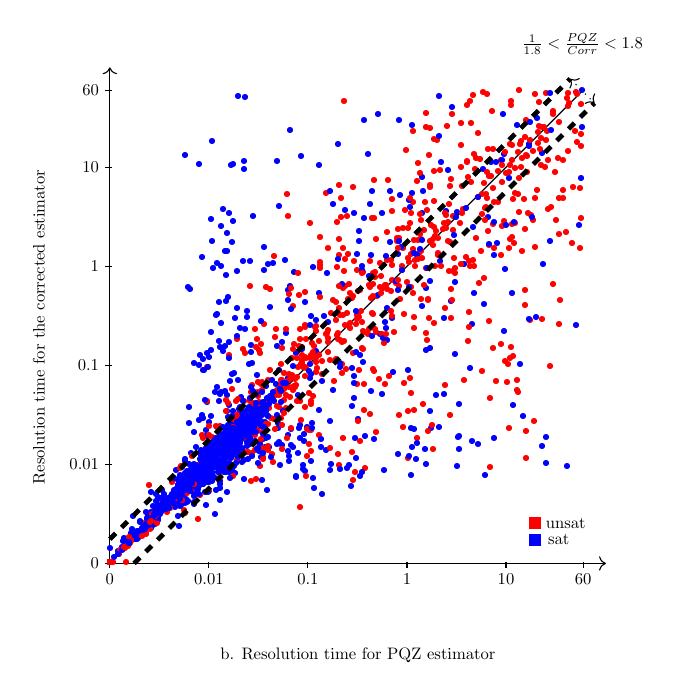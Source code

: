 \begin{tikzpicture}[only marks, y=.5cm, scale=0.6, every node/.style={scale=0.6}]
    \draw[->] (0,0) -- coordinate (x axis mid) (10.5,0);
    \draw[->] (0,0) -- coordinate (y axis mid)(0,21);
    \foreach \x/\xtext in {0/0,2.096/0.01,4.193/0.1,6.289/1,8.386/10, 10.017/60}
        \draw (\x cm,1pt) -- (\x cm,-3pt)
            node[anchor=north] {$\xtext$};
    \foreach \y/\ytext in {0/0,2.096/0.01,4.193/0.1,6.289/1,8.386/10, 10.017/60}
        \draw (1pt,\y cm) -- (-3pt,\y cm) node[anchor=east] {$\ytext$};
    \node[below=1cm] at (x axis mid) {b. Resolution time for PQZ estimator};
    \node[rotate=90] at (-1.5,10) {Resolution time for the corrected estimator};

	\node at (9,1) [rectangle,draw, color=blue, fill] (sat)  {};
 	\node at (9,1.7) [rectangle,draw, color=red, fill] (unsat)  {};
 	
 	\draw (0,0) -- (10,20);
 	
 	\node[draw=none] at (9.5,1) {sat};
 	\node[draw=none] at (9.65,1.7) {unsat};
       
       


	{\color[rgb]{0.0,0,1.0}\node at (3.996,7.065) {\small{\textbullet}};}
{\color[rgb]{0.0,0,1.0}\node at (2.091,4.04) {\small{\textbullet}};}
{\color[rgb]{0.0,0,1.0}\node at (2.569,5.292) {\small{\textbullet}};}
{\color[rgb]{0.0,0,1.0}\node at (1.959,3.735) {\small{\textbullet}};}
{\color[rgb]{0.0,0,1.0}\node at (2.553,4.698) {\small{\textbullet}};}
{\color[rgb]{0.0,0,1.0}\node at (2.114,4.165) {\small{\textbullet}};}
{\color[rgb]{0.0,0,1.0}\node at (2.495,5.094) {\small{\textbullet}};}
{\color[rgb]{0.0,0,1.0}\node at (1.887,3.353) {\small{\textbullet}};}
{\color[rgb]{0.0,0,1.0}\node at (2.528,4.786) {\small{\textbullet}};}
{\color[rgb]{0.0,0,1.0}\node at (1.508,2.876) {\small{\textbullet}};}
{\color[rgb]{0.0,0,1.0}\node at (1.574,3.128) {\small{\textbullet}};}
{\color[rgb]{0.0,0,1.0}\node at (0.94,1.808) {\small{\textbullet}};}
{\color[rgb]{0.0,0,1.0}\node at (1.848,4.103) {\small{\textbullet}};}
{\color[rgb]{0.0,0,1.0}\node at (1.89,3.812) {\small{\textbullet}};}
{\color[rgb]{0.0,0,1.0}\node at (2.149,3.948) {\small{\textbullet}};}
{\color[rgb]{0.0,0,1.0}\node at (1.688,3.156) {\small{\textbullet}};}
{\color[rgb]{0.0,0,1.0}\node at (1.82,3.749) {\small{\textbullet}};}
{\color[rgb]{0.0,0,1.0}\node at (1.617,3.121) {\small{\textbullet}};}
{\color[rgb]{0.0,0,1.0}\node at (1.613,3.16) {\small{\textbullet}};}
{\color[rgb]{0.0,0,1.0}\node at (0.789,1.887) {\small{\textbullet}};}
{\color[rgb]{0.0,0,1.0}\node at (2.091,3.517) {\small{\textbullet}};}
{\color[rgb]{0.0,0,1.0}\node at (1.354,2.591) {\small{\textbullet}};}
{\color[rgb]{0.0,0,1.0}\node at (1.498,3.07) {\small{\textbullet}};}
{\color[rgb]{0.0,0,1.0}\node at (1.916,3.591) {\small{\textbullet}};}
{\color[rgb]{0.0,0,1.0}\node at (1.214,2.306) {\small{\textbullet}};}
{\color[rgb]{0.0,0,1.0}\node at (1.928,3.504) {\small{\textbullet}};}
{\color[rgb]{0.0,0,1.0}\node at (1.464,3.062) {\small{\textbullet}};}
{\color[rgb]{0.0,0,1.0}\node at (2.18,3.437) {\small{\textbullet}};}
{\color[rgb]{0.0,0,1.0}\node at (2.084,4.104) {\small{\textbullet}};}
{\color[rgb]{0.0,0,1.0}\node at (1.574,2.936) {\small{\textbullet}};}
{\color[rgb]{0.0,0,1.0}\node at (1.651,3.417) {\small{\textbullet}};}
{\color[rgb]{0.0,0,1.0}\node at (1.364,2.77) {\small{\textbullet}};}
{\color[rgb]{0.0,0,1.0}\node at (0.883,1.752) {\small{\textbullet}};}
{\color[rgb]{0.0,0,1.0}\node at (1.393,2.324) {\small{\textbullet}};}
{\color[rgb]{0.0,0,1.0}\node at (1.045,2.042) {\small{\textbullet}};}
{\color[rgb]{0.0,0,1.0}\node at (1.231,2.295) {\small{\textbullet}};}
{\color[rgb]{1.0,0,0.0}\node at (0.349,0.02) {\small{\textbullet}};}
{\color[rgb]{0.0,0,1.0}\node at (1.743,3.593) {\small{\textbullet}};}
{\color[rgb]{0.0,0,1.0}\node at (2.332,3.443) {\small{\textbullet}};}
{\color[rgb]{0.0,0,1.0}\node at (0.826,1.845) {\small{\textbullet}};}
{\color[rgb]{0.0,0,1.0}\node at (1.725,3.378) {\small{\textbullet}};}
{\color[rgb]{0.0,0,1.0}\node at (1.751,3.777) {\small{\textbullet}};}
{\color[rgb]{0.0,0,1.0}\node at (1.456,3.281) {\small{\textbullet}};}
{\color[rgb]{0.0,0,1.0}\node at (1.788,3.533) {\small{\textbullet}};}
{\color[rgb]{1.0,0,0.0}\node at (0.0,0.0) {\small{\textbullet}};}
{\color[rgb]{0.0,0,1.0}\node at (2.134,3.499) {\small{\textbullet}};}
{\color[rgb]{0.0,0,1.0}\node at (1.843,2.922) {\small{\textbullet}};}
{\color[rgb]{0.0,0,1.0}\node at (0.854,1.622) {\small{\textbullet}};}
{\color[rgb]{0.0,0,1.0}\node at (1.283,2.723) {\small{\textbullet}};}
{\color[rgb]{0.0,0,1.0}\node at (1.24,2.662) {\small{\textbullet}};}
{\color[rgb]{0.0,0,1.0}\node at (1.648,3.193) {\small{\textbullet}};}
{\color[rgb]{1.0,0,0.0}\node at (0.0,0.0) {\small{\textbullet}};}
{\color[rgb]{0.0,0,1.0}\node at (1.694,3.291) {\small{\textbullet}};}
{\color[rgb]{0.0,0,1.0}\node at (2.811,5.508) {\small{\textbullet}};}
{\color[rgb]{0.0,0,1.0}\node at (2.983,5.491) {\small{\textbullet}};}
{\color[rgb]{0.0,0,1.0}\node at (1.701,3.396) {\small{\textbullet}};}
{\color[rgb]{0.0,0,1.0}\node at (5.303,8.761) {\small{\textbullet}};}
{\color[rgb]{0.0,0,1.0}\node at (1.606,3.008) {\small{\textbullet}};}
{\color[rgb]{0.0,0,1.0}\node at (1.984,4.303) {\small{\textbullet}};}
{\color[rgb]{0.0,0,1.0}\node at (2.455,4.255) {\small{\textbullet}};}
{\color[rgb]{0.0,0,1.0}\node at (1.563,3.056) {\small{\textbullet}};}
{\color[rgb]{0.0,0,1.0}\node at (1.983,3.968) {\small{\textbullet}};}
{\color[rgb]{0.0,0,1.0}\node at (1.03,2.042) {\small{\textbullet}};}
{\color[rgb]{0.0,0,1.0}\node at (0.975,2.893) {\small{\textbullet}};}
{\color[rgb]{1.0,0,0.0}\node at (6.555,13.1) {\small{\textbullet}};}
{\color[rgb]{0.0,0,1.0}\node at (1.844,3.737) {\small{\textbullet}};}
{\color[rgb]{0.0,0,1.0}\node at (1.79,3.501) {\small{\textbullet}};}
{\color[rgb]{0.0,0,1.0}\node at (1.696,3.488) {\small{\textbullet}};}
{\color[rgb]{0.0,0,1.0}\node at (1.48,3.3) {\small{\textbullet}};}
{\color[rgb]{0.0,0,1.0}\node at (2.272,4.108) {\small{\textbullet}};}
{\color[rgb]{1.0,0,0.0}\node at (0.0,0.0) {\small{\textbullet}};}
{\color[rgb]{0.0,0,1.0}\node at (1.878,3.939) {\small{\textbullet}};}
{\color[rgb]{0.0,0,1.0}\node at (1.909,3.558) {\small{\textbullet}};}
{\color[rgb]{0.0,0,1.0}\node at (1.629,2.686) {\small{\textbullet}};}
{\color[rgb]{0.0,0,1.0}\node at (2.238,4.509) {\small{\textbullet}};}
{\color[rgb]{1.0,0,0.0}\node at (3.698,7.329) {\small{\textbullet}};}
{\color[rgb]{0.0,0,1.0}\node at (0.587,0.991) {\small{\textbullet}};}
{\color[rgb]{0.0,0,1.0}\node at (1.793,3.447) {\small{\textbullet}};}
{\color[rgb]{0.0,0,1.0}\node at (1.144,2.392) {\small{\textbullet}};}
{\color[rgb]{0.0,0,1.0}\node at (1.717,3.257) {\small{\textbullet}};}
{\color[rgb]{0.0,0,1.0}\node at (1.991,4.104) {\small{\textbullet}};}
{\color[rgb]{1.0,0,0.0}\node at (3.984,8.264) {\small{\textbullet}};}
{\color[rgb]{1.0,0,0.0}\node at (0.0,0.0) {\small{\textbullet}};}
{\color[rgb]{1.0,0,0.0}\node at (1.33,2.592) {\small{\textbullet}};}
{\color[rgb]{0.0,0,1.0}\node at (1.847,3.292) {\small{\textbullet}};}
{\color[rgb]{0.0,0,1.0}\node at (1.929,3.865) {\small{\textbullet}};}
{\color[rgb]{0.0,0,1.0}\node at (1.559,3.149) {\small{\textbullet}};}
{\color[rgb]{0.0,0,1.0}\node at (2.033,4.079) {\small{\textbullet}};}
{\color[rgb]{0.0,0,1.0}\node at (1.534,2.927) {\small{\textbullet}};}
{\color[rgb]{0.0,0,1.0}\node at (1.366,2.712) {\small{\textbullet}};}
{\color[rgb]{0.0,0,1.0}\node at (1.627,3.335) {\small{\textbullet}};}
{\color[rgb]{1.0,0,0.0}\node at (1.585,2.227) {\small{\textbullet}};}
{\color[rgb]{0.0,0,1.0}\node at (1.659,3.488) {\small{\textbullet}};}
{\color[rgb]{0.0,0,1.0}\node at (2.054,4.157) {\small{\textbullet}};}
{\color[rgb]{0.0,0,1.0}\node at (2.061,4.475) {\small{\textbullet}};}
{\color[rgb]{0.0,0,1.0}\node at (2.344,3.849) {\small{\textbullet}};}
{\color[rgb]{0.0,0,1.0}\node at (2.109,5.921) {\small{\textbullet}};}
{\color[rgb]{0.0,0,1.0}\node at (2.81,5.863) {\small{\textbullet}};}
{\color[rgb]{0.0,0,1.0}\node at (2.657,4.926) {\small{\textbullet}};}
{\color[rgb]{0.0,0,1.0}\node at (1.785,2.819) {\small{\textbullet}};}
{\color[rgb]{0.0,0,1.0}\node at (2.719,4.835) {\small{\textbullet}};}
{\color[rgb]{0.0,0,1.0}\node at (2.698,5.417) {\small{\textbullet}};}
{\color[rgb]{1.0,0,0.0}\node at (2.04,4.026) {\small{\textbullet}};}
{\color[rgb]{0.0,0,1.0}\node at (2.078,4.173) {\small{\textbullet}};}
{\color[rgb]{1.0,0,0.0}\node at (3.492,7.086) {\small{\textbullet}};}
{\color[rgb]{1.0,0,0.0}\node at (5.098,9.907) {\small{\textbullet}};}
{\color[rgb]{0.0,0,1.0}\node at (2.052,3.974) {\small{\textbullet}};}
{\color[rgb]{1.0,0,0.0}\node at (6.339,12.72) {\small{\textbullet}};}
{\color[rgb]{1.0,0,0.0}\node at (0.0,0.0) {\small{\textbullet}};}
{\color[rgb]{0.0,0,1.0}\node at (2.123,4.286) {\small{\textbullet}};}
{\color[rgb]{1.0,0,0.0}\node at (2.517,5.142) {\small{\textbullet}};}
{\color[rgb]{1.0,0,0.0}\node at (0.0,0.0) {\small{\textbullet}};}
{\color[rgb]{1.0,0,0.0}\node at (3.637,7.706) {\small{\textbullet}};}
{\color[rgb]{1.0,0,0.0}\node at (1.808,3.47) {\small{\textbullet}};}
{\color[rgb]{0.0,0,1.0}\node at (1.882,3.789) {\small{\textbullet}};}
{\color[rgb]{0.0,0,1.0}\node at (2.153,4.232) {\small{\textbullet}};}
{\color[rgb]{1.0,0,0.0}\node at (7.476,14.953) {\small{\textbullet}};}
{\color[rgb]{1.0,0,0.0}\node at (2.192,4.184) {\small{\textbullet}};}
{\color[rgb]{0.0,0,1.0}\node at (1.871,3.765) {\small{\textbullet}};}
{\color[rgb]{0.0,0,1.0}\node at (2.158,4.332) {\small{\textbullet}};}
{\color[rgb]{1.0,0,0.0}\node at (2.212,4.369) {\small{\textbullet}};}
{\color[rgb]{1.0,0,0.0}\node at (3.098,6.256) {\small{\textbullet}};}
{\color[rgb]{0.0,0,1.0}\node at (0.892,1.915) {\small{\textbullet}};}
{\color[rgb]{1.0,0,0.0}\node at (0.0,0.0) {\small{\textbullet}};}
{\color[rgb]{0.0,0,1.0}\node at (2.216,4.06) {\small{\textbullet}};}
{\color[rgb]{0.0,0,1.0}\node at (2.015,3.98) {\small{\textbullet}};}
{\color[rgb]{0.0,0,1.0}\node at (2.359,4.111) {\small{\textbullet}};}
{\color[rgb]{0.0,0,1.0}\node at (0.908,1.54) {\small{\textbullet}};}
{\color[rgb]{0.0,0,1.0}\node at (2.333,4.737) {\small{\textbullet}};}
{\color[rgb]{0.0,0,1.0}\node at (3.324,6.661) {\small{\textbullet}};}
{\color[rgb]{1.0,0,0.0}\node at (1.723,3.674) {\small{\textbullet}};}
{\color[rgb]{1.0,0,0.0}\node at (5.99,11.965) {\small{\textbullet}};}
{\color[rgb]{1.0,0,0.0}\node at (0.0,0.0) {\small{\textbullet}};}
{\color[rgb]{1.0,0,0.0}\node at (1.017,2.248) {\small{\textbullet}};}
{\color[rgb]{0.0,0,1.0}\node at (1.724,3.511) {\small{\textbullet}};}
{\color[rgb]{1.0,0,0.0}\node at (1.775,3.837) {\small{\textbullet}};}
{\color[rgb]{1.0,0,0.0}\node at (0.0,0.0) {\small{\textbullet}};}
{\color[rgb]{0.0,0,1.0}\node at (1.15,2.495) {\small{\textbullet}};}
{\color[rgb]{0.0,0,1.0}\node at (1.631,3.282) {\small{\textbullet}};}
{\color[rgb]{0.0,0,1.0}\node at (1.947,4.134) {\small{\textbullet}};}
{\color[rgb]{0.0,0,1.0}\node at (1.678,3.63) {\small{\textbullet}};}
{\color[rgb]{0.0,0,1.0}\node at (1.969,3.934) {\small{\textbullet}};}
{\color[rgb]{1.0,0,0.0}\node at (0.0,0.0) {\small{\textbullet}};}
{\color[rgb]{1.0,0,0.0}\node at (0.0,0.0) {\small{\textbullet}};}
{\color[rgb]{1.0,0,0.0}\node at (0.0,0.0) {\small{\textbullet}};}
{\color[rgb]{0.0,0,1.0}\node at (2.206,4.537) {\small{\textbullet}};}
{\color[rgb]{1.0,0,0.0}\node at (1.783,3.265) {\small{\textbullet}};}
{\color[rgb]{1.0,0,0.0}\node at (0.703,1.67) {\small{\textbullet}};}
{\color[rgb]{0.0,0,1.0}\node at (1.605,3.507) {\small{\textbullet}};}
{\color[rgb]{0.0,0,1.0}\node at (1.87,3.248) {\small{\textbullet}};}
{\color[rgb]{1.0,0,0.0}\node at (1.904,3.72) {\small{\textbullet}};}
{\color[rgb]{1.0,0,0.0}\node at (3.162,6.238) {\small{\textbullet}};}
{\color[rgb]{1.0,0,0.0}\node at (0.0,0.0) {\small{\textbullet}};}
{\color[rgb]{1.0,0,0.0}\node at (1.622,3.35) {\small{\textbullet}};}
{\color[rgb]{1.0,0,0.0}\node at (1.591,3.43) {\small{\textbullet}};}
{\color[rgb]{0.0,0,1.0}\node at (4.236,8.406) {\small{\textbullet}};}
{\color[rgb]{0.0,0,1.0}\node at (1.836,3.739) {\small{\textbullet}};}
{\color[rgb]{0.0,0,1.0}\node at (2.173,3.751) {\small{\textbullet}};}
{\color[rgb]{0.0,0,1.0}\node at (1.928,4.735) {\small{\textbullet}};}
{\color[rgb]{1.0,0,0.0}\node at (2.183,4.388) {\small{\textbullet}};}
{\color[rgb]{1.0,0,0.0}\node at (0.0,0.0) {\small{\textbullet}};}
{\color[rgb]{0.0,0,1.0}\node at (2.548,5.152) {\small{\textbullet}};}
{\color[rgb]{1.0,0,0.0}\node at (0.0,0.0) {\small{\textbullet}};}
{\color[rgb]{1.0,0,0.0}\node at (0.0,0.0) {\small{\textbullet}};}
{\color[rgb]{1.0,0,0.0}\node at (6.852,13.696) {\small{\textbullet}};}
{\color[rgb]{0.0,0,1.0}\node at (2.202,4.395) {\small{\textbullet}};}
{\color[rgb]{1.0,0,0.0}\node at (3.259,6.58) {\small{\textbullet}};}
{\color[rgb]{0.0,0,1.0}\node at (2.185,4.407) {\small{\textbullet}};}
{\color[rgb]{1.0,0,0.0}\node at (0.0,0.0) {\small{\textbullet}};}
{\color[rgb]{1.0,0,0.0}\node at (0.0,0.0) {\small{\textbullet}};}
{\color[rgb]{0.0,0,1.0}\node at (1.856,3.778) {\small{\textbullet}};}
{\color[rgb]{1.0,0,0.0}\node at (3.967,7.823) {\small{\textbullet}};}
{\color[rgb]{1.0,0,0.0}\node at (3.34,6.885) {\small{\textbullet}};}
{\color[rgb]{0.0,0,1.0}\node at (8.873,17.723) {\small{\textbullet}};}
{\color[rgb]{0.0,0,1.0}\node at (1.498,3.005) {\small{\textbullet}};}
{\color[rgb]{1.0,0,0.0}\node at (0.0,0.0) {\small{\textbullet}};}
{\color[rgb]{1.0,0,0.0}\node at (1.752,3.655) {\small{\textbullet}};}
{\color[rgb]{1.0,0,0.0}\node at (1.203,2.527) {\small{\textbullet}};}
{\color[rgb]{1.0,0,0.0}\node at (0.0,0.0) {\small{\textbullet}};}
{\color[rgb]{1.0,0,0.0}\node at (2.742,5.478) {\small{\textbullet}};}
{\color[rgb]{0.0,0,1.0}\node at (2.217,4.362) {\small{\textbullet}};}
{\color[rgb]{1.0,0,0.0}\node at (5.662,11.285) {\small{\textbullet}};}
{\color[rgb]{1.0,0,0.0}\node at (0.0,0.0) {\small{\textbullet}};}
{\color[rgb]{1.0,0,0.0}\node at (1.64,3.269) {\small{\textbullet}};}
{\color[rgb]{1.0,0,0.0}\node at (2.302,4.797) {\small{\textbullet}};}
{\color[rgb]{1.0,0,0.0}\node at (0.0,0.0) {\small{\textbullet}};}
{\color[rgb]{0.0,0,1.0}\node at (2.251,4.668) {\small{\textbullet}};}
{\color[rgb]{0.0,0,1.0}\node at (2.019,3.822) {\small{\textbullet}};}
{\color[rgb]{1.0,0,0.0}\node at (2.36,4.716) {\small{\textbullet}};}
{\color[rgb]{0.0,0,1.0}\node at (2.584,5.198) {\small{\textbullet}};}
{\color[rgb]{1.0,0,0.0}\node at (2.715,5.411) {\small{\textbullet}};}
{\color[rgb]{0.0,0,1.0}\node at (2.16,4.457) {\small{\textbullet}};}
{\color[rgb]{0.0,0,1.0}\node at (2.093,4.2) {\small{\textbullet}};}
{\color[rgb]{0.0,0,1.0}\node at (2.154,4.192) {\small{\textbullet}};}
{\color[rgb]{1.0,0,0.0}\node at (0.0,0.0) {\small{\textbullet}};}
{\color[rgb]{0.0,0,1.0}\node at (5.683,11.335) {\small{\textbullet}};}
{\color[rgb]{1.0,0,0.0}\node at (2.551,5.01) {\small{\textbullet}};}
{\color[rgb]{1.0,0,0.0}\node at (2.491,5.148) {\small{\textbullet}};}
{\color[rgb]{1.0,0,0.0}\node at (7.064,14.123) {\small{\textbullet}};}
{\color[rgb]{1.0,0,0.0}\node at (1.376,2.697) {\small{\textbullet}};}
{\color[rgb]{1.0,0,0.0}\node at (0.42,0.772) {\small{\textbullet}};}
{\color[rgb]{1.0,0,0.0}\node at (2.11,3.424) {\small{\textbullet}};}
{\color[rgb]{1.0,0,0.0}\node at (2.242,4.681) {\small{\textbullet}};}
{\color[rgb]{1.0,0,0.0}\node at (0.0,0.0) {\small{\textbullet}};}
{\color[rgb]{1.0,0,0.0}\node at (0.0,0.0) {\small{\textbullet}};}
{\color[rgb]{1.0,0,0.0}\node at (1.877,1.819) {\small{\textbullet}};}
{\color[rgb]{1.0,0,0.0}\node at (5.083,10.136) {\small{\textbullet}};}
{\color[rgb]{1.0,0,0.0}\node at (0.0,0.0) {\small{\textbullet}};}
{\color[rgb]{0.0,0,1.0}\node at (2.47,4.924) {\small{\textbullet}};}
{\color[rgb]{1.0,0,0.0}\node at (2.556,5.072) {\small{\textbullet}};}
{\color[rgb]{1.0,0,0.0}\node at (2.34,4.646) {\small{\textbullet}};}
{\color[rgb]{0.0,0,1.0}\node at (3.001,6.073) {\small{\textbullet}};}
{\color[rgb]{0.0,0,1.0}\node at (2.434,4.834) {\small{\textbullet}};}
{\color[rgb]{1.0,0,0.0}\node at (0.0,0.0) {\small{\textbullet}};}
{\color[rgb]{1.0,0,0.0}\node at (1.944,3.628) {\small{\textbullet}};}
{\color[rgb]{1.0,0,0.0}\node at (1.882,3.653) {\small{\textbullet}};}
{\color[rgb]{1.0,0,0.0}\node at (4.418,8.818) {\small{\textbullet}};}
{\color[rgb]{1.0,0,0.0}\node at (0.0,0.0) {\small{\textbullet}};}
{\color[rgb]{1.0,0,0.0}\node at (1.985,3.841) {\small{\textbullet}};}
{\color[rgb]{0.0,0,1.0}\node at (2.81,5.638) {\small{\textbullet}};}
{\color[rgb]{1.0,0,0.0}\node at (2.113,4.005) {\small{\textbullet}};}
{\color[rgb]{1.0,0,0.0}\node at (5.231,10.462) {\small{\textbullet}};}
{\color[rgb]{1.0,0,0.0}\node at (0.0,0.0) {\small{\textbullet}};}
{\color[rgb]{0.0,0,1.0}\node at (2.381,4.684) {\small{\textbullet}};}
{\color[rgb]{0.0,0,1.0}\node at (3.293,5.922) {\small{\textbullet}};}
{\color[rgb]{0.0,0,1.0}\node at (3.783,7.785) {\small{\textbullet}};}
{\color[rgb]{1.0,0,0.0}\node at (0.0,0.0) {\small{\textbullet}};}
{\color[rgb]{1.0,0,0.0}\node at (0.0,0.0) {\small{\textbullet}};}
{\color[rgb]{1.0,0,0.0}\node at (0.0,0.0) {\small{\textbullet}};}
{\color[rgb]{1.0,0,0.0}\node at (2.154,4.294) {\small{\textbullet}};}
{\color[rgb]{1.0,0,0.0}\node at (2.025,4.04) {\small{\textbullet}};}
{\color[rgb]{1.0,0,0.0}\node at (2.708,5.486) {\small{\textbullet}};}
{\color[rgb]{0.0,0,1.0}\node at (2.628,5.175) {\small{\textbullet}};}
{\color[rgb]{0.0,0,1.0}\node at (2.108,4.202) {\small{\textbullet}};}
{\color[rgb]{1.0,0,0.0}\node at (1.758,3.512) {\small{\textbullet}};}
{\color[rgb]{1.0,0,0.0}\node at (2.567,5.105) {\small{\textbullet}};}
{\color[rgb]{1.0,0,0.0}\node at (2.493,4.965) {\small{\textbullet}};}
{\color[rgb]{1.0,0,0.0}\node at (2.461,4.908) {\small{\textbullet}};}
{\color[rgb]{1.0,0,0.0}\node at (2.409,4.853) {\small{\textbullet}};}
{\color[rgb]{1.0,0,0.0}\node at (2.996,6.386) {\small{\textbullet}};}
{\color[rgb]{1.0,0,0.0}\node at (2.524,4.974) {\small{\textbullet}};}
{\color[rgb]{1.0,0,0.0}\node at (1.888,3.511) {\small{\textbullet}};}
{\color[rgb]{0.0,0,1.0}\node at (2.353,4.764) {\small{\textbullet}};}
{\color[rgb]{1.0,0,0.0}\node at (2.419,4.807) {\small{\textbullet}};}
{\color[rgb]{1.0,0,0.0}\node at (0.0,0.0) {\small{\textbullet}};}
{\color[rgb]{1.0,0,0.0}\node at (1.511,3.001) {\small{\textbullet}};}
{\color[rgb]{1.0,0,0.0}\node at (0.0,0.0) {\small{\textbullet}};}
{\color[rgb]{1.0,0,0.0}\node at (0.0,0.0) {\small{\textbullet}};}
{\color[rgb]{1.0,0,0.0}\node at (1.375,2.8) {\small{\textbullet}};}
{\color[rgb]{0.0,0,1.0}\node at (2.365,4.871) {\small{\textbullet}};}
{\color[rgb]{1.0,0,0.0}\node at (1.715,3.361) {\small{\textbullet}};}
{\color[rgb]{1.0,0,0.0}\node at (0.0,0.0) {\small{\textbullet}};}
{\color[rgb]{1.0,0,0.0}\node at (0.0,0.0) {\small{\textbullet}};}
{\color[rgb]{1.0,0,0.0}\node at (0.0,0.0) {\small{\textbullet}};}
{\color[rgb]{1.0,0,0.0}\node at (0.0,0.0) {\small{\textbullet}};}
{\color[rgb]{1.0,0,0.0}\node at (2.51,4.966) {\small{\textbullet}};}
{\color[rgb]{1.0,0,0.0}\node at (0.0,0.0) {\small{\textbullet}};}
{\color[rgb]{1.0,0,0.0}\node at (2.596,5.2) {\small{\textbullet}};}
{\color[rgb]{1.0,0,0.0}\node at (4.319,8.705) {\small{\textbullet}};}
{\color[rgb]{1.0,0,0.0}\node at (0.0,0.0) {\small{\textbullet}};}
{\color[rgb]{1.0,0,0.0}\node at (2.082,4.171) {\small{\textbullet}};}
{\color[rgb]{1.0,0,0.0}\node at (1.764,3.434) {\small{\textbullet}};}
{\color[rgb]{1.0,0,0.0}\node at (2.146,4.246) {\small{\textbullet}};}
{\color[rgb]{1.0,0,0.0}\node at (0.0,0.0) {\small{\textbullet}};}
{\color[rgb]{1.0,0,0.0}\node at (0.0,0.0) {\small{\textbullet}};}
{\color[rgb]{1.0,0,0.0}\node at (0.0,0.0) {\small{\textbullet}};}
{\color[rgb]{1.0,0,0.0}\node at (0.0,0.0) {\small{\textbullet}};}
{\color[rgb]{1.0,0,0.0}\node at (0.0,0.0) {\small{\textbullet}};}
{\color[rgb]{1.0,0,0.0}\node at (2.46,4.886) {\small{\textbullet}};}
{\color[rgb]{1.0,0,0.0}\node at (0.0,0.0) {\small{\textbullet}};}
{\color[rgb]{1.0,0,0.0}\node at (0.0,0.0) {\small{\textbullet}};}
{\color[rgb]{1.0,0,0.0}\node at (0.0,0.0) {\small{\textbullet}};}
{\color[rgb]{1.0,0,0.0}\node at (0.0,0.0) {\small{\textbullet}};}
{\color[rgb]{1.0,0,0.0}\node at (0.0,0.0) {\small{\textbullet}};}
{\color[rgb]{1.0,0,0.0}\node at (0.0,0.0) {\small{\textbullet}};}
{\color[rgb]{1.0,0,0.0}\node at (2.702,5.277) {\small{\textbullet}};}
{\color[rgb]{1.0,0,0.0}\node at (0.0,0.0) {\small{\textbullet}};}
{\color[rgb]{1.0,0,0.0}\node at (2.68,5.355) {\small{\textbullet}};}
{\color[rgb]{1.0,0,0.0}\node at (2.063,4.112) {\small{\textbullet}};}
{\color[rgb]{1.0,0,0.0}\node at (0.0,0.0) {\small{\textbullet}};}
{\color[rgb]{1.0,0,0.0}\node at (2.473,4.941) {\small{\textbullet}};}
{\color[rgb]{1.0,0,0.0}\node at (0.0,0.0) {\small{\textbullet}};}
{\color[rgb]{1.0,0,0.0}\node at (2.305,4.603) {\small{\textbullet}};}
{\color[rgb]{1.0,0,0.0}\node at (1.505,2.99) {\small{\textbullet}};}
{\color[rgb]{1.0,0,0.0}\node at (0.0,0.0) {\small{\textbullet}};}
{\color[rgb]{1.0,0,0.0}\node at (0.0,0.0) {\small{\textbullet}};}
{\color[rgb]{1.0,0,0.0}\node at (0.0,0.0) {\small{\textbullet}};}
{\color[rgb]{1.0,0,0.0}\node at (0.0,0.0) {\small{\textbullet}};}
{\color[rgb]{1.0,0,0.0}\node at (0.0,0.0) {\small{\textbullet}};}
{\color[rgb]{1.0,0,0.0}\node at (2.148,4.329) {\small{\textbullet}};}
{\color[rgb]{1.0,0,0.0}\node at (3.111,6.056) {\small{\textbullet}};}
{\color[rgb]{1.0,0,0.0}\node at (0.0,0.0) {\small{\textbullet}};}
{\color[rgb]{1.0,0,0.0}\node at (0.0,0.0) {\small{\textbullet}};}
{\color[rgb]{1.0,0,0.0}\node at (6.893,13.804) {\small{\textbullet}};}
{\color[rgb]{1.0,0,0.0}\node at (5.269,10.529) {\small{\textbullet}};}
{\color[rgb]{1.0,0,0.0}\node at (0.0,0.0) {\small{\textbullet}};}
{\color[rgb]{1.0,0,0.0}\node at (0.0,0.0) {\small{\textbullet}};}
{\color[rgb]{1.0,0,0.0}\node at (0.0,0.0) {\small{\textbullet}};}
{\color[rgb]{1.0,0,0.0}\node at (2.338,4.893) {\small{\textbullet}};}
{\color[rgb]{1.0,0,0.0}\node at (0.0,0.0) {\small{\textbullet}};}
{\color[rgb]{1.0,0,0.0}\node at (2.018,4.018) {\small{\textbullet}};}
{\color[rgb]{1.0,0,0.0}\node at (0.0,0.0) {\small{\textbullet}};}
{\color[rgb]{1.0,0,0.0}\node at (0.0,0.0) {\small{\textbullet}};}
{\color[rgb]{1.0,0,0.0}\node at (2.184,4.26) {\small{\textbullet}};}
{\color[rgb]{1.0,0,0.0}\node at (2.553,5.108) {\small{\textbullet}};}
{\color[rgb]{1.0,0,0.0}\node at (2.494,4.993) {\small{\textbullet}};}
{\color[rgb]{1.0,0,0.0}\node at (0.0,0.0) {\small{\textbullet}};}
{\color[rgb]{1.0,0,0.0}\node at (5.854,11.72) {\small{\textbullet}};}
{\color[rgb]{1.0,0,0.0}\node at (2.615,5.228) {\small{\textbullet}};}
{\color[rgb]{1.0,0,0.0}\node at (0.0,0.0) {\small{\textbullet}};}
{\color[rgb]{1.0,0,0.0}\node at (6.586,13.175) {\small{\textbullet}};}
{\color[rgb]{1.0,0,0.0}\node at (2.722,5.48) {\small{\textbullet}};}
{\color[rgb]{1.0,0,0.0}\node at (0.0,0.0) {\small{\textbullet}};}
{\color[rgb]{1.0,0,0.0}\node at (2.442,4.878) {\small{\textbullet}};}
{\color[rgb]{1.0,0,0.0}\node at (0.0,0.0) {\small{\textbullet}};}
{\color[rgb]{1.0,0,0.0}\node at (0.0,0.0) {\small{\textbullet}};}
{\color[rgb]{1.0,0,0.0}\node at (2.429,4.862) {\small{\textbullet}};}
{\color[rgb]{1.0,0,0.0}\node at (0.0,0.0) {\small{\textbullet}};}
{\color[rgb]{1.0,0,0.0}\node at (2.588,5.164) {\small{\textbullet}};}
{\color[rgb]{1.0,0,0.0}\node at (0.0,0.0) {\small{\textbullet}};}
{\color[rgb]{1.0,0,0.0}\node at (3.095,6.297) {\small{\textbullet}};}
{\color[rgb]{1.0,0,0.0}\node at (3.23,6.506) {\small{\textbullet}};}
{\color[rgb]{1.0,0,0.0}\node at (0.0,0.0) {\small{\textbullet}};}
{\color[rgb]{1.0,0,0.0}\node at (2.471,4.889) {\small{\textbullet}};}
{\color[rgb]{1.0,0,0.0}\node at (0.0,0.0) {\small{\textbullet}};}
{\color[rgb]{1.0,0,0.0}\node at (2.549,5.189) {\small{\textbullet}};}
{\color[rgb]{1.0,0,0.0}\node at (1.946,3.88) {\small{\textbullet}};}
{\color[rgb]{1.0,0,0.0}\node at (0.717,1.38) {\small{\textbullet}};}
{\color[rgb]{1.0,0,0.0}\node at (0.0,0.0) {\small{\textbullet}};}
{\color[rgb]{1.0,0,0.0}\node at (0.0,0.0) {\small{\textbullet}};}
{\color[rgb]{1.0,0,0.0}\node at (2.627,5.365) {\small{\textbullet}};}
{\color[rgb]{1.0,0,0.0}\node at (0.0,0.0) {\small{\textbullet}};}
{\color[rgb]{1.0,0,0.0}\node at (2.766,5.654) {\small{\textbullet}};}
{\color[rgb]{1.0,0,0.0}\node at (6.792,13.587) {\small{\textbullet}};}
{\color[rgb]{1.0,0,0.0}\node at (0.0,0.0) {\small{\textbullet}};}
{\color[rgb]{1.0,0,0.0}\node at (0.0,0.0) {\small{\textbullet}};}
{\color[rgb]{1.0,0,0.0}\node at (1.416,2.832) {\small{\textbullet}};}
{\color[rgb]{1.0,0,0.0}\node at (0.0,0.0) {\small{\textbullet}};}
{\color[rgb]{1.0,0,0.0}\node at (2.605,5.249) {\small{\textbullet}};}
{\color[rgb]{0.0,0,1.0}\node at (2.338,4.431) {\small{\textbullet}};}
{\color[rgb]{1.0,0,0.0}\node at (0.0,0.0) {\small{\textbullet}};}
{\color[rgb]{1.0,0,0.0}\node at (2.573,5.491) {\small{\textbullet}};}
{\color[rgb]{1.0,0,0.0}\node at (1.841,3.674) {\small{\textbullet}};}
{\color[rgb]{1.0,0,0.0}\node at (2.244,4.585) {\small{\textbullet}};}
{\color[rgb]{1.0,0,0.0}\node at (0.0,0.0) {\small{\textbullet}};}
{\color[rgb]{1.0,0,0.0}\node at (0.0,0.0) {\small{\textbullet}};}
{\color[rgb]{1.0,0,0.0}\node at (0.0,0.0) {\small{\textbullet}};}
{\color[rgb]{1.0,0,0.0}\node at (2.495,5.135) {\small{\textbullet}};}
{\color[rgb]{1.0,0,0.0}\node at (0.0,0.0) {\small{\textbullet}};}
{\color[rgb]{1.0,0,0.0}\node at (1.283,2.569) {\small{\textbullet}};}
{\color[rgb]{1.0,0,0.0}\node at (0.0,0.0) {\small{\textbullet}};}
{\color[rgb]{1.0,0,0.0}\node at (2.504,5.023) {\small{\textbullet}};}
{\color[rgb]{1.0,0,0.0}\node at (0.0,0.0) {\small{\textbullet}};}
{\color[rgb]{1.0,0,0.0}\node at (0.0,0.0) {\small{\textbullet}};}
{\color[rgb]{1.0,0,0.0}\node at (2.621,4.97) {\small{\textbullet}};}
{\color[rgb]{1.0,0,0.0}\node at (2.738,5.477) {\small{\textbullet}};}
{\color[rgb]{1.0,0,0.0}\node at (2.597,5.197) {\small{\textbullet}};}
{\color[rgb]{1.0,0,0.0}\node at (0.0,0.0) {\small{\textbullet}};}
{\color[rgb]{1.0,0,0.0}\node at (0.0,0.0) {\small{\textbullet}};}
{\color[rgb]{1.0,0,0.0}\node at (0.0,0.0) {\small{\textbullet}};}
{\color[rgb]{1.0,0,0.0}\node at (2.731,5.551) {\small{\textbullet}};}
{\color[rgb]{1.0,0,0.0}\node at (0.0,0.0) {\small{\textbullet}};}
{\color[rgb]{1.0,0,0.0}\node at (0.0,0.0) {\small{\textbullet}};}
{\color[rgb]{1.0,0,0.0}\node at (0.0,0.0) {\small{\textbullet}};}
{\color[rgb]{1.0,0,0.0}\node at (0.0,0.0) {\small{\textbullet}};}
{\color[rgb]{1.0,0,0.0}\node at (0.0,0.0) {\small{\textbullet}};}
{\color[rgb]{1.0,0,0.0}\node at (0.0,0.0) {\small{\textbullet}};}
{\color[rgb]{1.0,0,0.0}\node at (0.0,0.0) {\small{\textbullet}};}
{\color[rgb]{1.0,0,0.0}\node at (0.0,0.0) {\small{\textbullet}};}
{\color[rgb]{1.0,0,0.0}\node at (2.845,5.818) {\small{\textbullet}};}
{\color[rgb]{1.0,0,0.0}\node at (0.0,0.0) {\small{\textbullet}};}
{\color[rgb]{1.0,0,0.0}\node at (0.0,0.0) {\small{\textbullet}};}
{\color[rgb]{1.0,0,0.0}\node at (0.0,0.0) {\small{\textbullet}};}
{\color[rgb]{1.0,0,0.0}\node at (0.0,0.0) {\small{\textbullet}};}
{\color[rgb]{1.0,0,0.0}\node at (2.639,5.284) {\small{\textbullet}};}
{\color[rgb]{1.0,0,0.0}\node at (0.0,0.0) {\small{\textbullet}};}
{\color[rgb]{1.0,0,0.0}\node at (0.0,0.0) {\small{\textbullet}};}
{\color[rgb]{1.0,0,0.0}\node at (0.0,0.0) {\small{\textbullet}};}
{\color[rgb]{1.0,0,0.0}\node at (0.0,0.0) {\small{\textbullet}};}
{\color[rgb]{1.0,0,0.0}\node at (0.0,0.0) {\small{\textbullet}};}
{\color[rgb]{1.0,0,0.0}\node at (2.301,4.649) {\small{\textbullet}};}
{\color[rgb]{1.0,0,0.0}\node at (0.0,0.0) {\small{\textbullet}};}
{\color[rgb]{1.0,0,0.0}\node at (0.0,0.0) {\small{\textbullet}};}
{\color[rgb]{1.0,0,0.0}\node at (2.028,4.004) {\small{\textbullet}};}
{\color[rgb]{1.0,0,0.0}\node at (0.0,0.0) {\small{\textbullet}};}
{\color[rgb]{1.0,0,0.0}\node at (0.0,0.0) {\small{\textbullet}};}
{\color[rgb]{1.0,0,0.0}\node at (2.65,5.206) {\small{\textbullet}};}
{\color[rgb]{1.0,0,0.0}\node at (0.0,0.0) {\small{\textbullet}};}
{\color[rgb]{0.0,0,1.0}\node at (3.071,5.631) {\small{\textbullet}};}
{\color[rgb]{1.0,0,0.0}\node at (0.0,0.0) {\small{\textbullet}};}
{\color[rgb]{1.0,0,0.0}\node at (0.0,0.0) {\small{\textbullet}};}
{\color[rgb]{1.0,0,0.0}\node at (0.0,0.0) {\small{\textbullet}};}
{\color[rgb]{1.0,0,0.0}\node at (0.0,0.0) {\small{\textbullet}};}
{\color[rgb]{1.0,0,0.0}\node at (3.384,6.515) {\small{\textbullet}};}
{\color[rgb]{1.0,0,0.0}\node at (0.0,0.0) {\small{\textbullet}};}
{\color[rgb]{1.0,0,0.0}\node at (0.0,0.0) {\small{\textbullet}};}
{\color[rgb]{1.0,0,0.0}\node at (2.998,5.499) {\small{\textbullet}};}
{\color[rgb]{1.0,0,0.0}\node at (0.0,0.0) {\small{\textbullet}};}
{\color[rgb]{1.0,0,0.0}\node at (0.0,0.0) {\small{\textbullet}};}
{\color[rgb]{1.0,0,0.0}\node at (0.0,0.0) {\small{\textbullet}};}
{\color[rgb]{1.0,0,0.0}\node at (2.931,5.723) {\small{\textbullet}};}
{\color[rgb]{1.0,0,0.0}\node at (4.847,9.694) {\small{\textbullet}};}
{\color[rgb]{1.0,0,0.0}\node at (0.0,0.0) {\small{\textbullet}};}
{\color[rgb]{1.0,0,0.0}\node at (2.84,5.676) {\small{\textbullet}};}
{\color[rgb]{1.0,0,0.0}\node at (0.0,0.0) {\small{\textbullet}};}
{\color[rgb]{1.0,0,0.0}\node at (0.0,0.0) {\small{\textbullet}};}
{\color[rgb]{1.0,0,0.0}\node at (0.0,0.0) {\small{\textbullet}};}
{\color[rgb]{1.0,0,0.0}\node at (0.0,0.0) {\small{\textbullet}};}
{\color[rgb]{1.0,0,0.0}\node at (0.0,0.0) {\small{\textbullet}};}
{\color[rgb]{1.0,0,0.0}\node at (0.0,0.0) {\small{\textbullet}};}
{\color[rgb]{1.0,0,0.0}\node at (2.853,5.452) {\small{\textbullet}};}
{\color[rgb]{1.0,0,0.0}\node at (0.0,0.0) {\small{\textbullet}};}
{\color[rgb]{1.0,0,0.0}\node at (2.844,5.663) {\small{\textbullet}};}
{\color[rgb]{1.0,0,0.0}\node at (0.0,0.0) {\small{\textbullet}};}
{\color[rgb]{1.0,0,0.0}\node at (0.0,0.0) {\small{\textbullet}};}
{\color[rgb]{1.0,0,0.0}\node at (0.0,0.0) {\small{\textbullet}};}
{\color[rgb]{1.0,0,0.0}\node at (0.0,0.0) {\small{\textbullet}};}
{\color[rgb]{1.0,0,0.0}\node at (0.0,0.0) {\small{\textbullet}};}
{\color[rgb]{1.0,0,0.0}\node at (0.0,0.0) {\small{\textbullet}};}
{\color[rgb]{1.0,0,0.0}\node at (0.0,0.0) {\small{\textbullet}};}
{\color[rgb]{1.0,0,0.0}\node at (0.0,0.0) {\small{\textbullet}};}
{\color[rgb]{1.0,0,0.0}\node at (0.0,0.0) {\small{\textbullet}};}
{\color[rgb]{1.0,0,0.0}\node at (0.0,0.0) {\small{\textbullet}};}
{\color[rgb]{1.0,0,0.0}\node at (0.0,0.0) {\small{\textbullet}};}
{\color[rgb]{1.0,0,0.0}\node at (2.918,5.803) {\small{\textbullet}};}
{\color[rgb]{1.0,0,0.0}\node at (2.699,5.393) {\small{\textbullet}};}
{\color[rgb]{1.0,0,0.0}\node at (0.0,0.0) {\small{\textbullet}};}
{\color[rgb]{1.0,0,0.0}\node at (2.355,4.704) {\small{\textbullet}};}
{\color[rgb]{1.0,0,0.0}\node at (2.394,4.779) {\small{\textbullet}};}
{\color[rgb]{1.0,0,0.0}\node at (3.17,6.771) {\small{\textbullet}};}
{\color[rgb]{1.0,0,0.0}\node at (0.0,0.0) {\small{\textbullet}};}
{\color[rgb]{1.0,0,0.0}\node at (0.0,0.0) {\small{\textbullet}};}
{\color[rgb]{1.0,0,0.0}\node at (2.509,5.135) {\small{\textbullet}};}
{\color[rgb]{1.0,0,0.0}\node at (3.223,6.339) {\small{\textbullet}};}
{\color[rgb]{1.0,0,0.0}\node at (2.325,4.658) {\small{\textbullet}};}
{\color[rgb]{1.0,0,0.0}\node at (3.018,5.976) {\small{\textbullet}};}
{\color[rgb]{1.0,0,0.0}\node at (0.0,0.0) {\small{\textbullet}};}
{\color[rgb]{1.0,0,0.0}\node at (0.0,0.0) {\small{\textbullet}};}
{\color[rgb]{1.0,0,0.0}\node at (0.0,0.0) {\small{\textbullet}};}
{\color[rgb]{1.0,0,0.0}\node at (2.761,5.548) {\small{\textbullet}};}
{\color[rgb]{1.0,0,0.0}\node at (0.0,0.0) {\small{\textbullet}};}
{\color[rgb]{1.0,0,0.0}\node at (2.466,5.039) {\small{\textbullet}};}
{\color[rgb]{1.0,0,0.0}\node at (0.0,0.0) {\small{\textbullet}};}
{\color[rgb]{1.0,0,0.0}\node at (0.0,0.0) {\small{\textbullet}};}
{\color[rgb]{1.0,0,0.0}\node at (2.303,4.611) {\small{\textbullet}};}
{\color[rgb]{1.0,0,0.0}\node at (0.0,0.0) {\small{\textbullet}};}
{\color[rgb]{1.0,0,0.0}\node at (2.895,6.19) {\small{\textbullet}};}
{\color[rgb]{1.0,0,0.0}\node at (0.0,0.0) {\small{\textbullet}};}
{\color[rgb]{1.0,0,0.0}\node at (2.938,5.857) {\small{\textbullet}};}
{\color[rgb]{1.0,0,0.0}\node at (2.262,4.676) {\small{\textbullet}};}
{\color[rgb]{0.0,0,1.0}\node at (1.001,2.012) {\small{\textbullet}};}
{\color[rgb]{0.0,0,1.0}\node at (0.868,2.958) {\small{\textbullet}};}
{\color[rgb]{0.0,0,1.0}\node at (1.163,2.332) {\small{\textbullet}};}
{\color[rgb]{0.0,0,1.0}\node at (1.508,3.505) {\small{\textbullet}};}
{\color[rgb]{0.0,0,1.0}\node at (2.308,4.202) {\small{\textbullet}};}
{\color[rgb]{0.0,0,1.0}\node at (0.75,1.599) {\small{\textbullet}};}
{\color[rgb]{0.0,0,1.0}\node at (1.267,2.624) {\small{\textbullet}};}
{\color[rgb]{0.0,0,1.0}\node at (1.676,3.41) {\small{\textbullet}};}
{\color[rgb]{0.0,0,1.0}\node at (2.032,4.843) {\small{\textbullet}};}
{\color[rgb]{0.0,0,1.0}\node at (1.918,3.311) {\small{\textbullet}};}
{\color[rgb]{0.0,0,1.0}\node at (1.792,3.709) {\small{\textbullet}};}
{\color[rgb]{0.0,0,1.0}\node at (1.851,3.845) {\small{\textbullet}};}
{\color[rgb]{0.0,0,1.0}\node at (2.031,4.182) {\small{\textbullet}};}
{\color[rgb]{0.0,0,1.0}\node at (2.198,4.18) {\small{\textbullet}};}
{\color[rgb]{0.0,0,1.0}\node at (1.033,1.802) {\small{\textbullet}};}
{\color[rgb]{0.0,0,1.0}\node at (1.48,3.05) {\small{\textbullet}};}
{\color[rgb]{0.0,0,1.0}\node at (1.379,2.692) {\small{\textbullet}};}
{\color[rgb]{0.0,0,1.0}\node at (1.393,2.87) {\small{\textbullet}};}
{\color[rgb]{0.0,0,1.0}\node at (1.129,2.255) {\small{\textbullet}};}
{\color[rgb]{0.0,0,1.0}\node at (1.257,2.602) {\small{\textbullet}};}
{\color[rgb]{0.0,0,1.0}\node at (0.895,1.898) {\small{\textbullet}};}
{\color[rgb]{0.0,0,1.0}\node at (0.267,0.642) {\small{\textbullet}};}
{\color[rgb]{0.0,0,1.0}\node at (0.895,1.772) {\small{\textbullet}};}
{\color[rgb]{0.0,0,1.0}\node at (1.213,2.43) {\small{\textbullet}};}
{\color[rgb]{0.0,0,1.0}\node at (1.487,3.002) {\small{\textbullet}};}
{\color[rgb]{0.0,0,1.0}\node at (1.091,2.263) {\small{\textbullet}};}
{\color[rgb]{0.0,0,1.0}\node at (0.946,1.887) {\small{\textbullet}};}
{\color[rgb]{0.0,0,1.0}\node at (1.146,2.367) {\small{\textbullet}};}
{\color[rgb]{0.0,0,1.0}\node at (1.274,2.608) {\small{\textbullet}};}
{\color[rgb]{0.0,0,1.0}\node at (1.296,2.678) {\small{\textbullet}};}
{\color[rgb]{0.0,0,1.0}\node at (0.947,1.907) {\small{\textbullet}};}
{\color[rgb]{0.0,0,1.0}\node at (4.018,5.689) {\small{\textbullet}};}
{\color[rgb]{0.0,0,1.0}\node at (1.331,2.726) {\small{\textbullet}};}
{\color[rgb]{0.0,0,1.0}\node at (1.607,3.292) {\small{\textbullet}};}
{\color[rgb]{0.0,0,1.0}\node at (0.447,1.225) {\small{\textbullet}};}
{\color[rgb]{0.0,0,1.0}\node at (1.855,3.591) {\small{\textbullet}};}
{\color[rgb]{1.0,0,0.0}\node at (1.665,3.371) {\small{\textbullet}};}
{\color[rgb]{0.0,0,1.0}\node at (1.616,3.262) {\small{\textbullet}};}
{\color[rgb]{0.0,0,1.0}\node at (1.342,2.694) {\small{\textbullet}};}
{\color[rgb]{0.0,0,1.0}\node at (1.395,2.869) {\small{\textbullet}};}
{\color[rgb]{0.0,0,1.0}\node at (1.522,3.18) {\small{\textbullet}};}
{\color[rgb]{0.0,0,1.0}\node at (1.462,2.778) {\small{\textbullet}};}
{\color[rgb]{0.0,0,1.0}\node at (1.413,2.853) {\small{\textbullet}};}
{\color[rgb]{0.0,0,1.0}\node at (1.428,2.864) {\small{\textbullet}};}
{\color[rgb]{0.0,0,1.0}\node at (1.016,2.04) {\small{\textbullet}};}
{\color[rgb]{0.0,0,1.0}\node at (1.633,3.636) {\small{\textbullet}};}
{\color[rgb]{0.0,0,1.0}\node at (1.675,3.41) {\small{\textbullet}};}
{\color[rgb]{0.0,0,1.0}\node at (0.88,1.806) {\small{\textbullet}};}
{\color[rgb]{0.0,0,1.0}\node at (0.844,1.78) {\small{\textbullet}};}
{\color[rgb]{0.0,0,1.0}\node at (1.093,2.218) {\small{\textbullet}};}
{\color[rgb]{1.0,0,0.0}\node at (0.0,0.0) {\small{\textbullet}};}
{\color[rgb]{0.0,0,1.0}\node at (1.805,3.644) {\small{\textbullet}};}
{\color[rgb]{0.0,0,1.0}\node at (0.525,1.058) {\small{\textbullet}};}
{\color[rgb]{0.0,0,1.0}\node at (1.794,4.15) {\small{\textbullet}};}
{\color[rgb]{0.0,0,1.0}\node at (1.734,3.458) {\small{\textbullet}};}
{\color[rgb]{0.0,0,1.0}\node at (0.98,1.982) {\small{\textbullet}};}
{\color[rgb]{0.0,0,1.0}\node at (1.973,4.053) {\small{\textbullet}};}
{\color[rgb]{1.0,0,0.0}\node at (1.328,3.392) {\small{\textbullet}};}
{\color[rgb]{0.0,0,1.0}\node at (1.996,4.077) {\small{\textbullet}};}
{\color[rgb]{0.0,0,1.0}\node at (1.828,4.0) {\small{\textbullet}};}
{\color[rgb]{0.0,0,1.0}\node at (1.49,3.033) {\small{\textbullet}};}
{\color[rgb]{0.0,0,1.0}\node at (1.77,3.361) {\small{\textbullet}};}
{\color[rgb]{1.0,0,0.0}\node at (1.857,4.041) {\small{\textbullet}};}
{\color[rgb]{1.0,0,0.0}\node at (0.0,0.0) {\small{\textbullet}};}
{\color[rgb]{0.0,0,1.0}\node at (1.529,3.143) {\small{\textbullet}};}
{\color[rgb]{0.0,0,1.0}\node at (1.56,3.357) {\small{\textbullet}};}
{\color[rgb]{0.0,0,1.0}\node at (2.503,6.168) {\small{\textbullet}};}
{\color[rgb]{0.0,0,1.0}\node at (2.43,4.639) {\small{\textbullet}};}
{\color[rgb]{0.0,0,1.0}\node at (2.339,5.445) {\small{\textbullet}};}
{\color[rgb]{1.0,0,0.0}\node at (0.579,1.102) {\small{\textbullet}};}
{\color[rgb]{0.0,0,1.0}\node at (2.014,4.055) {\small{\textbullet}};}
{\color[rgb]{0.0,0,1.0}\node at (2.003,4.058) {\small{\textbullet}};}
{\color[rgb]{0.0,0,1.0}\node at (2.421,4.686) {\small{\textbullet}};}
{\color[rgb]{1.0,0,0.0}\node at (0.0,0.0) {\small{\textbullet}};}
{\color[rgb]{0.0,0,1.0}\node at (1.976,4.453) {\small{\textbullet}};}
{\color[rgb]{0.0,0,1.0}\node at (2.421,4.897) {\small{\textbullet}};}
{\color[rgb]{0.0,0,1.0}\node at (1.396,2.604) {\small{\textbullet}};}
{\color[rgb]{0.0,0,1.0}\node at (1.999,4.372) {\small{\textbullet}};}
{\color[rgb]{0.0,0,1.0}\node at (1.798,3.422) {\small{\textbullet}};}
{\color[rgb]{0.0,0,1.0}\node at (2.041,4.007) {\small{\textbullet}};}
{\color[rgb]{0.0,0,1.0}\node at (1.731,3.212) {\small{\textbullet}};}
{\color[rgb]{0.0,0,1.0}\node at (0.977,1.807) {\small{\textbullet}};}
{\color[rgb]{0.0,0,1.0}\node at (2.053,4.734) {\small{\textbullet}};}
{\color[rgb]{0.0,0,1.0}\node at (4.373,8.939) {\small{\textbullet}};}
{\color[rgb]{0.0,0,1.0}\node at (0.814,1.658) {\small{\textbullet}};}
{\color[rgb]{0.0,0,1.0}\node at (6.614,14.783) {\small{\textbullet}};}
{\color[rgb]{0.0,0,1.0}\node at (2.057,3.92) {\small{\textbullet}};}
{\color[rgb]{0.0,0,1.0}\node at (1.754,3.499) {\small{\textbullet}};}
{\color[rgb]{0.0,0,1.0}\node at (1.77,3.486) {\small{\textbullet}};}
{\color[rgb]{0.0,0,1.0}\node at (1.513,3.23) {\small{\textbullet}};}
{\color[rgb]{0.0,0,1.0}\node at (1.942,3.725) {\small{\textbullet}};}
{\color[rgb]{0.0,0,1.0}\node at (1.931,3.885) {\small{\textbullet}};}
{\color[rgb]{1.0,0,0.0}\node at (0.0,0.0) {\small{\textbullet}};}
{\color[rgb]{0.0,0,1.0}\node at (2.12,4.28) {\small{\textbullet}};}
{\color[rgb]{0.0,0,1.0}\node at (1.531,3.183) {\small{\textbullet}};}
{\color[rgb]{0.0,0,1.0}\node at (2.065,3.916) {\small{\textbullet}};}
{\color[rgb]{0.0,0,1.0}\node at (1.624,3.349) {\small{\textbullet}};}
{\color[rgb]{0.0,0,1.0}\node at (1.872,3.835) {\small{\textbullet}};}
{\color[rgb]{0.0,0,1.0}\node at (1.808,3.78) {\small{\textbullet}};}
{\color[rgb]{0.0,0,1.0}\node at (1.901,3.716) {\small{\textbullet}};}
{\color[rgb]{0.0,0,1.0}\node at (3.298,4.846) {\small{\textbullet}};}
{\color[rgb]{0.0,0,1.0}\node at (1.908,3.808) {\small{\textbullet}};}
{\color[rgb]{0.0,0,1.0}\node at (2.202,4.527) {\small{\textbullet}};}
{\color[rgb]{0.0,0,1.0}\node at (2.21,4.333) {\small{\textbullet}};}
{\color[rgb]{0.0,0,1.0}\node at (5.987,10.353) {\small{\textbullet}};}
{\color[rgb]{1.0,0,0.0}\node at (0.0,0.0) {\small{\textbullet}};}
{\color[rgb]{0.0,0,1.0}\node at (7.678,5.153) {\small{\textbullet}};}
{\color[rgb]{0.0,0,1.0}\node at (1.909,3.848) {\small{\textbullet}};}
{\color[rgb]{0.0,0,1.0}\node at (1.443,2.793) {\small{\textbullet}};}
{\color[rgb]{1.0,0,0.0}\node at (4.435,8.77) {\small{\textbullet}};}
{\color[rgb]{1.0,0,0.0}\node at (0.947,1.985) {\small{\textbullet}};}
{\color[rgb]{0.0,0,1.0}\node at (2.207,4.317) {\small{\textbullet}};}
{\color[rgb]{0.0,0,1.0}\node at (2.251,4.761) {\small{\textbullet}};}
{\color[rgb]{1.0,0,0.0}\node at (4.159,8.654) {\small{\textbullet}};}
{\color[rgb]{1.0,0,0.0}\node at (0.207,0.331) {\small{\textbullet}};}
{\color[rgb]{0.0,0,1.0}\node at (2.319,4.664) {\small{\textbullet}};}
{\color[rgb]{0.0,0,1.0}\node at (1.761,3.495) {\small{\textbullet}};}
{\color[rgb]{0.0,0,1.0}\node at (2.41,4.609) {\small{\textbullet}};}
{\color[rgb]{0.0,0,1.0}\node at (1.537,4.023) {\small{\textbullet}};}
{\color[rgb]{1.0,0,0.0}\node at (2.117,4.212) {\small{\textbullet}};}
{\color[rgb]{1.0,0,0.0}\node at (5.472,9.669) {\small{\textbullet}};}
{\color[rgb]{1.0,0,0.0}\node at (0.0,0.0) {\small{\textbullet}};}
{\color[rgb]{0.0,0,1.0}\node at (1.796,3.612) {\small{\textbullet}};}
{\color[rgb]{0.0,0,1.0}\node at (1.969,3.968) {\small{\textbullet}};}
{\color[rgb]{0.0,0,1.0}\node at (1.585,3.231) {\small{\textbullet}};}
{\color[rgb]{1.0,0,0.0}\node at (0.0,0.0) {\small{\textbullet}};}
{\color[rgb]{1.0,0,0.0}\node at (0.0,0.0) {\small{\textbullet}};}
{\color[rgb]{0.0,0,1.0}\node at (1.47,2.935) {\small{\textbullet}};}
{\color[rgb]{0.0,0,1.0}\node at (1.491,3.007) {\small{\textbullet}};}
{\color[rgb]{0.0,0,1.0}\node at (2.104,4.195) {\small{\textbullet}};}
{\color[rgb]{0.0,0,1.0}\node at (1.33,2.694) {\small{\textbullet}};}
{\color[rgb]{0.0,0,1.0}\node at (1.729,3.447) {\small{\textbullet}};}
{\color[rgb]{1.0,0,0.0}\node at (0.0,0.0) {\small{\textbullet}};}
{\color[rgb]{0.0,0,1.0}\node at (2.42,4.734) {\small{\textbullet}};}
{\color[rgb]{0.0,0,1.0}\node at (1.746,3.579) {\small{\textbullet}};}
{\color[rgb]{0.0,0,1.0}\node at (2.244,4.533) {\small{\textbullet}};}
{\color[rgb]{1.0,0,0.0}\node at (7.895,15.593) {\small{\textbullet}};}
{\color[rgb]{0.0,0,1.0}\node at (2.607,6.39) {\small{\textbullet}};}
{\color[rgb]{1.0,0,0.0}\node at (2.341,4.645) {\small{\textbullet}};}
{\color[rgb]{1.0,0,0.0}\node at (4.692,10.573) {\small{\textbullet}};}
{\color[rgb]{0.0,0,1.0}\node at (1.903,3.81) {\small{\textbullet}};}
{\color[rgb]{1.0,0,0.0}\node at (0.0,0.0) {\small{\textbullet}};}
{\color[rgb]{1.0,0,0.0}\node at (1.388,2.909) {\small{\textbullet}};}
{\color[rgb]{1.0,0,0.0}\node at (1.848,3.692) {\small{\textbullet}};}
{\color[rgb]{0.0,0,1.0}\node at (1.954,3.933) {\small{\textbullet}};}
{\color[rgb]{0.0,0,1.0}\node at (1.727,3.585) {\small{\textbullet}};}
{\color[rgb]{1.0,0,0.0}\node at (1.527,2.86) {\small{\textbullet}};}
{\color[rgb]{0.0,0,1.0}\node at (2.039,4.113) {\small{\textbullet}};}
{\color[rgb]{1.0,0,0.0}\node at (0.0,0.0) {\small{\textbullet}};}
{\color[rgb]{1.0,0,0.0}\node at (4.607,9.7) {\small{\textbullet}};}
{\color[rgb]{0.0,0,1.0}\node at (1.781,5.528) {\small{\textbullet}};}
{\color[rgb]{0.0,0,1.0}\node at (2.25,4.523) {\small{\textbullet}};}
{\color[rgb]{0.0,0,1.0}\node at (2.236,4.628) {\small{\textbullet}};}
{\color[rgb]{1.0,0,0.0}\node at (0.0,0.0) {\small{\textbullet}};}
{\color[rgb]{0.0,0,1.0}\node at (2.113,4.193) {\small{\textbullet}};}
{\color[rgb]{1.0,0,0.0}\node at (1.936,3.884) {\small{\textbullet}};}
{\color[rgb]{1.0,0,0.0}\node at (0.0,0.0) {\small{\textbullet}};}
{\color[rgb]{0.0,0,1.0}\node at (2.16,4.339) {\small{\textbullet}};}
{\color[rgb]{1.0,0,0.0}\node at (0.0,0.0) {\small{\textbullet}};}
{\color[rgb]{0.0,0,1.0}\node at (1.286,2.595) {\small{\textbullet}};}
{\color[rgb]{0.0,0,1.0}\node at (2.378,4.87) {\small{\textbullet}};}
{\color[rgb]{1.0,0,0.0}\node at (8.027,16.371) {\small{\textbullet}};}
{\color[rgb]{1.0,0,0.0}\node at (0.0,0.0) {\small{\textbullet}};}
{\color[rgb]{0.0,0,1.0}\node at (1.738,3.493) {\small{\textbullet}};}
{\color[rgb]{1.0,0,0.0}\node at (8.712,17.849) {\small{\textbullet}};}
{\color[rgb]{1.0,0,0.0}\node at (0.0,0.0) {\small{\textbullet}};}
{\color[rgb]{0.0,0,1.0}\node at (2.735,5.643) {\small{\textbullet}};}
{\color[rgb]{1.0,0,0.0}\node at (1.194,2.475) {\small{\textbullet}};}
{\color[rgb]{1.0,0,0.0}\node at (2.279,4.558) {\small{\textbullet}};}
{\color[rgb]{0.0,0,1.0}\node at (3.727,9.708) {\small{\textbullet}};}
{\color[rgb]{1.0,0,0.0}\node at (0.0,0.0) {\small{\textbullet}};}
{\color[rgb]{0.0,0,1.0}\node at (2.184,4.388) {\small{\textbullet}};}
{\color[rgb]{0.0,0,1.0}\node at (2.319,4.305) {\small{\textbullet}};}
{\color[rgb]{0.0,0,1.0}\node at (2.126,4.309) {\small{\textbullet}};}
{\color[rgb]{1.0,0,0.0}\node at (1.871,3.75) {\small{\textbullet}};}
{\color[rgb]{1.0,0,0.0}\node at (0.0,0.0) {\small{\textbullet}};}
{\color[rgb]{0.0,0,1.0}\node at (2.251,4.699) {\small{\textbullet}};}
{\color[rgb]{1.0,0,0.0}\node at (8.314,14.239) {\small{\textbullet}};}
{\color[rgb]{0.0,0,1.0}\node at (2.258,4.548) {\small{\textbullet}};}
{\color[rgb]{1.0,0,0.0}\node at (0.0,0.0) {\small{\textbullet}};}
{\color[rgb]{1.0,0,0.0}\node at (0.0,0.0) {\small{\textbullet}};}
{\color[rgb]{0.0,0,1.0}\node at (2.152,4.325) {\small{\textbullet}};}
{\color[rgb]{0.0,0,1.0}\node at (2.884,5.674) {\small{\textbullet}};}
{\color[rgb]{0.0,0,1.0}\node at (2.101,4.355) {\small{\textbullet}};}
{\color[rgb]{1.0,0,0.0}\node at (4.926,8.385) {\small{\textbullet}};}
{\color[rgb]{0.0,0,1.0}\node at (1.423,2.863) {\small{\textbullet}};}
{\color[rgb]{0.0,0,1.0}\node at (1.683,3.239) {\small{\textbullet}};}
{\color[rgb]{0.0,0,1.0}\node at (2.022,4.093) {\small{\textbullet}};}
{\color[rgb]{1.0,0,0.0}\node at (2.769,5.617) {\small{\textbullet}};}
{\color[rgb]{1.0,0,0.0}\node at (3.521,7.123) {\small{\textbullet}};}
{\color[rgb]{1.0,0,0.0}\node at (2.245,4.235) {\small{\textbullet}};}
{\color[rgb]{0.0,0,1.0}\node at (1.743,3.461) {\small{\textbullet}};}
{\color[rgb]{0.0,0,1.0}\node at (2.237,4.428) {\small{\textbullet}};}
{\color[rgb]{0.0,0,1.0}\node at (1.989,3.974) {\small{\textbullet}};}
{\color[rgb]{0.0,0,1.0}\node at (2.272,4.575) {\small{\textbullet}};}
{\color[rgb]{1.0,0,0.0}\node at (2.291,4.687) {\small{\textbullet}};}
{\color[rgb]{0.0,0,1.0}\node at (3.566,5.679) {\small{\textbullet}};}
{\color[rgb]{1.0,0,0.0}\node at (1.99,3.759) {\small{\textbullet}};}
{\color[rgb]{1.0,0,0.0}\node at (6.592,13.677) {\small{\textbullet}};}
{\color[rgb]{1.0,0,0.0}\node at (2.513,5.697) {\small{\textbullet}};}
{\color[rgb]{1.0,0,0.0}\node at (1.848,3.63) {\small{\textbullet}};}
{\color[rgb]{1.0,0,0.0}\node at (0.0,0.0) {\small{\textbullet}};}
{\color[rgb]{1.0,0,0.0}\node at (0.0,0.0) {\small{\textbullet}};}
{\color[rgb]{1.0,0,0.0}\node at (4.575,9.683) {\small{\textbullet}};}
{\color[rgb]{0.0,0,1.0}\node at (2.413,4.878) {\small{\textbullet}};}
{\color[rgb]{1.0,0,0.0}\node at (0.0,0.0) {\small{\textbullet}};}
{\color[rgb]{1.0,0,0.0}\node at (0.0,0.0) {\small{\textbullet}};}
{\color[rgb]{1.0,0,0.0}\node at (7.628,12.544) {\small{\textbullet}};}
{\color[rgb]{1.0,0,0.0}\node at (1.835,3.716) {\small{\textbullet}};}
{\color[rgb]{1.0,0,0.0}\node at (0.0,0.0) {\small{\textbullet}};}
{\color[rgb]{1.0,0,0.0}\node at (2.22,4.378) {\small{\textbullet}};}
{\color[rgb]{1.0,0,0.0}\node at (1.725,3.523) {\small{\textbullet}};}
{\color[rgb]{1.0,0,0.0}\node at (2.531,5.202) {\small{\textbullet}};}
{\color[rgb]{1.0,0,0.0}\node at (0.0,0.0) {\small{\textbullet}};}
{\color[rgb]{1.0,0,0.0}\node at (1.618,3.234) {\small{\textbullet}};}
{\color[rgb]{1.0,0,0.0}\node at (2.536,5.225) {\small{\textbullet}};}
{\color[rgb]{1.0,0,0.0}\node at (4.376,9.778) {\small{\textbullet}};}
{\color[rgb]{1.0,0,0.0}\node at (0.0,0.0) {\small{\textbullet}};}
{\color[rgb]{1.0,0,0.0}\node at (0.0,0.0) {\small{\textbullet}};}
{\color[rgb]{1.0,0,0.0}\node at (0.0,0.0) {\small{\textbullet}};}
{\color[rgb]{0.0,0,1.0}\node at (2.456,5.2) {\small{\textbullet}};}
{\color[rgb]{0.0,0,1.0}\node at (7.513,12.608) {\small{\textbullet}};}
{\color[rgb]{1.0,0,0.0}\node at (0.0,0.0) {\small{\textbullet}};}
{\color[rgb]{0.0,0,1.0}\node at (4.25,7.804) {\small{\textbullet}};}
{\color[rgb]{0.0,0,1.0}\node at (2.51,5.033) {\small{\textbullet}};}
{\color[rgb]{1.0,0,0.0}\node at (0.0,0.0) {\small{\textbullet}};}
{\color[rgb]{0.0,0,1.0}\node at (7.899,16.665) {\small{\textbullet}};}
{\color[rgb]{1.0,0,0.0}\node at (0.0,0.0) {\small{\textbullet}};}
{\color[rgb]{1.0,0,0.0}\node at (0.0,0.0) {\small{\textbullet}};}
{\color[rgb]{0.0,0,1.0}\node at (1.908,3.808) {\small{\textbullet}};}
{\color[rgb]{1.0,0,0.0}\node at (0.0,0.0) {\small{\textbullet}};}
{\color[rgb]{1.0,0,0.0}\node at (3.743,7.077) {\small{\textbullet}};}
{\color[rgb]{1.0,0,0.0}\node at (0.0,0.0) {\small{\textbullet}};}
{\color[rgb]{0.0,0,1.0}\node at (2.163,4.356) {\small{\textbullet}};}
{\color[rgb]{1.0,0,0.0}\node at (6.961,13.726) {\small{\textbullet}};}
{\color[rgb]{1.0,0,0.0}\node at (0.0,0.0) {\small{\textbullet}};}
{\color[rgb]{0.0,0,1.0}\node at (2.177,4.443) {\small{\textbullet}};}
{\color[rgb]{1.0,0,0.0}\node at (2.331,4.645) {\small{\textbullet}};}
{\color[rgb]{0.0,0,1.0}\node at (1.354,2.687) {\small{\textbullet}};}
{\color[rgb]{1.0,0,0.0}\node at (2.189,4.399) {\small{\textbullet}};}
{\color[rgb]{0.0,0,1.0}\node at (1.538,3.076) {\small{\textbullet}};}
{\color[rgb]{1.0,0,0.0}\node at (0.0,0.0) {\small{\textbullet}};}
{\color[rgb]{1.0,0,0.0}\node at (0.0,0.0) {\small{\textbullet}};}
{\color[rgb]{1.0,0,0.0}\node at (0.0,0.0) {\small{\textbullet}};}
{\color[rgb]{1.0,0,0.0}\node at (2.895,5.858) {\small{\textbullet}};}
{\color[rgb]{1.0,0,0.0}\node at (1.817,3.607) {\small{\textbullet}};}
{\color[rgb]{1.0,0,0.0}\node at (1.908,3.695) {\small{\textbullet}};}
{\color[rgb]{1.0,0,0.0}\node at (1.932,3.965) {\small{\textbullet}};}
{\color[rgb]{1.0,0,0.0}\node at (9.869,19.911) {\small{\textbullet}};}
{\color[rgb]{1.0,0,0.0}\node at (3.873,7.917) {\small{\textbullet}};}
{\color[rgb]{1.0,0,0.0}\node at (2.421,4.988) {\small{\textbullet}};}
{\color[rgb]{1.0,0,0.0}\node at (2.056,4.13) {\small{\textbullet}};}
{\color[rgb]{0.0,0,1.0}\node at (2.292,4.664) {\small{\textbullet}};}
{\color[rgb]{1.0,0,0.0}\node at (2.045,4.127) {\small{\textbullet}};}
{\color[rgb]{0.0,0,1.0}\node at (4.257,10.443) {\small{\textbullet}};}
{\color[rgb]{1.0,0,0.0}\node at (2.169,5.29) {\small{\textbullet}};}
{\color[rgb]{0.0,0,1.0}\node at (2.648,5.729) {\small{\textbullet}};}
{\color[rgb]{1.0,0,0.0}\node at (2.259,4.531) {\small{\textbullet}};}
{\color[rgb]{1.0,0,0.0}\node at (5.774,11.625) {\small{\textbullet}};}
{\color[rgb]{1.0,0,0.0}\node at (4.121,8.278) {\small{\textbullet}};}
{\color[rgb]{1.0,0,0.0}\node at (0.0,0.0) {\small{\textbullet}};}
{\color[rgb]{1.0,0,0.0}\node at (2.256,4.507) {\small{\textbullet}};}
{\color[rgb]{0.0,0,1.0}\node at (2.443,4.956) {\small{\textbullet}};}
{\color[rgb]{1.0,0,0.0}\node at (7.277,14.679) {\small{\textbullet}};}
{\color[rgb]{1.0,0,0.0}\node at (8.385,16.485) {\small{\textbullet}};}
{\color[rgb]{1.0,0,0.0}\node at (0.0,0.0) {\small{\textbullet}};}
{\color[rgb]{1.0,0,0.0}\node at (0.0,0.0) {\small{\textbullet}};}
{\color[rgb]{0.0,0,1.0}\node at (5.542,7.232) {\small{\textbullet}};}
{\color[rgb]{1.0,0,0.0}\node at (0.0,0.0) {\small{\textbullet}};}
{\color[rgb]{1.0,0,0.0}\node at (4.144,8.265) {\small{\textbullet}};}
{\color[rgb]{1.0,0,0.0}\node at (4.986,11.717) {\small{\textbullet}};}
{\color[rgb]{1.0,0,0.0}\node at (0.0,0.0) {\small{\textbullet}};}
{\color[rgb]{1.0,0,0.0}\node at (0.0,0.0) {\small{\textbullet}};}
{\color[rgb]{0.0,0,1.0}\node at (2.374,5.307) {\small{\textbullet}};}
{\color[rgb]{1.0,0,0.0}\node at (3.675,7.485) {\small{\textbullet}};}
{\color[rgb]{1.0,0,0.0}\node at (0.0,0.0) {\small{\textbullet}};}
{\color[rgb]{1.0,0,0.0}\node at (4.886,9.401) {\small{\textbullet}};}
{\color[rgb]{1.0,0,0.0}\node at (4.313,8.905) {\small{\textbullet}};}
{\color[rgb]{1.0,0,0.0}\node at (0.0,0.0) {\small{\textbullet}};}
{\color[rgb]{0.0,0,1.0}\node at (4.113,5.428) {\small{\textbullet}};}
{\color[rgb]{0.0,0,1.0}\node at (2.884,5.85) {\small{\textbullet}};}
{\color[rgb]{1.0,0,0.0}\node at (2.584,5.175) {\small{\textbullet}};}
{\color[rgb]{0.0,0,1.0}\node at (2.79,7.006) {\small{\textbullet}};}
{\color[rgb]{0.0,0,1.0}\node at (2.367,4.761) {\small{\textbullet}};}
{\color[rgb]{1.0,0,0.0}\node at (9.98,19.381) {\small{\textbullet}};}
{\color[rgb]{1.0,0,0.0}\node at (1.519,3.108) {\small{\textbullet}};}
{\color[rgb]{1.0,0,0.0}\node at (2.587,5.238) {\small{\textbullet}};}
{\color[rgb]{1.0,0,0.0}\node at (3.321,6.285) {\small{\textbullet}};}
{\color[rgb]{1.0,0,0.0}\node at (1.253,2.575) {\small{\textbullet}};}
{\color[rgb]{1.0,0,0.0}\node at (2.449,5.093) {\small{\textbullet}};}
{\color[rgb]{1.0,0,0.0}\node at (0.0,0.0) {\small{\textbullet}};}
{\color[rgb]{0.0,0,1.0}\node at (2.101,4.267) {\small{\textbullet}};}
{\color[rgb]{1.0,0,0.0}\node at (0.0,0.0) {\small{\textbullet}};}
{\color[rgb]{1.0,0,0.0}\node at (4.632,9.495) {\small{\textbullet}};}
{\color[rgb]{1.0,0,0.0}\node at (7.808,15.459) {\small{\textbullet}};}
{\color[rgb]{0.0,0,1.0}\node at (2.976,5.083) {\small{\textbullet}};}
{\color[rgb]{1.0,0,0.0}\node at (0.0,0.0) {\small{\textbullet}};}
{\color[rgb]{1.0,0,0.0}\node at (1.928,4.051) {\small{\textbullet}};}
{\color[rgb]{1.0,0,0.0}\node at (6.222,13.288) {\small{\textbullet}};}
{\color[rgb]{1.0,0,0.0}\node at (2.799,6.412) {\small{\textbullet}};}
{\color[rgb]{1.0,0,0.0}\node at (0.0,0.0) {\small{\textbullet}};}
{\color[rgb]{1.0,0,0.0}\node at (4.62,8.882) {\small{\textbullet}};}
{\color[rgb]{1.0,0,0.0}\node at (2.826,5.56) {\small{\textbullet}};}
{\color[rgb]{1.0,0,0.0}\node at (3.088,6.311) {\small{\textbullet}};}
{\color[rgb]{0.0,0,1.0}\node at (2.766,5.257) {\small{\textbullet}};}
{\color[rgb]{1.0,0,0.0}\node at (2.7,5.237) {\small{\textbullet}};}
{\color[rgb]{1.0,0,0.0}\node at (8.518,17.685) {\small{\textbullet}};}
{\color[rgb]{1.0,0,0.0}\node at (2.777,5.506) {\small{\textbullet}};}
{\color[rgb]{1.0,0,0.0}\node at (1.56,3.159) {\small{\textbullet}};}
{\color[rgb]{1.0,0,0.0}\node at (5.492,11.727) {\small{\textbullet}};}
{\color[rgb]{1.0,0,0.0}\node at (2.303,4.622) {\small{\textbullet}};}
{\color[rgb]{1.0,0,0.0}\node at (2.556,5.191) {\small{\textbullet}};}
{\color[rgb]{0.0,0,1.0}\node at (5.723,9.684) {\small{\textbullet}};}
{\color[rgb]{1.0,0,0.0}\node at (6.417,15.233) {\small{\textbullet}};}
{\color[rgb]{1.0,0,0.0}\node at (2.646,5.303) {\small{\textbullet}};}
{\color[rgb]{1.0,0,0.0}\node at (0.0,0.0) {\small{\textbullet}};}
{\color[rgb]{1.0,0,0.0}\node at (4.162,8.231) {\small{\textbullet}};}
{\color[rgb]{1.0,0,0.0}\node at (4.025,6.847) {\small{\textbullet}};}
{\color[rgb]{1.0,0,0.0}\node at (0.0,0.0) {\small{\textbullet}};}
{\color[rgb]{1.0,0,0.0}\node at (2.766,5.936) {\small{\textbullet}};}
{\color[rgb]{1.0,0,0.0}\node at (5.642,9.769) {\small{\textbullet}};}
{\color[rgb]{1.0,0,0.0}\node at (3.584,7.075) {\small{\textbullet}};}
{\color[rgb]{1.0,0,0.0}\node at (4.105,8.252) {\small{\textbullet}};}
{\color[rgb]{1.0,0,0.0}\node at (8.225,15.257) {\small{\textbullet}};}
{\color[rgb]{1.0,0,0.0}\node at (0.0,0.0) {\small{\textbullet}};}
{\color[rgb]{1.0,0,0.0}\node at (0.0,0.0) {\small{\textbullet}};}
{\color[rgb]{1.0,0,0.0}\node at (2.761,5.623) {\small{\textbullet}};}
{\color[rgb]{1.0,0,0.0}\node at (1.941,4.259) {\small{\textbullet}};}
{\color[rgb]{1.0,0,0.0}\node at (0.0,0.0) {\small{\textbullet}};}
{\color[rgb]{1.0,0,0.0}\node at (0.0,0.0) {\small{\textbullet}};}
{\color[rgb]{1.0,0,0.0}\node at (3.488,6.083) {\small{\textbullet}};}
{\color[rgb]{1.0,0,0.0}\node at (0.0,0.0) {\small{\textbullet}};}
{\color[rgb]{1.0,0,0.0}\node at (2.892,6.109) {\small{\textbullet}};}
{\color[rgb]{1.0,0,0.0}\node at (8.555,13.496) {\small{\textbullet}};}
{\color[rgb]{1.0,0,0.0}\node at (0.0,0.0) {\small{\textbullet}};}
{\color[rgb]{1.0,0,0.0}\node at (2.179,4.364) {\small{\textbullet}};}
{\color[rgb]{1.0,0,0.0}\node at (0.0,0.0) {\small{\textbullet}};}
{\color[rgb]{1.0,0,0.0}\node at (2.636,5.434) {\small{\textbullet}};}
{\color[rgb]{1.0,0,0.0}\node at (0.0,0.0) {\small{\textbullet}};}
{\color[rgb]{1.0,0,0.0}\node at (0.0,0.0) {\small{\textbullet}};}
{\color[rgb]{1.0,0,0.0}\node at (0.0,0.0) {\small{\textbullet}};}
{\color[rgb]{1.0,0,0.0}\node at (0.0,0.0) {\small{\textbullet}};}
{\color[rgb]{1.0,0,0.0}\node at (0.0,0.0) {\small{\textbullet}};}
{\color[rgb]{1.0,0,0.0}\node at (0.0,0.0) {\small{\textbullet}};}
{\color[rgb]{1.0,0,0.0}\node at (2.307,4.589) {\small{\textbullet}};}
{\color[rgb]{1.0,0,0.0}\node at (2.973,5.768) {\small{\textbullet}};}
{\color[rgb]{1.0,0,0.0}\node at (0.0,0.0) {\small{\textbullet}};}
{\color[rgb]{1.0,0,0.0}\node at (2.756,5.651) {\small{\textbullet}};}
{\color[rgb]{1.0,0,0.0}\node at (3.615,7.504) {\small{\textbullet}};}
{\color[rgb]{1.0,0,0.0}\node at (0.463,0.891) {\small{\textbullet}};}
{\color[rgb]{1.0,0,0.0}\node at (2.615,5.185) {\small{\textbullet}};}
{\color[rgb]{1.0,0,0.0}\node at (0.0,0.0) {\small{\textbullet}};}
{\color[rgb]{1.0,0,0.0}\node at (2.881,5.782) {\small{\textbullet}};}
{\color[rgb]{1.0,0,0.0}\node at (0.0,0.0) {\small{\textbullet}};}
{\color[rgb]{0.0,0,1.0}\node at (7.133,14.874) {\small{\textbullet}};}
{\color[rgb]{0.0,0,1.0}\node at (7.673,10.104) {\small{\textbullet}};}
{\color[rgb]{1.0,0,0.0}\node at (4.15,9.466) {\small{\textbullet}};}
{\color[rgb]{1.0,0,0.0}\node at (0.0,0.0) {\small{\textbullet}};}
{\color[rgb]{1.0,0,0.0}\node at (0.0,0.0) {\small{\textbullet}};}
{\color[rgb]{1.0,0,0.0}\node at (0.0,0.0) {\small{\textbullet}};}
{\color[rgb]{1.0,0,0.0}\node at (3.138,6.383) {\small{\textbullet}};}
{\color[rgb]{1.0,0,0.0}\node at (5.871,11.556) {\small{\textbullet}};}
{\color[rgb]{1.0,0,0.0}\node at (0.0,0.0) {\small{\textbullet}};}
{\color[rgb]{1.0,0,0.0}\node at (2.811,5.603) {\small{\textbullet}};}
{\color[rgb]{1.0,0,0.0}\node at (0.0,0.0) {\small{\textbullet}};}
{\color[rgb]{1.0,0,0.0}\node at (2.174,4.36) {\small{\textbullet}};}
{\color[rgb]{1.0,0,0.0}\node at (2.689,5.289) {\small{\textbullet}};}
{\color[rgb]{1.0,0,0.0}\node at (0.0,0.0) {\small{\textbullet}};}
{\color[rgb]{1.0,0,0.0}\node at (8.482,16.8) {\small{\textbullet}};}
{\color[rgb]{1.0,0,0.0}\node at (2.77,5.539) {\small{\textbullet}};}
{\color[rgb]{1.0,0,0.0}\node at (0.0,0.0) {\small{\textbullet}};}
{\color[rgb]{1.0,0,0.0}\node at (2.124,4.217) {\small{\textbullet}};}
{\color[rgb]{1.0,0,0.0}\node at (0.0,0.0) {\small{\textbullet}};}
{\color[rgb]{1.0,0,0.0}\node at (0.0,0.0) {\small{\textbullet}};}
{\color[rgb]{1.0,0,0.0}\node at (4.261,6.695) {\small{\textbullet}};}
{\color[rgb]{1.0,0,0.0}\node at (0.0,0.0) {\small{\textbullet}};}
{\color[rgb]{1.0,0,0.0}\node at (3.159,6.504) {\small{\textbullet}};}
{\color[rgb]{1.0,0,0.0}\node at (2.702,5.613) {\small{\textbullet}};}
{\color[rgb]{1.0,0,0.0}\node at (0.0,0.0) {\small{\textbullet}};}
{\color[rgb]{1.0,0,0.0}\node at (4.984,10.064) {\small{\textbullet}};}
{\color[rgb]{1.0,0,0.0}\node at (0.0,0.0) {\small{\textbullet}};}
{\color[rgb]{1.0,0,0.0}\node at (0.0,0.0) {\small{\textbullet}};}
{\color[rgb]{1.0,0,0.0}\node at (7.171,14.4) {\small{\textbullet}};}
{\color[rgb]{1.0,0,0.0}\node at (6.715,14.928) {\small{\textbullet}};}
{\color[rgb]{1.0,0,0.0}\node at (2.225,4.443) {\small{\textbullet}};}
{\color[rgb]{1.0,0,0.0}\node at (0.0,0.0) {\small{\textbullet}};}
{\color[rgb]{1.0,0,0.0}\node at (5.368,9.035) {\small{\textbullet}};}
{\color[rgb]{0.0,0,1.0}\node at (7.218,11.056) {\small{\textbullet}};}
{\color[rgb]{1.0,0,0.0}\node at (8.31,16.114) {\small{\textbullet}};}
{\color[rgb]{1.0,0,0.0}\node at (2.849,5.736) {\small{\textbullet}};}
{\color[rgb]{1.0,0,0.0}\node at (2.755,5.573) {\small{\textbullet}};}
{\color[rgb]{1.0,0,0.0}\node at (3.806,7.73) {\small{\textbullet}};}
{\color[rgb]{1.0,0,0.0}\node at (0.0,0.0) {\small{\textbullet}};}
{\color[rgb]{1.0,0,0.0}\node at (0.0,0.0) {\small{\textbullet}};}
{\color[rgb]{0.0,0,1.0}\node at (4.881,8.427) {\small{\textbullet}};}
{\color[rgb]{1.0,0,0.0}\node at (0.0,0.0) {\small{\textbullet}};}
{\color[rgb]{1.0,0,0.0}\node at (0.0,0.0) {\small{\textbullet}};}
{\color[rgb]{1.0,0,0.0}\node at (2.723,5.478) {\small{\textbullet}};}
{\color[rgb]{1.0,0,0.0}\node at (0.0,0.0) {\small{\textbullet}};}
{\color[rgb]{1.0,0,0.0}\node at (0.0,0.0) {\small{\textbullet}};}
{\color[rgb]{1.0,0,0.0}\node at (3.679,6.448) {\small{\textbullet}};}
{\color[rgb]{1.0,0,0.0}\node at (4.137,7.868) {\small{\textbullet}};}
{\color[rgb]{1.0,0,0.0}\node at (0.0,0.0) {\small{\textbullet}};}
{\color[rgb]{1.0,0,0.0}\node at (0.0,0.0) {\small{\textbullet}};}
{\color[rgb]{1.0,0,0.0}\node at (0.0,0.0) {\small{\textbullet}};}
{\color[rgb]{1.0,0,0.0}\node at (2.293,4.834) {\small{\textbullet}};}
{\color[rgb]{1.0,0,0.0}\node at (0.0,0.0) {\small{\textbullet}};}
{\color[rgb]{0.0,0,1.0}\node at (3.881,8.318) {\small{\textbullet}};}
{\color[rgb]{1.0,0,0.0}\node at (0.0,0.0) {\small{\textbullet}};}
{\color[rgb]{1.0,0,0.0}\node at (2.832,5.457) {\small{\textbullet}};}
{\color[rgb]{1.0,0,0.0}\node at (2.406,4.842) {\small{\textbullet}};}
{\color[rgb]{0.0,0,1.0}\node at (3.84,5.623) {\small{\textbullet}};}
{\color[rgb]{1.0,0,0.0}\node at (2.918,5.736) {\small{\textbullet}};}
{\color[rgb]{1.0,0,0.0}\node at (0.0,0.0) {\small{\textbullet}};}
{\color[rgb]{1.0,0,0.0}\node at (2.529,5.208) {\small{\textbullet}};}
{\color[rgb]{1.0,0,0.0}\node at (0.0,0.0) {\small{\textbullet}};}
{\color[rgb]{1.0,0,0.0}\node at (4.225,7.178) {\small{\textbullet}};}
{\color[rgb]{1.0,0,0.0}\node at (0.0,0.0) {\small{\textbullet}};}
{\color[rgb]{1.0,0,0.0}\node at (0.0,0.0) {\small{\textbullet}};}
{\color[rgb]{1.0,0,0.0}\node at (0.0,0.0) {\small{\textbullet}};}
{\color[rgb]{1.0,0,0.0}\node at (0.0,0.0) {\small{\textbullet}};}
{\color[rgb]{1.0,0,0.0}\node at (0.0,0.0) {\small{\textbullet}};}
{\color[rgb]{1.0,0,0.0}\node at (0.0,0.0) {\small{\textbullet}};}
{\color[rgb]{1.0,0,0.0}\node at (0.0,0.0) {\small{\textbullet}};}
{\color[rgb]{1.0,0,0.0}\node at (2.784,5.773) {\small{\textbullet}};}
{\color[rgb]{1.0,0,0.0}\node at (3.147,6.418) {\small{\textbullet}};}
{\color[rgb]{1.0,0,0.0}\node at (0.0,0.0) {\small{\textbullet}};}
{\color[rgb]{1.0,0,0.0}\node at (2.681,5.45) {\small{\textbullet}};}
{\color[rgb]{1.0,0,0.0}\node at (0.0,0.0) {\small{\textbullet}};}
{\color[rgb]{1.0,0,0.0}\node at (0.0,0.0) {\small{\textbullet}};}
{\color[rgb]{1.0,0,0.0}\node at (0.0,0.0) {\small{\textbullet}};}
{\color[rgb]{1.0,0,0.0}\node at (3.289,5.863) {\small{\textbullet}};}
{\color[rgb]{1.0,0,0.0}\node at (0.0,0.0) {\small{\textbullet}};}
{\color[rgb]{1.0,0,0.0}\node at (0.0,0.0) {\small{\textbullet}};}
{\color[rgb]{1.0,0,0.0}\node at (3.739,7.546) {\small{\textbullet}};}
{\color[rgb]{1.0,0,0.0}\node at (0.0,0.0) {\small{\textbullet}};}
{\color[rgb]{1.0,0,0.0}\node at (0.0,0.0) {\small{\textbullet}};}
{\color[rgb]{1.0,0,0.0}\node at (3.69,6.858) {\small{\textbullet}};}
{\color[rgb]{1.0,0,0.0}\node at (2.7,5.381) {\small{\textbullet}};}
{\color[rgb]{0.0,0,1.0}\node at (1.515,3.014) {\small{\textbullet}};}
{\color[rgb]{0.0,0,1.0}\node at (1.159,2.339) {\small{\textbullet}};}
{\color[rgb]{0.0,0,1.0}\node at (1.505,2.904) {\small{\textbullet}};}
{\color[rgb]{0.0,0,1.0}\node at (0.621,1.236) {\small{\textbullet}};}
{\color[rgb]{0.0,0,1.0}\node at (1.073,2.27) {\small{\textbullet}};}
{\color[rgb]{0.0,0,1.0}\node at (1.15,2.368) {\small{\textbullet}};}
{\color[rgb]{0.0,0,1.0}\node at (0.992,1.868) {\small{\textbullet}};}
{\color[rgb]{0.0,0,1.0}\node at (1.491,3.013) {\small{\textbullet}};}
{\color[rgb]{0.0,0,1.0}\node at (1.09,2.268) {\small{\textbullet}};}
{\color[rgb]{0.0,0,1.0}\node at (1.018,2.075) {\small{\textbullet}};}
{\color[rgb]{0.0,0,1.0}\node at (1.543,3.115) {\small{\textbullet}};}
{\color[rgb]{0.0,0,1.0}\node at (1.061,2.122) {\small{\textbullet}};}
{\color[rgb]{0.0,0,1.0}\node at (1.734,3.947) {\small{\textbullet}};}
{\color[rgb]{0.0,0,1.0}\node at (0.99,2.131) {\small{\textbullet}};}
{\color[rgb]{0.0,0,1.0}\node at (1.301,2.671) {\small{\textbullet}};}
{\color[rgb]{0.0,0,1.0}\node at (1.385,2.796) {\small{\textbullet}};}
{\color[rgb]{0.0,0,1.0}\node at (1.116,2.242) {\small{\textbullet}};}
{\color[rgb]{0.0,0,1.0}\node at (1.376,2.736) {\small{\textbullet}};}
{\color[rgb]{0.0,0,1.0}\node at (0.315,0.887) {\small{\textbullet}};}
{\color[rgb]{0.0,0,1.0}\node at (0.918,1.961) {\small{\textbullet}};}
{\color[rgb]{0.0,0,1.0}\node at (1.583,3.093) {\small{\textbullet}};}
{\color[rgb]{0.0,0,1.0}\node at (1.163,2.313) {\small{\textbullet}};}
{\color[rgb]{0.0,0,1.0}\node at (1.458,2.93) {\small{\textbullet}};}
{\color[rgb]{0.0,0,1.0}\node at (1.15,2.344) {\small{\textbullet}};}
{\color[rgb]{0.0,0,1.0}\node at (1.211,2.428) {\small{\textbullet}};}
{\color[rgb]{0.0,0,1.0}\node at (1.197,2.337) {\small{\textbullet}};}
{\color[rgb]{0.0,0,1.0}\node at (1.195,2.431) {\small{\textbullet}};}
{\color[rgb]{0.0,0,1.0}\node at (0.983,1.99) {\small{\textbullet}};}
{\color[rgb]{1.0,0,0.0}\node at (0.718,1.413) {\small{\textbullet}};}
{\color[rgb]{0.0,0,1.0}\node at (0.0,0.0) {\small{\textbullet}};}
{\color[rgb]{0.0,0,1.0}\node at (1.663,3.194) {\small{\textbullet}};}
{\color[rgb]{0.0,0,1.0}\node at (1.173,2.317) {\small{\textbullet}};}
{\color[rgb]{0.0,0,1.0}\node at (0.613,1.025) {\small{\textbullet}};}
{\color[rgb]{0.0,0,1.0}\node at (0.583,1.324) {\small{\textbullet}};}
{\color[rgb]{0.0,0,1.0}\node at (1.535,3.157) {\small{\textbullet}};}
{\color[rgb]{0.0,0,1.0}\node at (1.517,3.114) {\small{\textbullet}};}
{\color[rgb]{0.0,0,1.0}\node at (1.328,2.662) {\small{\textbullet}};}
{\color[rgb]{0.0,0,1.0}\node at (0.771,2.144) {\small{\textbullet}};}
{\color[rgb]{0.0,0,1.0}\node at (1.456,1.947) {\small{\textbullet}};}
{\color[rgb]{0.0,0,1.0}\node at (1.211,2.442) {\small{\textbullet}};}
{\color[rgb]{0.0,0,1.0}\node at (1.057,2.078) {\small{\textbullet}};}
{\color[rgb]{0.0,0,1.0}\node at (1.152,2.312) {\small{\textbullet}};}
{\color[rgb]{0.0,0,1.0}\node at (1.187,2.532) {\small{\textbullet}};}
{\color[rgb]{0.0,0,1.0}\node at (0.803,1.636) {\small{\textbullet}};}
{\color[rgb]{0.0,0,1.0}\node at (1.351,2.631) {\small{\textbullet}};}
{\color[rgb]{0.0,0,1.0}\node at (1.25,2.319) {\small{\textbullet}};}
{\color[rgb]{0.0,0,1.0}\node at (1.223,2.444) {\small{\textbullet}};}
{\color[rgb]{0.0,0,1.0}\node at (1.623,3.382) {\small{\textbullet}};}
{\color[rgb]{1.0,0,0.0}\node at (1.201,2.368) {\small{\textbullet}};}
{\color[rgb]{0.0,0,1.0}\node at (1.4,2.879) {\small{\textbullet}};}
{\color[rgb]{1.0,0,0.0}\node at (4.812,9.635) {\small{\textbullet}};}
{\color[rgb]{0.0,0,1.0}\node at (1.499,2.96) {\small{\textbullet}};}
{\color[rgb]{0.0,0,1.0}\node at (1.137,2.489) {\small{\textbullet}};}
{\color[rgb]{0.0,0,1.0}\node at (1.085,2.69) {\small{\textbullet}};}
{\color[rgb]{0.0,0,1.0}\node at (3.949,3.672) {\small{\textbullet}};}
{\color[rgb]{0.0,0,1.0}\node at (1.721,3.319) {\small{\textbullet}};}
{\color[rgb]{0.0,0,1.0}\node at (1.789,3.592) {\small{\textbullet}};}
{\color[rgb]{0.0,0,1.0}\node at (2.145,4.164) {\small{\textbullet}};}
{\color[rgb]{0.0,0,1.0}\node at (1.948,3.938) {\small{\textbullet}};}
{\color[rgb]{1.0,0,0.0}\node at (7.151,18.488) {\small{\textbullet}};}
{\color[rgb]{1.0,0,0.0}\node at (0.964,2.197) {\small{\textbullet}};}
{\color[rgb]{0.0,0,1.0}\node at (1.97,3.322) {\small{\textbullet}};}
{\color[rgb]{1.0,0,0.0}\node at (0.0,0.0) {\small{\textbullet}};}
{\color[rgb]{0.0,0,1.0}\node at (1.893,3.818) {\small{\textbullet}};}
{\color[rgb]{0.0,0,1.0}\node at (1.529,3.23) {\small{\textbullet}};}
{\color[rgb]{0.0,0,1.0}\node at (1.522,2.98) {\small{\textbullet}};}
{\color[rgb]{0.0,0,1.0}\node at (4.3,12.515) {\small{\textbullet}};}
{\color[rgb]{0.0,0,1.0}\node at (1.376,2.693) {\small{\textbullet}};}
{\color[rgb]{0.0,0,1.0}\node at (1.917,3.859) {\small{\textbullet}};}
{\color[rgb]{0.0,0,1.0}\node at (1.396,2.828) {\small{\textbullet}};}
{\color[rgb]{0.0,0,1.0}\node at (1.65,3.389) {\small{\textbullet}};}
{\color[rgb]{0.0,0,1.0}\node at (1.723,3.536) {\small{\textbullet}};}
{\color[rgb]{0.0,0,1.0}\node at (1.274,2.362) {\small{\textbullet}};}
{\color[rgb]{0.0,0,1.0}\node at (1.572,3.2) {\small{\textbullet}};}
{\color[rgb]{0.0,0,1.0}\node at (1.95,3.796) {\small{\textbullet}};}
{\color[rgb]{0.0,0,1.0}\node at (6.604,10.858) {\small{\textbullet}};}
{\color[rgb]{0.0,0,1.0}\node at (1.379,2.706) {\small{\textbullet}};}
{\color[rgb]{0.0,0,1.0}\node at (1.639,3.332) {\small{\textbullet}};}
{\color[rgb]{0.0,0,1.0}\node at (1.714,3.528) {\small{\textbullet}};}
{\color[rgb]{0.0,0,1.0}\node at (1.864,3.853) {\small{\textbullet}};}
{\color[rgb]{0.0,0,1.0}\node at (1.707,3.38) {\small{\textbullet}};}
{\color[rgb]{0.0,0,1.0}\node at (1.347,2.738) {\small{\textbullet}};}
{\color[rgb]{1.0,0,0.0}\node at (0.0,0.0) {\small{\textbullet}};}
{\color[rgb]{0.0,0,1.0}\node at (1.882,3.632) {\small{\textbullet}};}
{\color[rgb]{0.0,0,1.0}\node at (2.124,3.746) {\small{\textbullet}};}
{\color[rgb]{0.0,0,1.0}\node at (1.741,3.784) {\small{\textbullet}};}
{\color[rgb]{0.0,0,1.0}\node at (2.33,4.246) {\small{\textbullet}};}
{\color[rgb]{0.0,0,1.0}\node at (1.461,2.917) {\small{\textbullet}};}
{\color[rgb]{0.0,0,1.0}\node at (1.251,2.485) {\small{\textbullet}};}
{\color[rgb]{0.0,0,1.0}\node at (0.849,1.753) {\small{\textbullet}};}
{\color[rgb]{0.0,0,1.0}\node at (1.793,3.518) {\small{\textbullet}};}
{\color[rgb]{0.0,0,1.0}\node at (1.708,3.537) {\small{\textbullet}};}
{\color[rgb]{0.0,0,1.0}\node at (1.151,2.227) {\small{\textbullet}};}
{\color[rgb]{0.0,0,1.0}\node at (1.814,3.685) {\small{\textbullet}};}
{\color[rgb]{1.0,0,0.0}\node at (1.07,2.105) {\small{\textbullet}};}
{\color[rgb]{0.0,0,1.0}\node at (0.882,1.876) {\small{\textbullet}};}
{\color[rgb]{0.0,0,1.0}\node at (5.182,6.939) {\small{\textbullet}};}
{\color[rgb]{1.0,0,0.0}\node at (1.743,3.442) {\small{\textbullet}};}
{\color[rgb]{1.0,0,0.0}\node at (0.0,0.0) {\small{\textbullet}};}
{\color[rgb]{0.0,0,1.0}\node at (2.061,4.159) {\small{\textbullet}};}
{\color[rgb]{0.0,0,1.0}\node at (2.133,4.296) {\small{\textbullet}};}
{\color[rgb]{0.0,0,1.0}\node at (5.257,6.064) {\small{\textbullet}};}
{\color[rgb]{1.0,0,0.0}\node at (0.0,0.0) {\small{\textbullet}};}
{\color[rgb]{1.0,0,0.0}\node at (3.684,7.535) {\small{\textbullet}};}
{\color[rgb]{1.0,0,0.0}\node at (7.996,15.43) {\small{\textbullet}};}
{\color[rgb]{0.0,0,1.0}\node at (1.957,3.917) {\small{\textbullet}};}
{\color[rgb]{1.0,0,0.0}\node at (0.0,0.0) {\small{\textbullet}};}
{\color[rgb]{0.0,0,1.0}\node at (2.082,4.21) {\small{\textbullet}};}
{\color[rgb]{0.0,0,1.0}\node at (1.778,3.697) {\small{\textbullet}};}
{\color[rgb]{0.0,0,1.0}\node at (9.05,18.808) {\small{\textbullet}};}
{\color[rgb]{0.0,0,1.0}\node at (1.398,2.824) {\small{\textbullet}};}
{\color[rgb]{0.0,0,1.0}\node at (1.604,3.423) {\small{\textbullet}};}
{\color[rgb]{0.0,0,1.0}\node at (1.97,4.126) {\small{\textbullet}};}
{\color[rgb]{0.0,0,1.0}\node at (1.31,2.556) {\small{\textbullet}};}
{\color[rgb]{0.0,0,1.0}\node at (2.095,4.357) {\small{\textbullet}};}
{\color[rgb]{1.0,0,0.0}\node at (5.146,8.847) {\small{\textbullet}};}
{\color[rgb]{1.0,0,0.0}\node at (4.862,4.126) {\small{\textbullet}};}
{\color[rgb]{1.0,0,0.0}\node at (1.116,2.235) {\small{\textbullet}};}
{\color[rgb]{1.0,0,0.0}\node at (0.0,0.0) {\small{\textbullet}};}
{\color[rgb]{1.0,0,0.0}\node at (0.0,0.0) {\small{\textbullet}};}
{\color[rgb]{1.0,0,0.0}\node at (8.071,16.369) {\small{\textbullet}};}
{\color[rgb]{0.0,0,1.0}\node at (2.105,3.756) {\small{\textbullet}};}
{\color[rgb]{0.0,0,1.0}\node at (1.748,3.643) {\small{\textbullet}};}
{\color[rgb]{0.0,0,1.0}\node at (1.775,3.644) {\small{\textbullet}};}
{\color[rgb]{1.0,0,0.0}\node at (0.0,0.0) {\small{\textbullet}};}
{\color[rgb]{1.0,0,0.0}\node at (0.0,0.0) {\small{\textbullet}};}
{\color[rgb]{0.0,0,1.0}\node at (4.432,11.412) {\small{\textbullet}};}
{\color[rgb]{1.0,0,0.0}\node at (0.0,0.0) {\small{\textbullet}};}
{\color[rgb]{0.0,0,1.0}\node at (2.086,4.164) {\small{\textbullet}};}
{\color[rgb]{0.0,0,1.0}\node at (1.935,3.861) {\small{\textbullet}};}
{\color[rgb]{1.0,0,0.0}\node at (5.979,15.372) {\small{\textbullet}};}
{\color[rgb]{1.0,0,0.0}\node at (1.342,2.686) {\small{\textbullet}};}
{\color[rgb]{0.0,0,1.0}\node at (9.156,17.343) {\small{\textbullet}};}
{\color[rgb]{0.0,0,1.0}\node at (2.107,8.711) {\small{\textbullet}};}
{\color[rgb]{0.0,0,1.0}\node at (5.525,13.014) {\small{\textbullet}};}
{\color[rgb]{0.0,0,1.0}\node at (2.22,4.412) {\small{\textbullet}};}
{\color[rgb]{1.0,0,0.0}\node at (6.527,13.661) {\small{\textbullet}};}
{\color[rgb]{0.0,0,1.0}\node at (2.157,4.317) {\small{\textbullet}};}
{\color[rgb]{0.0,0,1.0}\node at (1.852,3.804) {\small{\textbullet}};}
{\color[rgb]{0.0,0,1.0}\node at (1.616,3.378) {\small{\textbullet}};}
{\color[rgb]{1.0,0,0.0}\node at (0.0,0.0) {\small{\textbullet}};}
{\color[rgb]{0.0,0,1.0}\node at (2.07,4.118) {\small{\textbullet}};}
{\color[rgb]{1.0,0,0.0}\node at (2.957,6.315) {\small{\textbullet}};}
{\color[rgb]{1.0,0,0.0}\node at (1.464,2.95) {\small{\textbullet}};}
{\color[rgb]{0.0,0,1.0}\node at (2.094,4.299) {\small{\textbullet}};}
{\color[rgb]{0.0,0,1.0}\node at (1.852,3.723) {\small{\textbullet}};}
{\color[rgb]{0.0,0,1.0}\node at (2.011,3.606) {\small{\textbullet}};}
{\color[rgb]{0.0,0,1.0}\node at (1.603,4.379) {\small{\textbullet}};}
{\color[rgb]{0.0,0,1.0}\node at (2.222,4.507) {\small{\textbullet}};}
{\color[rgb]{1.0,0,0.0}\node at (0.0,0.0) {\small{\textbullet}};}
{\color[rgb]{1.0,0,0.0}\node at (3.926,7.752) {\small{\textbullet}};}
{\color[rgb]{0.0,0,1.0}\node at (1.889,3.975) {\small{\textbullet}};}
{\color[rgb]{0.0,0,1.0}\node at (2.305,4.408) {\small{\textbullet}};}
{\color[rgb]{0.0,0,1.0}\node at (2.489,6.412) {\small{\textbullet}};}
{\color[rgb]{1.0,0,0.0}\node at (1.921,4.072) {\small{\textbullet}};}
{\color[rgb]{1.0,0,0.0}\node at (0.0,0.0) {\small{\textbullet}};}
{\color[rgb]{1.0,0,0.0}\node at (3.106,3.539) {\small{\textbullet}};}
{\color[rgb]{0.0,0,1.0}\node at (2.191,4.556) {\small{\textbullet}};}
{\color[rgb]{0.0,0,1.0}\node at (1.398,3.925) {\small{\textbullet}};}
{\color[rgb]{0.0,0,1.0}\node at (8.87,17.633) {\small{\textbullet}};}
{\color[rgb]{1.0,0,0.0}\node at (6.476,12.805) {\small{\textbullet}};}
{\color[rgb]{0.0,0,1.0}\node at (2.814,4.579) {\small{\textbullet}};}
{\color[rgb]{1.0,0,0.0}\node at (0.0,0.0) {\small{\textbullet}};}
{\color[rgb]{1.0,0,0.0}\node at (2.326,4.899) {\small{\textbullet}};}
{\color[rgb]{0.0,0,1.0}\node at (1.883,3.938) {\small{\textbullet}};}
{\color[rgb]{1.0,0,0.0}\node at (0.727,1.512) {\small{\textbullet}};}
{\color[rgb]{0.0,0,1.0}\node at (2.538,6.676) {\small{\textbullet}};}
{\color[rgb]{0.0,0,1.0}\node at (2.186,4.398) {\small{\textbullet}};}
{\color[rgb]{0.0,0,1.0}\node at (2.197,4.512) {\small{\textbullet}};}
{\color[rgb]{0.0,0,1.0}\node at (3.214,6.482) {\small{\textbullet}};}
{\color[rgb]{0.0,0,1.0}\node at (2.487,5.007) {\small{\textbullet}};}
{\color[rgb]{1.0,0,0.0}\node at (7.586,16.297) {\small{\textbullet}};}
{\color[rgb]{0.0,0,1.0}\node at (2.383,4.788) {\small{\textbullet}};}
{\color[rgb]{0.0,0,1.0}\node at (2.391,4.844) {\small{\textbullet}};}
{\color[rgb]{0.0,0,1.0}\node at (7.09,10.321) {\small{\textbullet}};}
{\color[rgb]{0.0,0,1.0}\node at (4.143,11.034) {\small{\textbullet}};}
{\color[rgb]{0.0,0,1.0}\node at (2.109,4.231) {\small{\textbullet}};}
{\color[rgb]{1.0,0,0.0}\node at (0.0,0.0) {\small{\textbullet}};}
{\color[rgb]{1.0,0,0.0}\node at (1.939,3.952) {\small{\textbullet}};}
{\color[rgb]{0.0,0,1.0}\node at (2.217,5.001) {\small{\textbullet}};}
{\color[rgb]{0.0,0,1.0}\node at (2.16,3.838) {\small{\textbullet}};}
{\color[rgb]{1.0,0,0.0}\node at (9.212,16.748) {\small{\textbullet}};}
{\color[rgb]{1.0,0,0.0}\node at (1.605,3.227) {\small{\textbullet}};}
{\color[rgb]{1.0,0,0.0}\node at (0.0,0.0) {\small{\textbullet}};}
{\color[rgb]{0.0,0,1.0}\node at (2.211,4.51) {\small{\textbullet}};}
{\color[rgb]{1.0,0,0.0}\node at (1.885,3.835) {\small{\textbullet}};}
{\color[rgb]{1.0,0,0.0}\node at (6.39,14.772) {\small{\textbullet}};}
{\color[rgb]{1.0,0,0.0}\node at (0.0,0.0) {\small{\textbullet}};}
{\color[rgb]{0.0,0,1.0}\node at (2.777,5.865) {\small{\textbullet}};}
{\color[rgb]{0.0,0,1.0}\node at (2.389,4.664) {\small{\textbullet}};}
{\color[rgb]{0.0,0,1.0}\node at (3.248,4.658) {\small{\textbullet}};}
{\color[rgb]{0.0,0,1.0}\node at (2.377,4.77) {\small{\textbullet}};}
{\color[rgb]{1.0,0,0.0}\node at (0.0,0.0) {\small{\textbullet}};}
{\color[rgb]{1.0,0,0.0}\node at (6.652,14.08) {\small{\textbullet}};}
{\color[rgb]{1.0,0,0.0}\node at (0.0,0.0) {\small{\textbullet}};}
{\color[rgb]{0.0,0,1.0}\node at (1.535,3.145) {\small{\textbullet}};}
{\color[rgb]{0.0,0,1.0}\node at (2.256,4.549) {\small{\textbullet}};}
{\color[rgb]{1.0,0,0.0}\node at (6.42,13.276) {\small{\textbullet}};}
{\color[rgb]{1.0,0,0.0}\node at (2.344,3.591) {\small{\textbullet}};}
{\color[rgb]{1.0,0,0.0}\node at (0.0,0.0) {\small{\textbullet}};}
{\color[rgb]{0.0,0,1.0}\node at (5.375,8.492) {\small{\textbullet}};}
{\color[rgb]{0.0,0,1.0}\node at (2.069,3.394) {\small{\textbullet}};}
{\color[rgb]{1.0,0,0.0}\node at (0.0,0.0) {\small{\textbullet}};}
{\color[rgb]{1.0,0,0.0}\node at (0.0,0.0) {\small{\textbullet}};}
{\color[rgb]{1.0,0,0.0}\node at (4.146,10.044) {\small{\textbullet}};}
{\color[rgb]{0.0,0,1.0}\node at (2.313,4.666) {\small{\textbullet}};}
{\color[rgb]{0.0,0,1.0}\node at (2.125,3.585) {\small{\textbullet}};}
{\color[rgb]{1.0,0,0.0}\node at (1.001,2.005) {\small{\textbullet}};}
{\color[rgb]{1.0,0,0.0}\node at (0.0,0.0) {\small{\textbullet}};}
{\color[rgb]{0.0,0,1.0}\node at (2.18,4.307) {\small{\textbullet}};}
{\color[rgb]{1.0,0,0.0}\node at (3.731,6.535) {\small{\textbullet}};}
{\color[rgb]{0.0,0,1.0}\node at (2.24,4.61) {\small{\textbullet}};}
{\color[rgb]{0.0,0,1.0}\node at (2.436,4.949) {\small{\textbullet}};}
{\color[rgb]{0.0,0,1.0}\node at (2.506,5.032) {\small{\textbullet}};}
{\color[rgb]{0.0,0,1.0}\node at (2.367,4.762) {\small{\textbullet}};}
{\color[rgb]{1.0,0,0.0}\node at (7.612,9.973) {\small{\textbullet}};}
{\color[rgb]{1.0,0,0.0}\node at (0.0,0.0) {\small{\textbullet}};}
{\color[rgb]{1.0,0,0.0}\node at (4.268,8.78) {\small{\textbullet}};}
{\color[rgb]{1.0,0,0.0}\node at (0.0,0.0) {\small{\textbullet}};}
{\color[rgb]{1.0,0,0.0}\node at (7.849,17.062) {\small{\textbullet}};}
{\color[rgb]{0.0,0,1.0}\node at (1.942,4.344) {\small{\textbullet}};}
{\color[rgb]{1.0,0,0.0}\node at (2.603,5.055) {\small{\textbullet}};}
{\color[rgb]{0.0,0,1.0}\node at (2.372,4.702) {\small{\textbullet}};}
{\color[rgb]{0.0,0,1.0}\node at (2.356,7.199) {\small{\textbullet}};}
{\color[rgb]{1.0,0,0.0}\node at (0.0,0.0) {\small{\textbullet}};}
{\color[rgb]{0.0,0,1.0}\node at (2.255,10.456) {\small{\textbullet}};}
{\color[rgb]{1.0,0,0.0}\node at (7.996,19.806) {\small{\textbullet}};}
{\color[rgb]{1.0,0,0.0}\node at (2.253,4.506) {\small{\textbullet}};}
{\color[rgb]{0.0,0,1.0}\node at (7.31,11.858) {\small{\textbullet}};}
{\color[rgb]{0.0,0,1.0}\node at (4.888,3.937) {\small{\textbullet}};}
{\color[rgb]{1.0,0,0.0}\node at (0.0,0.0) {\small{\textbullet}};}
{\color[rgb]{0.0,0,1.0}\node at (2.139,4.303) {\small{\textbullet}};}
{\color[rgb]{1.0,0,0.0}\node at (5.573,10.513) {\small{\textbullet}};}
{\color[rgb]{0.0,0,1.0}\node at (1.644,3.329) {\small{\textbullet}};}
{\color[rgb]{1.0,0,0.0}\node at (9.863,18.248) {\small{\textbullet}};}
{\color[rgb]{1.0,0,0.0}\node at (0.0,0.0) {\small{\textbullet}};}
{\color[rgb]{1.0,0,0.0}\node at (6.22,14.133) {\small{\textbullet}};}
{\color[rgb]{1.0,0,0.0}\node at (5.23,7.546) {\small{\textbullet}};}
{\color[rgb]{0.0,0,1.0}\node at (6.797,5.695) {\small{\textbullet}};}
{\color[rgb]{1.0,0,0.0}\node at (2.342,4.656) {\small{\textbullet}};}
{\color[rgb]{1.0,0,0.0}\node at (2.656,4.949) {\small{\textbullet}};}
{\color[rgb]{1.0,0,0.0}\node at (0.0,0.0) {\small{\textbullet}};}
{\color[rgb]{0.0,0,1.0}\node at (2.778,5.229) {\small{\textbullet}};}
{\color[rgb]{1.0,0,0.0}\node at (1.769,3.621) {\small{\textbullet}};}
{\color[rgb]{1.0,0,0.0}\node at (6.199,12.543) {\small{\textbullet}};}
{\color[rgb]{0.0,0,1.0}\node at (2.68,5.498) {\small{\textbullet}};}
{\color[rgb]{1.0,0,0.0}\node at (8.804,17.998) {\small{\textbullet}};}
{\color[rgb]{1.0,0,0.0}\node at (0.0,0.0) {\small{\textbullet}};}
{\color[rgb]{1.0,0,0.0}\node at (1.947,4.0) {\small{\textbullet}};}
{\color[rgb]{1.0,0,0.0}\node at (8.465,16.526) {\small{\textbullet}};}
{\color[rgb]{1.0,0,0.0}\node at (3.254,6.594) {\small{\textbullet}};}
{\color[rgb]{1.0,0,0.0}\node at (4.025,9.866) {\small{\textbullet}};}
{\color[rgb]{1.0,0,0.0}\node at (5.405,3.979) {\small{\textbullet}};}
{\color[rgb]{1.0,0,0.0}\node at (0.0,0.0) {\small{\textbullet}};}
{\color[rgb]{1.0,0,0.0}\node at (0.0,0.0) {\small{\textbullet}};}
{\color[rgb]{1.0,0,0.0}\node at (3.397,11.549) {\small{\textbullet}};}
{\color[rgb]{1.0,0,0.0}\node at (0.0,0.0) {\small{\textbullet}};}
{\color[rgb]{1.0,0,0.0}\node at (5.283,10.373) {\small{\textbullet}};}
{\color[rgb]{1.0,0,0.0}\node at (9.04,15.777) {\small{\textbullet}};}
{\color[rgb]{0.0,0,1.0}\node at (7.791,15.471) {\small{\textbullet}};}
{\color[rgb]{0.0,0,1.0}\node at (2.275,4.538) {\small{\textbullet}};}
{\color[rgb]{1.0,0,0.0}\node at (8.974,14.496) {\small{\textbullet}};}
{\color[rgb]{1.0,0,0.0}\node at (6.868,15.284) {\small{\textbullet}};}
{\color[rgb]{1.0,0,0.0}\node at (4.892,14.614) {\small{\textbullet}};}
{\color[rgb]{0.0,0,1.0}\node at (2.594,5.917) {\small{\textbullet}};}
{\color[rgb]{0.0,0,1.0}\node at (2.536,5.065) {\small{\textbullet}};}
{\color[rgb]{1.0,0,0.0}\node at (0.0,0.0) {\small{\textbullet}};}
{\color[rgb]{1.0,0,0.0}\node at (4.911,8.03) {\small{\textbullet}};}
{\color[rgb]{1.0,0,0.0}\node at (2.512,6.748) {\small{\textbullet}};}
{\color[rgb]{1.0,0,0.0}\node at (6.125,13.724) {\small{\textbullet}};}
{\color[rgb]{1.0,0,0.0}\node at (2.477,5.266) {\small{\textbullet}};}
{\color[rgb]{1.0,0,0.0}\node at (0.0,0.0) {\small{\textbullet}};}
{\color[rgb]{1.0,0,0.0}\node at (5.258,5.963) {\small{\textbullet}};}
{\color[rgb]{1.0,0,0.0}\node at (2.377,4.804) {\small{\textbullet}};}
{\color[rgb]{1.0,0,0.0}\node at (1.711,3.43) {\small{\textbullet}};}
{\color[rgb]{1.0,0,0.0}\node at (0.0,0.0) {\small{\textbullet}};}
{\color[rgb]{1.0,0,0.0}\node at (2.69,5.884) {\small{\textbullet}};}
{\color[rgb]{1.0,0,0.0}\node at (9.231,19.853) {\small{\textbullet}};}
{\color[rgb]{1.0,0,0.0}\node at (0.0,0.0) {\small{\textbullet}};}
{\color[rgb]{0.0,0,1.0}\node at (2.754,5.585) {\small{\textbullet}};}
{\color[rgb]{1.0,0,0.0}\node at (1.985,3.983) {\small{\textbullet}};}
{\color[rgb]{0.0,0,1.0}\node at (3.355,6.192) {\small{\textbullet}};}
{\color[rgb]{0.0,0,1.0}\node at (3.018,8.417) {\small{\textbullet}};}
{\color[rgb]{1.0,0,0.0}\node at (2.623,5.147) {\small{\textbullet}};}
{\color[rgb]{1.0,0,0.0}\node at (0.0,0.0) {\small{\textbullet}};}
{\color[rgb]{1.0,0,0.0}\node at (2.165,4.397) {\small{\textbullet}};}
{\color[rgb]{1.0,0,0.0}\node at (6.098,14.121) {\small{\textbullet}};}
{\color[rgb]{1.0,0,0.0}\node at (5.327,10.628) {\small{\textbullet}};}
{\color[rgb]{1.0,0,0.0}\node at (0.0,0.0) {\small{\textbullet}};}
{\color[rgb]{1.0,0,0.0}\node at (0.0,0.0) {\small{\textbullet}};}
{\color[rgb]{1.0,0,0.0}\node at (2.903,5.108) {\small{\textbullet}};}
{\color[rgb]{1.0,0,0.0}\node at (0.0,0.0) {\small{\textbullet}};}
{\color[rgb]{1.0,0,0.0}\node at (0.0,0.0) {\small{\textbullet}};}
{\color[rgb]{1.0,0,0.0}\node at (7.932,16.055) {\small{\textbullet}};}
{\color[rgb]{1.0,0,0.0}\node at (7.212,15.946) {\small{\textbullet}};}
{\color[rgb]{1.0,0,0.0}\node at (0.0,0.0) {\small{\textbullet}};}
{\color[rgb]{1.0,0,0.0}\node at (0.0,0.0) {\small{\textbullet}};}
{\color[rgb]{1.0,0,0.0}\node at (3.829,7.006) {\small{\textbullet}};}
{\color[rgb]{1.0,0,0.0}\node at (3.535,6.636) {\small{\textbullet}};}
{\color[rgb]{1.0,0,0.0}\node at (0.0,0.0) {\small{\textbullet}};}
{\color[rgb]{1.0,0,0.0}\node at (3.401,8.143) {\small{\textbullet}};}
{\color[rgb]{0.0,0,1.0}\node at (2.292,4.538) {\small{\textbullet}};}
{\color[rgb]{0.0,0,1.0}\node at (2.399,4.902) {\small{\textbullet}};}
{\color[rgb]{1.0,0,0.0}\node at (4.8,8.59) {\small{\textbullet}};}
{\color[rgb]{1.0,0,0.0}\node at (0.0,0.0) {\small{\textbullet}};}
{\color[rgb]{1.0,0,0.0}\node at (0.0,0.0) {\small{\textbullet}};}
{\color[rgb]{1.0,0,0.0}\node at (8.217,16.559) {\small{\textbullet}};}
{\color[rgb]{0.0,0,1.0}\node at (2.704,5.894) {\small{\textbullet}};}
{\color[rgb]{1.0,0,0.0}\node at (2.033,4.063) {\small{\textbullet}};}
{\color[rgb]{0.0,0,1.0}\node at (3.559,5.878) {\small{\textbullet}};}
{\color[rgb]{1.0,0,0.0}\node at (2.215,4.287) {\small{\textbullet}};}
{\color[rgb]{0.0,0,1.0}\node at (4.879,8.264) {\small{\textbullet}};}
{\color[rgb]{0.0,0,1.0}\node at (1.924,8.782) {\small{\textbullet}};}
{\color[rgb]{1.0,0,0.0}\node at (0.383,0.672) {\small{\textbullet}};}
{\color[rgb]{0.0,0,1.0}\node at (2.543,5.162) {\small{\textbullet}};}
{\color[rgb]{1.0,0,0.0}\node at (1.811,3.675) {\small{\textbullet}};}
{\color[rgb]{1.0,0,0.0}\node at (0.0,0.0) {\small{\textbullet}};}
{\color[rgb]{1.0,0,0.0}\node at (2.391,4.994) {\small{\textbullet}};}
{\color[rgb]{0.0,0,1.0}\node at (2.612,5.739) {\small{\textbullet}};}
{\color[rgb]{1.0,0,0.0}\node at (0.0,0.0) {\small{\textbullet}};}
{\color[rgb]{0.0,0,1.0}\node at (8.623,18.509) {\small{\textbullet}};}
{\color[rgb]{1.0,0,0.0}\node at (2.929,5.975) {\small{\textbullet}};}
{\color[rgb]{1.0,0,0.0}\node at (0.0,0.0) {\small{\textbullet}};}
{\color[rgb]{0.0,0,1.0}\node at (2.481,4.555) {\small{\textbullet}};}
{\color[rgb]{1.0,0,0.0}\node at (2.916,6.229) {\small{\textbullet}};}
{\color[rgb]{0.0,0,1.0}\node at (7.359,14.845) {\small{\textbullet}};}
{\color[rgb]{1.0,0,0.0}\node at (4.217,5.584) {\small{\textbullet}};}
{\color[rgb]{1.0,0,0.0}\node at (2.898,5.483) {\small{\textbullet}};}
{\color[rgb]{1.0,0,0.0}\node at (2.439,4.963) {\small{\textbullet}};}
{\color[rgb]{1.0,0,0.0}\node at (2.77,5.737) {\small{\textbullet}};}
{\color[rgb]{1.0,0,0.0}\node at (5.962,12.799) {\small{\textbullet}};}
{\color[rgb]{1.0,0,0.0}\node at (7.58,9.385) {\small{\textbullet}};}
{\color[rgb]{1.0,0,0.0}\node at (0.425,0.825) {\small{\textbullet}};}
{\color[rgb]{1.0,0,0.0}\node at (2.864,6.348) {\small{\textbullet}};}
{\color[rgb]{1.0,0,0.0}\node at (5.572,11.27) {\small{\textbullet}};}
{\color[rgb]{1.0,0,0.0}\node at (3.539,7.28) {\small{\textbullet}};}
{\color[rgb]{0.0,0,1.0}\node at (5.933,15.699) {\small{\textbullet}};}
{\color[rgb]{1.0,0,0.0}\node at (3.092,6.261) {\small{\textbullet}};}
{\color[rgb]{1.0,0,0.0}\node at (2.032,4.138) {\small{\textbullet}};}
{\color[rgb]{1.0,0,0.0}\node at (0.0,0.0) {\small{\textbullet}};}
{\color[rgb]{1.0,0,0.0}\node at (6.428,11.386) {\small{\textbullet}};}
{\color[rgb]{1.0,0,0.0}\node at (4.371,8.664) {\small{\textbullet}};}
{\color[rgb]{1.0,0,0.0}\node at (0.0,0.0) {\small{\textbullet}};}
{\color[rgb]{1.0,0,0.0}\node at (0.0,0.0) {\small{\textbullet}};}
{\color[rgb]{0.0,0,1.0}\node at (3.526,7.556) {\small{\textbullet}};}
{\color[rgb]{1.0,0,0.0}\node at (3.931,7.431) {\small{\textbullet}};}
{\color[rgb]{1.0,0,0.0}\node at (0.0,0.0) {\small{\textbullet}};}
{\color[rgb]{1.0,0,0.0}\node at (0.0,0.0) {\small{\textbullet}};}
{\color[rgb]{0.0,0,1.0}\node at (2.184,4.35) {\small{\textbullet}};}
{\color[rgb]{1.0,0,0.0}\node at (2.453,5.325) {\small{\textbullet}};}
{\color[rgb]{1.0,0,0.0}\node at (6.07,11.82) {\small{\textbullet}};}
{\color[rgb]{1.0,0,0.0}\node at (0.0,0.0) {\small{\textbullet}};}
{\color[rgb]{1.0,0,0.0}\node at (0.0,0.0) {\small{\textbullet}};}
{\color[rgb]{1.0,0,0.0}\node at (0.0,0.0) {\small{\textbullet}};}
{\color[rgb]{1.0,0,0.0}\node at (7.767,17.117) {\small{\textbullet}};}
{\color[rgb]{1.0,0,0.0}\node at (0.0,0.0) {\small{\textbullet}};}
{\color[rgb]{1.0,0,0.0}\node at (2.238,4.495) {\small{\textbullet}};}
{\color[rgb]{1.0,0,0.0}\node at (3.595,6.587) {\small{\textbullet}};}
{\color[rgb]{1.0,0,0.0}\node at (2.428,4.917) {\small{\textbullet}};}
{\color[rgb]{1.0,0,0.0}\node at (2.591,5.266) {\small{\textbullet}};}
{\color[rgb]{1.0,0,0.0}\node at (0.0,0.0) {\small{\textbullet}};}
{\color[rgb]{1.0,0,0.0}\node at (2.57,4.447) {\small{\textbullet}};}
{\color[rgb]{1.0,0,0.0}\node at (6.689,12.451) {\small{\textbullet}};}
{\color[rgb]{1.0,0,0.0}\node at (5.136,4.667) {\small{\textbullet}};}
{\color[rgb]{0.0,0,1.0}\node at (5.765,14.785) {\small{\textbullet}};}
{\color[rgb]{1.0,0,0.0}\node at (5.292,11.545) {\small{\textbullet}};}
{\color[rgb]{1.0,0,0.0}\node at (4.585,15.632) {\small{\textbullet}};}
{\color[rgb]{1.0,0,0.0}\node at (5.976,14.858) {\small{\textbullet}};}
{\color[rgb]{1.0,0,0.0}\node at (2.529,5.214) {\small{\textbullet}};}
{\color[rgb]{1.0,0,0.0}\node at (0.0,0.0) {\small{\textbullet}};}
{\color[rgb]{1.0,0,0.0}\node at (7.194,12.325) {\small{\textbullet}};}
{\color[rgb]{1.0,0,0.0}\node at (0.0,0.0) {\small{\textbullet}};}
{\color[rgb]{1.0,0,0.0}\node at (2.725,5.712) {\small{\textbullet}};}
{\color[rgb]{1.0,0,0.0}\node at (0.0,0.0) {\small{\textbullet}};}
{\color[rgb]{1.0,0,0.0}\node at (4.016,9.15) {\small{\textbullet}};}
{\color[rgb]{1.0,0,0.0}\node at (0.0,0.0) {\small{\textbullet}};}
{\color[rgb]{1.0,0,0.0}\node at (5.619,12.289) {\small{\textbullet}};}
{\color[rgb]{1.0,0,0.0}\node at (0.0,0.0) {\small{\textbullet}};}
{\color[rgb]{1.0,0,0.0}\node at (0.0,0.0) {\small{\textbullet}};}
{\color[rgb]{1.0,0,0.0}\node at (0.0,0.0) {\small{\textbullet}};}
{\color[rgb]{1.0,0,0.0}\node at (0.0,0.0) {\small{\textbullet}};}
{\color[rgb]{1.0,0,0.0}\node at (0.0,0.0) {\small{\textbullet}};}
{\color[rgb]{1.0,0,0.0}\node at (2.391,4.608) {\small{\textbullet}};}
{\color[rgb]{1.0,0,0.0}\node at (0.0,0.0) {\small{\textbullet}};}
{\color[rgb]{1.0,0,0.0}\node at (0.0,0.0) {\small{\textbullet}};}
{\color[rgb]{1.0,0,0.0}\node at (0.0,0.0) {\small{\textbullet}};}
{\color[rgb]{1.0,0,0.0}\node at (0.0,0.0) {\small{\textbullet}};}
{\color[rgb]{1.0,0,0.0}\node at (8.574,14.384) {\small{\textbullet}};}
{\color[rgb]{1.0,0,0.0}\node at (0.0,0.0) {\small{\textbullet}};}
{\color[rgb]{1.0,0,0.0}\node at (7.272,14.07) {\small{\textbullet}};}
{\color[rgb]{1.0,0,0.0}\node at (0.0,0.0) {\small{\textbullet}};}
{\color[rgb]{1.0,0,0.0}\node at (4.744,7.662) {\small{\textbullet}};}
{\color[rgb]{1.0,0,0.0}\node at (8.276,17.035) {\small{\textbullet}};}
{\color[rgb]{1.0,0,0.0}\node at (4.044,8.377) {\small{\textbullet}};}
{\color[rgb]{1.0,0,0.0}\node at (7.123,14.706) {\small{\textbullet}};}
{\color[rgb]{1.0,0,0.0}\node at (4.854,10.775) {\small{\textbullet}};}
{\color[rgb]{1.0,0,0.0}\node at (9.247,17.87) {\small{\textbullet}};}
{\color[rgb]{1.0,0,0.0}\node at (5.529,11.186) {\small{\textbullet}};}
{\color[rgb]{1.0,0,0.0}\node at (0.0,0.0) {\small{\textbullet}};}
{\color[rgb]{1.0,0,0.0}\node at (0.0,0.0) {\small{\textbullet}};}
{\color[rgb]{1.0,0,0.0}\node at (2.131,4.249) {\small{\textbullet}};}
{\color[rgb]{1.0,0,0.0}\node at (6.989,16.624) {\small{\textbullet}};}
{\color[rgb]{1.0,0,0.0}\node at (0.0,0.0) {\small{\textbullet}};}
{\color[rgb]{1.0,0,0.0}\node at (0.0,0.0) {\small{\textbullet}};}
{\color[rgb]{1.0,0,0.0}\node at (4.332,9.173) {\small{\textbullet}};}
{\color[rgb]{1.0,0,0.0}\node at (0.0,0.0) {\small{\textbullet}};}
{\color[rgb]{1.0,0,0.0}\node at (4.376,9.999) {\small{\textbullet}};}
{\color[rgb]{1.0,0,0.0}\node at (0.0,0.0) {\small{\textbullet}};}
{\color[rgb]{0.0,0,1.0}\node at (3.355,12.629) {\small{\textbullet}};}
{\color[rgb]{1.0,0,0.0}\node at (6.793,18.406) {\small{\textbullet}};}
{\color[rgb]{0.0,0,1.0}\node at (6.346,15.338) {\small{\textbullet}};}
{\color[rgb]{1.0,0,0.0}\node at (0.0,0.0) {\small{\textbullet}};}
{\color[rgb]{1.0,0,0.0}\node at (0.0,0.0) {\small{\textbullet}};}
{\color[rgb]{1.0,0,0.0}\node at (0.0,0.0) {\small{\textbullet}};}
{\color[rgb]{1.0,0,0.0}\node at (5.978,10.443) {\small{\textbullet}};}
{\color[rgb]{0.0,0,1.0}\node at (3.304,5.248) {\small{\textbullet}};}
{\color[rgb]{1.0,0,0.0}\node at (0.0,0.0) {\small{\textbullet}};}
{\color[rgb]{1.0,0,0.0}\node at (2.777,5.337) {\small{\textbullet}};}
{\color[rgb]{0.0,0,1.0}\node at (1.597,3.317) {\small{\textbullet}};}
{\color[rgb]{0.0,0,1.0}\node at (1.313,2.729) {\small{\textbullet}};}
{\color[rgb]{1.0,0,0.0}\node at (0.0,0.0) {\small{\textbullet}};}
{\color[rgb]{0.0,0,1.0}\node at (0.625,1.314) {\small{\textbullet}};}
{\color[rgb]{0.0,0,1.0}\node at (0.697,1.471) {\small{\textbullet}};}
{\color[rgb]{0.0,0,1.0}\node at (1.19,2.229) {\small{\textbullet}};}
{\color[rgb]{0.0,0,1.0}\node at (1.056,2.252) {\small{\textbullet}};}
{\color[rgb]{0.0,0,1.0}\node at (0.83,1.753) {\small{\textbullet}};}
{\color[rgb]{0.0,0,1.0}\node at (1.863,3.789) {\small{\textbullet}};}
{\color[rgb]{0.0,0,1.0}\node at (0.883,1.464) {\small{\textbullet}};}
{\color[rgb]{0.0,0,1.0}\node at (0.704,1.444) {\small{\textbullet}};}
{\color[rgb]{0.0,0,1.0}\node at (1.561,2.939) {\small{\textbullet}};}
{\color[rgb]{0.0,0,1.0}\node at (4.339,3.155) {\small{\textbullet}};}
{\color[rgb]{0.0,0,1.0}\node at (1.792,3.658) {\small{\textbullet}};}
{\color[rgb]{0.0,0,1.0}\node at (1.048,2.156) {\small{\textbullet}};}
{\color[rgb]{0.0,0,1.0}\node at (0.29,0.908) {\small{\textbullet}};}
{\color[rgb]{0.0,0,1.0}\node at (1.31,2.701) {\small{\textbullet}};}
{\color[rgb]{0.0,0,1.0}\node at (0.17,0.46) {\small{\textbullet}};}
{\color[rgb]{0.0,0,1.0}\node at (1.906,3.877) {\small{\textbullet}};}
{\color[rgb]{0.0,0,1.0}\node at (1.204,2.488) {\small{\textbullet}};}
{\color[rgb]{0.0,0,1.0}\node at (0.417,0.81) {\small{\textbullet}};}
{\color[rgb]{0.0,0,1.0}\node at (1.392,2.872) {\small{\textbullet}};}
{\color[rgb]{0.0,0,1.0}\node at (1.665,3.37) {\small{\textbullet}};}
{\color[rgb]{0.0,0,1.0}\node at (1.358,3.558) {\small{\textbullet}};}
{\color[rgb]{0.0,0,1.0}\node at (1.49,2.391) {\small{\textbullet}};}
{\color[rgb]{0.0,0,1.0}\node at (1.633,2.539) {\small{\textbullet}};}
{\color[rgb]{1.0,0,0.0}\node at (1.597,2.918) {\small{\textbullet}};}
{\color[rgb]{0.0,0,1.0}\node at (1.337,2.69) {\small{\textbullet}};}
{\color[rgb]{0.0,0,1.0}\node at (0.619,1.261) {\small{\textbullet}};}
{\color[rgb]{0.0,0,1.0}\node at (1.496,3.687) {\small{\textbullet}};}
{\color[rgb]{0.0,0,1.0}\node at (2.019,2.977) {\small{\textbullet}};}
{\color[rgb]{0.0,0,1.0}\node at (1.757,2.99) {\small{\textbullet}};}
{\color[rgb]{0.0,0,1.0}\node at (0.598,1.265) {\small{\textbullet}};}
{\color[rgb]{0.0,0,1.0}\node at (6.504,13.027) {\small{\textbullet}};}
{\color[rgb]{0.0,0,1.0}\node at (0.648,1.741) {\small{\textbullet}};}
{\color[rgb]{0.0,0,1.0}\node at (1.243,2.525) {\small{\textbullet}};}
{\color[rgb]{0.0,0,1.0}\node at (1.539,3.116) {\small{\textbullet}};}
{\color[rgb]{0.0,0,1.0}\node at (0.0,0.0) {\small{\textbullet}};}
{\color[rgb]{0.0,0,1.0}\node at (1.484,3.001) {\small{\textbullet}};}
{\color[rgb]{0.0,0,1.0}\node at (0.816,1.666) {\small{\textbullet}};}
{\color[rgb]{0.0,0,1.0}\node at (2.002,3.709) {\small{\textbullet}};}
{\color[rgb]{0.0,0,1.0}\node at (0.988,2.135) {\small{\textbullet}};}
{\color[rgb]{0.0,0,1.0}\node at (0.656,1.699) {\small{\textbullet}};}
{\color[rgb]{0.0,0,1.0}\node at (1.652,3.317) {\small{\textbullet}};}
{\color[rgb]{0.0,0,1.0}\node at (1.46,3.234) {\small{\textbullet}};}
{\color[rgb]{0.0,0,1.0}\node at (1.095,2.705) {\small{\textbullet}};}
{\color[rgb]{0.0,0,1.0}\node at (1.717,3.498) {\small{\textbullet}};}
{\color[rgb]{0.0,0,1.0}\node at (1.526,2.515) {\small{\textbullet}};}
{\color[rgb]{0.0,0,1.0}\node at (1.102,2.415) {\small{\textbullet}};}
{\color[rgb]{1.0,0,0.0}\node at (2.916,6.139) {\small{\textbullet}};}
{\color[rgb]{0.0,0,1.0}\node at (1.827,3.565) {\small{\textbullet}};}
{\color[rgb]{0.0,0,1.0}\node at (1.691,4.154) {\small{\textbullet}};}
{\color[rgb]{0.0,0,1.0}\node at (2.195,4.647) {\small{\textbullet}};}
{\color[rgb]{0.0,0,1.0}\node at (1.671,3.016) {\small{\textbullet}};}
{\color[rgb]{0.0,0,1.0}\node at (1.389,2.88) {\small{\textbullet}};}
{\color[rgb]{0.0,0,1.0}\node at (4.496,2.872) {\small{\textbullet}};}
{\color[rgb]{1.0,0,0.0}\node at (3.08,4.739) {\small{\textbullet}};}
{\color[rgb]{0.0,0,1.0}\node at (1.729,3.318) {\small{\textbullet}};}
{\color[rgb]{0.0,0,1.0}\node at (1.428,2.917) {\small{\textbullet}};}
{\color[rgb]{0.0,0,1.0}\node at (1.817,3.714) {\small{\textbullet}};}
{\color[rgb]{0.0,0,1.0}\node at (1.38,2.813) {\small{\textbullet}};}
{\color[rgb]{0.0,0,1.0}\node at (1.682,3.456) {\small{\textbullet}};}
{\color[rgb]{1.0,0,0.0}\node at (3.528,7.07) {\small{\textbullet}};}
{\color[rgb]{0.0,0,1.0}\node at (1.8,3.612) {\small{\textbullet}};}
{\color[rgb]{0.0,0,1.0}\node at (1.328,2.761) {\small{\textbullet}};}
{\color[rgb]{0.0,0,1.0}\node at (1.631,3.313) {\small{\textbullet}};}
{\color[rgb]{0.0,0,1.0}\node at (1.621,3.333) {\small{\textbullet}};}
{\color[rgb]{1.0,0,0.0}\node at (7.275,12.342) {\small{\textbullet}};}
{\color[rgb]{0.0,0,1.0}\node at (1.465,2.81) {\small{\textbullet}};}
{\color[rgb]{1.0,0,0.0}\node at (0.226,0.533) {\small{\textbullet}};}
{\color[rgb]{0.0,0,1.0}\node at (1.717,3.465) {\small{\textbullet}};}
{\color[rgb]{1.0,0,0.0}\node at (7.077,14.358) {\small{\textbullet}};}
{\color[rgb]{0.0,0,1.0}\node at (1.658,3.539) {\small{\textbullet}};}
{\color[rgb]{0.0,0,1.0}\node at (7.399,5.337) {\small{\textbullet}};}
{\color[rgb]{0.0,0,1.0}\node at (1.765,3.53) {\small{\textbullet}};}
{\color[rgb]{0.0,0,1.0}\node at (1.443,3.208) {\small{\textbullet}};}
{\color[rgb]{0.0,0,1.0}\node at (1.762,3.537) {\small{\textbullet}};}
{\color[rgb]{0.0,0,1.0}\node at (0.899,1.828) {\small{\textbullet}};}
{\color[rgb]{0.0,0,1.0}\node at (1.702,3.488) {\small{\textbullet}};}
{\color[rgb]{0.0,0,1.0}\node at (2.074,4.062) {\small{\textbullet}};}
{\color[rgb]{0.0,0,1.0}\node at (1.407,2.895) {\small{\textbullet}};}
{\color[rgb]{0.0,0,1.0}\node at (2.473,3.955) {\small{\textbullet}};}
{\color[rgb]{0.0,0,1.0}\node at (1.765,3.499) {\small{\textbullet}};}
{\color[rgb]{0.0,0,1.0}\node at (1.861,3.709) {\small{\textbullet}};}
{\color[rgb]{0.0,0,1.0}\node at (1.791,3.763) {\small{\textbullet}};}
{\color[rgb]{0.0,0,1.0}\node at (1.056,2.129) {\small{\textbullet}};}
{\color[rgb]{0.0,0,1.0}\node at (1.84,3.653) {\small{\textbullet}};}
{\color[rgb]{0.0,0,1.0}\node at (1.626,3.367) {\small{\textbullet}};}
{\color[rgb]{0.0,0,1.0}\node at (1.625,3.489) {\small{\textbullet}};}
{\color[rgb]{0.0,0,1.0}\node at (1.431,3.023) {\small{\textbullet}};}
{\color[rgb]{0.0,0,1.0}\node at (1.445,2.795) {\small{\textbullet}};}
{\color[rgb]{0.0,0,1.0}\node at (2.061,4.181) {\small{\textbullet}};}
{\color[rgb]{0.0,0,1.0}\node at (1.826,3.787) {\small{\textbullet}};}
{\color[rgb]{0.0,0,1.0}\node at (1.212,2.45) {\small{\textbullet}};}
{\color[rgb]{1.0,0,0.0}\node at (0.0,0.0) {\small{\textbullet}};}
{\color[rgb]{1.0,0,0.0}\node at (5.954,11.468) {\small{\textbullet}};}
{\color[rgb]{0.0,0,1.0}\node at (1.791,3.379) {\small{\textbullet}};}
{\color[rgb]{0.0,0,1.0}\node at (0.945,1.977) {\small{\textbullet}};}
{\color[rgb]{0.0,0,1.0}\node at (2.098,4.218) {\small{\textbullet}};}
{\color[rgb]{1.0,0,0.0}\node at (0.0,0.0) {\small{\textbullet}};}
{\color[rgb]{0.0,0,1.0}\node at (1.553,3.196) {\small{\textbullet}};}
{\color[rgb]{0.0,0,1.0}\node at (1.564,2.982) {\small{\textbullet}};}
{\color[rgb]{0.0,0,1.0}\node at (1.943,3.78) {\small{\textbullet}};}
{\color[rgb]{0.0,0,1.0}\node at (1.958,3.929) {\small{\textbullet}};}
{\color[rgb]{0.0,0,1.0}\node at (1.644,3.356) {\small{\textbullet}};}
{\color[rgb]{0.0,0,1.0}\node at (1.551,3.328) {\small{\textbullet}};}
{\color[rgb]{0.0,0,1.0}\node at (2.005,4.04) {\small{\textbullet}};}
{\color[rgb]{0.0,0,1.0}\node at (1.383,2.838) {\small{\textbullet}};}
{\color[rgb]{1.0,0,0.0}\node at (0.763,1.547) {\small{\textbullet}};}
{\color[rgb]{1.0,0,0.0}\node at (0.0,0.0) {\small{\textbullet}};}
{\color[rgb]{1.0,0,0.0}\node at (0.0,0.0) {\small{\textbullet}};}
{\color[rgb]{0.0,0,1.0}\node at (1.765,3.728) {\small{\textbullet}};}
{\color[rgb]{1.0,0,0.0}\node at (0.0,0.0) {\small{\textbullet}};}
{\color[rgb]{1.0,0,0.0}\node at (4.81,12.485) {\small{\textbullet}};}
{\color[rgb]{0.0,0,1.0}\node at (3.768,11.523) {\small{\textbullet}};}
{\color[rgb]{1.0,0,0.0}\node at (0.86,1.393) {\small{\textbullet}};}
{\color[rgb]{0.0,0,1.0}\node at (1.068,2.233) {\small{\textbullet}};}
{\color[rgb]{0.0,0,1.0}\node at (2.39,4.423) {\small{\textbullet}};}
{\color[rgb]{1.0,0,0.0}\node at (0.0,0.0) {\small{\textbullet}};}
{\color[rgb]{1.0,0,0.0}\node at (0.0,0.0) {\small{\textbullet}};}
{\color[rgb]{0.0,0,1.0}\node at (6.496,4.363) {\small{\textbullet}};}
{\color[rgb]{0.0,0,1.0}\node at (2.119,4.29) {\small{\textbullet}};}
{\color[rgb]{0.0,0,1.0}\node at (1.867,3.739) {\small{\textbullet}};}
{\color[rgb]{1.0,0,0.0}\node at (0.0,0.0) {\small{\textbullet}};}
{\color[rgb]{0.0,0,1.0}\node at (1.808,3.73) {\small{\textbullet}};}
{\color[rgb]{0.0,0,1.0}\node at (6.612,13.648) {\small{\textbullet}};}
{\color[rgb]{0.0,0,1.0}\node at (1.905,3.558) {\small{\textbullet}};}
{\color[rgb]{0.0,0,1.0}\node at (1.938,3.862) {\small{\textbullet}};}
{\color[rgb]{0.0,0,1.0}\node at (2.027,4.265) {\small{\textbullet}};}
{\color[rgb]{0.0,0,1.0}\node at (1.637,3.434) {\small{\textbullet}};}
{\color[rgb]{0.0,0,1.0}\node at (1.946,3.913) {\small{\textbullet}};}
{\color[rgb]{1.0,0,0.0}\node at (0.0,0.0) {\small{\textbullet}};}
{\color[rgb]{0.0,0,1.0}\node at (2.144,6.184) {\small{\textbullet}};}
{\color[rgb]{0.0,0,1.0}\node at (6.78,6.406) {\small{\textbullet}};}
{\color[rgb]{1.0,0,0.0}\node at (7.684,19.787) {\small{\textbullet}};}
{\color[rgb]{0.0,0,1.0}\node at (2.283,5.744) {\small{\textbullet}};}
{\color[rgb]{0.0,0,1.0}\node at (1.775,3.423) {\small{\textbullet}};}
{\color[rgb]{0.0,0,1.0}\node at (2.91,6.177) {\small{\textbullet}};}
{\color[rgb]{1.0,0,0.0}\node at (1.966,6.177) {\small{\textbullet}};}
{\color[rgb]{0.0,0,1.0}\node at (1.856,3.743) {\small{\textbullet}};}
{\color[rgb]{0.0,0,1.0}\node at (6.787,9.055) {\small{\textbullet}};}
{\color[rgb]{0.0,0,1.0}\node at (1.985,3.937) {\small{\textbullet}};}
{\color[rgb]{1.0,0,0.0}\node at (6.839,4.787) {\small{\textbullet}};}
{\color[rgb]{0.0,0,1.0}\node at (1.762,3.555) {\small{\textbullet}};}
{\color[rgb]{0.0,0,1.0}\node at (1.958,4.062) {\small{\textbullet}};}
{\color[rgb]{0.0,0,1.0}\node at (1.882,3.778) {\small{\textbullet}};}
{\color[rgb]{1.0,0,0.0}\node at (7.411,14.367) {\small{\textbullet}};}
{\color[rgb]{0.0,0,1.0}\node at (2.288,4.056) {\small{\textbullet}};}
{\color[rgb]{0.0,0,1.0}\node at (1.727,3.505) {\small{\textbullet}};}
{\color[rgb]{0.0,0,1.0}\node at (8.314,17.02) {\small{\textbullet}};}
{\color[rgb]{0.0,0,1.0}\node at (2.026,4.074) {\small{\textbullet}};}
{\color[rgb]{0.0,0,1.0}\node at (1.538,3.146) {\small{\textbullet}};}
{\color[rgb]{0.0,0,1.0}\node at (2.388,5.068) {\small{\textbullet}};}
{\color[rgb]{0.0,0,1.0}\node at (2.289,4.439) {\small{\textbullet}};}
{\color[rgb]{1.0,0,0.0}\node at (9.701,19.887) {\small{\textbullet}};}
{\color[rgb]{0.0,0,1.0}\node at (1.99,4.028) {\small{\textbullet}};}
{\color[rgb]{1.0,0,0.0}\node at (0.0,0.0) {\small{\textbullet}};}
{\color[rgb]{0.0,0,1.0}\node at (2.847,16.641) {\small{\textbullet}};}
{\color[rgb]{0.0,0,1.0}\node at (2.859,9.869) {\small{\textbullet}};}
{\color[rgb]{1.0,0,0.0}\node at (5.371,12.303) {\small{\textbullet}};}
{\color[rgb]{1.0,0,0.0}\node at (0.0,0.0) {\small{\textbullet}};}
{\color[rgb]{0.0,0,1.0}\node at (2.11,4.295) {\small{\textbullet}};}
{\color[rgb]{0.0,0,1.0}\node at (3.542,9.162) {\small{\textbullet}};}
{\color[rgb]{0.0,0,1.0}\node at (3.938,8.85) {\small{\textbullet}};}
{\color[rgb]{1.0,0,0.0}\node at (1.42,2.857) {\small{\textbullet}};}
{\color[rgb]{1.0,0,0.0}\node at (0.0,0.0) {\small{\textbullet}};}
{\color[rgb]{0.0,0,1.0}\node at (2.45,5.255) {\small{\textbullet}};}
{\color[rgb]{0.0,0,1.0}\node at (1.819,3.533) {\small{\textbullet}};}
{\color[rgb]{0.0,0,1.0}\node at (3.987,4.626) {\small{\textbullet}};}
{\color[rgb]{1.0,0,0.0}\node at (3.419,6.126) {\small{\textbullet}};}
{\color[rgb]{0.0,0,1.0}\node at (2.455,13.17) {\small{\textbullet}};}
{\color[rgb]{0.0,0,1.0}\node at (2.47,4.523) {\small{\textbullet}};}
{\color[rgb]{1.0,0,0.0}\node at (0.0,0.0) {\small{\textbullet}};}
{\color[rgb]{1.0,0,0.0}\node at (0.0,0.0) {\small{\textbullet}};}
{\color[rgb]{0.0,0,1.0}\node at (2.051,4.215) {\small{\textbullet}};}
{\color[rgb]{0.0,0,1.0}\node at (1.899,3.82) {\small{\textbullet}};}
{\color[rgb]{1.0,0,0.0}\node at (0.0,0.0) {\small{\textbullet}};}
{\color[rgb]{1.0,0,0.0}\node at (0.0,0.0) {\small{\textbullet}};}
{\color[rgb]{0.0,0,1.0}\node at (1.654,3.778) {\small{\textbullet}};}
{\color[rgb]{1.0,0,0.0}\node at (0.0,0.0) {\small{\textbullet}};}
{\color[rgb]{1.0,0,0.0}\node at (8.521,14.334) {\small{\textbullet}};}
{\color[rgb]{0.0,0,1.0}\node at (2.115,4.256) {\small{\textbullet}};}
{\color[rgb]{0.0,0,1.0}\node at (1.133,2.3) {\small{\textbullet}};}
{\color[rgb]{1.0,0,0.0}\node at (2.216,4.543) {\small{\textbullet}};}
{\color[rgb]{1.0,0,0.0}\node at (0.0,0.0) {\small{\textbullet}};}
{\color[rgb]{0.0,0,1.0}\node at (1.598,3.495) {\small{\textbullet}};}
{\color[rgb]{1.0,0,0.0}\node at (2.955,6.077) {\small{\textbullet}};}
{\color[rgb]{0.0,0,1.0}\node at (2.254,4.533) {\small{\textbullet}};}
{\color[rgb]{0.0,0,1.0}\node at (2.103,4.256) {\small{\textbullet}};}
{\color[rgb]{0.0,0,1.0}\node at (2.446,4.919) {\small{\textbullet}};}
{\color[rgb]{0.0,0,1.0}\node at (2.418,4.799) {\small{\textbullet}};}
{\color[rgb]{0.0,0,1.0}\node at (1.548,3.133) {\small{\textbullet}};}
{\color[rgb]{0.0,0,1.0}\node at (3.311,7.458) {\small{\textbullet}};}
{\color[rgb]{1.0,0,0.0}\node at (1.043,2.177) {\small{\textbullet}};}
{\color[rgb]{0.0,0,1.0}\node at (4.603,12.226) {\small{\textbullet}};}
{\color[rgb]{1.0,0,0.0}\node at (0.0,0.0) {\small{\textbullet}};}
{\color[rgb]{0.0,0,1.0}\node at (4.442,16.836) {\small{\textbullet}};}
{\color[rgb]{1.0,0,0.0}\node at (0.0,0.0) {\small{\textbullet}};}
{\color[rgb]{0.0,0,1.0}\node at (2.22,3.601) {\small{\textbullet}};}
{\color[rgb]{1.0,0,0.0}\node at (6.149,11.143) {\small{\textbullet}};}
{\color[rgb]{0.0,0,1.0}\node at (2.193,4.446) {\small{\textbullet}};}
{\color[rgb]{1.0,0,0.0}\node at (2.844,6.815) {\small{\textbullet}};}
{\color[rgb]{0.0,0,1.0}\node at (2.401,8.936) {\small{\textbullet}};}
{\color[rgb]{1.0,0,0.0}\node at (1.508,3.067) {\small{\textbullet}};}
{\color[rgb]{1.0,0,0.0}\node at (9.983,17.618) {\small{\textbullet}};}
{\color[rgb]{1.0,0,0.0}\node at (0.0,0.0) {\small{\textbullet}};}
{\color[rgb]{1.0,0,0.0}\node at (0.0,0.0) {\small{\textbullet}};}
{\color[rgb]{1.0,0,0.0}\node at (0.776,1.19) {\small{\textbullet}};}
{\color[rgb]{1.0,0,0.0}\node at (7.31,12.232) {\small{\textbullet}};}
{\color[rgb]{1.0,0,0.0}\node at (8.819,5.575) {\small{\textbullet}};}
{\color[rgb]{0.0,0,1.0}\node at (6.689,8.973) {\small{\textbullet}};}
{\color[rgb]{1.0,0,0.0}\node at (2.039,4.02) {\small{\textbullet}};}
{\color[rgb]{0.0,0,1.0}\node at (2.351,4.722) {\small{\textbullet}};}
{\color[rgb]{1.0,0,0.0}\node at (1.675,3.396) {\small{\textbullet}};}
{\color[rgb]{1.0,0,0.0}\node at (6.606,12.878) {\small{\textbullet}};}
{\color[rgb]{1.0,0,0.0}\node at (7.646,16.102) {\small{\textbullet}};}
{\color[rgb]{0.0,0,1.0}\node at (6.623,16.295) {\small{\textbullet}};}
{\color[rgb]{0.0,0,1.0}\node at (2.231,4.372) {\small{\textbullet}};}
{\color[rgb]{0.0,0,1.0}\node at (2.525,5.049) {\small{\textbullet}};}
{\color[rgb]{1.0,0,0.0}\node at (5.642,5.531) {\small{\textbullet}};}
{\color[rgb]{1.0,0,0.0}\node at (3.002,3.44) {\small{\textbullet}};}
{\color[rgb]{1.0,0,0.0}\node at (7.44,18.601) {\small{\textbullet}};}
{\color[rgb]{0.0,0,1.0}\node at (2.578,5.188) {\small{\textbullet}};}
{\color[rgb]{1.0,0,0.0}\node at (5.765,9.646) {\small{\textbullet}};}
{\color[rgb]{1.0,0,0.0}\node at (0.0,0.0) {\small{\textbullet}};}
{\color[rgb]{1.0,0,0.0}\node at (6.095,13.606) {\small{\textbullet}};}
{\color[rgb]{1.0,0,0.0}\node at (1.069,2.165) {\small{\textbullet}};}
{\color[rgb]{1.0,0,0.0}\node at (0.0,0.0) {\small{\textbullet}};}
{\color[rgb]{1.0,0,0.0}\node at (2.474,4.444) {\small{\textbullet}};}
{\color[rgb]{0.0,0,1.0}\node at (2.26,4.595) {\small{\textbullet}};}
{\color[rgb]{0.0,0,1.0}\node at (2.258,4.438) {\small{\textbullet}};}
{\color[rgb]{1.0,0,0.0}\node at (0.0,0.0) {\small{\textbullet}};}
{\color[rgb]{1.0,0,0.0}\node at (0.0,0.0) {\small{\textbullet}};}
{\color[rgb]{1.0,0,0.0}\node at (4.915,9.326) {\small{\textbullet}};}
{\color[rgb]{0.0,0,1.0}\node at (2.234,4.481) {\small{\textbullet}};}
{\color[rgb]{0.0,0,1.0}\node at (1.658,3.312) {\small{\textbullet}};}
{\color[rgb]{1.0,0,0.0}\node at (5.26,11.492) {\small{\textbullet}};}
{\color[rgb]{1.0,0,0.0}\node at (6.323,12.878) {\small{\textbullet}};}
{\color[rgb]{1.0,0,0.0}\node at (0.0,0.0) {\small{\textbullet}};}
{\color[rgb]{0.0,0,1.0}\node at (1.706,11.559) {\small{\textbullet}};}
{\color[rgb]{0.0,0,1.0}\node at (7.156,16.605) {\small{\textbullet}};}
{\color[rgb]{1.0,0,0.0}\node at (0.0,0.0) {\small{\textbullet}};}
{\color[rgb]{0.0,0,1.0}\node at (2.247,4.528) {\small{\textbullet}};}
{\color[rgb]{1.0,0,0.0}\node at (0.0,0.0) {\small{\textbullet}};}
{\color[rgb]{1.0,0,0.0}\node at (4.85,15.981) {\small{\textbullet}};}
{\color[rgb]{1.0,0,0.0}\node at (0.0,0.0) {\small{\textbullet}};}
{\color[rgb]{1.0,0,0.0}\node at (4.819,14.411) {\small{\textbullet}};}
{\color[rgb]{0.0,0,1.0}\node at (2.51,4.806) {\small{\textbullet}};}
{\color[rgb]{1.0,0,0.0}\node at (7.445,17.669) {\small{\textbullet}};}
{\color[rgb]{1.0,0,0.0}\node at (0.676,1.343) {\small{\textbullet}};}
{\color[rgb]{1.0,0,0.0}\node at (0.0,0.0) {\small{\textbullet}};}
{\color[rgb]{1.0,0,0.0}\node at (4.826,10.536) {\small{\textbullet}};}
{\color[rgb]{1.0,0,0.0}\node at (0.0,0.0) {\small{\textbullet}};}
{\color[rgb]{1.0,0,0.0}\node at (0.0,0.0) {\small{\textbullet}};}
{\color[rgb]{1.0,0,0.0}\node at (0.0,0.0) {\small{\textbullet}};}
{\color[rgb]{1.0,0,0.0}\node at (0.0,0.0) {\small{\textbullet}};}
{\color[rgb]{1.0,0,0.0}\node at (1.557,3.054) {\small{\textbullet}};}
{\color[rgb]{1.0,0,0.0}\node at (2.665,4.848) {\small{\textbullet}};}
{\color[rgb]{0.0,0,1.0}\node at (2.351,4.841) {\small{\textbullet}};}
{\color[rgb]{1.0,0,0.0}\node at (4.624,9.815) {\small{\textbullet}};}
{\color[rgb]{1.0,0,0.0}\node at (3.864,8.665) {\small{\textbullet}};}
{\color[rgb]{1.0,0,0.0}\node at (7.737,16.633) {\small{\textbullet}};}
{\color[rgb]{0.0,0,1.0}\node at (5.563,15.698) {\small{\textbullet}};}
{\color[rgb]{1.0,0,0.0}\node at (5.873,12.806) {\small{\textbullet}};}
{\color[rgb]{1.0,0,0.0}\node at (3.455,4.23) {\small{\textbullet}};}
{\color[rgb]{1.0,0,0.0}\node at (0.203,0.411) {\small{\textbullet}};}
{\color[rgb]{1.0,0,0.0}\node at (0.725,1.509) {\small{\textbullet}};}
{\color[rgb]{1.0,0,0.0}\node at (3.231,7.313) {\small{\textbullet}};}
{\color[rgb]{1.0,0,0.0}\node at (0.0,0.0) {\small{\textbullet}};}
{\color[rgb]{1.0,0,0.0}\node at (0.0,0.0) {\small{\textbullet}};}
{\color[rgb]{0.0,0,1.0}\node at (2.544,5.067) {\small{\textbullet}};}
{\color[rgb]{1.0,0,0.0}\node at (0.0,0.0) {\small{\textbullet}};}
{\color[rgb]{1.0,0,0.0}\node at (2.04,4.018) {\small{\textbullet}};}
{\color[rgb]{0.0,0,1.0}\node at (2.603,3.694) {\small{\textbullet}};}
{\color[rgb]{1.0,0,0.0}\node at (1.709,3.383) {\small{\textbullet}};}
{\color[rgb]{0.0,0,1.0}\node at (2.614,5.309) {\small{\textbullet}};}
{\color[rgb]{1.0,0,0.0}\node at (9.694,19.656) {\small{\textbullet}};}
{\color[rgb]{1.0,0,0.0}\node at (0.0,0.0) {\small{\textbullet}};}
{\color[rgb]{1.0,0,0.0}\node at (0.0,0.0) {\small{\textbullet}};}
{\color[rgb]{1.0,0,0.0}\node at (8.811,18.724) {\small{\textbullet}};}
{\color[rgb]{1.0,0,0.0}\node at (0.0,0.0) {\small{\textbullet}};}
{\color[rgb]{1.0,0,0.0}\node at (6.867,10.121) {\small{\textbullet}};}
{\color[rgb]{0.0,0,1.0}\node at (2.181,4.418) {\small{\textbullet}};}
{\color[rgb]{1.0,0,0.0}\node at (4.942,11.629) {\small{\textbullet}};}
{\color[rgb]{1.0,0,0.0}\node at (3.354,5.845) {\small{\textbullet}};}
{\color[rgb]{1.0,0,0.0}\node at (2.259,5.756) {\small{\textbullet}};}
{\color[rgb]{1.0,0,0.0}\node at (6.802,14.259) {\small{\textbullet}};}
{\color[rgb]{1.0,0,0.0}\node at (0.0,0.0) {\small{\textbullet}};}
{\color[rgb]{1.0,0,0.0}\node at (1.505,3.042) {\small{\textbullet}};}
{\color[rgb]{1.0,0,0.0}\node at (2.486,5.55) {\small{\textbullet}};}
{\color[rgb]{1.0,0,0.0}\node at (3.955,7.496) {\small{\textbullet}};}
{\color[rgb]{0.0,0,1.0}\node at (2.558,5.136) {\small{\textbullet}};}
{\color[rgb]{1.0,0,0.0}\node at (0.0,0.0) {\small{\textbullet}};}
{\color[rgb]{1.0,0,0.0}\node at (0.0,0.0) {\small{\textbullet}};}
{\color[rgb]{1.0,0,0.0}\node at (0.0,0.0) {\small{\textbullet}};}
{\color[rgb]{1.0,0,0.0}\node at (4.372,8.487) {\small{\textbullet}};}
{\color[rgb]{1.0,0,0.0}\node at (2.681,5.447) {\small{\textbullet}};}
{\color[rgb]{0.0,0,1.0}\node at (2.994,5.819) {\small{\textbullet}};}
{\color[rgb]{1.0,0,0.0}\node at (0.773,1.247) {\small{\textbullet}};}
{\color[rgb]{1.0,0,0.0}\node at (0.0,0.0) {\small{\textbullet}};}
{\color[rgb]{1.0,0,0.0}\node at (6.385,13.053) {\small{\textbullet}};}
{\color[rgb]{1.0,0,0.0}\node at (0.0,0.0) {\small{\textbullet}};}
{\color[rgb]{1.0,0,0.0}\node at (0.0,0.0) {\small{\textbullet}};}
{\color[rgb]{1.0,0,0.0}\node at (0.0,0.0) {\small{\textbullet}};}
{\color[rgb]{0.0,0,1.0}\node at (8.562,14.396) {\small{\textbullet}};}
{\color[rgb]{1.0,0,0.0}\node at (0.072,0.021) {\small{\textbullet}};}
{\color[rgb]{1.0,0,0.0}\node at (3.01,4.633) {\small{\textbullet}};}
{\color[rgb]{1.0,0,0.0}\node at (5.291,8.151) {\small{\textbullet}};}
{\color[rgb]{1.0,0,0.0}\node at (2.834,5.473) {\small{\textbullet}};}
{\color[rgb]{1.0,0,0.0}\node at (0.0,0.0) {\small{\textbullet}};}
{\color[rgb]{1.0,0,0.0}\node at (2.878,8.87) {\small{\textbullet}};}
{\color[rgb]{0.0,0,1.0}\node at (2.77,5.507) {\small{\textbullet}};}
{\color[rgb]{1.0,0,0.0}\node at (0.0,0.0) {\small{\textbullet}};}
{\color[rgb]{0.0,0,1.0}\node at (2.6,5.126) {\small{\textbullet}};}
{\color[rgb]{0.0,0,1.0}\node at (4.042,5.816) {\small{\textbullet}};}
{\color[rgb]{1.0,0,0.0}\node at (0.0,0.0) {\small{\textbullet}};}
{\color[rgb]{1.0,0,0.0}\node at (0.0,0.0) {\small{\textbullet}};}
{\color[rgb]{1.0,0,0.0}\node at (0.0,0.0) {\small{\textbullet}};}
{\color[rgb]{1.0,0,0.0}\node at (6.075,13.711) {\small{\textbullet}};}
{\color[rgb]{1.0,0,0.0}\node at (2.609,5.523) {\small{\textbullet}};}
{\color[rgb]{1.0,0,0.0}\node at (7.975,15.033) {\small{\textbullet}};}
{\color[rgb]{1.0,0,0.0}\node at (2.537,4.055) {\small{\textbullet}};}
{\color[rgb]{1.0,0,0.0}\node at (4.021,11.309) {\small{\textbullet}};}
{\color[rgb]{1.0,0,0.0}\node at (1.29,2.578) {\small{\textbullet}};}
{\color[rgb]{1.0,0,0.0}\node at (6.234,10.521) {\small{\textbullet}};}
{\color[rgb]{1.0,0,0.0}\node at (0.0,0.0) {\small{\textbullet}};}
{\color[rgb]{1.0,0,0.0}\node at (0.0,0.0) {\small{\textbullet}};}
{\color[rgb]{1.0,0,0.0}\node at (4.055,8.358) {\small{\textbullet}};}
{\color[rgb]{1.0,0,0.0}\node at (0.0,0.0) {\small{\textbullet}};}
{\color[rgb]{1.0,0,0.0}\node at (0.0,0.0) {\small{\textbullet}};}
{\color[rgb]{1.0,0,0.0}\node at (5.724,11.634) {\small{\textbullet}};}
{\color[rgb]{1.0,0,0.0}\node at (0.0,0.0) {\small{\textbullet}};}
{\color[rgb]{1.0,0,0.0}\node at (6.123,11.689) {\small{\textbullet}};}
{\color[rgb]{1.0,0,0.0}\node at (0.0,0.0) {\small{\textbullet}};}
{\color[rgb]{1.0,0,0.0}\node at (0.0,0.0) {\small{\textbullet}};}
{\color[rgb]{0.0,0,1.0}\node at (2.734,5.585) {\small{\textbullet}};}
{\color[rgb]{1.0,0,0.0}\node at (0.0,0.0) {\small{\textbullet}};}
{\color[rgb]{0.0,0,1.0}\node at (3.273,12.366) {\small{\textbullet}};}
{\color[rgb]{1.0,0,0.0}\node at (5.981,12.6) {\small{\textbullet}};}
{\color[rgb]{1.0,0,0.0}\node at (0.0,0.0) {\small{\textbullet}};}
{\color[rgb]{1.0,0,0.0}\node at (3.148,6.647) {\small{\textbullet}};}
{\color[rgb]{1.0,0,0.0}\node at (2.992,6.589) {\small{\textbullet}};}
{\color[rgb]{1.0,0,0.0}\node at (0.0,0.0) {\small{\textbullet}};}
{\color[rgb]{1.0,0,0.0}\node at (0.0,0.0) {\small{\textbullet}};}
{\color[rgb]{1.0,0,0.0}\node at (2.293,4.391) {\small{\textbullet}};}
{\color[rgb]{1.0,0,0.0}\node at (3.897,9.252) {\small{\textbullet}};}
{\color[rgb]{1.0,0,0.0}\node at (0.0,0.0) {\small{\textbullet}};}
{\color[rgb]{1.0,0,0.0}\node at (3.703,8.032) {\small{\textbullet}};}
{\color[rgb]{1.0,0,0.0}\node at (0.0,0.0) {\small{\textbullet}};}
{\color[rgb]{1.0,0,0.0}\node at (0.0,0.0) {\small{\textbullet}};}
{\color[rgb]{1.0,0,0.0}\node at (0.0,0.0) {\small{\textbullet}};}
{\color[rgb]{1.0,0,0.0}\node at (8.012,14.029) {\small{\textbullet}};}
{\color[rgb]{1.0,0,0.0}\node at (0.029,0.004) {\small{\textbullet}};}
{\color[rgb]{1.0,0,0.0}\node at (7.613,12.744) {\small{\textbullet}};}
{\color[rgb]{1.0,0,0.0}\node at (2.342,4.295) {\small{\textbullet}};}
{\color[rgb]{1.0,0,0.0}\node at (0.0,0.0) {\small{\textbullet}};}
{\color[rgb]{1.0,0,0.0}\node at (0.0,0.0) {\small{\textbullet}};}
{\color[rgb]{1.0,0,0.0}\node at (0.0,0.0) {\small{\textbullet}};}
{\color[rgb]{1.0,0,0.0}\node at (3.5,9.531) {\small{\textbullet}};}
{\color[rgb]{0.0,0,1.0}\node at (2.895,5.767) {\small{\textbullet}};}
{\color[rgb]{1.0,0,0.0}\node at (2.504,4.523) {\small{\textbullet}};}
{\color[rgb]{1.0,0,0.0}\node at (0.0,0.0) {\small{\textbullet}};}
{\color[rgb]{1.0,0,0.0}\node at (2.336,5.171) {\small{\textbullet}};}
{\color[rgb]{1.0,0,0.0}\node at (0.0,0.0) {\small{\textbullet}};}
{\color[rgb]{1.0,0,0.0}\node at (5.705,7.756) {\small{\textbullet}};}
{\color[rgb]{1.0,0,0.0}\node at (8.131,15.233) {\small{\textbullet}};}
{\color[rgb]{1.0,0,0.0}\node at (0.0,0.0) {\small{\textbullet}};}
{\color[rgb]{1.0,0,0.0}\node at (0.0,0.0) {\small{\textbullet}};}
{\color[rgb]{1.0,0,0.0}\node at (0.0,0.0) {\small{\textbullet}};}
{\color[rgb]{1.0,0,0.0}\node at (0.0,0.0) {\small{\textbullet}};}
{\color[rgb]{1.0,0,0.0}\node at (2.846,5.68) {\small{\textbullet}};}
{\color[rgb]{1.0,0,0.0}\node at (0.0,0.0) {\small{\textbullet}};}
{\color[rgb]{1.0,0,0.0}\node at (6.512,16.132) {\small{\textbullet}};}
{\color[rgb]{1.0,0,0.0}\node at (1.724,3.472) {\small{\textbullet}};}
{\color[rgb]{1.0,0,0.0}\node at (2.977,6.025) {\small{\textbullet}};}
{\color[rgb]{1.0,0,0.0}\node at (9.783,13.525) {\small{\textbullet}};}
{\color[rgb]{1.0,0,0.0}\node at (0.0,0.0) {\small{\textbullet}};}
{\color[rgb]{1.0,0,0.0}\node at (0.0,0.0) {\small{\textbullet}};}
{\color[rgb]{1.0,0,0.0}\node at (0.0,0.0) {\small{\textbullet}};}
{\color[rgb]{0.0,0,1.0}\node at (5.851,12.959) {\small{\textbullet}};}
{\color[rgb]{1.0,0,0.0}\node at (3.882,10.837) {\small{\textbullet}};}
{\color[rgb]{1.0,0,0.0}\node at (0.0,0.0) {\small{\textbullet}};}
{\color[rgb]{1.0,0,0.0}\node at (5.556,14.569) {\small{\textbullet}};}
{\color[rgb]{1.0,0,0.0}\node at (0.0,0.0) {\small{\textbullet}};}
{\color[rgb]{1.0,0,0.0}\node at (2.412,4.928) {\small{\textbullet}};}
{\color[rgb]{1.0,0,0.0}\node at (0.0,0.0) {\small{\textbullet}};}
{\color[rgb]{1.0,0,0.0}\node at (3.887,9.036) {\small{\textbullet}};}
{\color[rgb]{1.0,0,0.0}\node at (6.383,11.655) {\small{\textbullet}};}
{\color[rgb]{1.0,0,0.0}\node at (0.0,0.0) {\small{\textbullet}};}
{\color[rgb]{1.0,0,0.0}\node at (0.0,0.0) {\small{\textbullet}};}
{\color[rgb]{1.0,0,0.0}\node at (0.0,0.0) {\small{\textbullet}};}
{\color[rgb]{1.0,0,0.0}\node at (2.366,4.761) {\small{\textbullet}};}
{\color[rgb]{1.0,0,0.0}\node at (8.581,16.688) {\small{\textbullet}};}
{\color[rgb]{1.0,0,0.0}\node at (2.147,4.332) {\small{\textbullet}};}
{\color[rgb]{1.0,0,0.0}\node at (0.0,0.0) {\small{\textbullet}};}
{\color[rgb]{1.0,0,0.0}\node at (2.383,4.851) {\small{\textbullet}};}
{\color[rgb]{1.0,0,0.0}\node at (2.227,4.409) {\small{\textbullet}};}
{\color[rgb]{1.0,0,0.0}\node at (1.37,2.73) {\small{\textbullet}};}
{\color[rgb]{1.0,0,0.0}\node at (3.895,7.459) {\small{\textbullet}};}
{\color[rgb]{1.0,0,0.0}\node at (0.0,0.0) {\small{\textbullet}};}
{\color[rgb]{1.0,0,0.0}\node at (0.0,0.0) {\small{\textbullet}};}
{\color[rgb]{1.0,0,0.0}\node at (0.0,0.0) {\small{\textbullet}};}
{\color[rgb]{1.0,0,0.0}\node at (6.853,13.417) {\small{\textbullet}};}
{\color[rgb]{1.0,0,0.0}\node at (0.0,0.0) {\small{\textbullet}};}
{\color[rgb]{1.0,0,0.0}\node at (7.235,11.59) {\small{\textbullet}};}
{\color[rgb]{1.0,0,0.0}\node at (0.0,0.0) {\small{\textbullet}};}
{\color[rgb]{1.0,0,0.0}\node at (0.0,0.0) {\small{\textbullet}};}
{\color[rgb]{1.0,0,0.0}\node at (0.0,0.0) {\small{\textbullet}};}
{\color[rgb]{1.0,0,0.0}\node at (3.152,7.63) {\small{\textbullet}};}
{\color[rgb]{1.0,0,0.0}\node at (0.0,0.0) {\small{\textbullet}};}
{\color[rgb]{1.0,0,0.0}\node at (0.0,0.0) {\small{\textbullet}};}
{\color[rgb]{1.0,0,0.0}\node at (0.0,0.0) {\small{\textbullet}};}
{\color[rgb]{1.0,0,0.0}\node at (8.532,8.724) {\small{\textbullet}};}
{\color[rgb]{1.0,0,0.0}\node at (0.0,0.0) {\small{\textbullet}};}
{\color[rgb]{1.0,0,0.0}\node at (7.79,18.181) {\small{\textbullet}};}
{\color[rgb]{1.0,0,0.0}\node at (0.0,0.0) {\small{\textbullet}};}
{\color[rgb]{1.0,0,0.0}\node at (3.035,6.738) {\small{\textbullet}};}
{\color[rgb]{1.0,0,0.0}\node at (9.159,18.414) {\small{\textbullet}};}
{\color[rgb]{1.0,0,0.0}\node at (0.0,0.0) {\small{\textbullet}};}
{\color[rgb]{1.0,0,0.0}\node at (6.761,10.324) {\small{\textbullet}};}
{\color[rgb]{1.0,0,0.0}\node at (0.0,0.0) {\small{\textbullet}};}
{\color[rgb]{1.0,0,0.0}\node at (0.0,0.0) {\small{\textbullet}};}
{\color[rgb]{0.0,0,1.0}\node at (1.092,2.119) {\small{\textbullet}};}
{\color[rgb]{0.0,0,1.0}\node at (1.115,2.291) {\small{\textbullet}};}
{\color[rgb]{0.0,0,1.0}\node at (0.855,1.78) {\small{\textbullet}};}
{\color[rgb]{0.0,0,1.0}\node at (2.349,3.154) {\small{\textbullet}};}
{\color[rgb]{1.0,0,0.0}\node at (7.189,15.148) {\small{\textbullet}};}
{\color[rgb]{0.0,0,1.0}\node at (1.553,3.172) {\small{\textbullet}};}
{\color[rgb]{0.0,0,1.0}\node at (1.089,2.17) {\small{\textbullet}};}
{\color[rgb]{0.0,0,1.0}\node at (1.003,2.338) {\small{\textbullet}};}
{\color[rgb]{0.0,0,1.0}\node at (0.969,2.048) {\small{\textbullet}};}
{\color[rgb]{0.0,0,1.0}\node at (1.288,2.652) {\small{\textbullet}};}
{\color[rgb]{0.0,0,1.0}\node at (1.223,2.514) {\small{\textbullet}};}
{\color[rgb]{0.0,0,1.0}\node at (1.659,2.585) {\small{\textbullet}};}
{\color[rgb]{0.0,0,1.0}\node at (1.505,3.022) {\small{\textbullet}};}
{\color[rgb]{0.0,0,1.0}\node at (1.319,2.593) {\small{\textbullet}};}
{\color[rgb]{0.0,0,1.0}\node at (1.268,2.586) {\small{\textbullet}};}
{\color[rgb]{0.0,0,1.0}\node at (0.598,1.213) {\small{\textbullet}};}
{\color[rgb]{0.0,0,1.0}\node at (1.256,2.656) {\small{\textbullet}};}
{\color[rgb]{0.0,0,1.0}\node at (1.205,2.281) {\small{\textbullet}};}
{\color[rgb]{0.0,0,1.0}\node at (1.31,2.619) {\small{\textbullet}};}
{\color[rgb]{0.0,0,1.0}\node at (0.541,1.007) {\small{\textbullet}};}
{\color[rgb]{0.0,0,1.0}\node at (1.146,2.43) {\small{\textbullet}};}
{\color[rgb]{0.0,0,1.0}\node at (1.114,2.326) {\small{\textbullet}};}
{\color[rgb]{0.0,0,1.0}\node at (0.296,0.562) {\small{\textbullet}};}
{\color[rgb]{0.0,0,1.0}\node at (1.077,2.162) {\small{\textbullet}};}
{\color[rgb]{0.0,0,1.0}\node at (1.793,3.276) {\small{\textbullet}};}
{\color[rgb]{0.0,0,1.0}\node at (1.09,2.229) {\small{\textbullet}};}
{\color[rgb]{0.0,0,1.0}\node at (1.452,2.926) {\small{\textbullet}};}
{\color[rgb]{0.0,0,1.0}\node at (1.472,3.019) {\small{\textbullet}};}
{\color[rgb]{0.0,0,1.0}\node at (0.793,1.67) {\small{\textbullet}};}
{\color[rgb]{0.0,0,1.0}\node at (1.441,2.855) {\small{\textbullet}};}
{\color[rgb]{0.0,0,1.0}\node at (1.367,2.752) {\small{\textbullet}};}
{\color[rgb]{0.0,0,1.0}\node at (0.898,1.83) {\small{\textbullet}};}
{\color[rgb]{0.0,0,1.0}\node at (1.214,2.562) {\small{\textbullet}};}
{\color[rgb]{0.0,0,1.0}\node at (0.871,2.111) {\small{\textbullet}};}
{\color[rgb]{0.0,0,1.0}\node at (1.517,3.125) {\small{\textbullet}};}
{\color[rgb]{0.0,0,1.0}\node at (1.019,2.759) {\small{\textbullet}};}
{\color[rgb]{0.0,0,1.0}\node at (1.6,3.138) {\small{\textbullet}};}
{\color[rgb]{0.0,0,1.0}\node at (1.177,2.683) {\small{\textbullet}};}
{\color[rgb]{0.0,0,1.0}\node at (1.334,2.837) {\small{\textbullet}};}
{\color[rgb]{0.0,0,1.0}\node at (1.78,3.612) {\small{\textbullet}};}
{\color[rgb]{0.0,0,1.0}\node at (1.691,3.357) {\small{\textbullet}};}
{\color[rgb]{0.0,0,1.0}\node at (1.619,3.604) {\small{\textbullet}};}
{\color[rgb]{0.0,0,1.0}\node at (1.733,3.369) {\small{\textbullet}};}
{\color[rgb]{0.0,0,1.0}\node at (1.16,2.356) {\small{\textbullet}};}
{\color[rgb]{0.0,0,1.0}\node at (1.549,3.045) {\small{\textbullet}};}
{\color[rgb]{0.0,0,1.0}\node at (1.115,2.3) {\small{\textbullet}};}
{\color[rgb]{0.0,0,1.0}\node at (1.649,3.362) {\small{\textbullet}};}
{\color[rgb]{0.0,0,1.0}\node at (1.861,3.536) {\small{\textbullet}};}
{\color[rgb]{0.0,0,1.0}\node at (0.0,0.604) {\small{\textbullet}};}
{\color[rgb]{1.0,0,0.0}\node at (4.961,12.316) {\small{\textbullet}};}
{\color[rgb]{0.0,0,1.0}\node at (3.83,11.717) {\small{\textbullet}};}
{\color[rgb]{0.0,0,1.0}\node at (0.606,1.21) {\small{\textbullet}};}
{\color[rgb]{1.0,0,0.0}\node at (0.0,0.0) {\small{\textbullet}};}
{\color[rgb]{0.0,0,1.0}\node at (1.923,3.891) {\small{\textbullet}};}
{\color[rgb]{1.0,0,0.0}\node at (0.0,0.0) {\small{\textbullet}};}
{\color[rgb]{0.0,0,1.0}\node at (3.156,4.722) {\small{\textbullet}};}
{\color[rgb]{0.0,0,1.0}\node at (1.448,2.911) {\small{\textbullet}};}
{\color[rgb]{0.0,0,1.0}\node at (1.563,3.238) {\small{\textbullet}};}
{\color[rgb]{0.0,0,1.0}\node at (1.951,3.899) {\small{\textbullet}};}
{\color[rgb]{1.0,0,0.0}\node at (2.052,3.603) {\small{\textbullet}};}
{\color[rgb]{0.0,0,1.0}\node at (1.823,3.625) {\small{\textbullet}};}
{\color[rgb]{0.0,0,1.0}\node at (1.631,3.285) {\small{\textbullet}};}
{\color[rgb]{0.0,0,1.0}\node at (1.102,3.07) {\small{\textbullet}};}
{\color[rgb]{0.0,0,1.0}\node at (0.959,1.602) {\small{\textbullet}};}
{\color[rgb]{0.0,0,1.0}\node at (1.818,3.536) {\small{\textbullet}};}
{\color[rgb]{0.0,0,1.0}\node at (1.76,4.116) {\small{\textbullet}};}
{\color[rgb]{0.0,0,1.0}\node at (1.659,3.583) {\small{\textbullet}};}
{\color[rgb]{0.0,0,1.0}\node at (2.005,4.024) {\small{\textbullet}};}
{\color[rgb]{0.0,0,1.0}\node at (6.16,13.334) {\small{\textbullet}};}
{\color[rgb]{0.0,0,1.0}\node at (1.459,2.968) {\small{\textbullet}};}
{\color[rgb]{0.0,0,1.0}\node at (1.357,2.727) {\small{\textbullet}};}
{\color[rgb]{0.0,0,1.0}\node at (1.459,2.927) {\small{\textbullet}};}
{\color[rgb]{0.0,0,1.0}\node at (1.611,3.236) {\small{\textbullet}};}
{\color[rgb]{0.0,0,1.0}\node at (1.804,3.587) {\small{\textbullet}};}
{\color[rgb]{0.0,0,1.0}\node at (1.417,2.94) {\small{\textbullet}};}
{\color[rgb]{0.0,0,1.0}\node at (2.532,4.519) {\small{\textbullet}};}
{\color[rgb]{0.0,0,1.0}\node at (5.876,9.401) {\small{\textbullet}};}
{\color[rgb]{1.0,0,0.0}\node at (0.0,0.0) {\small{\textbullet}};}
{\color[rgb]{0.0,0,1.0}\node at (1.184,2.363) {\small{\textbullet}};}
{\color[rgb]{0.0,0,1.0}\node at (1.769,3.302) {\small{\textbullet}};}
{\color[rgb]{0.0,0,1.0}\node at (1.815,3.659) {\small{\textbullet}};}
{\color[rgb]{0.0,0,1.0}\node at (1.283,2.539) {\small{\textbullet}};}
{\color[rgb]{0.0,0,1.0}\node at (1.789,3.715) {\small{\textbullet}};}
{\color[rgb]{0.0,0,1.0}\node at (1.361,2.796) {\small{\textbullet}};}
{\color[rgb]{0.0,0,1.0}\node at (1.872,3.825) {\small{\textbullet}};}
{\color[rgb]{0.0,0,1.0}\node at (1.522,3.232) {\small{\textbullet}};}
{\color[rgb]{1.0,0,0.0}\node at (0.0,0.0) {\small{\textbullet}};}
{\color[rgb]{0.0,0,1.0}\node at (2.432,4.373) {\small{\textbullet}};}
{\color[rgb]{1.0,0,0.0}\node at (0.0,0.0) {\small{\textbullet}};}
{\color[rgb]{0.0,0,1.0}\node at (1.889,3.762) {\small{\textbullet}};}
{\color[rgb]{0.0,0,1.0}\node at (1.763,3.444) {\small{\textbullet}};}
{\color[rgb]{0.0,0,1.0}\node at (4.139,3.846) {\small{\textbullet}};}
{\color[rgb]{0.0,0,1.0}\node at (1.437,2.631) {\small{\textbullet}};}
{\color[rgb]{0.0,0,1.0}\node at (1.796,3.658) {\small{\textbullet}};}
{\color[rgb]{0.0,0,1.0}\node at (1.973,3.316) {\small{\textbullet}};}
{\color[rgb]{0.0,0,1.0}\node at (1.865,3.343) {\small{\textbullet}};}
{\color[rgb]{0.0,0,1.0}\node at (1.892,3.592) {\small{\textbullet}};}
{\color[rgb]{0.0,0,1.0}\node at (0.701,1.412) {\small{\textbullet}};}
{\color[rgb]{0.0,0,1.0}\node at (1.659,3.324) {\small{\textbullet}};}
{\color[rgb]{0.0,0,1.0}\node at (2.208,4.438) {\small{\textbullet}};}
{\color[rgb]{1.0,0,0.0}\node at (1.837,4.109) {\small{\textbullet}};}
{\color[rgb]{1.0,0,0.0}\node at (4.952,5.263) {\small{\textbullet}};}
{\color[rgb]{0.0,0,1.0}\node at (1.858,3.753) {\small{\textbullet}};}
{\color[rgb]{0.0,0,1.0}\node at (2.191,4.265) {\small{\textbullet}};}
{\color[rgb]{1.0,0,0.0}\node at (3.833,11.605) {\small{\textbullet}};}
{\color[rgb]{0.0,0,1.0}\node at (3.84,10.741) {\small{\textbullet}};}
{\color[rgb]{0.0,0,1.0}\node at (1.48,2.992) {\small{\textbullet}};}
{\color[rgb]{0.0,0,1.0}\node at (1.703,3.57) {\small{\textbullet}};}
{\color[rgb]{0.0,0,1.0}\node at (2.057,3.883) {\small{\textbullet}};}
{\color[rgb]{0.0,0,1.0}\node at (1.431,2.939) {\small{\textbullet}};}
{\color[rgb]{1.0,0,0.0}\node at (0.0,0.0) {\small{\textbullet}};}
{\color[rgb]{0.0,0,1.0}\node at (3.783,11.1) {\small{\textbullet}};}
{\color[rgb]{1.0,0,0.0}\node at (3.065,6.21) {\small{\textbullet}};}
{\color[rgb]{0.0,0,1.0}\node at (1.716,3.329) {\small{\textbullet}};}
{\color[rgb]{0.0,0,1.0}\node at (1.828,3.69) {\small{\textbullet}};}
{\color[rgb]{0.0,0,1.0}\node at (1.689,5.904) {\small{\textbullet}};}
{\color[rgb]{0.0,0,1.0}\node at (3.672,6.408) {\small{\textbullet}};}
{\color[rgb]{0.0,0,1.0}\node at (1.961,4.06) {\small{\textbullet}};}
{\color[rgb]{0.0,0,1.0}\node at (2.025,4.127) {\small{\textbullet}};}
{\color[rgb]{0.0,0,1.0}\node at (1.65,3.325) {\small{\textbullet}};}
{\color[rgb]{0.0,0,1.0}\node at (1.889,3.89) {\small{\textbullet}};}
{\color[rgb]{0.0,0,1.0}\node at (1.95,12.907) {\small{\textbullet}};}
{\color[rgb]{1.0,0,0.0}\node at (1.704,3.13) {\small{\textbullet}};}
{\color[rgb]{0.0,0,1.0}\node at (0.897,1.804) {\small{\textbullet}};}
{\color[rgb]{0.0,0,1.0}\node at (1.964,4.138) {\small{\textbullet}};}
{\color[rgb]{0.0,0,1.0}\node at (1.412,2.747) {\small{\textbullet}};}
{\color[rgb]{0.0,0,1.0}\node at (1.836,3.822) {\small{\textbullet}};}
{\color[rgb]{0.0,0,1.0}\node at (1.863,3.7) {\small{\textbullet}};}
{\color[rgb]{1.0,0,0.0}\node at (8.778,15.375) {\small{\textbullet}};}
{\color[rgb]{0.0,0,1.0}\node at (1.787,3.612) {\small{\textbullet}};}
{\color[rgb]{1.0,0,0.0}\node at (1.65,3.62) {\small{\textbullet}};}
{\color[rgb]{0.0,0,1.0}\node at (1.583,2.936) {\small{\textbullet}};}
{\color[rgb]{0.0,0,1.0}\node at (2.045,5.335) {\small{\textbullet}};}
{\color[rgb]{0.0,0,1.0}\node at (4.832,17.699) {\small{\textbullet}};}
{\color[rgb]{0.0,0,1.0}\node at (1.96,4.052) {\small{\textbullet}};}
{\color[rgb]{0.0,0,1.0}\node at (1.414,2.855) {\small{\textbullet}};}
{\color[rgb]{0.0,0,1.0}\node at (2.031,4.125) {\small{\textbullet}};}
{\color[rgb]{0.0,0,1.0}\node at (1.994,3.897) {\small{\textbullet}};}
{\color[rgb]{0.0,0,1.0}\node at (0.602,1.187) {\small{\textbullet}};}
{\color[rgb]{1.0,0,0.0}\node at (0.0,0.0) {\small{\textbullet}};}
{\color[rgb]{0.0,0,1.0}\node at (1.682,3.336) {\small{\textbullet}};}
{\color[rgb]{0.0,0,1.0}\node at (1.671,3.381) {\small{\textbullet}};}
{\color[rgb]{0.0,0,1.0}\node at (8.008,14.601) {\small{\textbullet}};}
{\color[rgb]{0.0,0,1.0}\node at (1.693,3.423) {\small{\textbullet}};}
{\color[rgb]{0.0,0,1.0}\node at (0.875,1.785) {\small{\textbullet}};}
{\color[rgb]{0.0,0,1.0}\node at (2.078,4.185) {\small{\textbullet}};}
{\color[rgb]{0.0,0,1.0}\node at (4.378,10.252) {\small{\textbullet}};}
{\color[rgb]{0.0,0,1.0}\node at (1.986,4.021) {\small{\textbullet}};}
{\color[rgb]{1.0,0,0.0}\node at (6.578,13.913) {\small{\textbullet}};}
{\color[rgb]{1.0,0,0.0}\node at (8.788,11.535) {\small{\textbullet}};}
{\color[rgb]{1.0,0,0.0}\node at (1.555,3.074) {\small{\textbullet}};}
{\color[rgb]{0.0,0,1.0}\node at (7.708,11.389) {\small{\textbullet}};}
{\color[rgb]{0.0,0,1.0}\node at (7.088,7.122) {\small{\textbullet}};}
{\color[rgb]{1.0,0,0.0}\node at (2.705,4.334) {\small{\textbullet}};}
{\color[rgb]{0.0,0,1.0}\node at (2.241,4.768) {\small{\textbullet}};}
{\color[rgb]{0.0,0,1.0}\node at (2.619,5.816) {\small{\textbullet}};}
{\color[rgb]{0.0,0,1.0}\node at (2.472,12.175) {\small{\textbullet}};}
{\color[rgb]{0.0,0,1.0}\node at (1.584,3.139) {\small{\textbullet}};}
{\color[rgb]{0.0,0,1.0}\node at (1.738,3.437) {\small{\textbullet}};}
{\color[rgb]{0.0,0,1.0}\node at (2.449,9.148) {\small{\textbullet}};}
{\color[rgb]{0.0,0,1.0}\node at (2.394,4.657) {\small{\textbullet}};}
{\color[rgb]{0.0,0,1.0}\node at (2.144,4.536) {\small{\textbullet}};}
{\color[rgb]{1.0,0,0.0}\node at (0.0,0.0) {\small{\textbullet}};}
{\color[rgb]{1.0,0,0.0}\node at (0.0,0.0) {\small{\textbullet}};}
{\color[rgb]{1.0,0,0.0}\node at (0.0,0.0) {\small{\textbullet}};}
{\color[rgb]{0.0,0,1.0}\node at (3.579,5.087) {\small{\textbullet}};}
{\color[rgb]{1.0,0,0.0}\node at (0.0,0.0) {\small{\textbullet}};}
{\color[rgb]{0.0,0,1.0}\node at (2.344,4.641) {\small{\textbullet}};}
{\color[rgb]{0.0,0,1.0}\node at (2.181,4.431) {\small{\textbullet}};}
{\color[rgb]{0.0,0,1.0}\node at (2.229,4.531) {\small{\textbullet}};}
{\color[rgb]{0.0,0,1.0}\node at (1.814,3.653) {\small{\textbullet}};}
{\color[rgb]{0.0,0,1.0}\node at (1.771,3.572) {\small{\textbullet}};}
{\color[rgb]{1.0,0,0.0}\node at (4.381,8.052) {\small{\textbullet}};}
{\color[rgb]{0.0,0,1.0}\node at (9.994,18.425) {\small{\textbullet}};}
{\color[rgb]{1.0,0,0.0}\node at (0.0,0.0) {\small{\textbullet}};}
{\color[rgb]{0.0,0,1.0}\node at (2.152,4.412) {\small{\textbullet}};}
{\color[rgb]{0.0,0,1.0}\node at (4.675,15.707) {\small{\textbullet}};}
{\color[rgb]{0.0,0,1.0}\node at (1.928,3.884) {\small{\textbullet}};}
{\color[rgb]{0.0,0,1.0}\node at (1.139,2.239) {\small{\textbullet}};}
{\color[rgb]{0.0,0,1.0}\node at (2.352,4.834) {\small{\textbullet}};}
{\color[rgb]{1.0,0,0.0}\node at (7.819,11.843) {\small{\textbullet}};}
{\color[rgb]{0.0,0,1.0}\node at (2.962,8.406) {\small{\textbullet}};}
{\color[rgb]{0.0,0,1.0}\node at (4.58,4.764) {\small{\textbullet}};}
{\color[rgb]{0.0,0,1.0}\node at (2.133,4.303) {\small{\textbullet}};}
{\color[rgb]{0.0,0,1.0}\node at (3.828,18.312) {\small{\textbullet}};}
{\color[rgb]{1.0,0,0.0}\node at (1.825,3.674) {\small{\textbullet}};}
{\color[rgb]{1.0,0,0.0}\node at (0.0,0.0) {\small{\textbullet}};}
{\color[rgb]{0.0,0,1.0}\node at (1.543,3.093) {\small{\textbullet}};}
{\color[rgb]{0.0,0,1.0}\node at (2.347,4.925) {\small{\textbullet}};}
{\color[rgb]{0.0,0,1.0}\node at (2.153,4.275) {\small{\textbullet}};}
{\color[rgb]{0.0,0,1.0}\node at (2.434,3.825) {\small{\textbullet}};}
{\color[rgb]{1.0,0,0.0}\node at (0.0,0.0) {\small{\textbullet}};}
{\color[rgb]{0.0,0,1.0}\node at (1.997,3.934) {\small{\textbullet}};}
{\color[rgb]{0.0,0,1.0}\node at (2.147,14.548) {\small{\textbullet}};}
{\color[rgb]{0.0,0,1.0}\node at (2.627,4.084) {\small{\textbullet}};}
{\color[rgb]{1.0,0,0.0}\node at (0.0,0.0) {\small{\textbullet}};}
{\color[rgb]{0.0,0,1.0}\node at (2.002,3.465) {\small{\textbullet}};}
{\color[rgb]{0.0,0,1.0}\node at (8.749,6.201) {\small{\textbullet}};}
{\color[rgb]{0.0,0,1.0}\node at (2.49,7.101) {\small{\textbullet}};}
{\color[rgb]{0.0,0,1.0}\node at (1.983,6.094) {\small{\textbullet}};}
{\color[rgb]{1.0,0,0.0}\node at (0.0,0.0) {\small{\textbullet}};}
{\color[rgb]{0.0,0,1.0}\node at (1.487,3.127) {\small{\textbullet}};}
{\color[rgb]{0.0,0,1.0}\node at (7.543,15.009) {\small{\textbullet}};}
{\color[rgb]{0.0,0,1.0}\node at (2.542,7.669) {\small{\textbullet}};}
{\color[rgb]{1.0,0,0.0}\node at (7.604,10.593) {\small{\textbullet}};}
{\color[rgb]{1.0,0,0.0}\node at (0.0,0.0) {\small{\textbullet}};}
{\color[rgb]{0.0,0,1.0}\node at (6.096,11.518) {\small{\textbullet}};}
{\color[rgb]{0.0,0,1.0}\node at (2.302,4.636) {\small{\textbullet}};}
{\color[rgb]{1.0,0,0.0}\node at (6.517,5.267) {\small{\textbullet}};}
{\color[rgb]{0.0,0,1.0}\node at (3.943,3.601) {\small{\textbullet}};}
{\color[rgb]{0.0,0,1.0}\node at (6.369,15.057) {\small{\textbullet}};}
{\color[rgb]{1.0,0,0.0}\node at (0.0,0.0) {\small{\textbullet}};}
{\color[rgb]{1.0,0,0.0}\node at (0.0,0.0) {\small{\textbullet}};}
{\color[rgb]{0.0,0,1.0}\node at (3.109,5.794) {\small{\textbullet}};}
{\color[rgb]{1.0,0,0.0}\node at (3.524,9.86) {\small{\textbullet}};}
{\color[rgb]{1.0,0,0.0}\node at (0.0,0.0) {\small{\textbullet}};}
{\color[rgb]{0.0,0,1.0}\node at (2.349,7.118) {\small{\textbullet}};}
{\color[rgb]{0.0,0,1.0}\node at (1.699,3.38) {\small{\textbullet}};}
{\color[rgb]{0.0,0,1.0}\node at (1.926,3.829) {\small{\textbullet}};}
{\color[rgb]{1.0,0,0.0}\node at (0.0,0.0) {\small{\textbullet}};}
{\color[rgb]{0.0,0,1.0}\node at (1.837,3.306) {\small{\textbullet}};}
{\color[rgb]{0.0,0,1.0}\node at (2.543,5.565) {\small{\textbullet}};}
{\color[rgb]{0.0,0,1.0}\node at (1.982,4.007) {\small{\textbullet}};}
{\color[rgb]{1.0,0,0.0}\node at (0.0,0.0) {\small{\textbullet}};}
{\color[rgb]{1.0,0,0.0}\node at (8.302,16.798) {\small{\textbullet}};}
{\color[rgb]{1.0,0,0.0}\node at (0.0,0.0) {\small{\textbullet}};}
{\color[rgb]{1.0,0,0.0}\node at (5.827,7.54) {\small{\textbullet}};}
{\color[rgb]{0.0,0,1.0}\node at (7.014,16.935) {\small{\textbullet}};}
{\color[rgb]{0.0,0,1.0}\node at (4.659,5.978) {\small{\textbullet}};}
{\color[rgb]{0.0,0,1.0}\node at (2.761,5.045) {\small{\textbullet}};}
{\color[rgb]{0.0,0,1.0}\node at (2.467,4.96) {\small{\textbullet}};}
{\color[rgb]{1.0,0,0.0}\node at (0.0,0.0) {\small{\textbullet}};}
{\color[rgb]{0.0,0,1.0}\node at (5.871,10.754) {\small{\textbullet}};}
{\color[rgb]{1.0,0,0.0}\node at (0.0,0.0) {\small{\textbullet}};}
{\color[rgb]{0.0,0,1.0}\node at (6.063,11.906) {\small{\textbullet}};}
{\color[rgb]{1.0,0,0.0}\node at (0.0,0.0) {\small{\textbullet}};}
{\color[rgb]{1.0,0,0.0}\node at (9.803,15.904) {\small{\textbullet}};}
{\color[rgb]{1.0,0,0.0}\node at (0.0,0.0) {\small{\textbullet}};}
{\color[rgb]{1.0,0,0.0}\node at (0.0,0.0) {\small{\textbullet}};}
{\color[rgb]{0.0,0,1.0}\node at (3.369,4.864) {\small{\textbullet}};}
{\color[rgb]{1.0,0,0.0}\node at (6.451,6.429) {\small{\textbullet}};}
{\color[rgb]{1.0,0,0.0}\node at (0.0,0.0) {\small{\textbullet}};}
{\color[rgb]{1.0,0,0.0}\node at (4.492,8.511) {\small{\textbullet}};}
{\color[rgb]{0.0,0,1.0}\node at (2.559,5.226) {\small{\textbullet}};}
{\color[rgb]{0.0,0,1.0}\node at (1.685,3.386) {\small{\textbullet}};}
{\color[rgb]{1.0,0,0.0}\node at (0.0,0.0) {\small{\textbullet}};}
{\color[rgb]{1.0,0,0.0}\node at (8.049,6.963) {\small{\textbullet}};}
{\color[rgb]{1.0,0,0.0}\node at (0.0,0.0) {\small{\textbullet}};}
{\color[rgb]{1.0,0,0.0}\node at (4.461,13.763) {\small{\textbullet}};}
{\color[rgb]{1.0,0,0.0}\node at (0.0,0.0) {\small{\textbullet}};}
{\color[rgb]{0.0,0,1.0}\node at (2.997,8.919) {\small{\textbullet}};}
{\color[rgb]{1.0,0,0.0}\node at (5.17,12.758) {\small{\textbullet}};}
{\color[rgb]{1.0,0,0.0}\node at (1.016,2.043) {\small{\textbullet}};}
{\color[rgb]{0.0,0,1.0}\node at (2.622,4.827) {\small{\textbullet}};}
{\color[rgb]{0.0,0,1.0}\node at (8.082,16.927) {\small{\textbullet}};}
{\color[rgb]{0.0,0,1.0}\node at (2.964,12.762) {\small{\textbullet}};}
{\color[rgb]{1.0,0,0.0}\node at (0.0,0.0) {\small{\textbullet}};}
{\color[rgb]{1.0,0,0.0}\node at (0.0,0.0) {\small{\textbullet}};}
{\color[rgb]{1.0,0,0.0}\node at (7.214,6.253) {\small{\textbullet}};}
{\color[rgb]{1.0,0,0.0}\node at (5.195,3.829) {\small{\textbullet}};}
{\color[rgb]{1.0,0,0.0}\node at (0.0,0.0) {\small{\textbullet}};}
{\color[rgb]{1.0,0,0.0}\node at (0.0,0.0) {\small{\textbullet}};}
{\color[rgb]{1.0,0,0.0}\node at (0.0,0.0) {\small{\textbullet}};}
{\color[rgb]{0.0,0,1.0}\node at (2.267,4.577) {\small{\textbullet}};}
{\color[rgb]{1.0,0,0.0}\node at (2.177,4.628) {\small{\textbullet}};}
{\color[rgb]{1.0,0,0.0}\node at (0.0,0.0) {\small{\textbullet}};}
{\color[rgb]{1.0,0,0.0}\node at (0.0,0.0) {\small{\textbullet}};}
{\color[rgb]{1.0,0,0.0}\node at (2.702,5.976) {\small{\textbullet}};}
{\color[rgb]{1.0,0,0.0}\node at (6.874,16.554) {\small{\textbullet}};}
{\color[rgb]{1.0,0,0.0}\node at (5.38,7.542) {\small{\textbullet}};}
{\color[rgb]{1.0,0,0.0}\node at (0.0,0.0) {\small{\textbullet}};}
{\color[rgb]{1.0,0,0.0}\node at (7.114,14.167) {\small{\textbullet}};}
{\color[rgb]{1.0,0,0.0}\node at (9.385,11.78) {\small{\textbullet}};}
{\color[rgb]{1.0,0,0.0}\node at (0.0,0.0) {\small{\textbullet}};}
{\color[rgb]{0.0,0,1.0}\node at (3.844,4.961) {\small{\textbullet}};}
{\color[rgb]{0.0,0,1.0}\node at (4.729,15.163) {\small{\textbullet}};}
{\color[rgb]{1.0,0,0.0}\node at (0.0,0.0) {\small{\textbullet}};}
{\color[rgb]{1.0,0,0.0}\node at (3.201,6.301) {\small{\textbullet}};}
{\color[rgb]{1.0,0,0.0}\node at (0.0,0.0) {\small{\textbullet}};}
{\color[rgb]{1.0,0,0.0}\node at (0.0,0.0) {\small{\textbullet}};}
{\color[rgb]{1.0,0,0.0}\node at (7.9,19.925) {\small{\textbullet}};}
{\color[rgb]{1.0,0,0.0}\node at (2.626,5.613) {\small{\textbullet}};}
{\color[rgb]{0.0,0,1.0}\node at (2.377,4.561) {\small{\textbullet}};}
{\color[rgb]{1.0,0,0.0}\node at (1.378,2.787) {\small{\textbullet}};}
{\color[rgb]{1.0,0,0.0}\node at (3.628,6.119) {\small{\textbullet}};}
{\color[rgb]{1.0,0,0.0}\node at (5.607,8.084) {\small{\textbullet}};}
{\color[rgb]{1.0,0,0.0}\node at (4.24,14.361) {\small{\textbullet}};}
{\color[rgb]{1.0,0,0.0}\node at (0.0,0.0) {\small{\textbullet}};}
{\color[rgb]{1.0,0,0.0}\node at (0.0,0.0) {\small{\textbullet}};}
{\color[rgb]{1.0,0,0.0}\node at (0.0,0.0) {\small{\textbullet}};}
{\color[rgb]{1.0,0,0.0}\node at (0.0,0.0) {\small{\textbullet}};}
{\color[rgb]{0.0,0,1.0}\node at (6.453,13.104) {\small{\textbullet}};}
{\color[rgb]{1.0,0,0.0}\node at (3.071,5.132) {\small{\textbullet}};}
{\color[rgb]{1.0,0,0.0}\node at (0.0,0.0) {\small{\textbullet}};}
{\color[rgb]{1.0,0,0.0}\node at (6.601,14.47) {\small{\textbullet}};}
{\color[rgb]{1.0,0,0.0}\node at (3.887,7.308) {\small{\textbullet}};}
{\color[rgb]{1.0,0,0.0}\node at (9.721,19.463) {\small{\textbullet}};}
{\color[rgb]{1.0,0,0.0}\node at (9.265,18.244) {\small{\textbullet}};}
{\color[rgb]{1.0,0,0.0}\node at (0.0,0.0) {\small{\textbullet}};}
{\color[rgb]{1.0,0,0.0}\node at (0.0,0.0) {\small{\textbullet}};}
{\color[rgb]{1.0,0,0.0}\node at (0.684,1.387) {\small{\textbullet}};}
{\color[rgb]{1.0,0,0.0}\node at (0.0,0.0) {\small{\textbullet}};}
{\color[rgb]{1.0,0,0.0}\node at (0.0,0.0) {\small{\textbullet}};}
{\color[rgb]{1.0,0,0.0}\node at (8.672,14.831) {\small{\textbullet}};}
{\color[rgb]{0.0,0,1.0}\node at (5.929,13.574) {\small{\textbullet}};}
{\color[rgb]{1.0,0,0.0}\node at (3.801,7.432) {\small{\textbullet}};}
{\color[rgb]{1.0,0,0.0}\node at (0.0,0.0) {\small{\textbullet}};}
{\color[rgb]{1.0,0,0.0}\node at (0.0,0.0) {\small{\textbullet}};}
{\color[rgb]{1.0,0,0.0}\node at (0.0,0.0) {\small{\textbullet}};}
{\color[rgb]{1.0,0,0.0}\node at (0.0,0.0) {\small{\textbullet}};}
{\color[rgb]{1.0,0,0.0}\node at (0.0,0.0) {\small{\textbullet}};}
{\color[rgb]{1.0,0,0.0}\node at (2.737,5.38) {\small{\textbullet}};}
{\color[rgb]{0.0,0,1.0}\node at (5.181,14.802) {\small{\textbullet}};}
{\color[rgb]{1.0,0,0.0}\node at (0.0,0.0) {\small{\textbullet}};}
{\color[rgb]{1.0,0,0.0}\node at (0.0,0.0) {\small{\textbullet}};}
{\color[rgb]{1.0,0,0.0}\node at (5.804,9.282) {\small{\textbullet}};}
{\color[rgb]{1.0,0,0.0}\node at (6.107,11.956) {\small{\textbullet}};}
{\color[rgb]{1.0,0,0.0}\node at (1.296,2.619) {\small{\textbullet}};}
{\color[rgb]{0.0,0,1.0}\node at (5.472,17.278) {\small{\textbullet}};}
{\color[rgb]{0.0,0,1.0}\node at (2.533,14.8) {\small{\textbullet}};}
{\color[rgb]{0.0,0,1.0}\node at (3.121,7.914) {\small{\textbullet}};}
{\color[rgb]{1.0,0,0.0}\node at (2.619,4.88) {\small{\textbullet}};}
{\color[rgb]{1.0,0,0.0}\node at (4.135,8.681) {\small{\textbullet}};}
{\color[rgb]{1.0,0,0.0}\node at (5.894,16.175) {\small{\textbullet}};}
{\color[rgb]{1.0,0,0.0}\node at (9.193,18.438) {\small{\textbullet}};}
{\color[rgb]{0.0,0,1.0}\node at (6.697,11.631) {\small{\textbullet}};}
{\color[rgb]{1.0,0,0.0}\node at (4.24,8.666) {\small{\textbullet}};}
{\color[rgb]{1.0,0,0.0}\node at (0.0,0.0) {\small{\textbullet}};}
{\color[rgb]{1.0,0,0.0}\node at (8.801,10.872) {\small{\textbullet}};}
{\color[rgb]{1.0,0,0.0}\node at (0.0,0.0) {\small{\textbullet}};}
{\color[rgb]{0.0,0,1.0}\node at (2.149,4.298) {\small{\textbullet}};}
{\color[rgb]{1.0,0,0.0}\node at (0.0,0.0) {\small{\textbullet}};}
{\color[rgb]{1.0,0,0.0}\node at (4.295,9.278) {\small{\textbullet}};}
{\color[rgb]{1.0,0,0.0}\node at (2.521,4.874) {\small{\textbullet}};}
{\color[rgb]{1.0,0,0.0}\node at (0.0,0.0) {\small{\textbullet}};}
{\color[rgb]{1.0,0,0.0}\node at (2.525,8.793) {\small{\textbullet}};}
{\color[rgb]{1.0,0,0.0}\node at (0.0,0.0) {\small{\textbullet}};}
{\color[rgb]{1.0,0,0.0}\node at (3.086,9.889) {\small{\textbullet}};}
{\color[rgb]{1.0,0,0.0}\node at (4.435,5.382) {\small{\textbullet}};}
{\color[rgb]{1.0,0,0.0}\node at (2.219,4.453) {\small{\textbullet}};}
{\color[rgb]{1.0,0,0.0}\node at (4.793,10.277) {\small{\textbullet}};}
{\color[rgb]{1.0,0,0.0}\node at (0.0,0.0) {\small{\textbullet}};}
{\color[rgb]{0.0,0,1.0}\node at (2.875,19.696) {\small{\textbullet}};}
{\color[rgb]{1.0,0,0.0}\node at (2.952,5.382) {\small{\textbullet}};}
{\color[rgb]{1.0,0,0.0}\node at (0.0,0.0) {\small{\textbullet}};}
{\color[rgb]{1.0,0,0.0}\node at (5.3,5.139) {\small{\textbullet}};}
{\color[rgb]{1.0,0,0.0}\node at (0.0,0.0) {\small{\textbullet}};}
{\color[rgb]{0.0,0,1.0}\node at (2.656,10.322) {\small{\textbullet}};}
{\color[rgb]{1.0,0,0.0}\node at (0.0,0.0) {\small{\textbullet}};}
{\color[rgb]{1.0,0,0.0}\node at (4.867,12.998) {\small{\textbullet}};}
{\color[rgb]{1.0,0,0.0}\node at (0.0,0.0) {\small{\textbullet}};}
{\color[rgb]{1.0,0,0.0}\node at (5.867,14.003) {\small{\textbullet}};}
{\color[rgb]{1.0,0,0.0}\node at (0.0,0.0) {\small{\textbullet}};}
{\color[rgb]{1.0,0,0.0}\node at (0.0,0.0) {\small{\textbullet}};}
{\color[rgb]{1.0,0,0.0}\node at (0.0,0.0) {\small{\textbullet}};}
{\color[rgb]{1.0,0,0.0}\node at (0.0,0.0) {\small{\textbullet}};}
{\color[rgb]{1.0,0,0.0}\node at (0.0,0.0) {\small{\textbullet}};}
{\color[rgb]{1.0,0,0.0}\node at (0.0,0.0) {\small{\textbullet}};}
{\color[rgb]{1.0,0,0.0}\node at (0.0,0.0) {\small{\textbullet}};}
{\color[rgb]{1.0,0,0.0}\node at (0.0,0.0) {\small{\textbullet}};}
{\color[rgb]{1.0,0,0.0}\node at (0.0,0.0) {\small{\textbullet}};}
{\color[rgb]{1.0,0,0.0}\node at (0.0,0.0) {\small{\textbullet}};}
{\color[rgb]{1.0,0,0.0}\node at (6.359,7.788) {\small{\textbullet}};}
{\color[rgb]{1.0,0,0.0}\node at (0.0,0.0) {\small{\textbullet}};}
{\color[rgb]{1.0,0,0.0}\node at (3.837,5.671) {\small{\textbullet}};}
{\color[rgb]{1.0,0,0.0}\node at (3.62,8.394) {\small{\textbullet}};}
{\color[rgb]{1.0,0,0.0}\node at (0.0,0.0) {\small{\textbullet}};}
{\color[rgb]{0.0,0,1.0}\node at (5.504,15.186) {\small{\textbullet}};}
{\color[rgb]{1.0,0,0.0}\node at (0.0,0.0) {\small{\textbullet}};}
{\color[rgb]{1.0,0,0.0}\node at (4.085,8.582) {\small{\textbullet}};}
{\color[rgb]{1.0,0,0.0}\node at (0.0,0.0) {\small{\textbullet}};}
{\color[rgb]{1.0,0,0.0}\node at (0.0,0.0) {\small{\textbullet}};}
{\color[rgb]{1.0,0,0.0}\node at (0.0,0.0) {\small{\textbullet}};}
{\color[rgb]{1.0,0,0.0}\node at (0.0,0.0) {\small{\textbullet}};}
{\color[rgb]{1.0,0,0.0}\node at (0.0,0.0) {\small{\textbullet}};}
{\color[rgb]{1.0,0,0.0}\node at (3.153,7.04) {\small{\textbullet}};}
{\color[rgb]{1.0,0,0.0}\node at (9.012,15.427) {\small{\textbullet}};}
{\color[rgb]{1.0,0,0.0}\node at (0.0,0.0) {\small{\textbullet}};}
{\color[rgb]{1.0,0,0.0}\node at (0.0,0.0) {\small{\textbullet}};}
{\color[rgb]{1.0,0,0.0}\node at (0.0,0.0) {\small{\textbullet}};}
{\color[rgb]{1.0,0,0.0}\node at (4.131,9.965) {\small{\textbullet}};}
{\color[rgb]{1.0,0,0.0}\node at (0.0,0.0) {\small{\textbullet}};}
{\color[rgb]{1.0,0,0.0}\node at (0.0,0.0) {\small{\textbullet}};}
{\color[rgb]{1.0,0,0.0}\node at (3.628,7.455) {\small{\textbullet}};}
{\color[rgb]{1.0,0,0.0}\node at (2.611,5.727) {\small{\textbullet}};}
{\color[rgb]{0.0,0,1.0}\node at (5.236,13.039) {\small{\textbullet}};}
{\color[rgb]{1.0,0,0.0}\node at (0.0,0.0) {\small{\textbullet}};}
{\color[rgb]{1.0,0,0.0}\node at (0.0,0.0) {\small{\textbullet}};}
{\color[rgb]{1.0,0,0.0}\node at (0.0,0.0) {\small{\textbullet}};}
{\color[rgb]{1.0,0,0.0}\node at (0.0,0.0) {\small{\textbullet}};}
{\color[rgb]{1.0,0,0.0}\node at (9.9,19.831) {\small{\textbullet}};}
{\color[rgb]{1.0,0,0.0}\node at (0.0,0.0) {\small{\textbullet}};}
{\color[rgb]{1.0,0,0.0}\node at (0.0,0.0) {\small{\textbullet}};}
{\color[rgb]{1.0,0,0.0}\node at (0.0,0.0) {\small{\textbullet}};}
{\color[rgb]{1.0,0,0.0}\node at (0.0,0.0) {\small{\textbullet}};}
{\color[rgb]{1.0,0,0.0}\node at (0.0,0.0) {\small{\textbullet}};}
{\color[rgb]{1.0,0,0.0}\node at (0.0,0.0) {\small{\textbullet}};}
{\color[rgb]{1.0,0,0.0}\node at (8.928,14.722) {\small{\textbullet}};}
{\color[rgb]{1.0,0,0.0}\node at (0.0,0.0) {\small{\textbullet}};}
{\color[rgb]{1.0,0,0.0}\node at (0.0,0.0) {\small{\textbullet}};}
{\color[rgb]{1.0,0,0.0}\node at (0.0,0.0) {\small{\textbullet}};}
{\color[rgb]{1.0,0,0.0}\node at (9.009,19.81) {\small{\textbullet}};}
{\color[rgb]{1.0,0,0.0}\node at (6.529,16.89) {\small{\textbullet}};}
{\color[rgb]{1.0,0,0.0}\node at (4.737,11.083) {\small{\textbullet}};}
{\color[rgb]{1.0,0,0.0}\node at (0.0,0.0) {\small{\textbullet}};}
{\color[rgb]{1.0,0,0.0}\node at (3.188,5.152) {\small{\textbullet}};}
{\color[rgb]{1.0,0,0.0}\node at (0.0,0.0) {\small{\textbullet}};}
{\color[rgb]{1.0,0,0.0}\node at (8.359,14.467) {\small{\textbullet}};}
{\color[rgb]{1.0,0,0.0}\node at (3.23,5.512) {\small{\textbullet}};}
{\color[rgb]{1.0,0,0.0}\node at (2.32,4.571) {\small{\textbullet}};}
{\color[rgb]{1.0,0,0.0}\node at (7.163,13.593) {\small{\textbullet}};}
{\color[rgb]{1.0,0,0.0}\node at (0.0,0.0) {\small{\textbullet}};}
{\color[rgb]{1.0,0,0.0}\node at (0.0,0.0) {\small{\textbullet}};}
{\color[rgb]{1.0,0,0.0}\node at (4.968,9.382) {\small{\textbullet}};}
{\color[rgb]{1.0,0,0.0}\node at (0.0,0.0) {\small{\textbullet}};}
{\color[rgb]{1.0,0,0.0}\node at (2.308,4.421) {\small{\textbullet}};}
{\color[rgb]{1.0,0,0.0}\node at (0.0,0.0) {\small{\textbullet}};}
{\color[rgb]{1.0,0,0.0}\node at (0.0,0.0) {\small{\textbullet}};}
{\color[rgb]{1.0,0,0.0}\node at (6.104,13.297) {\small{\textbullet}};}
{\color[rgb]{0.0,0,1.0}\node at (2.1,3.678) {\small{\textbullet}};}
{\color[rgb]{0.0,0,1.0}\node at (1.525,3.206) {\small{\textbullet}};}
{\color[rgb]{0.0,0,1.0}\node at (1.078,2.398) {\small{\textbullet}};}
{\color[rgb]{0.0,0,1.0}\node at (1.593,3.127) {\small{\textbullet}};}
{\color[rgb]{0.0,0,1.0}\node at (1.768,3.181) {\small{\textbullet}};}
{\color[rgb]{0.0,0,1.0}\node at (1.727,3.378) {\small{\textbullet}};}
{\color[rgb]{0.0,0,1.0}\node at (1.784,3.665) {\small{\textbullet}};}
{\color[rgb]{0.0,0,1.0}\node at (1.583,3.496) {\small{\textbullet}};}
{\color[rgb]{0.0,0,1.0}\node at (2.524,3.816) {\small{\textbullet}};}
{\color[rgb]{0.0,0,1.0}\node at (1.331,2.724) {\small{\textbullet}};}
{\color[rgb]{0.0,0,1.0}\node at (1.39,2.777) {\small{\textbullet}};}
{\color[rgb]{0.0,0,1.0}\node at (0.097,0.23) {\small{\textbullet}};}
{\color[rgb]{0.0,0,1.0}\node at (1.231,2.734) {\small{\textbullet}};}
{\color[rgb]{0.0,0,1.0}\node at (1.248,2.389) {\small{\textbullet}};}
{\color[rgb]{0.0,0,1.0}\node at (1.48,2.808) {\small{\textbullet}};}
{\color[rgb]{0.0,0,1.0}\node at (1.335,2.671) {\small{\textbullet}};}
{\color[rgb]{0.0,0,1.0}\node at (0.899,1.632) {\small{\textbullet}};}
{\color[rgb]{1.0,0,0.0}\node at (0.0,0.0) {\small{\textbullet}};}
{\color[rgb]{0.0,0,1.0}\node at (1.437,2.9) {\small{\textbullet}};}
{\color[rgb]{0.0,0,1.0}\node at (1.597,3.765) {\small{\textbullet}};}
{\color[rgb]{0.0,0,1.0}\node at (1.669,3.346) {\small{\textbullet}};}
{\color[rgb]{0.0,0,1.0}\node at (0.978,2.206) {\small{\textbullet}};}
{\color[rgb]{0.0,0,1.0}\node at (0.485,1.425) {\small{\textbullet}};}
{\color[rgb]{0.0,0,1.0}\node at (1.524,3.055) {\small{\textbullet}};}
{\color[rgb]{0.0,0,1.0}\node at (1.487,3.216) {\small{\textbullet}};}
{\color[rgb]{0.0,0,1.0}\node at (2.306,3.833) {\small{\textbullet}};}
{\color[rgb]{0.0,0,1.0}\node at (1.536,3.151) {\small{\textbullet}};}
{\color[rgb]{0.0,0,1.0}\node at (1.46,2.992) {\small{\textbullet}};}
{\color[rgb]{0.0,0,1.0}\node at (0.309,1.035) {\small{\textbullet}};}
{\color[rgb]{0.0,0,1.0}\node at (2.05,4.049) {\small{\textbullet}};}
{\color[rgb]{0.0,0,1.0}\node at (1.501,2.475) {\small{\textbullet}};}
{\color[rgb]{0.0,0,1.0}\node at (1.33,2.854) {\small{\textbullet}};}
{\color[rgb]{0.0,0,1.0}\node at (0.822,1.965) {\small{\textbullet}};}
{\color[rgb]{0.0,0,1.0}\node at (1.17,2.713) {\small{\textbullet}};}
{\color[rgb]{0.0,0,1.0}\node at (1.475,1.53) {\small{\textbullet}};}
{\color[rgb]{0.0,0,1.0}\node at (1.665,3.379) {\small{\textbullet}};}
{\color[rgb]{0.0,0,1.0}\node at (1.424,2.921) {\small{\textbullet}};}
{\color[rgb]{0.0,0,1.0}\node at (1.046,2.12) {\small{\textbullet}};}
{\color[rgb]{0.0,0,1.0}\node at (1.424,2.853) {\small{\textbullet}};}
{\color[rgb]{0.0,0,1.0}\node at (1.043,2.124) {\small{\textbullet}};}
{\color[rgb]{0.0,0,1.0}\node at (1.342,2.712) {\small{\textbullet}};}
{\color[rgb]{0.0,0,1.0}\node at (1.6,3.419) {\small{\textbullet}};}
{\color[rgb]{0.0,0,1.0}\node at (1.397,2.814) {\small{\textbullet}};}
{\color[rgb]{0.0,0,1.0}\node at (1.659,3.341) {\small{\textbullet}};}
{\color[rgb]{0.0,0,1.0}\node at (1.413,2.837) {\small{\textbullet}};}
{\color[rgb]{0.0,0,1.0}\node at (1.449,2.869) {\small{\textbullet}};}
{\color[rgb]{0.0,0,1.0}\node at (1.176,2.394) {\small{\textbullet}};}
{\color[rgb]{0.0,0,1.0}\node at (0.838,1.876) {\small{\textbullet}};}
{\color[rgb]{0.0,0,1.0}\node at (1.717,3.311) {\small{\textbullet}};}
{\color[rgb]{0.0,0,1.0}\node at (1.458,2.972) {\small{\textbullet}};}
{\color[rgb]{0.0,0,1.0}\node at (1.655,3.339) {\small{\textbullet}};}
{\color[rgb]{0.0,0,1.0}\node at (1.476,3.002) {\small{\textbullet}};}
{\color[rgb]{0.0,0,1.0}\node at (1.886,8.333) {\small{\textbullet}};}
{\color[rgb]{0.0,0,1.0}\node at (1.14,2.434) {\small{\textbullet}};}
{\color[rgb]{0.0,0,1.0}\node at (1.37,2.643) {\small{\textbullet}};}
{\color[rgb]{0.0,0,1.0}\node at (1.884,3.776) {\small{\textbullet}};}
{\color[rgb]{0.0,0,1.0}\node at (1.793,3.411) {\small{\textbullet}};}
{\color[rgb]{0.0,0,1.0}\node at (1.59,3.04) {\small{\textbullet}};}
{\color[rgb]{0.0,0,1.0}\node at (1.19,2.354) {\small{\textbullet}};}
{\color[rgb]{0.0,0,1.0}\node at (1.599,3.175) {\small{\textbullet}};}
{\color[rgb]{0.0,0,1.0}\node at (1.569,3.112) {\small{\textbullet}};}
{\color[rgb]{1.0,0,0.0}\node at (0.0,0.0) {\small{\textbullet}};}
{\color[rgb]{1.0,0,0.0}\node at (5.031,10.573) {\small{\textbullet}};}
{\color[rgb]{0.0,0,1.0}\node at (1.672,11.672) {\small{\textbullet}};}
{\color[rgb]{0.0,0,1.0}\node at (1.716,4.627) {\small{\textbullet}};}
{\color[rgb]{0.0,0,1.0}\node at (1.904,3.834) {\small{\textbullet}};}
{\color[rgb]{0.0,0,1.0}\node at (1.717,3.512) {\small{\textbullet}};}
{\color[rgb]{0.0,0,1.0}\node at (1.732,3.46) {\small{\textbullet}};}
{\color[rgb]{0.0,0,1.0}\node at (1.692,3.406) {\small{\textbullet}};}
{\color[rgb]{0.0,0,1.0}\node at (2.757,4.531) {\small{\textbullet}};}
{\color[rgb]{0.0,0,1.0}\node at (2.117,4.264) {\small{\textbullet}};}
{\color[rgb]{0.0,0,1.0}\node at (1.719,3.505) {\small{\textbullet}};}
{\color[rgb]{0.0,0,1.0}\node at (1.706,3.471) {\small{\textbullet}};}
{\color[rgb]{0.0,0,1.0}\node at (1.724,3.499) {\small{\textbullet}};}
{\color[rgb]{0.0,0,1.0}\node at (0.912,1.865) {\small{\textbullet}};}
{\color[rgb]{0.0,0,1.0}\node at (1.846,3.753) {\small{\textbullet}};}
{\color[rgb]{0.0,0,1.0}\node at (1.77,3.642) {\small{\textbullet}};}
{\color[rgb]{0.0,0,1.0}\node at (4.919,11.781) {\small{\textbullet}};}
{\color[rgb]{0.0,0,1.0}\node at (4.094,4.117) {\small{\textbullet}};}
{\color[rgb]{0.0,0,1.0}\node at (0.933,1.95) {\small{\textbullet}};}
{\color[rgb]{0.0,0,1.0}\node at (2.021,3.527) {\small{\textbullet}};}
{\color[rgb]{0.0,0,1.0}\node at (1.6,3.226) {\small{\textbullet}};}
{\color[rgb]{0.0,0,1.0}\node at (2.156,3.825) {\small{\textbullet}};}
{\color[rgb]{0.0,0,1.0}\node at (1.233,2.471) {\small{\textbullet}};}
{\color[rgb]{0.0,0,1.0}\node at (0.973,1.988) {\small{\textbullet}};}
{\color[rgb]{0.0,0,1.0}\node at (1.381,2.736) {\small{\textbullet}};}
{\color[rgb]{0.0,0,1.0}\node at (6.12,18.743) {\small{\textbullet}};}
{\color[rgb]{0.0,0,1.0}\node at (1.66,3.3) {\small{\textbullet}};}
{\color[rgb]{0.0,0,1.0}\node at (4.19,5.724) {\small{\textbullet}};}
{\color[rgb]{0.0,0,1.0}\node at (1.862,3.686) {\small{\textbullet}};}
{\color[rgb]{0.0,0,1.0}\node at (8.938,14.619) {\small{\textbullet}};}
{\color[rgb]{0.0,0,1.0}\node at (1.717,3.446) {\small{\textbullet}};}
{\color[rgb]{0.0,0,1.0}\node at (0.994,2.595) {\small{\textbullet}};}
{\color[rgb]{0.0,0,1.0}\node at (2.012,3.885) {\small{\textbullet}};}
{\color[rgb]{0.0,0,1.0}\node at (1.688,3.445) {\small{\textbullet}};}
{\color[rgb]{0.0,0,1.0}\node at (5.102,3.209) {\small{\textbullet}};}
{\color[rgb]{0.0,0,1.0}\node at (1.864,3.782) {\small{\textbullet}};}
{\color[rgb]{0.0,0,1.0}\node at (1.756,3.595) {\small{\textbullet}};}
{\color[rgb]{0.0,0,1.0}\node at (1.543,3.132) {\small{\textbullet}};}
{\color[rgb]{0.0,0,1.0}\node at (6.969,19.731) {\small{\textbullet}};}
{\color[rgb]{0.0,0,1.0}\node at (1.517,3.065) {\small{\textbullet}};}
{\color[rgb]{0.0,0,1.0}\node at (4.098,3.946) {\small{\textbullet}};}
{\color[rgb]{1.0,0,0.0}\node at (2.098,3.014) {\small{\textbullet}};}
{\color[rgb]{0.0,0,1.0}\node at (2.078,3.828) {\small{\textbullet}};}
{\color[rgb]{1.0,0,0.0}\node at (2.777,5.939) {\small{\textbullet}};}
{\color[rgb]{0.0,0,1.0}\node at (4.734,7.293) {\small{\textbullet}};}
{\color[rgb]{0.0,0,1.0}\node at (1.917,3.887) {\small{\textbullet}};}
{\color[rgb]{1.0,0,0.0}\node at (1.982,3.984) {\small{\textbullet}};}
{\color[rgb]{0.0,0,1.0}\node at (4.057,17.197) {\small{\textbullet}};}
{\color[rgb]{0.0,0,1.0}\node at (2.084,4.182) {\small{\textbullet}};}
{\color[rgb]{0.0,0,1.0}\node at (2.067,4.232) {\small{\textbullet}};}
{\color[rgb]{1.0,0,0.0}\node at (0.0,0.0) {\small{\textbullet}};}
{\color[rgb]{0.0,0,1.0}\node at (1.967,4.11) {\small{\textbullet}};}
{\color[rgb]{0.0,0,1.0}\node at (1.947,3.955) {\small{\textbullet}};}
{\color[rgb]{1.0,0,0.0}\node at (8.003,17.487) {\small{\textbullet}};}
{\color[rgb]{0.0,0,1.0}\node at (1.717,3.441) {\small{\textbullet}};}
{\color[rgb]{0.0,0,1.0}\node at (1.717,3.44) {\small{\textbullet}};}
{\color[rgb]{0.0,0,1.0}\node at (3.262,13.328) {\small{\textbullet}};}
{\color[rgb]{0.0,0,1.0}\node at (1.894,3.806) {\small{\textbullet}};}
{\color[rgb]{0.0,0,1.0}\node at (2.189,4.558) {\small{\textbullet}};}
{\color[rgb]{1.0,0,0.0}\node at (9.419,16.51) {\small{\textbullet}};}
{\color[rgb]{0.0,0,1.0}\node at (2.056,6.788) {\small{\textbullet}};}
{\color[rgb]{1.0,0,0.0}\node at (3.175,8.864) {\small{\textbullet}};}
{\color[rgb]{0.0,0,1.0}\node at (1.645,3.29) {\small{\textbullet}};}
{\color[rgb]{1.0,0,0.0}\node at (0.0,0.0) {\small{\textbullet}};}
{\color[rgb]{1.0,0,0.0}\node at (8.493,19.544) {\small{\textbullet}};}
{\color[rgb]{0.0,0,1.0}\node at (3.586,8.151) {\small{\textbullet}};}
{\color[rgb]{0.0,0,1.0}\node at (1.713,3.553) {\small{\textbullet}};}
{\color[rgb]{1.0,0,0.0}\node at (0.0,0.0) {\small{\textbullet}};}
{\color[rgb]{1.0,0,0.0}\node at (8.524,17.03) {\small{\textbullet}};}
{\color[rgb]{0.0,0,1.0}\node at (2.045,4.111) {\small{\textbullet}};}
{\color[rgb]{1.0,0,0.0}\node at (0.0,0.0) {\small{\textbullet}};}
{\color[rgb]{0.0,0,1.0}\node at (5.592,5.212) {\small{\textbullet}};}
{\color[rgb]{1.0,0,0.0}\node at (1.493,3.981) {\small{\textbullet}};}
{\color[rgb]{0.0,0,1.0}\node at (1.904,3.866) {\small{\textbullet}};}
{\color[rgb]{1.0,0,0.0}\node at (7.465,14.798) {\small{\textbullet}};}
{\color[rgb]{0.0,0,1.0}\node at (0.795,1.825) {\small{\textbullet}};}
{\color[rgb]{1.0,0,0.0}\node at (0.0,0.0) {\small{\textbullet}};}
{\color[rgb]{0.0,0,1.0}\node at (2.105,4.229) {\small{\textbullet}};}
{\color[rgb]{0.0,0,1.0}\node at (2.016,3.919) {\small{\textbullet}};}
{\color[rgb]{0.0,0,1.0}\node at (2.2,4.346) {\small{\textbullet}};}
{\color[rgb]{0.0,0,1.0}\node at (2.181,4.02) {\small{\textbullet}};}
{\color[rgb]{1.0,0,0.0}\node at (4.27,4.704) {\small{\textbullet}};}
{\color[rgb]{0.0,0,1.0}\node at (1.706,3.432) {\small{\textbullet}};}
{\color[rgb]{1.0,0,0.0}\node at (0.0,0.0) {\small{\textbullet}};}
{\color[rgb]{0.0,0,1.0}\node at (2.508,4.672) {\small{\textbullet}};}
{\color[rgb]{1.0,0,0.0}\node at (7.285,12.877) {\small{\textbullet}};}
{\color[rgb]{1.0,0,0.0}\node at (6.317,4.401) {\small{\textbullet}};}
{\color[rgb]{0.0,0,1.0}\node at (6.441,5.66) {\small{\textbullet}};}
{\color[rgb]{0.0,0,1.0}\node at (3.29,4.9) {\small{\textbullet}};}
{\color[rgb]{0.0,0,1.0}\node at (2.395,4.809) {\small{\textbullet}};}
{\color[rgb]{0.0,0,1.0}\node at (1.886,6.026) {\small{\textbullet}};}
{\color[rgb]{1.0,0,0.0}\node at (9.08,17.753) {\small{\textbullet}};}
{\color[rgb]{0.0,0,1.0}\node at (6.67,4.792) {\small{\textbullet}};}
{\color[rgb]{0.0,0,1.0}\node at (2.088,4.323) {\small{\textbullet}};}
{\color[rgb]{0.0,0,1.0}\node at (2.075,4.131) {\small{\textbullet}};}
{\color[rgb]{1.0,0,0.0}\node at (7.958,14.51) {\small{\textbullet}};}
{\color[rgb]{0.0,0,1.0}\node at (2.59,5.417) {\small{\textbullet}};}
{\color[rgb]{0.0,0,1.0}\node at (2.053,4.534) {\small{\textbullet}};}
{\color[rgb]{0.0,0,1.0}\node at (2.35,4.773) {\small{\textbullet}};}
{\color[rgb]{0.0,0,1.0}\node at (2.403,4.894) {\small{\textbullet}};}
{\color[rgb]{0.0,0,1.0}\node at (3.65,4.98) {\small{\textbullet}};}
{\color[rgb]{1.0,0,0.0}\node at (7.724,17.292) {\small{\textbullet}};}
{\color[rgb]{1.0,0,0.0}\node at (1.952,5.383) {\small{\textbullet}};}
{\color[rgb]{0.0,0,1.0}\node at (8.178,16.926) {\small{\textbullet}};}
{\color[rgb]{0.0,0,1.0}\node at (2.201,4.423) {\small{\textbullet}};}
{\color[rgb]{0.0,0,1.0}\node at (7.932,10.948) {\small{\textbullet}};}
{\color[rgb]{1.0,0,0.0}\node at (1.593,2.081) {\small{\textbullet}};}
{\color[rgb]{0.0,0,1.0}\node at (3.605,4.1) {\small{\textbullet}};}
{\color[rgb]{1.0,0,0.0}\node at (5.211,10.07) {\small{\textbullet}};}
{\color[rgb]{0.0,0,1.0}\node at (5.804,3.927) {\small{\textbullet}};}
{\color[rgb]{1.0,0,0.0}\node at (4.316,7.06) {\small{\textbullet}};}
{\color[rgb]{0.0,0,1.0}\node at (2.358,4.694) {\small{\textbullet}};}
{\color[rgb]{0.0,0,1.0}\node at (2.04,4.133) {\small{\textbullet}};}
{\color[rgb]{0.0,0,1.0}\node at (2.538,5.474) {\small{\textbullet}};}
{\color[rgb]{1.0,0,0.0}\node at (3.085,5.376) {\small{\textbullet}};}
{\color[rgb]{1.0,0,0.0}\node at (0.0,0.0) {\small{\textbullet}};}
{\color[rgb]{1.0,0,0.0}\node at (8.637,17.385) {\small{\textbullet}};}
{\color[rgb]{0.0,0,1.0}\node at (2.08,4.461) {\small{\textbullet}};}
{\color[rgb]{0.0,0,1.0}\node at (2.116,4.284) {\small{\textbullet}};}
{\color[rgb]{0.0,0,1.0}\node at (2.143,4.242) {\small{\textbullet}};}
{\color[rgb]{1.0,0,0.0}\node at (5.379,9.766) {\small{\textbullet}};}
{\color[rgb]{0.0,0,1.0}\node at (2.193,4.341) {\small{\textbullet}};}
{\color[rgb]{1.0,0,0.0}\node at (4.796,11.006) {\small{\textbullet}};}
{\color[rgb]{1.0,0,0.0}\node at (9.086,19.474) {\small{\textbullet}};}
{\color[rgb]{0.0,0,1.0}\node at (3.717,12.815) {\small{\textbullet}};}
{\color[rgb]{0.0,0,1.0}\node at (2.078,3.78) {\small{\textbullet}};}
{\color[rgb]{0.0,0,1.0}\node at (2.407,5.073) {\small{\textbullet}};}
{\color[rgb]{0.0,0,1.0}\node at (2.458,3.823) {\small{\textbullet}};}
{\color[rgb]{0.0,0,1.0}\node at (2.492,13.946) {\small{\textbullet}};}
{\color[rgb]{1.0,0,0.0}\node at (0.0,0.0) {\small{\textbullet}};}
{\color[rgb]{1.0,0,0.0}\node at (0.0,0.0) {\small{\textbullet}};}
{\color[rgb]{0.0,0,1.0}\node at (2.091,4.233) {\small{\textbullet}};}
{\color[rgb]{1.0,0,0.0}\node at (0.0,0.0) {\small{\textbullet}};}
{\color[rgb]{0.0,0,1.0}\node at (2.059,8.881) {\small{\textbullet}};}
{\color[rgb]{1.0,0,0.0}\node at (3.18,4.069) {\small{\textbullet}};}
{\color[rgb]{0.0,0,1.0}\node at (1.634,3.253) {\small{\textbullet}};}
{\color[rgb]{1.0,0,0.0}\node at (0.0,0.0) {\small{\textbullet}};}
{\color[rgb]{0.0,0,1.0}\node at (5.22,4.427) {\small{\textbullet}};}
{\color[rgb]{1.0,0,0.0}\node at (4.151,3.664) {\small{\textbullet}};}
{\color[rgb]{1.0,0,0.0}\node at (0.0,0.0) {\small{\textbullet}};}
{\color[rgb]{1.0,0,0.0}\node at (6.691,9.718) {\small{\textbullet}};}
{\color[rgb]{0.0,0,1.0}\node at (2.49,5.096) {\small{\textbullet}};}
{\color[rgb]{1.0,0,0.0}\node at (3.648,7.26) {\small{\textbullet}};}
{\color[rgb]{0.0,0,1.0}\node at (2.119,4.226) {\small{\textbullet}};}
{\color[rgb]{1.0,0,0.0}\node at (1.49,2.975) {\small{\textbullet}};}
{\color[rgb]{1.0,0,0.0}\node at (0.0,0.0) {\small{\textbullet}};}
{\color[rgb]{1.0,0,0.0}\node at (5.151,3.465) {\small{\textbullet}};}
{\color[rgb]{1.0,0,0.0}\node at (0.0,0.0) {\small{\textbullet}};}
{\color[rgb]{0.0,0,1.0}\node at (1.909,3.904) {\small{\textbullet}};}
{\color[rgb]{1.0,0,0.0}\node at (8.894,10.273) {\small{\textbullet}};}
{\color[rgb]{1.0,0,0.0}\node at (7.978,15.61) {\small{\textbullet}};}
{\color[rgb]{0.0,0,1.0}\node at (2.239,4.214) {\small{\textbullet}};}
{\color[rgb]{0.0,0,1.0}\node at (8.357,17.268) {\small{\textbullet}};}
{\color[rgb]{0.0,0,1.0}\node at (2.351,14.243) {\small{\textbullet}};}
{\color[rgb]{0.0,0,1.0}\node at (9.145,4.905) {\small{\textbullet}};}
{\color[rgb]{1.0,0,0.0}\node at (3.264,10.099) {\small{\textbullet}};}
{\color[rgb]{0.0,0,1.0}\node at (2.219,5.148) {\small{\textbullet}};}
{\color[rgb]{0.0,0,1.0}\node at (5.352,3.819) {\small{\textbullet}};}
{\color[rgb]{0.0,0,1.0}\node at (2.46,4.971) {\small{\textbullet}};}
{\color[rgb]{1.0,0,0.0}\node at (0.0,0.0) {\small{\textbullet}};}
{\color[rgb]{0.0,0,1.0}\node at (2.487,13.193) {\small{\textbullet}};}
{\color[rgb]{1.0,0,0.0}\node at (0.0,0.0) {\small{\textbullet}};}
{\color[rgb]{0.0,0,1.0}\node at (3.181,5.016) {\small{\textbullet}};}
{\color[rgb]{1.0,0,0.0}\node at (2.768,6.153) {\small{\textbullet}};}
{\color[rgb]{1.0,0,0.0}\node at (2.053,4.549) {\small{\textbullet}};}
{\color[rgb]{1.0,0,0.0}\node at (9.526,11.113) {\small{\textbullet}};}
{\color[rgb]{0.0,0,1.0}\node at (2.377,4.798) {\small{\textbullet}};}
{\color[rgb]{0.0,0,1.0}\node at (2.133,4.284) {\small{\textbullet}};}
{\color[rgb]{0.0,0,1.0}\node at (2.655,3.783) {\small{\textbullet}};}
{\color[rgb]{1.0,0,0.0}\node at (2.072,4.668) {\small{\textbullet}};}
{\color[rgb]{0.0,0,1.0}\node at (4.846,12.835) {\small{\textbullet}};}
{\color[rgb]{1.0,0,0.0}\node at (2.617,3.651) {\small{\textbullet}};}
{\color[rgb]{1.0,0,0.0}\node at (4.444,9.373) {\small{\textbullet}};}
{\color[rgb]{1.0,0,0.0}\node at (0.0,0.0) {\small{\textbullet}};}
{\color[rgb]{1.0,0,0.0}\node at (8.516,13.776) {\small{\textbullet}};}
{\color[rgb]{1.0,0,0.0}\node at (8.908,17.861) {\small{\textbullet}};}
{\color[rgb]{1.0,0,0.0}\node at (0.729,1.426) {\small{\textbullet}};}
{\color[rgb]{1.0,0,0.0}\node at (0.0,0.0) {\small{\textbullet}};}
{\color[rgb]{1.0,0,0.0}\node at (0.0,0.0) {\small{\textbullet}};}
{\color[rgb]{0.0,0,1.0}\node at (2.133,4.114) {\small{\textbullet}};}
{\color[rgb]{0.0,0,1.0}\node at (5.794,9.476) {\small{\textbullet}};}
{\color[rgb]{1.0,0,0.0}\node at (0.0,0.0) {\small{\textbullet}};}
{\color[rgb]{1.0,0,0.0}\node at (0.0,0.0) {\small{\textbullet}};}
{\color[rgb]{1.0,0,0.0}\node at (6.309,14.148) {\small{\textbullet}};}
{\color[rgb]{1.0,0,0.0}\node at (9.703,19.313) {\small{\textbullet}};}
{\color[rgb]{0.0,0,1.0}\node at (2.671,4.742) {\small{\textbullet}};}
{\color[rgb]{1.0,0,0.0}\node at (3.801,11.367) {\small{\textbullet}};}
{\color[rgb]{0.0,0,1.0}\node at (6.151,15.553) {\small{\textbullet}};}
{\color[rgb]{0.0,0,1.0}\node at (8.538,6.653) {\small{\textbullet}};}
{\color[rgb]{1.0,0,0.0}\node at (0.0,0.0) {\small{\textbullet}};}
{\color[rgb]{1.0,0,0.0}\node at (0.0,0.0) {\small{\textbullet}};}
{\color[rgb]{0.0,0,1.0}\node at (3.803,4.501) {\small{\textbullet}};}
{\color[rgb]{1.0,0,0.0}\node at (8.036,10.219) {\small{\textbullet}};}
{\color[rgb]{1.0,0,0.0}\node at (1.618,3.416) {\small{\textbullet}};}
{\color[rgb]{1.0,0,0.0}\node at (0.0,0.0) {\small{\textbullet}};}
{\color[rgb]{1.0,0,0.0}\node at (0.0,0.0) {\small{\textbullet}};}
{\color[rgb]{1.0,0,0.0}\node at (6.904,14.036) {\small{\textbullet}};}
{\color[rgb]{1.0,0,0.0}\node at (0.0,0.0) {\small{\textbullet}};}
{\color[rgb]{1.0,0,0.0}\node at (1.509,4.06) {\small{\textbullet}};}
{\color[rgb]{1.0,0,0.0}\node at (0.0,0.0) {\small{\textbullet}};}
{\color[rgb]{1.0,0,0.0}\node at (2.071,4.215) {\small{\textbullet}};}
{\color[rgb]{1.0,0,0.0}\node at (5.847,9.675) {\small{\textbullet}};}
{\color[rgb]{1.0,0,0.0}\node at (7.316,12.446) {\small{\textbullet}};}
{\color[rgb]{1.0,0,0.0}\node at (0.0,0.0) {\small{\textbullet}};}
{\color[rgb]{1.0,0,0.0}\node at (2.076,4.063) {\small{\textbullet}};}
{\color[rgb]{1.0,0,0.0}\node at (0.332,0.619) {\small{\textbullet}};}
{\color[rgb]{1.0,0,0.0}\node at (0.0,0.0) {\small{\textbullet}};}
{\color[rgb]{1.0,0,0.0}\node at (6.928,17.865) {\small{\textbullet}};}
{\color[rgb]{0.0,0,1.0}\node at (2.091,4.813) {\small{\textbullet}};}
{\color[rgb]{0.0,0,1.0}\node at (2.154,8.976) {\small{\textbullet}};}
{\color[rgb]{1.0,0,0.0}\node at (0.0,0.0) {\small{\textbullet}};}
{\color[rgb]{1.0,0,0.0}\node at (3.891,7.4) {\small{\textbullet}};}
{\color[rgb]{1.0,0,0.0}\node at (8.996,13.346) {\small{\textbullet}};}
{\color[rgb]{1.0,0,0.0}\node at (0.0,0.0) {\small{\textbullet}};}
{\color[rgb]{0.0,0,1.0}\node at (2.313,6.844) {\small{\textbullet}};}
{\color[rgb]{1.0,0,0.0}\node at (9.386,18.98) {\small{\textbullet}};}
{\color[rgb]{0.0,0,1.0}\node at (2.121,4.261) {\small{\textbullet}};}
{\color[rgb]{1.0,0,0.0}\node at (0.0,0.0) {\small{\textbullet}};}
{\color[rgb]{1.0,0,0.0}\node at (8.816,17.261) {\small{\textbullet}};}
{\color[rgb]{1.0,0,0.0}\node at (0.0,0.0) {\small{\textbullet}};}
{\color[rgb]{0.0,0,1.0}\node at (2.546,5.023) {\small{\textbullet}};}
{\color[rgb]{1.0,0,0.0}\node at (3.156,8.992) {\small{\textbullet}};}
{\color[rgb]{1.0,0,0.0}\node at (1.923,3.866) {\small{\textbullet}};}
{\color[rgb]{1.0,0,0.0}\node at (0.0,0.0) {\small{\textbullet}};}
{\color[rgb]{1.0,0,0.0}\node at (0.0,0.0) {\small{\textbullet}};}
{\color[rgb]{0.0,0,1.0}\node at (2.803,5.66) {\small{\textbullet}};}
{\color[rgb]{1.0,0,0.0}\node at (9.519,18.63) {\small{\textbullet}};}
{\color[rgb]{1.0,0,0.0}\node at (8.378,8.535) {\small{\textbullet}};}
{\color[rgb]{1.0,0,0.0}\node at (3.084,6.298) {\small{\textbullet}};}
{\color[rgb]{1.0,0,0.0}\node at (0.0,0.0) {\small{\textbullet}};}
{\color[rgb]{1.0,0,0.0}\node at (0.0,0.0) {\small{\textbullet}};}
{\color[rgb]{0.0,0,1.0}\node at (8.204,13.497) {\small{\textbullet}};}
{\color[rgb]{1.0,0,0.0}\node at (5.645,13.672) {\small{\textbullet}};}
{\color[rgb]{1.0,0,0.0}\node at (8.791,14.111) {\small{\textbullet}};}
{\color[rgb]{1.0,0,0.0}\node at (4.673,8.549) {\small{\textbullet}};}
{\color[rgb]{1.0,0,0.0}\node at (9.966,15.85) {\small{\textbullet}};}
{\color[rgb]{1.0,0,0.0}\node at (6.566,16.476) {\small{\textbullet}};}
{\color[rgb]{1.0,0,0.0}\node at (8.644,15.59) {\small{\textbullet}};}
{\color[rgb]{1.0,0,0.0}\node at (2.531,5.556) {\small{\textbullet}};}
{\color[rgb]{1.0,0,0.0}\node at (0.0,0.0) {\small{\textbullet}};}
{\color[rgb]{1.0,0,0.0}\node at (2.834,6.093) {\small{\textbullet}};}
{\color[rgb]{1.0,0,0.0}\node at (4.042,9.454) {\small{\textbullet}};}
{\color[rgb]{1.0,0,0.0}\node at (0.0,0.0) {\small{\textbullet}};}
{\color[rgb]{0.0,0,1.0}\node at (2.055,4.193) {\small{\textbullet}};}
{\color[rgb]{1.0,0,0.0}\node at (4.891,15.403) {\small{\textbullet}};}
{\color[rgb]{0.0,0,1.0}\node at (2.982,5.259) {\small{\textbullet}};}
{\color[rgb]{1.0,0,0.0}\node at (5.511,12.773) {\small{\textbullet}};}
{\color[rgb]{1.0,0,0.0}\node at (2.487,5.015) {\small{\textbullet}};}
{\color[rgb]{1.0,0,0.0}\node at (8.659,19.997) {\small{\textbullet}};}
{\color[rgb]{1.0,0,0.0}\node at (4.632,9.311) {\small{\textbullet}};}
{\color[rgb]{1.0,0,0.0}\node at (0.0,0.0) {\small{\textbullet}};}
{\color[rgb]{1.0,0,0.0}\node at (5.155,11.282) {\small{\textbullet}};}
{\color[rgb]{1.0,0,0.0}\node at (9.711,17.426) {\small{\textbullet}};}
{\color[rgb]{1.0,0,0.0}\node at (8.812,4.421) {\small{\textbullet}};}
{\color[rgb]{1.0,0,0.0}\node at (0.0,0.0) {\small{\textbullet}};}
{\color[rgb]{1.0,0,0.0}\node at (0.0,0.0) {\small{\textbullet}};}
{\color[rgb]{1.0,0,0.0}\node at (0.0,0.0) {\small{\textbullet}};}
{\color[rgb]{1.0,0,0.0}\node at (7.435,12.621) {\small{\textbullet}};}
{\color[rgb]{1.0,0,0.0}\node at (0.0,0.0) {\small{\textbullet}};}
{\color[rgb]{1.0,0,0.0}\node at (6.297,11.876) {\small{\textbullet}};}
{\color[rgb]{1.0,0,0.0}\node at (5.078,11.768) {\small{\textbullet}};}
{\color[rgb]{1.0,0,0.0}\node at (0.419,1.09) {\small{\textbullet}};}
{\color[rgb]{1.0,0,0.0}\node at (3.163,6.425) {\small{\textbullet}};}
{\color[rgb]{0.0,0,1.0}\node at (5.177,7.869) {\small{\textbullet}};}
{\color[rgb]{1.0,0,0.0}\node at (0.0,0.0) {\small{\textbullet}};}
{\color[rgb]{1.0,0,0.0}\node at (5.238,12.361) {\small{\textbullet}};}
{\color[rgb]{1.0,0,0.0}\node at (0.0,0.0) {\small{\textbullet}};}
{\color[rgb]{1.0,0,0.0}\node at (0.0,0.0) {\small{\textbullet}};}
{\color[rgb]{1.0,0,0.0}\node at (0.0,0.0) {\small{\textbullet}};}
{\color[rgb]{1.0,0,0.0}\node at (5.043,13.03) {\small{\textbullet}};}
{\color[rgb]{1.0,0,0.0}\node at (3.655,9.079) {\small{\textbullet}};}
{\color[rgb]{1.0,0,0.0}\node at (6.663,11.725) {\small{\textbullet}};}
{\color[rgb]{1.0,0,0.0}\node at (7.652,18.59) {\small{\textbullet}};}
{\color[rgb]{1.0,0,0.0}\node at (5.03,14.655) {\small{\textbullet}};}
{\color[rgb]{1.0,0,0.0}\node at (2.725,5.488) {\small{\textbullet}};}
{\color[rgb]{1.0,0,0.0}\node at (0.0,0.0) {\small{\textbullet}};}
{\color[rgb]{0.0,0,1.0}\node at (2.747,4.935) {\small{\textbullet}};}
{\color[rgb]{1.0,0,0.0}\node at (0.0,0.0) {\small{\textbullet}};}
{\color[rgb]{1.0,0,0.0}\node at (2.808,6.398) {\small{\textbullet}};}
{\color[rgb]{1.0,0,0.0}\node at (3.242,4.478) {\small{\textbullet}};}
{\color[rgb]{1.0,0,0.0}\node at (0.0,0.0) {\small{\textbullet}};}
{\color[rgb]{1.0,0,0.0}\node at (1.38,2.619) {\small{\textbullet}};}
{\color[rgb]{1.0,0,0.0}\node at (3.265,6.722) {\small{\textbullet}};}
{\color[rgb]{1.0,0,0.0}\node at (0.0,0.0) {\small{\textbullet}};}
{\color[rgb]{1.0,0,0.0}\node at (0.0,0.0) {\small{\textbullet}};}
{\color[rgb]{1.0,0,0.0}\node at (7.567,17.005) {\small{\textbullet}};}
{\color[rgb]{1.0,0,0.0}\node at (0.0,0.0) {\small{\textbullet}};}
{\color[rgb]{1.0,0,0.0}\node at (4.265,6.833) {\small{\textbullet}};}
{\color[rgb]{1.0,0,0.0}\node at (4.187,5.634) {\small{\textbullet}};}
{\color[rgb]{1.0,0,0.0}\node at (0.0,0.0) {\small{\textbullet}};}
{\color[rgb]{1.0,0,0.0}\node at (2.18,4.672) {\small{\textbullet}};}
{\color[rgb]{1.0,0,0.0}\node at (5.722,12.649) {\small{\textbullet}};}
{\color[rgb]{1.0,0,0.0}\node at (6.786,15.978) {\small{\textbullet}};}
{\color[rgb]{1.0,0,0.0}\node at (8.125,14.314) {\small{\textbullet}};}
{\color[rgb]{0.0,0,1.0}\node at (6.977,5.744) {\small{\textbullet}};}
{\color[rgb]{1.0,0,0.0}\node at (0.0,0.0) {\small{\textbullet}};}
{\color[rgb]{1.0,0,0.0}\node at (0.0,0.0) {\small{\textbullet}};}
{\color[rgb]{1.0,0,0.0}\node at (0.0,0.0) {\small{\textbullet}};}
{\color[rgb]{1.0,0,0.0}\node at (7.753,13.746) {\small{\textbullet}};}
{\color[rgb]{1.0,0,0.0}\node at (6.383,7.154) {\small{\textbullet}};}
{\color[rgb]{1.0,0,0.0}\node at (2.496,4.99) {\small{\textbullet}};}
{\color[rgb]{1.0,0,0.0}\node at (0.0,0.0) {\small{\textbullet}};}
{\color[rgb]{1.0,0,0.0}\node at (4.972,19.535) {\small{\textbullet}};}
{\color[rgb]{0.0,0,1.0}\node at (4.975,14.922) {\small{\textbullet}};}
{\color[rgb]{1.0,0,0.0}\node at (6.734,5.567) {\small{\textbullet}};}
{\color[rgb]{1.0,0,0.0}\node at (0.0,0.0) {\small{\textbullet}};}
{\color[rgb]{1.0,0,0.0}\node at (0.895,2.031) {\small{\textbullet}};}
{\color[rgb]{1.0,0,0.0}\node at (8.458,5.702) {\small{\textbullet}};}
{\color[rgb]{1.0,0,0.0}\node at (6.868,17.924) {\small{\textbullet}};}
{\color[rgb]{1.0,0,0.0}\node at (9.141,17.949) {\small{\textbullet}};}
{\color[rgb]{1.0,0,0.0}\node at (8.367,17.35) {\small{\textbullet}};}
{\color[rgb]{1.0,0,0.0}\node at (0.0,0.0) {\small{\textbullet}};}
{\color[rgb]{1.0,0,0.0}\node at (3.158,6.682) {\small{\textbullet}};}
{\color[rgb]{1.0,0,0.0}\node at (6.427,18.238) {\small{\textbullet}};}
{\color[rgb]{1.0,0,0.0}\node at (6.244,7.61) {\small{\textbullet}};}
{\color[rgb]{1.0,0,0.0}\node at (3.237,7.616) {\small{\textbullet}};}
{\color[rgb]{1.0,0,0.0}\node at (0.0,0.0) {\small{\textbullet}};}
{\color[rgb]{1.0,0,0.0}\node at (0.0,0.0) {\small{\textbullet}};}
{\color[rgb]{1.0,0,0.0}\node at (0.0,0.0) {\small{\textbullet}};}
{\color[rgb]{1.0,0,0.0}\node at (3.008,7.485) {\small{\textbullet}};}
{\color[rgb]{1.0,0,0.0}\node at (0.0,0.0) {\small{\textbullet}};}
{\color[rgb]{1.0,0,0.0}\node at (0.0,0.0) {\small{\textbullet}};}
{\color[rgb]{1.0,0,0.0}\node at (3.254,4.824) {\small{\textbullet}};}
{\color[rgb]{1.0,0,0.0}\node at (0.0,0.0) {\small{\textbullet}};}
{\color[rgb]{1.0,0,0.0}\node at (0.0,0.0) {\small{\textbullet}};}
{\color[rgb]{1.0,0,0.0}\node at (1.836,3.621) {\small{\textbullet}};}
{\color[rgb]{1.0,0,0.0}\node at (0.0,0.0) {\small{\textbullet}};}
{\color[rgb]{1.0,0,0.0}\node at (5.742,11.406) {\small{\textbullet}};}
{\color[rgb]{1.0,0,0.0}\node at (0.0,0.0) {\small{\textbullet}};}
{\color[rgb]{1.0,0,0.0}\node at (0.0,0.0) {\small{\textbullet}};}
{\color[rgb]{1.0,0,0.0}\node at (5.917,7.903) {\small{\textbullet}};}
{\color[rgb]{1.0,0,0.0}\node at (6.727,9.415) {\small{\textbullet}};}
{\color[rgb]{1.0,0,0.0}\node at (1.121,2.256) {\small{\textbullet}};}
{\color[rgb]{1.0,0,0.0}\node at (6.454,13.628) {\small{\textbullet}};}
{\color[rgb]{1.0,0,0.0}\node at (0.0,0.0) {\small{\textbullet}};}
{\color[rgb]{1.0,0,0.0}\node at (5.617,9.873) {\small{\textbullet}};}
{\color[rgb]{1.0,0,0.0}\node at (3.213,9.236) {\small{\textbullet}};}
{\color[rgb]{1.0,0,0.0}\node at (0.0,0.0) {\small{\textbullet}};}
{\color[rgb]{1.0,0,0.0}\node at (2.707,9.465) {\small{\textbullet}};}
{\color[rgb]{1.0,0,0.0}\node at (2.898,5.582) {\small{\textbullet}};}
{\color[rgb]{1.0,0,0.0}\node at (0.0,0.0) {\small{\textbullet}};}
{\color[rgb]{1.0,0,0.0}\node at (0.0,0.0) {\small{\textbullet}};}
{\color[rgb]{1.0,0,0.0}\node at (2.89,5.437) {\small{\textbullet}};}
{\color[rgb]{1.0,0,0.0}\node at (0.0,0.0) {\small{\textbullet}};}
{\color[rgb]{1.0,0,0.0}\node at (7.242,18.99) {\small{\textbullet}};}
{\color[rgb]{1.0,0,0.0}\node at (2.557,5.53) {\small{\textbullet}};}
{\color[rgb]{1.0,0,0.0}\node at (2.495,5.067) {\small{\textbullet}};}
{\color[rgb]{1.0,0,0.0}\node at (3.351,7.697) {\small{\textbullet}};}
{\color[rgb]{1.0,0,0.0}\node at (2.755,5.966) {\small{\textbullet}};}
{\color[rgb]{1.0,0,0.0}\node at (0.0,0.0) {\small{\textbullet}};}
{\color[rgb]{1.0,0,0.0}\node at (0.0,0.0) {\small{\textbullet}};}
{\color[rgb]{1.0,0,0.0}\node at (4.268,5.589) {\small{\textbullet}};}
{\color[rgb]{1.0,0,0.0}\node at (6.437,9.939) {\small{\textbullet}};}
{\color[rgb]{0.0,0,1.0}\node at (1.359,2.678) {\small{\textbullet}};}
{\color[rgb]{0.0,0,1.0}\node at (1.256,2.562) {\small{\textbullet}};}
{\color[rgb]{1.0,0,0.0}\node at (0.0,0.0) {\small{\textbullet}};}
{\color[rgb]{0.0,0,1.0}\node at (0.675,1.386) {\small{\textbullet}};}
{\color[rgb]{0.0,0,1.0}\node at (1.491,3.074) {\small{\textbullet}};}
{\color[rgb]{0.0,0,1.0}\node at (1.437,2.764) {\small{\textbullet}};}
{\color[rgb]{0.0,0,1.0}\node at (4.275,7.975) {\small{\textbullet}};}
{\color[rgb]{1.0,0,0.0}\node at (0.0,0.0) {\small{\textbullet}};}
{\color[rgb]{0.0,0,1.0}\node at (0.565,1.216) {\small{\textbullet}};}
{\color[rgb]{0.0,0,1.0}\node at (1.326,2.734) {\small{\textbullet}};}
{\color[rgb]{0.0,0,1.0}\node at (1.32,2.705) {\small{\textbullet}};}
{\color[rgb]{0.0,0,1.0}\node at (1.327,2.791) {\small{\textbullet}};}
{\color[rgb]{0.0,0,1.0}\node at (1.428,2.872) {\small{\textbullet}};}
{\color[rgb]{0.0,0,1.0}\node at (1.033,2.103) {\small{\textbullet}};}
{\color[rgb]{0.0,0,1.0}\node at (2.085,2.988) {\small{\textbullet}};}
{\color[rgb]{0.0,0,1.0}\node at (1.811,3.198) {\small{\textbullet}};}
{\color[rgb]{0.0,0,1.0}\node at (1.458,3.066) {\small{\textbullet}};}
{\color[rgb]{0.0,0,1.0}\node at (1.378,2.856) {\small{\textbullet}};}
{\color[rgb]{0.0,0,1.0}\node at (0.962,1.914) {\small{\textbullet}};}
{\color[rgb]{0.0,0,1.0}\node at (0.846,1.566) {\small{\textbullet}};}
{\color[rgb]{0.0,0,1.0}\node at (1.638,3.299) {\small{\textbullet}};}
{\color[rgb]{0.0,0,1.0}\node at (1.79,3.589) {\small{\textbullet}};}
{\color[rgb]{1.0,0,0.0}\node at (0.0,0.0) {\small{\textbullet}};}
{\color[rgb]{0.0,0,1.0}\node at (1.28,2.56) {\small{\textbullet}};}
{\color[rgb]{0.0,0,1.0}\node at (1.116,2.362) {\small{\textbullet}};}
{\color[rgb]{0.0,0,1.0}\node at (1.306,2.802) {\small{\textbullet}};}
{\color[rgb]{0.0,0,1.0}\node at (1.752,3.499) {\small{\textbullet}};}
{\color[rgb]{0.0,0,1.0}\node at (1.12,2.26) {\small{\textbullet}};}
{\color[rgb]{0.0,0,1.0}\node at (0.671,1.369) {\small{\textbullet}};}
{\color[rgb]{0.0,0,1.0}\node at (1.405,2.81) {\small{\textbullet}};}
{\color[rgb]{0.0,0,1.0}\node at (1.052,2.124) {\small{\textbullet}};}
{\color[rgb]{0.0,0,1.0}\node at (1.239,2.633) {\small{\textbullet}};}
{\color[rgb]{0.0,0,1.0}\node at (1.338,2.576) {\small{\textbullet}};}
{\color[rgb]{0.0,0,1.0}\node at (2.092,4.098) {\small{\textbullet}};}
{\color[rgb]{0.0,0,1.0}\node at (1.13,2.379) {\small{\textbullet}};}
{\color[rgb]{0.0,0,1.0}\node at (1.754,3.593) {\small{\textbullet}};}
{\color[rgb]{0.0,0,1.0}\node at (1.105,2.45) {\small{\textbullet}};}
{\color[rgb]{0.0,0,1.0}\node at (1.355,3.066) {\small{\textbullet}};}
{\color[rgb]{0.0,0,1.0}\node at (1.163,2.442) {\small{\textbullet}};}
{\color[rgb]{0.0,0,1.0}\node at (1.548,3.078) {\small{\textbullet}};}
{\color[rgb]{0.0,0,1.0}\node at (1.635,3.273) {\small{\textbullet}};}
{\color[rgb]{0.0,0,1.0}\node at (1.138,2.37) {\small{\textbullet}};}
{\color[rgb]{0.0,0,1.0}\node at (1.315,2.717) {\small{\textbullet}};}
{\color[rgb]{0.0,0,1.0}\node at (1.592,2.527) {\small{\textbullet}};}
{\color[rgb]{0.0,0,1.0}\node at (1.524,3.08) {\small{\textbullet}};}
{\color[rgb]{0.0,0,1.0}\node at (0.19,0.361) {\small{\textbullet}};}
{\color[rgb]{1.0,0,0.0}\node at (3.903,7.8) {\small{\textbullet}};}
{\color[rgb]{0.0,0,1.0}\node at (1.246,2.531) {\small{\textbullet}};}
{\color[rgb]{0.0,0,1.0}\node at (1.396,2.81) {\small{\textbullet}};}
{\color[rgb]{0.0,0,1.0}\node at (0.402,0.842) {\small{\textbullet}};}
{\color[rgb]{0.0,0,1.0}\node at (1.789,3.679) {\small{\textbullet}};}
{\color[rgb]{0.0,0,1.0}\node at (1.737,3.378) {\small{\textbullet}};}
{\color[rgb]{0.0,0,1.0}\node at (1.873,3.085) {\small{\textbullet}};}
{\color[rgb]{0.0,0,1.0}\node at (2.007,3.995) {\small{\textbullet}};}
{\color[rgb]{0.0,0,1.0}\node at (2.108,5.042) {\small{\textbullet}};}
{\color[rgb]{0.0,0,1.0}\node at (1.506,3.006) {\small{\textbullet}};}
{\color[rgb]{0.0,0,1.0}\node at (2.123,4.279) {\small{\textbullet}};}
{\color[rgb]{0.0,0,1.0}\node at (1.738,3.478) {\small{\textbullet}};}
{\color[rgb]{0.0,0,1.0}\node at (1.411,2.835) {\small{\textbullet}};}
{\color[rgb]{0.0,0,1.0}\node at (2.0,4.07) {\small{\textbullet}};}
{\color[rgb]{0.0,0,1.0}\node at (0.78,1.557) {\small{\textbullet}};}
{\color[rgb]{0.0,0,1.0}\node at (1.571,3.271) {\small{\textbullet}};}
{\color[rgb]{0.0,0,1.0}\node at (1.588,3.542) {\small{\textbullet}};}
{\color[rgb]{0.0,0,1.0}\node at (2.053,3.69) {\small{\textbullet}};}
{\color[rgb]{1.0,0,0.0}\node at (0.0,0.0) {\small{\textbullet}};}
{\color[rgb]{0.0,0,1.0}\node at (1.57,3.061) {\small{\textbullet}};}
{\color[rgb]{0.0,0,1.0}\node at (1.666,3.29) {\small{\textbullet}};}
{\color[rgb]{0.0,0,1.0}\node at (1.579,3.298) {\small{\textbullet}};}
{\color[rgb]{0.0,0,1.0}\node at (2.227,4.019) {\small{\textbullet}};}
{\color[rgb]{0.0,0,1.0}\node at (1.971,3.843) {\small{\textbullet}};}
{\color[rgb]{0.0,0,1.0}\node at (4.308,3.569) {\small{\textbullet}};}
{\color[rgb]{0.0,0,1.0}\node at (1.811,3.579) {\small{\textbullet}};}
{\color[rgb]{0.0,0,1.0}\node at (5.131,6.601) {\small{\textbullet}};}
{\color[rgb]{0.0,0,1.0}\node at (1.848,4.015) {\small{\textbullet}};}
{\color[rgb]{1.0,0,0.0}\node at (0.0,0.0) {\small{\textbullet}};}
{\color[rgb]{0.0,0,1.0}\node at (1.551,2.516) {\small{\textbullet}};}
{\color[rgb]{0.0,0,1.0}\node at (1.441,3.066) {\small{\textbullet}};}
{\color[rgb]{0.0,0,1.0}\node at (1.044,2.244) {\small{\textbullet}};}
{\color[rgb]{0.0,0,1.0}\node at (1.882,3.91) {\small{\textbullet}};}
{\color[rgb]{0.0,0,1.0}\node at (5.134,8.23) {\small{\textbullet}};}
{\color[rgb]{0.0,0,1.0}\node at (1.977,3.972) {\small{\textbullet}};}
{\color[rgb]{0.0,0,1.0}\node at (1.831,4.86) {\small{\textbullet}};}
{\color[rgb]{0.0,0,1.0}\node at (1.377,2.934) {\small{\textbullet}};}
{\color[rgb]{0.0,0,1.0}\node at (1.485,3.028) {\small{\textbullet}};}
{\color[rgb]{0.0,0,1.0}\node at (1.712,3.45) {\small{\textbullet}};}
{\color[rgb]{0.0,0,1.0}\node at (2.067,4.145) {\small{\textbullet}};}
{\color[rgb]{0.0,0,1.0}\node at (2.56,3.57) {\small{\textbullet}};}
{\color[rgb]{0.0,0,1.0}\node at (1.967,3.956) {\small{\textbullet}};}
{\color[rgb]{0.0,0,1.0}\node at (0.624,1.272) {\small{\textbullet}};}
{\color[rgb]{1.0,0,0.0}\node at (0.0,0.0) {\small{\textbullet}};}
{\color[rgb]{1.0,0,0.0}\node at (6.746,11.166) {\small{\textbullet}};}
{\color[rgb]{0.0,0,1.0}\node at (1.4,2.776) {\small{\textbullet}};}
{\color[rgb]{0.0,0,1.0}\node at (1.789,2.554) {\small{\textbullet}};}
{\color[rgb]{0.0,0,1.0}\node at (1.544,3.21) {\small{\textbullet}};}
{\color[rgb]{1.0,0,0.0}\node at (0.0,0.0) {\small{\textbullet}};}
{\color[rgb]{0.0,0,1.0}\node at (3.216,4.459) {\small{\textbullet}};}
{\color[rgb]{0.0,0,1.0}\node at (1.81,4.102) {\small{\textbullet}};}
{\color[rgb]{1.0,0,0.0}\node at (4.036,2.32) {\small{\textbullet}};}
{\color[rgb]{0.0,0,1.0}\node at (1.398,2.767) {\small{\textbullet}};}
{\color[rgb]{0.0,0,1.0}\node at (1.929,4.555) {\small{\textbullet}};}
{\color[rgb]{0.0,0,1.0}\node at (2.001,3.923) {\small{\textbullet}};}
{\color[rgb]{0.0,0,1.0}\node at (2.116,4.243) {\small{\textbullet}};}
{\color[rgb]{0.0,0,1.0}\node at (1.384,2.902) {\small{\textbullet}};}
{\color[rgb]{0.0,0,1.0}\node at (1.861,3.243) {\small{\textbullet}};}
{\color[rgb]{0.0,0,1.0}\node at (2.041,5.594) {\small{\textbullet}};}
{\color[rgb]{0.0,0,1.0}\node at (3.895,12.302) {\small{\textbullet}};}
{\color[rgb]{0.0,0,1.0}\node at (1.452,2.919) {\small{\textbullet}};}
{\color[rgb]{1.0,0,0.0}\node at (2.293,4.968) {\small{\textbullet}};}
{\color[rgb]{0.0,0,1.0}\node at (2.809,4.253) {\small{\textbullet}};}
{\color[rgb]{0.0,0,1.0}\node at (3.781,5.394) {\small{\textbullet}};}
{\color[rgb]{0.0,0,1.0}\node at (1.878,3.768) {\small{\textbullet}};}
{\color[rgb]{1.0,0,0.0}\node at (4.624,13.317) {\small{\textbullet}};}
{\color[rgb]{0.0,0,1.0}\node at (2.491,2.971) {\small{\textbullet}};}
{\color[rgb]{0.0,0,1.0}\node at (6.009,8.073) {\small{\textbullet}};}
{\color[rgb]{0.0,0,1.0}\node at (1.873,3.725) {\small{\textbullet}};}
{\color[rgb]{0.0,0,1.0}\node at (2.108,4.37) {\small{\textbullet}};}
{\color[rgb]{1.0,0,0.0}\node at (0.0,0.0) {\small{\textbullet}};}
{\color[rgb]{0.0,0,1.0}\node at (2.037,4.144) {\small{\textbullet}};}
{\color[rgb]{0.0,0,1.0}\node at (2.079,4.164) {\small{\textbullet}};}
{\color[rgb]{0.0,0,1.0}\node at (1.983,4.026) {\small{\textbullet}};}
{\color[rgb]{0.0,0,1.0}\node at (1.666,3.472) {\small{\textbullet}};}
{\color[rgb]{0.0,0,1.0}\node at (1.681,3.362) {\small{\textbullet}};}
{\color[rgb]{0.0,0,1.0}\node at (1.767,3.572) {\small{\textbullet}};}
{\color[rgb]{0.0,0,1.0}\node at (1.72,3.458) {\small{\textbullet}};}
{\color[rgb]{0.0,0,1.0}\node at (2.145,4.343) {\small{\textbullet}};}
{\color[rgb]{0.0,0,1.0}\node at (2.231,7.193) {\small{\textbullet}};}
{\color[rgb]{0.0,0,1.0}\node at (1.029,2.446) {\small{\textbullet}};}
{\color[rgb]{0.0,0,1.0}\node at (1.81,3.629) {\small{\textbullet}};}
{\color[rgb]{1.0,0,0.0}\node at (0.286,0.568) {\small{\textbullet}};}
{\color[rgb]{1.0,0,0.0}\node at (0.0,0.0) {\small{\textbullet}};}
{\color[rgb]{0.0,0,1.0}\node at (2.023,4.037) {\small{\textbullet}};}
{\color[rgb]{0.0,0,1.0}\node at (1.9,3.853) {\small{\textbullet}};}
{\color[rgb]{0.0,0,1.0}\node at (2.337,2.638) {\small{\textbullet}};}
{\color[rgb]{0.0,0,1.0}\node at (1.926,3.986) {\small{\textbullet}};}
{\color[rgb]{0.0,0,1.0}\node at (1.982,8.619) {\small{\textbullet}};}
{\color[rgb]{1.0,0,0.0}\node at (4.398,8.228) {\small{\textbullet}};}
{\color[rgb]{1.0,0,0.0}\node at (0.0,0.0) {\small{\textbullet}};}
{\color[rgb]{0.0,0,1.0}\node at (2.035,4.001) {\small{\textbullet}};}
{\color[rgb]{1.0,0,0.0}\node at (1.587,3.062) {\small{\textbullet}};}
{\color[rgb]{1.0,0,0.0}\node at (0.0,0.0) {\small{\textbullet}};}
{\color[rgb]{0.0,0,1.0}\node at (1.548,3.098) {\small{\textbullet}};}
{\color[rgb]{0.0,0,1.0}\node at (1.995,3.985) {\small{\textbullet}};}
{\color[rgb]{0.0,0,1.0}\node at (1.316,2.631) {\small{\textbullet}};}
{\color[rgb]{0.0,0,1.0}\node at (1.89,3.881) {\small{\textbullet}};}
{\color[rgb]{0.0,0,1.0}\node at (2.288,4.588) {\small{\textbullet}};}
{\color[rgb]{0.0,0,1.0}\node at (3.401,10.815) {\small{\textbullet}};}
{\color[rgb]{0.0,0,1.0}\node at (1.774,3.586) {\small{\textbullet}};}
{\color[rgb]{0.0,0,1.0}\node at (2.424,4.894) {\small{\textbullet}};}
{\color[rgb]{0.0,0,1.0}\node at (2.864,5.681) {\small{\textbullet}};}
{\color[rgb]{0.0,0,1.0}\node at (6.631,15.703) {\small{\textbullet}};}
{\color[rgb]{0.0,0,1.0}\node at (2.325,4.675) {\small{\textbullet}};}
{\color[rgb]{0.0,0,1.0}\node at (1.612,3.136) {\small{\textbullet}};}
{\color[rgb]{0.0,0,1.0}\node at (2.559,4.141) {\small{\textbullet}};}
{\color[rgb]{0.0,0,1.0}\node at (1.475,2.979) {\small{\textbullet}};}
{\color[rgb]{0.0,0,1.0}\node at (2.211,4.408) {\small{\textbullet}};}
{\color[rgb]{1.0,0,0.0}\node at (0.0,0.0) {\small{\textbullet}};}
{\color[rgb]{1.0,0,0.0}\node at (0.0,0.0) {\small{\textbullet}};}
{\color[rgb]{0.0,0,1.0}\node at (1.991,3.983) {\small{\textbullet}};}
{\color[rgb]{0.0,0,1.0}\node at (1.543,3.071) {\small{\textbullet}};}
{\color[rgb]{0.0,0,1.0}\node at (1.649,3.453) {\small{\textbullet}};}
{\color[rgb]{0.0,0,1.0}\node at (2.674,4.631) {\small{\textbullet}};}
{\color[rgb]{0.0,0,1.0}\node at (6.379,3.702) {\small{\textbullet}};}
{\color[rgb]{1.0,0,0.0}\node at (3.656,7.707) {\small{\textbullet}};}
{\color[rgb]{1.0,0,0.0}\node at (0.0,0.0) {\small{\textbullet}};}
{\color[rgb]{1.0,0,0.0}\node at (0.0,0.0) {\small{\textbullet}};}
{\color[rgb]{1.0,0,0.0}\node at (9.456,14.478) {\small{\textbullet}};}
{\color[rgb]{1.0,0,0.0}\node at (0.831,3.257) {\small{\textbullet}};}
{\color[rgb]{1.0,0,0.0}\node at (3.779,14.657) {\small{\textbullet}};}
{\color[rgb]{1.0,0,0.0}\node at (0.0,0.0) {\small{\textbullet}};}
{\color[rgb]{0.0,0,1.0}\node at (6.713,12.471) {\small{\textbullet}};}
{\color[rgb]{0.0,0,1.0}\node at (7.243,19.258) {\small{\textbullet}};}
{\color[rgb]{1.0,0,0.0}\node at (4.065,9.135) {\small{\textbullet}};}
{\color[rgb]{0.0,0,1.0}\node at (3.213,10.205) {\small{\textbullet}};}
{\color[rgb]{1.0,0,0.0}\node at (0.0,0.0) {\small{\textbullet}};}
{\color[rgb]{0.0,0,1.0}\node at (2.209,4.351) {\small{\textbullet}};}
{\color[rgb]{1.0,0,0.0}\node at (1.988,5.277) {\small{\textbullet}};}
{\color[rgb]{1.0,0,0.0}\node at (2.347,4.226) {\small{\textbullet}};}
{\color[rgb]{1.0,0,0.0}\node at (0.0,0.0) {\small{\textbullet}};}
{\color[rgb]{0.0,0,1.0}\node at (2.296,4.644) {\small{\textbullet}};}
{\color[rgb]{1.0,0,0.0}\node at (0.0,0.0) {\small{\textbullet}};}
{\color[rgb]{0.0,0,1.0}\node at (2.851,16.976) {\small{\textbullet}};}
{\color[rgb]{0.0,0,1.0}\node at (8.326,18.962) {\small{\textbullet}};}
{\color[rgb]{0.0,0,1.0}\node at (2.244,4.513) {\small{\textbullet}};}
{\color[rgb]{1.0,0,0.0}\node at (1.236,2.494) {\small{\textbullet}};}
{\color[rgb]{0.0,0,1.0}\node at (2.146,4.487) {\small{\textbullet}};}
{\color[rgb]{1.0,0,0.0}\node at (1.784,3.568) {\small{\textbullet}};}
{\color[rgb]{0.0,0,1.0}\node at (2.15,4.319) {\small{\textbullet}};}
{\color[rgb]{0.0,0,1.0}\node at (3.799,4.299) {\small{\textbullet}};}
{\color[rgb]{0.0,0,1.0}\node at (4.292,5.899) {\small{\textbullet}};}
{\color[rgb]{0.0,0,1.0}\node at (1.796,3.592) {\small{\textbullet}};}
{\color[rgb]{1.0,0,0.0}\node at (0.0,0.0) {\small{\textbullet}};}
{\color[rgb]{1.0,0,0.0}\node at (2.698,6.254) {\small{\textbullet}};}
{\color[rgb]{1.0,0,0.0}\node at (7.687,12.797) {\small{\textbullet}};}
{\color[rgb]{0.0,0,1.0}\node at (1.894,3.872) {\small{\textbullet}};}
{\color[rgb]{0.0,0,1.0}\node at (9.033,10.4) {\small{\textbullet}};}
{\color[rgb]{1.0,0,0.0}\node at (1.646,2.943) {\small{\textbullet}};}
{\color[rgb]{0.0,0,1.0}\node at (2.375,5.141) {\small{\textbullet}};}
{\color[rgb]{0.0,0,1.0}\node at (2.606,16.849) {\small{\textbullet}};}
{\color[rgb]{0.0,0,1.0}\node at (2.06,3.559) {\small{\textbullet}};}
{\color[rgb]{1.0,0,0.0}\node at (0.0,0.0) {\small{\textbullet}};}
{\color[rgb]{0.0,0,1.0}\node at (1.944,3.89) {\small{\textbullet}};}
{\color[rgb]{0.0,0,1.0}\node at (2.06,4.245) {\small{\textbullet}};}
{\color[rgb]{1.0,0,0.0}\node at (0.0,0.0) {\small{\textbullet}};}
{\color[rgb]{1.0,0,0.0}\node at (5.513,11.651) {\small{\textbullet}};}
{\color[rgb]{1.0,0,0.0}\node at (8.731,17.094) {\small{\textbullet}};}
{\color[rgb]{1.0,0,0.0}\node at (0.0,0.0) {\small{\textbullet}};}
{\color[rgb]{0.0,0,1.0}\node at (2.501,5.051) {\small{\textbullet}};}
{\color[rgb]{0.0,0,1.0}\node at (3.239,5.213) {\small{\textbullet}};}
{\color[rgb]{1.0,0,0.0}\node at (8.468,17.688) {\small{\textbullet}};}
{\color[rgb]{1.0,0,0.0}\node at (7.552,12.932) {\small{\textbullet}};}
{\color[rgb]{1.0,0,0.0}\node at (0.0,0.0) {\small{\textbullet}};}
{\color[rgb]{0.0,0,1.0}\node at (2.771,9.931) {\small{\textbullet}};}
{\color[rgb]{1.0,0,0.0}\node at (0.33,0.668) {\small{\textbullet}};}
{\color[rgb]{0.0,0,1.0}\node at (4.119,5.143) {\small{\textbullet}};}
{\color[rgb]{1.0,0,0.0}\node at (2.456,6.865) {\small{\textbullet}};}
{\color[rgb]{1.0,0,0.0}\node at (6.016,9.748) {\small{\textbullet}};}
{\color[rgb]{0.0,0,1.0}\node at (4.681,4.149) {\small{\textbullet}};}
{\color[rgb]{0.0,0,1.0}\node at (9.171,12.645) {\small{\textbullet}};}
{\color[rgb]{0.0,0,1.0}\node at (2.421,4.892) {\small{\textbullet}};}
{\color[rgb]{0.0,0,1.0}\node at (2.106,4.024) {\small{\textbullet}};}
{\color[rgb]{1.0,0,0.0}\node at (4.064,8.77) {\small{\textbullet}};}
{\color[rgb]{0.0,0,1.0}\node at (6.4,18.499) {\small{\textbullet}};}
{\color[rgb]{1.0,0,0.0}\node at (8.966,17.408) {\small{\textbullet}};}
{\color[rgb]{1.0,0,0.0}\node at (0.0,0.0) {\small{\textbullet}};}
{\color[rgb]{0.0,0,1.0}\node at (4.619,10.191) {\small{\textbullet}};}
{\color[rgb]{1.0,0,0.0}\node at (0.0,0.0) {\small{\textbullet}};}
{\color[rgb]{1.0,0,0.0}\node at (1.478,3.066) {\small{\textbullet}};}
{\color[rgb]{1.0,0,0.0}\node at (0.0,0.0) {\small{\textbullet}};}
{\color[rgb]{1.0,0,0.0}\node at (0.0,0.0) {\small{\textbullet}};}
{\color[rgb]{0.0,0,1.0}\node at (6.331,11.637) {\small{\textbullet}};}
{\color[rgb]{0.0,0,1.0}\node at (2.491,5.024) {\small{\textbullet}};}
{\color[rgb]{1.0,0,0.0}\node at (2.108,5.781) {\small{\textbullet}};}
{\color[rgb]{1.0,0,0.0}\node at (8.623,7.697) {\small{\textbullet}};}
{\color[rgb]{0.0,0,1.0}\node at (3.465,12.649) {\small{\textbullet}};}
{\color[rgb]{0.0,0,1.0}\node at (5.35,12.368) {\small{\textbullet}};}
{\color[rgb]{1.0,0,0.0}\node at (0.0,0.0) {\small{\textbullet}};}
{\color[rgb]{1.0,0,0.0}\node at (0.0,0.0) {\small{\textbullet}};}
{\color[rgb]{1.0,0,0.0}\node at (0.0,0.0) {\small{\textbullet}};}
{\color[rgb]{0.0,0,1.0}\node at (2.249,4.536) {\small{\textbullet}};}
{\color[rgb]{1.0,0,0.0}\node at (0.0,0.0) {\small{\textbullet}};}
{\color[rgb]{1.0,0,0.0}\node at (1.786,3.602) {\small{\textbullet}};}
{\color[rgb]{0.0,0,1.0}\node at (2.538,5.618) {\small{\textbullet}};}
{\color[rgb]{1.0,0,0.0}\node at (9.351,15.061) {\small{\textbullet}};}
{\color[rgb]{0.0,0,1.0}\node at (2.537,5.095) {\small{\textbullet}};}
{\color[rgb]{1.0,0,0.0}\node at (1.195,2.496) {\small{\textbullet}};}
{\color[rgb]{1.0,0,0.0}\node at (7.854,13.172) {\small{\textbullet}};}
{\color[rgb]{0.0,0,1.0}\node at (2.222,5.083) {\small{\textbullet}};}
{\color[rgb]{1.0,0,0.0}\node at (5.336,12.248) {\small{\textbullet}};}
{\color[rgb]{1.0,0,0.0}\node at (0.0,0.0) {\small{\textbullet}};}
{\color[rgb]{1.0,0,0.0}\node at (7.577,16.936) {\small{\textbullet}};}
{\color[rgb]{1.0,0,0.0}\node at (0.0,0.0) {\small{\textbullet}};}
{\color[rgb]{0.0,0,1.0}\node at (6.126,13.593) {\small{\textbullet}};}
{\color[rgb]{0.0,0,1.0}\node at (2.529,4.871) {\small{\textbullet}};}
{\color[rgb]{0.0,0,1.0}\node at (2.533,8.652) {\small{\textbullet}};}
{\color[rgb]{1.0,0,0.0}\node at (8.676,16.261) {\small{\textbullet}};}
{\color[rgb]{1.0,0,0.0}\node at (0.0,0.0) {\small{\textbullet}};}
{\color[rgb]{0.0,0,1.0}\node at (9.328,19.849) {\small{\textbullet}};}
{\color[rgb]{1.0,0,0.0}\node at (0.0,0.0) {\small{\textbullet}};}
{\color[rgb]{1.0,0,0.0}\node at (0.0,0.0) {\small{\textbullet}};}
{\color[rgb]{1.0,0,0.0}\node at (0.0,0.0) {\small{\textbullet}};}
{\color[rgb]{1.0,0,0.0}\node at (8.463,13.298) {\small{\textbullet}};}
{\color[rgb]{0.0,0,1.0}\node at (2.671,5.322) {\small{\textbullet}};}
{\color[rgb]{1.0,0,0.0}\node at (0.0,0.0) {\small{\textbullet}};}
{\color[rgb]{0.0,0,1.0}\node at (2.588,5.267) {\small{\textbullet}};}
{\color[rgb]{1.0,0,0.0}\node at (0.0,0.0) {\small{\textbullet}};}
{\color[rgb]{1.0,0,0.0}\node at (9.661,13.978) {\small{\textbullet}};}
{\color[rgb]{1.0,0,0.0}\node at (2.002,3.986) {\small{\textbullet}};}
{\color[rgb]{1.0,0,0.0}\node at (9.324,8.321) {\small{\textbullet}};}
{\color[rgb]{1.0,0,0.0}\node at (0.0,0.0) {\small{\textbullet}};}
{\color[rgb]{1.0,0,0.0}\node at (1.756,4.497) {\small{\textbullet}};}
{\color[rgb]{1.0,0,0.0}\node at (0.0,0.0) {\small{\textbullet}};}
{\color[rgb]{1.0,0,0.0}\node at (0.0,0.0) {\small{\textbullet}};}
{\color[rgb]{0.0,0,1.0}\node at (2.694,9.591) {\small{\textbullet}};}
{\color[rgb]{0.0,0,1.0}\node at (8.521,11.396) {\small{\textbullet}};}
{\color[rgb]{1.0,0,0.0}\node at (0.0,0.0) {\small{\textbullet}};}
{\color[rgb]{1.0,0,0.0}\node at (4.055,6.005) {\small{\textbullet}};}
{\color[rgb]{1.0,0,0.0}\node at (3.125,5.588) {\small{\textbullet}};}
{\color[rgb]{0.0,0,1.0}\node at (5.034,3.993) {\small{\textbullet}};}
{\color[rgb]{1.0,0,0.0}\node at (0.0,0.0) {\small{\textbullet}};}
{\color[rgb]{1.0,0,0.0}\node at (7.562,19.357) {\small{\textbullet}};}
{\color[rgb]{0.0,0,1.0}\node at (2.817,12.773) {\small{\textbullet}};}
{\color[rgb]{1.0,0,0.0}\node at (2.459,4.174) {\small{\textbullet}};}
{\color[rgb]{1.0,0,0.0}\node at (4.146,11.452) {\small{\textbullet}};}
{\color[rgb]{0.0,0,1.0}\node at (7.341,14.608) {\small{\textbullet}};}
{\color[rgb]{0.0,0,1.0}\node at (5.771,7.124) {\small{\textbullet}};}
{\color[rgb]{1.0,0,0.0}\node at (0.0,0.0) {\small{\textbullet}};}
{\color[rgb]{1.0,0,0.0}\node at (3.203,6.304) {\small{\textbullet}};}
{\color[rgb]{1.0,0,0.0}\node at (0.0,0.0) {\small{\textbullet}};}
{\color[rgb]{0.0,0,1.0}\node at (2.901,10.388) {\small{\textbullet}};}
{\color[rgb]{1.0,0,0.0}\node at (1.537,3.06) {\small{\textbullet}};}
{\color[rgb]{1.0,0,0.0}\node at (0.0,0.0) {\small{\textbullet}};}
{\color[rgb]{1.0,0,0.0}\node at (0.0,0.0) {\small{\textbullet}};}
{\color[rgb]{1.0,0,0.0}\node at (0.0,0.0) {\small{\textbullet}};}
{\color[rgb]{1.0,0,0.0}\node at (0.0,0.0) {\small{\textbullet}};}
{\color[rgb]{1.0,0,0.0}\node at (9.282,17.05) {\small{\textbullet}};}
{\color[rgb]{1.0,0,0.0}\node at (0.0,0.0) {\small{\textbullet}};}
{\color[rgb]{1.0,0,0.0}\node at (9.6,17.019) {\small{\textbullet}};}
{\color[rgb]{1.0,0,0.0}\node at (5.833,11.755) {\small{\textbullet}};}
{\color[rgb]{1.0,0,0.0}\node at (0.0,0.0) {\small{\textbullet}};}
{\color[rgb]{1.0,0,0.0}\node at (0.0,0.0) {\small{\textbullet}};}
{\color[rgb]{1.0,0,0.0}\node at (1.893,3.34) {\small{\textbullet}};}
{\color[rgb]{0.0,0,1.0}\node at (2.74,5.719) {\small{\textbullet}};}
{\color[rgb]{1.0,0,0.0}\node at (2.464,6.395) {\small{\textbullet}};}
{\color[rgb]{1.0,0,0.0}\node at (2.627,5.252) {\small{\textbullet}};}
{\color[rgb]{1.0,0,0.0}\node at (6.28,17.465) {\small{\textbullet}};}
{\color[rgb]{1.0,0,0.0}\node at (0.0,0.0) {\small{\textbullet}};}
{\color[rgb]{1.0,0,0.0}\node at (7.985,16.522) {\small{\textbullet}};}
{\color[rgb]{1.0,0,0.0}\node at (0.0,0.0) {\small{\textbullet}};}
{\color[rgb]{1.0,0,0.0}\node at (5.757,12.105) {\small{\textbullet}};}
{\color[rgb]{1.0,0,0.0}\node at (6.438,10.382) {\small{\textbullet}};}
{\color[rgb]{0.0,0,1.0}\node at (2.347,9.128) {\small{\textbullet}};}
{\color[rgb]{0.0,0,1.0}\node at (2.619,5.315) {\small{\textbullet}};}
{\color[rgb]{1.0,0,0.0}\node at (0.0,0.0) {\small{\textbullet}};}
{\color[rgb]{1.0,0,0.0}\node at (0.0,0.0) {\small{\textbullet}};}
{\color[rgb]{0.0,0,1.0}\node at (7.806,5.011) {\small{\textbullet}};}
{\color[rgb]{1.0,0,0.0}\node at (0.0,0.0) {\small{\textbullet}};}
{\color[rgb]{0.0,0,1.0}\node at (2.901,10.624) {\small{\textbullet}};}
{\color[rgb]{1.0,0,0.0}\node at (8.579,15.644) {\small{\textbullet}};}
{\color[rgb]{1.0,0,0.0}\node at (3.307,11.671) {\small{\textbullet}};}
{\color[rgb]{1.0,0,0.0}\node at (8.035,13.414) {\small{\textbullet}};}
{\color[rgb]{1.0,0,0.0}\node at (0.0,0.0) {\small{\textbullet}};}
{\color[rgb]{1.0,0,0.0}\node at (0.0,0.0) {\small{\textbullet}};}
{\color[rgb]{1.0,0,0.0}\node at (4.993,12.845) {\small{\textbullet}};}
{\color[rgb]{1.0,0,0.0}\node at (0.0,0.0) {\small{\textbullet}};}
{\color[rgb]{1.0,0,0.0}\node at (1.532,3.086) {\small{\textbullet}};}
{\color[rgb]{1.0,0,0.0}\node at (3.477,12.962) {\small{\textbullet}};}
{\color[rgb]{1.0,0,0.0}\node at (0.0,0.0) {\small{\textbullet}};}
{\color[rgb]{1.0,0,0.0}\node at (0.0,0.0) {\small{\textbullet}};}
{\color[rgb]{1.0,0,0.0}\node at (2.049,4.364) {\small{\textbullet}};}
{\color[rgb]{1.0,0,0.0}\node at (9.501,17.116) {\small{\textbullet}};}
{\color[rgb]{1.0,0,0.0}\node at (0.0,0.0) {\small{\textbullet}};}
{\color[rgb]{1.0,0,0.0}\node at (8.618,7.312) {\small{\textbullet}};}
{\color[rgb]{1.0,0,0.0}\node at (5.364,9.791) {\small{\textbullet}};}
{\color[rgb]{1.0,0,0.0}\node at (4.868,13.694) {\small{\textbullet}};}
{\color[rgb]{1.0,0,0.0}\node at (3.346,4.769) {\small{\textbullet}};}
{\color[rgb]{1.0,0,0.0}\node at (0.0,0.0) {\small{\textbullet}};}
{\color[rgb]{1.0,0,0.0}\node at (2.746,6.314) {\small{\textbullet}};}
{\color[rgb]{0.0,0,1.0}\node at (4.032,5.264) {\small{\textbullet}};}
{\color[rgb]{1.0,0,0.0}\node at (0.0,0.0) {\small{\textbullet}};}
{\color[rgb]{1.0,0,0.0}\node at (6.564,14.758) {\small{\textbullet}};}
{\color[rgb]{1.0,0,0.0}\node at (2.272,4.399) {\small{\textbullet}};}
{\color[rgb]{1.0,0,0.0}\node at (4.951,13.288) {\small{\textbullet}};}
{\color[rgb]{1.0,0,0.0}\node at (8.538,15.36) {\small{\textbullet}};}
{\color[rgb]{1.0,0,0.0}\node at (3.964,6.84) {\small{\textbullet}};}
{\color[rgb]{1.0,0,0.0}\node at (0.685,1.108) {\small{\textbullet}};}
{\color[rgb]{1.0,0,0.0}\node at (2.82,9.03) {\small{\textbullet}};}
{\color[rgb]{1.0,0,0.0}\node at (2.939,4.68) {\small{\textbullet}};}
{\color[rgb]{1.0,0,0.0}\node at (0.0,0.0) {\small{\textbullet}};}
{\color[rgb]{1.0,0,0.0}\node at (3.199,5.202) {\small{\textbullet}};}
{\color[rgb]{1.0,0,0.0}\node at (0.0,0.0) {\small{\textbullet}};}
{\color[rgb]{1.0,0,0.0}\node at (2.999,7.197) {\small{\textbullet}};}
{\color[rgb]{1.0,0,0.0}\node at (2.074,4.194) {\small{\textbullet}};}
{\color[rgb]{1.0,0,0.0}\node at (4.668,4.843) {\small{\textbullet}};}
{\color[rgb]{1.0,0,0.0}\node at (5.493,9.855) {\small{\textbullet}};}
{\color[rgb]{1.0,0,0.0}\node at (4.344,9.954) {\small{\textbullet}};}
{\color[rgb]{1.0,0,0.0}\node at (0.0,0.0) {\small{\textbullet}};}
{\color[rgb]{0.0,0,1.0}\node at (5.68,18.957) {\small{\textbullet}};}
{\color[rgb]{1.0,0,0.0}\node at (0.0,0.0) {\small{\textbullet}};}
{\color[rgb]{1.0,0,0.0}\node at (7.917,12.032) {\small{\textbullet}};}
{\color[rgb]{1.0,0,0.0}\node at (5.575,12.236) {\small{\textbullet}};}
{\color[rgb]{1.0,0,0.0}\node at (7.888,8.102) {\small{\textbullet}};}
{\color[rgb]{1.0,0,0.0}\node at (7.454,15.922) {\small{\textbullet}};}
{\color[rgb]{1.0,0,0.0}\node at (0.0,0.0) {\small{\textbullet}};}
{\color[rgb]{0.0,0,1.0}\node at (2.321,4.76) {\small{\textbullet}};}
{\color[rgb]{1.0,0,0.0}\node at (0.0,0.0) {\small{\textbullet}};}
{\color[rgb]{1.0,0,0.0}\node at (0.0,0.0) {\small{\textbullet}};}
{\color[rgb]{1.0,0,0.0}\node at (0.0,0.0) {\small{\textbullet}};}
{\color[rgb]{1.0,0,0.0}\node at (0.0,0.0) {\small{\textbullet}};}
{\color[rgb]{1.0,0,0.0}\node at (0.0,0.0) {\small{\textbullet}};}
{\color[rgb]{1.0,0,0.0}\node at (0.0,0.0) {\small{\textbullet}};}
{\color[rgb]{1.0,0,0.0}\node at (6.208,5.721) {\small{\textbullet}};}
{\color[rgb]{1.0,0,0.0}\node at (0.0,0.0) {\small{\textbullet}};}
{\color[rgb]{1.0,0,0.0}\node at (3.747,15.583) {\small{\textbullet}};}
{\color[rgb]{1.0,0,0.0}\node at (4.459,12.444) {\small{\textbullet}};}
{\color[rgb]{1.0,0,0.0}\node at (5.13,11.187) {\small{\textbullet}};}
{\color[rgb]{1.0,0,0.0}\node at (0.0,0.0) {\small{\textbullet}};}
{\color[rgb]{1.0,0,0.0}\node at (0.0,0.0) {\small{\textbullet}};}
{\color[rgb]{1.0,0,0.0}\node at (0.0,0.0) {\small{\textbullet}};}
{\color[rgb]{1.0,0,0.0}\node at (0.0,0.0) {\small{\textbullet}};}
{\color[rgb]{1.0,0,0.0}\node at (0.0,0.0) {\small{\textbullet}};}
{\color[rgb]{1.0,0,0.0}\node at (4.857,11.713) {\small{\textbullet}};}
{\color[rgb]{1.0,0,0.0}\node at (3.217,7.562) {\small{\textbullet}};}
{\color[rgb]{1.0,0,0.0}\node at (4.45,11.249) {\small{\textbullet}};}
{\color[rgb]{1.0,0,0.0}\node at (0.0,0.0) {\small{\textbullet}};}
{\color[rgb]{1.0,0,0.0}\node at (0.0,0.0) {\small{\textbullet}};}
{\color[rgb]{1.0,0,0.0}\node at (0.0,0.0) {\small{\textbullet}};}
{\color[rgb]{1.0,0,0.0}\node at (0.0,0.0) {\small{\textbullet}};}
{\color[rgb]{1.0,0,0.0}\node at (0.0,0.0) {\small{\textbullet}};}
{\color[rgb]{1.0,0,0.0}\node at (4.0,12.236) {\small{\textbullet}};}
{\color[rgb]{1.0,0,0.0}\node at (8.847,16.524) {\small{\textbullet}};}
{\color[rgb]{1.0,0,0.0}\node at (0.0,0.0) {\small{\textbullet}};}
{\color[rgb]{0.0,0,1.0}\node at (9.348,18.292) {\small{\textbullet}};}
{\color[rgb]{1.0,0,0.0}\node at (0.0,0.0) {\small{\textbullet}};}
{\color[rgb]{1.0,0,0.0}\node at (3.14,7.188) {\small{\textbullet}};}
{\color[rgb]{0.0,0,1.0}\node at (3.554,4.988) {\small{\textbullet}};}
{\color[rgb]{1.0,0,0.0}\node at (8.976,5.994) {\small{\textbullet}};}
{\color[rgb]{1.0,0,0.0}\node at (3.495,5.636) {\small{\textbullet}};}
{\color[rgb]{1.0,0,0.0}\node at (2.788,5.459) {\small{\textbullet}};}
{\color[rgb]{1.0,0,0.0}\node at (5.513,6.282) {\small{\textbullet}};}
{\color[rgb]{1.0,0,0.0}\node at (7.957,14.978) {\small{\textbullet}};}
{\color[rgb]{1.0,0,0.0}\node at (4.845,9.472) {\small{\textbullet}};}
{\color[rgb]{1.0,0,0.0}\node at (0.0,0.0) {\small{\textbullet}};}
{\color[rgb]{1.0,0,0.0}\node at (0.0,0.0) {\small{\textbullet}};}
{\color[rgb]{1.0,0,0.0}\node at (0.0,0.0) {\small{\textbullet}};}
{\color[rgb]{1.0,0,0.0}\node at (3.805,7.988) {\small{\textbullet}};}
{\color[rgb]{1.0,0,0.0}\node at (0.0,0.0) {\small{\textbullet}};}
{\color[rgb]{1.0,0,0.0}\node at (2.189,4.395) {\small{\textbullet}};}
{\color[rgb]{1.0,0,0.0}\node at (0.0,0.0) {\small{\textbullet}};}
{\color[rgb]{1.0,0,0.0}\node at (1.393,2.743) {\small{\textbullet}};}
{\color[rgb]{1.0,0,0.0}\node at (0.0,0.0) {\small{\textbullet}};}
{\color[rgb]{1.0,0,0.0}\node at (4.08,8.437) {\small{\textbullet}};}
{\color[rgb]{1.0,0,0.0}\node at (0.0,0.0) {\small{\textbullet}};}
{\color[rgb]{1.0,0,0.0}\node at (0.0,0.0) {\small{\textbullet}};}
{\color[rgb]{1.0,0,0.0}\node at (0.0,0.0) {\small{\textbullet}};}
{\color[rgb]{1.0,0,0.0}\node at (9.063,18.198) {\small{\textbullet}};}
{\color[rgb]{0.0,0,1.0}\node at (1.371,2.769) {\small{\textbullet}};}
{\color[rgb]{0.0,0,1.0}\node at (1.069,2.168) {\small{\textbullet}};}
{\color[rgb]{0.0,0,1.0}\node at (1.432,3.001) {\small{\textbullet}};}
{\color[rgb]{0.0,0,1.0}\node at (1.135,2.435) {\small{\textbullet}};}
{\color[rgb]{0.0,0,1.0}\node at (1.317,2.638) {\small{\textbullet}};}
{\color[rgb]{0.0,0,1.0}\node at (1.343,2.862) {\small{\textbullet}};}
{\color[rgb]{0.0,0,1.0}\node at (1.56,2.758) {\small{\textbullet}};}
{\color[rgb]{0.0,0,1.0}\node at (1.591,3.154) {\small{\textbullet}};}
{\color[rgb]{0.0,0,1.0}\node at (1.376,2.54) {\small{\textbullet}};}
{\color[rgb]{0.0,0,1.0}\node at (1.156,2.494) {\small{\textbullet}};}
{\color[rgb]{0.0,0,1.0}\node at (1.434,3.142) {\small{\textbullet}};}
{\color[rgb]{0.0,0,1.0}\node at (0.504,1.959) {\small{\textbullet}};}
{\color[rgb]{0.0,0,1.0}\node at (1.763,3.352) {\small{\textbullet}};}
{\color[rgb]{0.0,0,1.0}\node at (1.061,2.05) {\small{\textbullet}};}
{\color[rgb]{0.0,0,1.0}\node at (1.1,2.253) {\small{\textbullet}};}
{\color[rgb]{0.0,0,1.0}\node at (1.456,3.283) {\small{\textbullet}};}
{\color[rgb]{0.0,0,1.0}\node at (1.236,2.523) {\small{\textbullet}};}
{\color[rgb]{0.0,0,1.0}\node at (0.913,2.401) {\small{\textbullet}};}
{\color[rgb]{0.0,0,1.0}\node at (1.478,3.13) {\small{\textbullet}};}
{\color[rgb]{0.0,0,1.0}\node at (1.356,2.596) {\small{\textbullet}};}
{\color[rgb]{0.0,0,1.0}\node at (1.865,3.438) {\small{\textbullet}};}
{\color[rgb]{0.0,0,1.0}\node at (1.651,3.042) {\small{\textbullet}};}
{\color[rgb]{0.0,0,1.0}\node at (0.702,1.491) {\small{\textbullet}};}
{\color[rgb]{0.0,0,1.0}\node at (1.235,2.489) {\small{\textbullet}};}
{\color[rgb]{0.0,0,1.0}\node at (0.713,1.359) {\small{\textbullet}};}
{\color[rgb]{0.0,0,1.0}\node at (1.666,3.596) {\small{\textbullet}};}
{\color[rgb]{0.0,0,1.0}\node at (1.429,2.723) {\small{\textbullet}};}
{\color[rgb]{0.0,0,1.0}\node at (1.214,2.456) {\small{\textbullet}};}
{\color[rgb]{0.0,0,1.0}\node at (1.287,2.576) {\small{\textbullet}};}
{\color[rgb]{0.0,0,1.0}\node at (1.421,2.765) {\small{\textbullet}};}
{\color[rgb]{0.0,0,1.0}\node at (1.15,2.879) {\small{\textbullet}};}
{\color[rgb]{0.0,0,1.0}\node at (1.911,3.52) {\small{\textbullet}};}
{\color[rgb]{0.0,0,1.0}\node at (1.435,3.047) {\small{\textbullet}};}
{\color[rgb]{0.0,0,1.0}\node at (1.901,3.927) {\small{\textbullet}};}
{\color[rgb]{0.0,0,1.0}\node at (1.161,2.352) {\small{\textbullet}};}
{\color[rgb]{0.0,0,1.0}\node at (1.315,2.648) {\small{\textbullet}};}
{\color[rgb]{0.0,0,1.0}\node at (1.483,3.062) {\small{\textbullet}};}
{\color[rgb]{0.0,0,1.0}\node at (2.053,2.424) {\small{\textbullet}};}
{\color[rgb]{0.0,0,1.0}\node at (1.551,3.102) {\small{\textbullet}};}
{\color[rgb]{0.0,0,1.0}\node at (0.715,1.469) {\small{\textbullet}};}
{\color[rgb]{0.0,0,1.0}\node at (1.441,2.914) {\small{\textbullet}};}
{\color[rgb]{0.0,0,1.0}\node at (1.405,3.041) {\small{\textbullet}};}
{\color[rgb]{0.0,0,1.0}\node at (1.731,3.323) {\small{\textbullet}};}
{\color[rgb]{1.0,0,0.0}\node at (0.0,0.0) {\small{\textbullet}};}
{\color[rgb]{0.0,0,1.0}\node at (1.511,2.408) {\small{\textbullet}};}
{\color[rgb]{0.0,0,1.0}\node at (1.644,3.374) {\small{\textbullet}};}
{\color[rgb]{0.0,0,1.0}\node at (1.126,2.465) {\small{\textbullet}};}
{\color[rgb]{0.0,0,1.0}\node at (5.496,12.114) {\small{\textbullet}};}
{\color[rgb]{0.0,0,1.0}\node at (0.272,0.506) {\small{\textbullet}};}
{\color[rgb]{0.0,0,1.0}\node at (1.313,2.633) {\small{\textbullet}};}
{\color[rgb]{0.0,0,1.0}\node at (1.89,3.36) {\small{\textbullet}};}
{\color[rgb]{0.0,0,1.0}\node at (1.719,3.428) {\small{\textbullet}};}
{\color[rgb]{0.0,0,1.0}\node at (2.354,12.539) {\small{\textbullet}};}
{\color[rgb]{0.0,0,1.0}\node at (0.945,2.058) {\small{\textbullet}};}
{\color[rgb]{0.0,0,1.0}\node at (2.856,4.342) {\small{\textbullet}};}
{\color[rgb]{0.0,0,1.0}\node at (9.327,13.616) {\small{\textbullet}};}
{\color[rgb]{0.0,0,1.0}\node at (1.184,2.424) {\small{\textbullet}};}
{\color[rgb]{1.0,0,0.0}\node at (1.008,1.678) {\small{\textbullet}};}
{\color[rgb]{0.0,0,1.0}\node at (1.719,3.446) {\small{\textbullet}};}
{\color[rgb]{0.0,0,1.0}\node at (1.545,3.102) {\small{\textbullet}};}
{\color[rgb]{1.0,0,0.0}\node at (0.0,0.0) {\small{\textbullet}};}
{\color[rgb]{0.0,0,1.0}\node at (1.327,2.704) {\small{\textbullet}};}
{\color[rgb]{0.0,0,1.0}\node at (1.817,3.547) {\small{\textbullet}};}
{\color[rgb]{0.0,0,1.0}\node at (1.88,3.564) {\small{\textbullet}};}
{\color[rgb]{0.0,0,1.0}\node at (1.727,3.479) {\small{\textbullet}};}
{\color[rgb]{0.0,0,1.0}\node at (1.699,3.426) {\small{\textbullet}};}
{\color[rgb]{0.0,0,1.0}\node at (3.224,3.487) {\small{\textbullet}};}
{\color[rgb]{0.0,0,1.0}\node at (1.163,2.239) {\small{\textbullet}};}
{\color[rgb]{0.0,0,1.0}\node at (1.035,1.857) {\small{\textbullet}};}
{\color[rgb]{0.0,0,1.0}\node at (1.593,3.203) {\small{\textbullet}};}
{\color[rgb]{0.0,0,1.0}\node at (5.552,9.577) {\small{\textbullet}};}
{\color[rgb]{0.0,0,1.0}\node at (1.678,3.699) {\small{\textbullet}};}
{\color[rgb]{0.0,0,1.0}\node at (1.803,3.631) {\small{\textbullet}};}
{\color[rgb]{0.0,0,1.0}\node at (6.402,4.883) {\small{\textbullet}};}
{\color[rgb]{0.0,0,1.0}\node at (1.7,3.558) {\small{\textbullet}};}
{\color[rgb]{0.0,0,1.0}\node at (1.542,3.079) {\small{\textbullet}};}
{\color[rgb]{0.0,0,1.0}\node at (1.738,3.68) {\small{\textbullet}};}
{\color[rgb]{0.0,0,1.0}\node at (1.86,3.74) {\small{\textbullet}};}
{\color[rgb]{0.0,0,1.0}\node at (1.644,3.222) {\small{\textbullet}};}
{\color[rgb]{0.0,0,1.0}\node at (2.106,3.753) {\small{\textbullet}};}
{\color[rgb]{1.0,0,0.0}\node at (8.099,19.111) {\small{\textbullet}};}
{\color[rgb]{0.0,0,1.0}\node at (1.463,2.951) {\small{\textbullet}};}
{\color[rgb]{0.0,0,1.0}\node at (8.872,10.297) {\small{\textbullet}};}
{\color[rgb]{0.0,0,1.0}\node at (1.996,3.981) {\small{\textbullet}};}
{\color[rgb]{0.0,0,1.0}\node at (2.465,11.067) {\small{\textbullet}};}
{\color[rgb]{0.0,0,1.0}\node at (1.648,3.317) {\small{\textbullet}};}
{\color[rgb]{0.0,0,1.0}\node at (1.81,3.608) {\small{\textbullet}};}
{\color[rgb]{0.0,0,1.0}\node at (1.738,3.488) {\small{\textbullet}};}
{\color[rgb]{0.0,0,1.0}\node at (2.341,3.331) {\small{\textbullet}};}
{\color[rgb]{0.0,0,1.0}\node at (1.911,3.87) {\small{\textbullet}};}
{\color[rgb]{0.0,0,1.0}\node at (1.991,4.069) {\small{\textbullet}};}
{\color[rgb]{0.0,0,1.0}\node at (1.589,3.319) {\small{\textbullet}};}
{\color[rgb]{0.0,0,1.0}\node at (1.878,3.834) {\small{\textbullet}};}
{\color[rgb]{1.0,0,0.0}\node at (5.576,11.769) {\small{\textbullet}};}
{\color[rgb]{0.0,0,1.0}\node at (1.603,17.261) {\small{\textbullet}};}
{\color[rgb]{0.0,0,1.0}\node at (1.676,3.363) {\small{\textbullet}};}
{\color[rgb]{0.0,0,1.0}\node at (1.955,3.914) {\small{\textbullet}};}
{\color[rgb]{0.0,0,1.0}\node at (4.44,6.446) {\small{\textbullet}};}
{\color[rgb]{0.0,0,1.0}\node at (1.726,3.548) {\small{\textbullet}};}
{\color[rgb]{0.0,0,1.0}\node at (1.579,3.099) {\small{\textbullet}};}
{\color[rgb]{0.0,0,1.0}\node at (2.129,4.35) {\small{\textbullet}};}
{\color[rgb]{0.0,0,1.0}\node at (1.553,3.207) {\small{\textbullet}};}
{\color[rgb]{0.0,0,1.0}\node at (1.986,4.241) {\small{\textbullet}};}
{\color[rgb]{1.0,0,0.0}\node at (0.0,0.0) {\small{\textbullet}};}
{\color[rgb]{0.0,0,1.0}\node at (1.737,3.506) {\small{\textbullet}};}
{\color[rgb]{0.0,0,1.0}\node at (2.357,4.078) {\small{\textbullet}};}
{\color[rgb]{1.0,0,0.0}\node at (0.0,0.0) {\small{\textbullet}};}
{\color[rgb]{1.0,0,0.0}\node at (0.0,0.0) {\small{\textbullet}};}
{\color[rgb]{0.0,0,1.0}\node at (2.172,4.281) {\small{\textbullet}};}
{\color[rgb]{0.0,0,1.0}\node at (5.378,18.725) {\small{\textbullet}};}
{\color[rgb]{0.0,0,1.0}\node at (2.153,9.753) {\small{\textbullet}};}
{\color[rgb]{0.0,0,1.0}\node at (2.103,4.172) {\small{\textbullet}};}
{\color[rgb]{1.0,0,0.0}\node at (5.334,10.173) {\small{\textbullet}};}
{\color[rgb]{0.0,0,1.0}\node at (3.133,4.208) {\small{\textbullet}};}
{\color[rgb]{0.0,0,1.0}\node at (1.993,4.02) {\small{\textbullet}};}
{\color[rgb]{0.0,0,1.0}\node at (1.894,3.864) {\small{\textbullet}};}
{\color[rgb]{1.0,0,0.0}\node at (0.0,0.0) {\small{\textbullet}};}
{\color[rgb]{0.0,0,1.0}\node at (4.083,9.019) {\small{\textbullet}};}
{\color[rgb]{1.0,0,0.0}\node at (0.0,0.0) {\small{\textbullet}};}
{\color[rgb]{0.0,0,1.0}\node at (1.373,2.746) {\small{\textbullet}};}
{\color[rgb]{0.0,0,1.0}\node at (2.047,4.138) {\small{\textbullet}};}
{\color[rgb]{0.0,0,1.0}\node at (2.003,3.899) {\small{\textbullet}};}
{\color[rgb]{0.0,0,1.0}\node at (2.11,4.164) {\small{\textbullet}};}
{\color[rgb]{0.0,0,1.0}\node at (2.17,4.338) {\small{\textbullet}};}
{\color[rgb]{0.0,0,1.0}\node at (9.229,4.215) {\small{\textbullet}};}
{\color[rgb]{0.0,0,1.0}\node at (1.915,3.894) {\small{\textbullet}};}
{\color[rgb]{1.0,0,0.0}\node at (9.39,19.107) {\small{\textbullet}};}
{\color[rgb]{0.0,0,1.0}\node at (5.207,8.889) {\small{\textbullet}};}
{\color[rgb]{0.0,0,1.0}\node at (1.7,3.857) {\small{\textbullet}};}
{\color[rgb]{1.0,0,0.0}\node at (1.908,2.852) {\small{\textbullet}};}
{\color[rgb]{1.0,0,0.0}\node at (1.226,2.134) {\small{\textbullet}};}
{\color[rgb]{0.0,0,1.0}\node at (0.415,0.817) {\small{\textbullet}};}
{\color[rgb]{0.0,0,1.0}\node at (1.059,2.298) {\small{\textbullet}};}
{\color[rgb]{0.0,0,1.0}\node at (5.181,7.6) {\small{\textbullet}};}
{\color[rgb]{0.0,0,1.0}\node at (2.272,4.592) {\small{\textbullet}};}
{\color[rgb]{1.0,0,0.0}\node at (0.0,0.0) {\small{\textbullet}};}
{\color[rgb]{0.0,0,1.0}\node at (1.78,3.633) {\small{\textbullet}};}
{\color[rgb]{0.0,0,1.0}\node at (1.785,8.443) {\small{\textbullet}};}
{\color[rgb]{0.0,0,1.0}\node at (3.333,3.067) {\small{\textbullet}};}
{\color[rgb]{0.0,0,1.0}\node at (2.118,4.268) {\small{\textbullet}};}
{\color[rgb]{0.0,0,1.0}\node at (7.389,4.788) {\small{\textbullet}};}
{\color[rgb]{1.0,0,0.0}\node at (5.24,10.291) {\small{\textbullet}};}
{\color[rgb]{0.0,0,1.0}\node at (2.696,12.348) {\small{\textbullet}};}
{\color[rgb]{0.0,0,1.0}\node at (1.817,3.229) {\small{\textbullet}};}
{\color[rgb]{0.0,0,1.0}\node at (2.113,4.081) {\small{\textbullet}};}
{\color[rgb]{0.0,0,1.0}\node at (2.056,4.108) {\small{\textbullet}};}
{\color[rgb]{1.0,0,0.0}\node at (0.0,0.0) {\small{\textbullet}};}
{\color[rgb]{0.0,0,1.0}\node at (1.574,3.526) {\small{\textbullet}};}
{\color[rgb]{0.0,0,1.0}\node at (5.19,5.25) {\small{\textbullet}};}
{\color[rgb]{0.0,0,1.0}\node at (1.411,2.84) {\small{\textbullet}};}
{\color[rgb]{1.0,0,0.0}\node at (6.772,17.228) {\small{\textbullet}};}
{\color[rgb]{1.0,0,0.0}\node at (7.89,14.731) {\small{\textbullet}};}
{\color[rgb]{0.0,0,1.0}\node at (2.187,4.357) {\small{\textbullet}};}
{\color[rgb]{0.0,0,1.0}\node at (2.993,9.19) {\small{\textbullet}};}
{\color[rgb]{1.0,0,0.0}\node at (0.0,0.0) {\small{\textbullet}};}
{\color[rgb]{1.0,0,0.0}\node at (9.091,18.45) {\small{\textbullet}};}
{\color[rgb]{1.0,0,0.0}\node at (3.703,6.3) {\small{\textbullet}};}
{\color[rgb]{0.0,0,1.0}\node at (6.517,5.05) {\small{\textbullet}};}
{\color[rgb]{0.0,0,1.0}\node at (2.173,4.496) {\small{\textbullet}};}
{\color[rgb]{0.0,0,1.0}\node at (2.246,4.96) {\small{\textbullet}};}
{\color[rgb]{0.0,0,1.0}\node at (2.512,5.018) {\small{\textbullet}};}
{\color[rgb]{1.0,0,0.0}\node at (0.0,0.0) {\small{\textbullet}};}
{\color[rgb]{0.0,0,1.0}\node at (2.317,9.365) {\small{\textbullet}};}
{\color[rgb]{0.0,0,1.0}\node at (2.705,10.758) {\small{\textbullet}};}
{\color[rgb]{1.0,0,0.0}\node at (0.0,0.0) {\small{\textbullet}};}
{\color[rgb]{1.0,0,0.0}\node at (2.062,6.841) {\small{\textbullet}};}
{\color[rgb]{0.0,0,1.0}\node at (2.593,4.512) {\small{\textbullet}};}
{\color[rgb]{1.0,0,0.0}\node at (5.604,16.185) {\small{\textbullet}};}
{\color[rgb]{0.0,0,1.0}\node at (2.027,4.081) {\small{\textbullet}};}
{\color[rgb]{1.0,0,0.0}\node at (3.753,5.245) {\small{\textbullet}};}
{\color[rgb]{1.0,0,0.0}\node at (0.0,0.0) {\small{\textbullet}};}
{\color[rgb]{1.0,0,0.0}\node at (0.0,0.0) {\small{\textbullet}};}
{\color[rgb]{0.0,0,1.0}\node at (2.272,12.691) {\small{\textbullet}};}
{\color[rgb]{0.0,0,1.0}\node at (6.902,7.103) {\small{\textbullet}};}
{\color[rgb]{1.0,0,0.0}\node at (6.945,13.01) {\small{\textbullet}};}
{\color[rgb]{1.0,0,0.0}\node at (1.931,4.119) {\small{\textbullet}};}
{\color[rgb]{1.0,0,0.0}\node at (0.0,0.0) {\small{\textbullet}};}
{\color[rgb]{0.0,0,1.0}\node at (2.273,10.499) {\small{\textbullet}};}
{\color[rgb]{0.0,0,1.0}\node at (2.405,5.047) {\small{\textbullet}};}
{\color[rgb]{0.0,0,1.0}\node at (2.172,17.82) {\small{\textbullet}};}
{\color[rgb]{0.0,0,1.0}\node at (1.575,3.383) {\small{\textbullet}};}
{\color[rgb]{0.0,0,1.0}\node at (2.585,3.962) {\small{\textbullet}};}
{\color[rgb]{0.0,0,1.0}\node at (7.627,8.212) {\small{\textbullet}};}
{\color[rgb]{0.0,0,1.0}\node at (1.143,2.417) {\small{\textbullet}};}
{\color[rgb]{0.0,0,1.0}\node at (1.987,3.888) {\small{\textbullet}};}
{\color[rgb]{0.0,0,1.0}\node at (2.396,14.956) {\small{\textbullet}};}
{\color[rgb]{0.0,0,1.0}\node at (2.253,4.494) {\small{\textbullet}};}
{\color[rgb]{0.0,0,1.0}\node at (8.692,8.384) {\small{\textbullet}};}
{\color[rgb]{0.0,0,1.0}\node at (2.59,6.05) {\small{\textbullet}};}
{\color[rgb]{1.0,0,0.0}\node at (0.0,0.0) {\small{\textbullet}};}
{\color[rgb]{0.0,0,1.0}\node at (5.4,5.353) {\small{\textbullet}};}
{\color[rgb]{1.0,0,0.0}\node at (0.0,0.0) {\small{\textbullet}};}
{\color[rgb]{1.0,0,0.0}\node at (0.0,0.0) {\small{\textbullet}};}
{\color[rgb]{1.0,0,0.0}\node at (0.0,0.0) {\small{\textbullet}};}
{\color[rgb]{1.0,0,0.0}\node at (1.471,3.009) {\small{\textbullet}};}
{\color[rgb]{0.0,0,1.0}\node at (2.694,4.697) {\small{\textbullet}};}
{\color[rgb]{1.0,0,0.0}\node at (3.732,9.87) {\small{\textbullet}};}
{\color[rgb]{1.0,0,0.0}\node at (0.0,0.0) {\small{\textbullet}};}
{\color[rgb]{1.0,0,0.0}\node at (0.0,0.0) {\small{\textbullet}};}
{\color[rgb]{0.0,0,1.0}\node at (1.836,3.596) {\small{\textbullet}};}
{\color[rgb]{1.0,0,0.0}\node at (8.115,15.859) {\small{\textbullet}};}
{\color[rgb]{1.0,0,0.0}\node at (6.47,12.561) {\small{\textbullet}};}
{\color[rgb]{1.0,0,0.0}\node at (0.0,0.0) {\small{\textbullet}};}
{\color[rgb]{0.0,0,1.0}\node at (2.411,5.024) {\small{\textbullet}};}
{\color[rgb]{1.0,0,0.0}\node at (0.0,0.0) {\small{\textbullet}};}
{\color[rgb]{1.0,0,0.0}\node at (3.974,8.628) {\small{\textbullet}};}
{\color[rgb]{1.0,0,0.0}\node at (5.392,6.459) {\small{\textbullet}};}
{\color[rgb]{0.0,0,1.0}\node at (1.566,3.25) {\small{\textbullet}};}
{\color[rgb]{1.0,0,0.0}\node at (9.975,14.556) {\small{\textbullet}};}
{\color[rgb]{0.0,0,1.0}\node at (2.495,5.301) {\small{\textbullet}};}
{\color[rgb]{0.0,0,1.0}\node at (4.549,10.408) {\small{\textbullet}};}
{\color[rgb]{1.0,0,0.0}\node at (0.0,0.0) {\small{\textbullet}};}
{\color[rgb]{1.0,0,0.0}\node at (0.0,0.0) {\small{\textbullet}};}
{\color[rgb]{1.0,0,0.0}\node at (0.0,0.0) {\small{\textbullet}};}
{\color[rgb]{0.0,0,1.0}\node at (2.215,4.896) {\small{\textbullet}};}
{\color[rgb]{1.0,0,0.0}\node at (8.508,19.361) {\small{\textbullet}};}
{\color[rgb]{0.0,0,1.0}\node at (1.945,4.653) {\small{\textbullet}};}
{\color[rgb]{1.0,0,0.0}\node at (0.445,0.938) {\small{\textbullet}};}
{\color[rgb]{0.0,0,1.0}\node at (8.372,12.426) {\small{\textbullet}};}
{\color[rgb]{1.0,0,0.0}\node at (6.186,12.394) {\small{\textbullet}};}
{\color[rgb]{1.0,0,0.0}\node at (7.434,16.738) {\small{\textbullet}};}
{\color[rgb]{0.0,0,1.0}\node at (2.276,7.431) {\small{\textbullet}};}
{\color[rgb]{0.0,0,1.0}\node at (2.307,4.671) {\small{\textbullet}};}
{\color[rgb]{1.0,0,0.0}\node at (0.0,0.0) {\small{\textbullet}};}
{\color[rgb]{1.0,0,0.0}\node at (0.0,0.0) {\small{\textbullet}};}
{\color[rgb]{0.0,0,1.0}\node at (2.386,4.915) {\small{\textbullet}};}
{\color[rgb]{1.0,0,0.0}\node at (0.0,0.0) {\small{\textbullet}};}
{\color[rgb]{0.0,0,1.0}\node at (3.641,9.307) {\small{\textbullet}};}
{\color[rgb]{1.0,0,0.0}\node at (5.161,15.869) {\small{\textbullet}};}
{\color[rgb]{1.0,0,0.0}\node at (5.003,8.193) {\small{\textbullet}};}
{\color[rgb]{1.0,0,0.0}\node at (0.0,0.0) {\small{\textbullet}};}
{\color[rgb]{0.0,0,1.0}\node at (4.237,10.041) {\small{\textbullet}};}
{\color[rgb]{1.0,0,0.0}\node at (0.0,0.0) {\small{\textbullet}};}
{\color[rgb]{0.0,0,1.0}\node at (4.49,7.694) {\small{\textbullet}};}
{\color[rgb]{0.0,0,1.0}\node at (2.509,5.143) {\small{\textbullet}};}
{\color[rgb]{1.0,0,0.0}\node at (5.557,10.555) {\small{\textbullet}};}
{\color[rgb]{1.0,0,0.0}\node at (1.014,2.064) {\small{\textbullet}};}
{\color[rgb]{1.0,0,0.0}\node at (7.207,13.574) {\small{\textbullet}};}
{\color[rgb]{0.0,0,1.0}\node at (1.29,2.517) {\small{\textbullet}};}
{\color[rgb]{1.0,0,0.0}\node at (0.0,0.0) {\small{\textbullet}};}
{\color[rgb]{1.0,0,0.0}\node at (0.0,0.0) {\small{\textbullet}};}
{\color[rgb]{1.0,0,0.0}\node at (4.454,12.72) {\small{\textbullet}};}
{\color[rgb]{1.0,0,0.0}\node at (0.905,1.774) {\small{\textbullet}};}
{\color[rgb]{1.0,0,0.0}\node at (8.173,7.688) {\small{\textbullet}};}
{\color[rgb]{1.0,0,0.0}\node at (0.0,0.0) {\small{\textbullet}};}
{\color[rgb]{0.0,0,1.0}\node at (2.193,4.39) {\small{\textbullet}};}
{\color[rgb]{1.0,0,0.0}\node at (9.109,17.479) {\small{\textbullet}};}
{\color[rgb]{1.0,0,0.0}\node at (0.0,0.0) {\small{\textbullet}};}
{\color[rgb]{1.0,0,0.0}\node at (0.0,0.0) {\small{\textbullet}};}
{\color[rgb]{0.0,0,1.0}\node at (2.985,5.688) {\small{\textbullet}};}
{\color[rgb]{1.0,0,0.0}\node at (0.0,0.0) {\small{\textbullet}};}
{\color[rgb]{1.0,0,0.0}\node at (1.438,2.883) {\small{\textbullet}};}
{\color[rgb]{0.0,0,1.0}\node at (8.041,13.469) {\small{\textbullet}};}
{\color[rgb]{1.0,0,0.0}\node at (9.898,17.784) {\small{\textbullet}};}
{\color[rgb]{1.0,0,0.0}\node at (0.0,0.0) {\small{\textbullet}};}
{\color[rgb]{0.0,0,1.0}\node at (2.53,9.346) {\small{\textbullet}};}
{\color[rgb]{1.0,0,0.0}\node at (0.0,0.0) {\small{\textbullet}};}
{\color[rgb]{1.0,0,0.0}\node at (3.645,5.813) {\small{\textbullet}};}
{\color[rgb]{1.0,0,0.0}\node at (0.306,0.635) {\small{\textbullet}};}
{\color[rgb]{1.0,0,0.0}\node at (0.0,0.0) {\small{\textbullet}};}
{\color[rgb]{1.0,0,0.0}\node at (4.233,5.019) {\small{\textbullet}};}
{\color[rgb]{0.0,0,1.0}\node at (2.429,3.915) {\small{\textbullet}};}
{\color[rgb]{1.0,0,0.0}\node at (0.0,0.0) {\small{\textbullet}};}
{\color[rgb]{0.0,0,1.0}\node at (9.873,10.062) {\small{\textbullet}};}
{\color[rgb]{1.0,0,0.0}\node at (0.0,0.0) {\small{\textbullet}};}
{\color[rgb]{1.0,0,0.0}\node at (6.706,19.022) {\small{\textbullet}};}
{\color[rgb]{1.0,0,0.0}\node at (0.0,0.0) {\small{\textbullet}};}
{\color[rgb]{1.0,0,0.0}\node at (4.838,4.582) {\small{\textbullet}};}
{\color[rgb]{1.0,0,0.0}\node at (0.0,0.0) {\small{\textbullet}};}
{\color[rgb]{1.0,0,0.0}\node at (9.518,13.882) {\small{\textbullet}};}
{\color[rgb]{1.0,0,0.0}\node at (7.108,14.767) {\small{\textbullet}};}
{\color[rgb]{1.0,0,0.0}\node at (2.944,6.345) {\small{\textbullet}};}
{\color[rgb]{1.0,0,0.0}\node at (2.968,11.678) {\small{\textbullet}};}
{\color[rgb]{1.0,0,0.0}\node at (0.0,0.0) {\small{\textbullet}};}
{\color[rgb]{0.0,0,1.0}\node at (6.401,15.631) {\small{\textbullet}};}
{\color[rgb]{1.0,0,0.0}\node at (7.101,10.766) {\small{\textbullet}};}
{\color[rgb]{1.0,0,0.0}\node at (0.0,0.0) {\small{\textbullet}};}
{\color[rgb]{1.0,0,0.0}\node at (6.864,14.173) {\small{\textbullet}};}
{\color[rgb]{1.0,0,0.0}\node at (8.475,13.698) {\small{\textbullet}};}
{\color[rgb]{1.0,0,0.0}\node at (0.0,0.0) {\small{\textbullet}};}
{\color[rgb]{1.0,0,0.0}\node at (0.0,0.0) {\small{\textbullet}};}
{\color[rgb]{1.0,0,0.0}\node at (2.065,8.274) {\small{\textbullet}};}
{\color[rgb]{0.0,0,1.0}\node at (8.145,12.991) {\small{\textbullet}};}
{\color[rgb]{0.0,0,1.0}\node at (2.722,7.715) {\small{\textbullet}};}
{\color[rgb]{1.0,0,0.0}\node at (8.128,13.286) {\small{\textbullet}};}
{\color[rgb]{0.0,0,1.0}\node at (2.619,5.254) {\small{\textbullet}};}
{\color[rgb]{1.0,0,0.0}\node at (0.0,0.0) {\small{\textbullet}};}
{\color[rgb]{1.0,0,0.0}\node at (0.0,0.0) {\small{\textbullet}};}
{\color[rgb]{1.0,0,0.0}\node at (9.984,18.132) {\small{\textbullet}};}
{\color[rgb]{1.0,0,0.0}\node at (0.0,0.0) {\small{\textbullet}};}
{\color[rgb]{1.0,0,0.0}\node at (0.0,0.0) {\small{\textbullet}};}
{\color[rgb]{1.0,0,0.0}\node at (0.0,0.0) {\small{\textbullet}};}
{\color[rgb]{1.0,0,0.0}\node at (0.957,1.951) {\small{\textbullet}};}
{\color[rgb]{1.0,0,0.0}\node at (0.0,0.0) {\small{\textbullet}};}
{\color[rgb]{1.0,0,0.0}\node at (8.434,8.385) {\small{\textbullet}};}
{\color[rgb]{1.0,0,0.0}\node at (8.472,8.668) {\small{\textbullet}};}
{\color[rgb]{1.0,0,0.0}\node at (0.0,0.0) {\small{\textbullet}};}
{\color[rgb]{1.0,0,0.0}\node at (8.285,9.243) {\small{\textbullet}};}
{\color[rgb]{1.0,0,0.0}\node at (2.208,4.48) {\small{\textbullet}};}
{\color[rgb]{0.0,0,1.0}\node at (2.591,6.18) {\small{\textbullet}};}
{\color[rgb]{1.0,0,0.0}\node at (0.0,0.0) {\small{\textbullet}};}
{\color[rgb]{1.0,0,0.0}\node at (2.055,4.159) {\small{\textbullet}};}
{\color[rgb]{1.0,0,0.0}\node at (3.441,4.604) {\small{\textbullet}};}
{\color[rgb]{1.0,0,0.0}\node at (0.0,0.0) {\small{\textbullet}};}
{\color[rgb]{0.0,0,1.0}\node at (5.276,14.033) {\small{\textbullet}};}
{\color[rgb]{1.0,0,0.0}\node at (2.004,4.052) {\small{\textbullet}};}
{\color[rgb]{1.0,0,0.0}\node at (7.238,16.229) {\small{\textbullet}};}
{\color[rgb]{1.0,0,0.0}\node at (0.0,0.0) {\small{\textbullet}};}
{\color[rgb]{1.0,0,0.0}\node at (0.0,0.0) {\small{\textbullet}};}
{\color[rgb]{1.0,0,0.0}\node at (2.039,4.089) {\small{\textbullet}};}
{\color[rgb]{1.0,0,0.0}\node at (0.0,0.0) {\small{\textbullet}};}
{\color[rgb]{1.0,0,0.0}\node at (1.937,3.898) {\small{\textbullet}};}
{\color[rgb]{1.0,0,0.0}\node at (5.351,9.057) {\small{\textbullet}};}
{\color[rgb]{1.0,0,0.0}\node at (0.0,0.0) {\small{\textbullet}};}
{\color[rgb]{1.0,0,0.0}\node at (7.105,7.519) {\small{\textbullet}};}
{\color[rgb]{1.0,0,0.0}\node at (4.876,10.474) {\small{\textbullet}};}
{\color[rgb]{1.0,0,0.0}\node at (6.254,14.911) {\small{\textbullet}};}
{\color[rgb]{1.0,0,0.0}\node at (0.0,0.0) {\small{\textbullet}};}
{\color[rgb]{1.0,0,0.0}\node at (0.0,0.0) {\small{\textbullet}};}
{\color[rgb]{1.0,0,0.0}\node at (2.236,4.588) {\small{\textbullet}};}
{\color[rgb]{1.0,0,0.0}\node at (4.934,10.487) {\small{\textbullet}};}
{\color[rgb]{1.0,0,0.0}\node at (0.0,0.0) {\small{\textbullet}};}
{\color[rgb]{1.0,0,0.0}\node at (0.0,0.0) {\small{\textbullet}};}
{\color[rgb]{1.0,0,0.0}\node at (0.0,0.0) {\small{\textbullet}};}
{\color[rgb]{1.0,0,0.0}\node at (0.0,0.0) {\small{\textbullet}};}
{\color[rgb]{1.0,0,0.0}\node at (9.15,10.292) {\small{\textbullet}};}
{\color[rgb]{1.0,0,0.0}\node at (0.0,0.0) {\small{\textbullet}};}
{\color[rgb]{1.0,0,0.0}\node at (2.657,6.004) {\small{\textbullet}};}
{\color[rgb]{1.0,0,0.0}\node at (0.0,0.0) {\small{\textbullet}};}
{\color[rgb]{1.0,0,0.0}\node at (6.963,13.095) {\small{\textbullet}};}
{\color[rgb]{1.0,0,0.0}\node at (0.0,0.0) {\small{\textbullet}};}
{\color[rgb]{1.0,0,0.0}\node at (0.0,0.0) {\small{\textbullet}};}
{\color[rgb]{1.0,0,0.0}\node at (9.127,16.809) {\small{\textbullet}};}
{\color[rgb]{1.0,0,0.0}\node at (5.962,10.629) {\small{\textbullet}};}
{\color[rgb]{1.0,0,0.0}\node at (1.286,2.297) {\small{\textbullet}};}
{\color[rgb]{1.0,0,0.0}\node at (0.0,0.0) {\small{\textbullet}};}
{\color[rgb]{1.0,0,0.0}\node at (0.0,0.0) {\small{\textbullet}};}
{\color[rgb]{1.0,0,0.0}\node at (1.91,3.913) {\small{\textbullet}};}
{\color[rgb]{0.0,0,1.0}\node at (7.379,5.284) {\small{\textbullet}};}
{\color[rgb]{1.0,0,0.0}\node at (6.675,15.254) {\small{\textbullet}};}
{\color[rgb]{1.0,0,0.0}\node at (2.688,6.845) {\small{\textbullet}};}
{\color[rgb]{1.0,0,0.0}\node at (0.0,0.0) {\small{\textbullet}};}
{\color[rgb]{1.0,0,0.0}\node at (2.106,4.214) {\small{\textbullet}};}
{\color[rgb]{1.0,0,0.0}\node at (0.0,0.0) {\small{\textbullet}};}
{\color[rgb]{1.0,0,0.0}\node at (3.127,9.47) {\small{\textbullet}};}
{\color[rgb]{1.0,0,0.0}\node at (0.0,0.0) {\small{\textbullet}};}
{\color[rgb]{1.0,0,0.0}\node at (4.13,6.577) {\small{\textbullet}};}
{\color[rgb]{1.0,0,0.0}\node at (0.0,0.0) {\small{\textbullet}};}
{\color[rgb]{1.0,0,0.0}\node at (6.825,5.827) {\small{\textbullet}};}
{\color[rgb]{1.0,0,0.0}\node at (0.0,0.0) {\small{\textbullet}};}
{\color[rgb]{1.0,0,0.0}\node at (1.736,3.114) {\small{\textbullet}};}
{\color[rgb]{0.0,0,1.0}\node at (3.1,5.516) {\small{\textbullet}};}
{\color[rgb]{1.0,0,0.0}\node at (0.0,0.0) {\small{\textbullet}};}
{\color[rgb]{1.0,0,0.0}\node at (8.709,16.741) {\small{\textbullet}};}
{\color[rgb]{1.0,0,0.0}\node at (8.488,9.117) {\small{\textbullet}};}
{\color[rgb]{1.0,0,0.0}\node at (0.0,0.0) {\small{\textbullet}};}
{\color[rgb]{1.0,0,0.0}\node at (2.984,6.832) {\small{\textbullet}};}
{\color[rgb]{1.0,0,0.0}\node at (0.0,0.0) {\small{\textbullet}};}
{\color[rgb]{1.0,0,0.0}\node at (0.0,0.0) {\small{\textbullet}};}
{\color[rgb]{1.0,0,0.0}\node at (0.0,0.0) {\small{\textbullet}};}
{\color[rgb]{1.0,0,0.0}\node at (0.0,0.0) {\small{\textbullet}};}
{\color[rgb]{1.0,0,0.0}\node at (3.089,5.724) {\small{\textbullet}};}
{\color[rgb]{1.0,0,0.0}\node at (0.0,0.0) {\small{\textbullet}};}
{\color[rgb]{1.0,0,0.0}\node at (0.0,0.0) {\small{\textbullet}};}
{\color[rgb]{1.0,0,0.0}\node at (6.709,18.421) {\small{\textbullet}};}
{\color[rgb]{1.0,0,0.0}\node at (6.353,15.439) {\small{\textbullet}};}
{\color[rgb]{1.0,0,0.0}\node at (0.0,0.0) {\small{\textbullet}};}
{\color[rgb]{1.0,0,0.0}\node at (6.585,11.152) {\small{\textbullet}};}
{\color[rgb]{1.0,0,0.0}\node at (3.094,9.103) {\small{\textbullet}};}
{\color[rgb]{1.0,0,0.0}\node at (0.0,0.0) {\small{\textbullet}};}
{\color[rgb]{1.0,0,0.0}\node at (0.0,0.0) {\small{\textbullet}};}
{\color[rgb]{1.0,0,0.0}\node at (0.0,0.0) {\small{\textbullet}};}
{\color[rgb]{1.0,0,0.0}\node at (2.873,4.685) {\small{\textbullet}};}
{\color[rgb]{1.0,0,0.0}\node at (3.246,4.378) {\small{\textbullet}};}
{\color[rgb]{1.0,0,0.0}\node at (2.428,4.979) {\small{\textbullet}};}
{\color[rgb]{1.0,0,0.0}\node at (6.534,12.852) {\small{\textbullet}};}
{\color[rgb]{1.0,0,0.0}\node at (0.0,0.0) {\small{\textbullet}};}
{\color[rgb]{1.0,0,0.0}\node at (4.187,4.494) {\small{\textbullet}};}
{\color[rgb]{1.0,0,0.0}\node at (0.0,0.0) {\small{\textbullet}};}
{\color[rgb]{1.0,0,0.0}\node at (1.694,3.439) {\small{\textbullet}};}
{\color[rgb]{1.0,0,0.0}\node at (0.0,0.0) {\small{\textbullet}};}
{\color[rgb]{1.0,0,0.0}\node at (9.507,15.402) {\small{\textbullet}};}
{\color[rgb]{1.0,0,0.0}\node at (2.176,4.361) {\small{\textbullet}};}
{\color[rgb]{1.0,0,0.0}\node at (8.685,17.696) {\small{\textbullet}};}
{\color[rgb]{1.0,0,0.0}\node at (0.0,0.0) {\small{\textbullet}};}
{\color[rgb]{1.0,0,0.0}\node at (7.636,19.526) {\small{\textbullet}};}
{\color[rgb]{1.0,0,0.0}\node at (1.887,3.803) {\small{\textbullet}};}
{\color[rgb]{1.0,0,0.0}\node at (0.0,0.0) {\small{\textbullet}};}
{\color[rgb]{1.0,0,0.0}\node at (0.0,0.0) {\small{\textbullet}};}
{\color[rgb]{1.0,0,0.0}\node at (0.0,0.0) {\small{\textbullet}};}
{\color[rgb]{0.0,0,1.0}\node at (1.425,2.741) {\small{\textbullet}};}
{\color[rgb]{0.0,0,1.0}\node at (0.792,1.642) {\small{\textbullet}};}
{\color[rgb]{0.0,0,1.0}\node at (1.38,2.833) {\small{\textbullet}};}
{\color[rgb]{0.0,0,1.0}\node at (1.401,2.885) {\small{\textbullet}};}
{\color[rgb]{0.0,0,1.0}\node at (1.672,3.367) {\small{\textbullet}};}
{\color[rgb]{0.0,0,1.0}\node at (1.568,3.135) {\small{\textbullet}};}
{\color[rgb]{0.0,0,1.0}\node at (1.281,2.664) {\small{\textbullet}};}
{\color[rgb]{0.0,0,1.0}\node at (0.9,1.887) {\small{\textbullet}};}
{\color[rgb]{0.0,0,1.0}\node at (1.615,3.364) {\small{\textbullet}};}
{\color[rgb]{0.0,0,1.0}\node at (1.537,3.028) {\small{\textbullet}};}
{\color[rgb]{0.0,0,1.0}\node at (1.419,2.948) {\small{\textbullet}};}
{\color[rgb]{0.0,0,1.0}\node at (1.252,2.599) {\small{\textbullet}};}
{\color[rgb]{0.0,0,1.0}\node at (1.298,2.624) {\small{\textbullet}};}
{\color[rgb]{0.0,0,1.0}\node at (1.743,3.494) {\small{\textbullet}};}
{\color[rgb]{0.0,0,1.0}\node at (2.256,3.062) {\small{\textbullet}};}
{\color[rgb]{0.0,0,1.0}\node at (1.226,2.49) {\small{\textbullet}};}
{\color[rgb]{0.0,0,1.0}\node at (1.472,2.81) {\small{\textbullet}};}
{\color[rgb]{0.0,0,1.0}\node at (1.665,3.375) {\small{\textbullet}};}
{\color[rgb]{0.0,0,1.0}\node at (1.306,2.767) {\small{\textbullet}};}
{\color[rgb]{0.0,0,1.0}\node at (1.548,3.266) {\small{\textbullet}};}
{\color[rgb]{0.0,0,1.0}\node at (1.477,2.903) {\small{\textbullet}};}
{\color[rgb]{0.0,0,1.0}\node at (1.508,2.917) {\small{\textbullet}};}
{\color[rgb]{0.0,0,1.0}\node at (1.452,2.974) {\small{\textbullet}};}
{\color[rgb]{0.0,0,1.0}\node at (1.394,2.798) {\small{\textbullet}};}
{\color[rgb]{0.0,0,1.0}\node at (1.443,3.203) {\small{\textbullet}};}
{\color[rgb]{0.0,0,1.0}\node at (1.607,3.37) {\small{\textbullet}};}
{\color[rgb]{0.0,0,1.0}\node at (1.563,3.015) {\small{\textbullet}};}
{\color[rgb]{0.0,0,1.0}\node at (0.743,1.414) {\small{\textbullet}};}
{\color[rgb]{0.0,0,1.0}\node at (1.557,3.12) {\small{\textbullet}};}
{\color[rgb]{0.0,0,1.0}\node at (1.625,3.222) {\small{\textbullet}};}
{\color[rgb]{0.0,0,1.0}\node at (1.515,3.209) {\small{\textbullet}};}
{\color[rgb]{0.0,0,1.0}\node at (1.181,2.281) {\small{\textbullet}};}
{\color[rgb]{0.0,0,1.0}\node at (0.791,1.521) {\small{\textbullet}};}
{\color[rgb]{0.0,0,1.0}\node at (0.415,0.865) {\small{\textbullet}};}
{\color[rgb]{0.0,0,1.0}\node at (1.485,3.067) {\small{\textbullet}};}
{\color[rgb]{0.0,0,1.0}\node at (1.39,2.694) {\small{\textbullet}};}
{\color[rgb]{0.0,0,1.0}\node at (1.619,3.271) {\small{\textbullet}};}
{\color[rgb]{0.0,0,1.0}\node at (1.035,2.067) {\small{\textbullet}};}
{\color[rgb]{0.0,0,1.0}\node at (1.535,3.293) {\small{\textbullet}};}
{\color[rgb]{0.0,0,1.0}\node at (1.556,3.22) {\small{\textbullet}};}
{\color[rgb]{0.0,0,1.0}\node at (1.375,2.955) {\small{\textbullet}};}
{\color[rgb]{0.0,0,1.0}\node at (4.272,4.302) {\small{\textbullet}};}
{\color[rgb]{0.0,0,1.0}\node at (0.862,1.651) {\small{\textbullet}};}
{\color[rgb]{0.0,0,1.0}\node at (1.296,2.573) {\small{\textbullet}};}
{\color[rgb]{0.0,0,1.0}\node at (1.303,2.654) {\small{\textbullet}};}
{\color[rgb]{0.0,0,1.0}\node at (0.812,1.666) {\small{\textbullet}};}
{\color[rgb]{1.0,0,0.0}\node at (0.0,0.0) {\small{\textbullet}};}
{\color[rgb]{0.0,0,1.0}\node at (1.792,2.484) {\small{\textbullet}};}
{\color[rgb]{0.0,0,1.0}\node at (1.115,2.268) {\small{\textbullet}};}
{\color[rgb]{0.0,0,1.0}\node at (1.448,3.491) {\small{\textbullet}};}
{\color[rgb]{0.0,0,1.0}\node at (1.489,3.65) {\small{\textbullet}};}
{\color[rgb]{0.0,0,1.0}\node at (1.853,3.686) {\small{\textbullet}};}
{\color[rgb]{0.0,0,1.0}\node at (1.626,3.245) {\small{\textbullet}};}
{\color[rgb]{0.0,0,1.0}\node at (1.214,2.44) {\small{\textbullet}};}
{\color[rgb]{0.0,0,1.0}\node at (2.849,3.525) {\small{\textbullet}};}
{\color[rgb]{0.0,0,1.0}\node at (1.802,3.172) {\small{\textbullet}};}
{\color[rgb]{0.0,0,1.0}\node at (1.754,3.513) {\small{\textbullet}};}
{\color[rgb]{0.0,0,1.0}\node at (1.794,3.536) {\small{\textbullet}};}
{\color[rgb]{0.0,0,1.0}\node at (1.64,3.681) {\small{\textbullet}};}
{\color[rgb]{0.0,0,1.0}\node at (1.744,3.371) {\small{\textbullet}};}
{\color[rgb]{0.0,0,1.0}\node at (1.62,3.144) {\small{\textbullet}};}
{\color[rgb]{0.0,0,1.0}\node at (1.468,2.989) {\small{\textbullet}};}
{\color[rgb]{0.0,0,1.0}\node at (1.537,3.166) {\small{\textbullet}};}
{\color[rgb]{0.0,0,1.0}\node at (1.879,3.785) {\small{\textbullet}};}
{\color[rgb]{0.0,0,1.0}\node at (1.495,3.063) {\small{\textbullet}};}
{\color[rgb]{0.0,0,1.0}\node at (1.714,3.228) {\small{\textbullet}};}
{\color[rgb]{0.0,0,1.0}\node at (1.682,6.568) {\small{\textbullet}};}
{\color[rgb]{0.0,0,1.0}\node at (2.108,3.732) {\small{\textbullet}};}
{\color[rgb]{0.0,0,1.0}\node at (7.69,14.175) {\small{\textbullet}};}
{\color[rgb]{0.0,0,1.0}\node at (2.487,4.181) {\small{\textbullet}};}
{\color[rgb]{0.0,0,1.0}\node at (2.241,2.043) {\small{\textbullet}};}
{\color[rgb]{0.0,0,1.0}\node at (1.603,3.251) {\small{\textbullet}};}
{\color[rgb]{0.0,0,1.0}\node at (1.752,3.435) {\small{\textbullet}};}
{\color[rgb]{0.0,0,1.0}\node at (1.707,3.027) {\small{\textbullet}};}
{\color[rgb]{0.0,0,1.0}\node at (1.973,3.889) {\small{\textbullet}};}
{\color[rgb]{0.0,0,1.0}\node at (2.04,4.087) {\small{\textbullet}};}
{\color[rgb]{0.0,0,1.0}\node at (1.785,3.573) {\small{\textbullet}};}
{\color[rgb]{1.0,0,0.0}\node at (0.0,0.0) {\small{\textbullet}};}
{\color[rgb]{0.0,0,1.0}\node at (4.224,8.113) {\small{\textbullet}};}
{\color[rgb]{0.0,0,1.0}\node at (1.836,3.654) {\small{\textbullet}};}
{\color[rgb]{0.0,0,1.0}\node at (2.046,4.156) {\small{\textbullet}};}
{\color[rgb]{0.0,0,1.0}\node at (1.615,3.239) {\small{\textbullet}};}
{\color[rgb]{0.0,0,1.0}\node at (1.477,2.966) {\small{\textbullet}};}
{\color[rgb]{0.0,0,1.0}\node at (1.849,3.708) {\small{\textbullet}};}
{\color[rgb]{0.0,0,1.0}\node at (1.274,2.596) {\small{\textbullet}};}
{\color[rgb]{0.0,0,1.0}\node at (1.818,3.274) {\small{\textbullet}};}
{\color[rgb]{0.0,0,1.0}\node at (1.691,3.115) {\small{\textbullet}};}
{\color[rgb]{0.0,0,1.0}\node at (1.784,3.627) {\small{\textbullet}};}
{\color[rgb]{0.0,0,1.0}\node at (1.894,3.821) {\small{\textbullet}};}
{\color[rgb]{0.0,0,1.0}\node at (1.697,3.577) {\small{\textbullet}};}
{\color[rgb]{0.0,0,1.0}\node at (1.316,2.676) {\small{\textbullet}};}
{\color[rgb]{0.0,0,1.0}\node at (2.101,4.215) {\small{\textbullet}};}
{\color[rgb]{0.0,0,1.0}\node at (6.321,8.127) {\small{\textbullet}};}
{\color[rgb]{0.0,0,1.0}\node at (1.823,3.671) {\small{\textbullet}};}
{\color[rgb]{0.0,0,1.0}\node at (0.964,1.985) {\small{\textbullet}};}
{\color[rgb]{0.0,0,1.0}\node at (1.826,3.671) {\small{\textbullet}};}
{\color[rgb]{0.0,0,1.0}\node at (1.33,2.719) {\small{\textbullet}};}
{\color[rgb]{0.0,0,1.0}\node at (1.794,3.597) {\small{\textbullet}};}
{\color[rgb]{0.0,0,1.0}\node at (1.593,3.361) {\small{\textbullet}};}
{\color[rgb]{1.0,0,0.0}\node at (0.0,0.0) {\small{\textbullet}};}
{\color[rgb]{0.0,0,1.0}\node at (2.314,11.033) {\small{\textbullet}};}
{\color[rgb]{0.0,0,1.0}\node at (6.181,12.357) {\small{\textbullet}};}
{\color[rgb]{0.0,0,1.0}\node at (1.642,3.317) {\small{\textbullet}};}
{\color[rgb]{0.0,0,1.0}\node at (1.752,3.554) {\small{\textbullet}};}
{\color[rgb]{0.0,0,1.0}\node at (1.936,3.911) {\small{\textbullet}};}
{\color[rgb]{0.0,0,1.0}\node at (2.258,4.105) {\small{\textbullet}};}
{\color[rgb]{0.0,0,1.0}\node at (2.026,4.157) {\small{\textbullet}};}
{\color[rgb]{0.0,0,1.0}\node at (2.163,13.582) {\small{\textbullet}};}
{\color[rgb]{0.0,0,1.0}\node at (1.884,16.864) {\small{\textbullet}};}
{\color[rgb]{0.0,0,1.0}\node at (2.002,3.967) {\small{\textbullet}};}
{\color[rgb]{0.0,0,1.0}\node at (1.802,3.594) {\small{\textbullet}};}
{\color[rgb]{0.0,0,1.0}\node at (1.812,3.741) {\small{\textbullet}};}
{\color[rgb]{0.0,0,1.0}\node at (2.132,4.262) {\small{\textbullet}};}
{\color[rgb]{0.0,0,1.0}\node at (3.775,4.73) {\small{\textbullet}};}
{\color[rgb]{0.0,0,1.0}\node at (1.462,2.668) {\small{\textbullet}};}
{\color[rgb]{0.0,0,1.0}\node at (2.092,8.259) {\small{\textbullet}};}
{\color[rgb]{0.0,0,1.0}\node at (2.181,12.477) {\small{\textbullet}};}
{\color[rgb]{0.0,0,1.0}\node at (1.717,3.453) {\small{\textbullet}};}
{\color[rgb]{0.0,0,1.0}\node at (1.876,3.749) {\small{\textbullet}};}
{\color[rgb]{0.0,0,1.0}\node at (9.686,4.084) {\small{\textbullet}};}
{\color[rgb]{0.0,0,1.0}\node at (1.361,2.504) {\small{\textbullet}};}
{\color[rgb]{1.0,0,0.0}\node at (6.357,14.352) {\small{\textbullet}};}
{\color[rgb]{0.0,0,1.0}\node at (1.256,2.308) {\small{\textbullet}};}
{\color[rgb]{0.0,0,1.0}\node at (1.914,3.808) {\small{\textbullet}};}
{\color[rgb]{0.0,0,1.0}\node at (1.607,3.249) {\small{\textbullet}};}
{\color[rgb]{1.0,0,0.0}\node at (6.118,6.221) {\small{\textbullet}};}
{\color[rgb]{0.0,0,1.0}\node at (1.841,3.946) {\small{\textbullet}};}
{\color[rgb]{0.0,0,1.0}\node at (2.122,4.142) {\small{\textbullet}};}
{\color[rgb]{0.0,0,1.0}\node at (2.94,4.36) {\small{\textbullet}};}
{\color[rgb]{0.0,0,1.0}\node at (1.951,3.786) {\small{\textbullet}};}
{\color[rgb]{0.0,0,1.0}\node at (2.239,4.432) {\small{\textbullet}};}
{\color[rgb]{0.0,0,1.0}\node at (5.853,9.939) {\small{\textbullet}};}
{\color[rgb]{0.0,0,1.0}\node at (2.029,6.859) {\small{\textbullet}};}
{\color[rgb]{0.0,0,1.0}\node at (1.616,3.139) {\small{\textbullet}};}
{\color[rgb]{0.0,0,1.0}\node at (2.711,4.458) {\small{\textbullet}};}
{\color[rgb]{0.0,0,1.0}\node at (1.961,6.228) {\small{\textbullet}};}
{\color[rgb]{0.0,0,1.0}\node at (2.22,4.353) {\small{\textbullet}};}
{\color[rgb]{0.0,0,1.0}\node at (1.674,3.386) {\small{\textbullet}};}
{\color[rgb]{0.0,0,1.0}\node at (1.737,3.862) {\small{\textbullet}};}
{\color[rgb]{1.0,0,0.0}\node at (0.0,0.0) {\small{\textbullet}};}
{\color[rgb]{0.0,0,1.0}\node at (1.535,3.213) {\small{\textbullet}};}
{\color[rgb]{0.0,0,1.0}\node at (1.735,3.219) {\small{\textbullet}};}
{\color[rgb]{0.0,0,1.0}\node at (2.006,8.147) {\small{\textbullet}};}
{\color[rgb]{0.0,0,1.0}\node at (2.125,4.649) {\small{\textbullet}};}
{\color[rgb]{0.0,0,1.0}\node at (2.437,4.558) {\small{\textbullet}};}
{\color[rgb]{0.0,0,1.0}\node at (2.605,14.456) {\small{\textbullet}};}
{\color[rgb]{1.0,0,0.0}\node at (0.0,0.0) {\small{\textbullet}};}
{\color[rgb]{0.0,0,1.0}\node at (1.87,3.755) {\small{\textbullet}};}
{\color[rgb]{0.0,0,1.0}\node at (1.981,8.161) {\small{\textbullet}};}
{\color[rgb]{0.0,0,1.0}\node at (2.16,4.537) {\small{\textbullet}};}
{\color[rgb]{1.0,0,0.0}\node at (0.0,0.0) {\small{\textbullet}};}
{\color[rgb]{0.0,0,1.0}\node at (2.352,4.681) {\small{\textbullet}};}
{\color[rgb]{0.0,0,1.0}\node at (2.2,4.481) {\small{\textbullet}};}
{\color[rgb]{0.0,0,1.0}\node at (2.022,4.059) {\small{\textbullet}};}
{\color[rgb]{0.0,0,1.0}\node at (3.443,7.696) {\small{\textbullet}};}
{\color[rgb]{1.0,0,0.0}\node at (0.0,0.0) {\small{\textbullet}};}
{\color[rgb]{0.0,0,1.0}\node at (2.001,3.888) {\small{\textbullet}};}
{\color[rgb]{0.0,0,1.0}\node at (6.566,13.27) {\small{\textbullet}};}
{\color[rgb]{1.0,0,0.0}\node at (0.862,1.704) {\small{\textbullet}};}
{\color[rgb]{0.0,0,1.0}\node at (1.457,2.907) {\small{\textbullet}};}
{\color[rgb]{0.0,0,1.0}\node at (9.995,20.0) {\small{\textbullet}};}
{\color[rgb]{0.0,0,1.0}\node at (8.384,14.296) {\small{\textbullet}};}
{\color[rgb]{0.0,0,1.0}\node at (2.275,4.657) {\small{\textbullet}};}
{\color[rgb]{0.0,0,1.0}\node at (2.172,4.38) {\small{\textbullet}};}
{\color[rgb]{1.0,0,0.0}\node at (1.436,2.742) {\small{\textbullet}};}
{\color[rgb]{0.0,0,1.0}\node at (1.738,3.444) {\small{\textbullet}};}
{\color[rgb]{0.0,0,1.0}\node at (2.316,4.65) {\small{\textbullet}};}
{\color[rgb]{0.0,0,1.0}\node at (4.676,3.921) {\small{\textbullet}};}
{\color[rgb]{0.0,0,1.0}\node at (2.229,4.866) {\small{\textbullet}};}
{\color[rgb]{0.0,0,1.0}\node at (5.306,3.66) {\small{\textbullet}};}
{\color[rgb]{0.0,0,1.0}\node at (1.658,3.349) {\small{\textbullet}};}
{\color[rgb]{0.0,0,1.0}\node at (2.108,4.204) {\small{\textbullet}};}
{\color[rgb]{0.0,0,1.0}\node at (3.414,4.473) {\small{\textbullet}};}
{\color[rgb]{0.0,0,1.0}\node at (6.701,4.14) {\small{\textbullet}};}
{\color[rgb]{1.0,0,0.0}\node at (0.0,0.0) {\small{\textbullet}};}
{\color[rgb]{0.0,0,1.0}\node at (5.226,10.628) {\small{\textbullet}};}
{\color[rgb]{0.0,0,1.0}\node at (2.447,4.449) {\small{\textbullet}};}
{\color[rgb]{0.0,0,1.0}\node at (2.018,4.074) {\small{\textbullet}};}
{\color[rgb]{1.0,0,0.0}\node at (1.674,3.684) {\small{\textbullet}};}
{\color[rgb]{0.0,0,1.0}\node at (2.168,4.497) {\small{\textbullet}};}
{\color[rgb]{1.0,0,0.0}\node at (0.0,0.0) {\small{\textbullet}};}
{\color[rgb]{0.0,0,1.0}\node at (2.531,4.615) {\small{\textbullet}};}
{\color[rgb]{0.0,0,1.0}\node at (3.113,4.79) {\small{\textbullet}};}
{\color[rgb]{0.0,0,1.0}\node at (2.273,5.095) {\small{\textbullet}};}
{\color[rgb]{1.0,0,0.0}\node at (8.411,7.612) {\small{\textbullet}};}
{\color[rgb]{0.0,0,1.0}\node at (2.232,4.471) {\small{\textbullet}};}
{\color[rgb]{0.0,0,1.0}\node at (2.455,7.253) {\small{\textbullet}};}
{\color[rgb]{0.0,0,1.0}\node at (7.939,3.704) {\small{\textbullet}};}
{\color[rgb]{0.0,0,1.0}\node at (1.272,2.617) {\small{\textbullet}};}
{\color[rgb]{0.0,0,1.0}\node at (1.99,3.972) {\small{\textbullet}};}
{\color[rgb]{0.0,0,1.0}\node at (1.99,4.243) {\small{\textbullet}};}
{\color[rgb]{0.0,0,1.0}\node at (3.241,4.628) {\small{\textbullet}};}
{\color[rgb]{0.0,0,1.0}\node at (2.538,5.014) {\small{\textbullet}};}
{\color[rgb]{0.0,0,1.0}\node at (2.502,11.212) {\small{\textbullet}};}
{\color[rgb]{0.0,0,1.0}\node at (2.361,10.132) {\small{\textbullet}};}
{\color[rgb]{0.0,0,1.0}\node at (6.967,18.031) {\small{\textbullet}};}
{\color[rgb]{0.0,0,1.0}\node at (2.239,4.679) {\small{\textbullet}};}
{\color[rgb]{0.0,0,1.0}\node at (1.859,3.682) {\small{\textbullet}};}
{\color[rgb]{0.0,0,1.0}\node at (2.082,4.072) {\small{\textbullet}};}
{\color[rgb]{0.0,0,1.0}\node at (8.145,14.42) {\small{\textbullet}};}
{\color[rgb]{1.0,0,0.0}\node at (0.0,0.0) {\small{\textbullet}};}
{\color[rgb]{0.0,0,1.0}\node at (4.481,5.22) {\small{\textbullet}};}
{\color[rgb]{0.0,0,1.0}\node at (5.059,4.1) {\small{\textbullet}};}
{\color[rgb]{0.0,0,1.0}\node at (3.087,5.141) {\small{\textbullet}};}
{\color[rgb]{0.0,0,1.0}\node at (2.682,4.215) {\small{\textbullet}};}
{\color[rgb]{0.0,0,1.0}\node at (2.378,4.631) {\small{\textbullet}};}
{\color[rgb]{0.0,0,1.0}\node at (2.535,4.982) {\small{\textbullet}};}
{\color[rgb]{0.0,0,1.0}\node at (2.566,16.82) {\small{\textbullet}};}
{\color[rgb]{0.0,0,1.0}\node at (8.9,18.654) {\small{\textbullet}};}
{\color[rgb]{1.0,0,0.0}\node at (1.987,3.823) {\small{\textbullet}};}
{\color[rgb]{1.0,0,0.0}\node at (6.781,15.875) {\small{\textbullet}};}
{\color[rgb]{0.0,0,1.0}\node at (2.597,7.962) {\small{\textbullet}};}
{\color[rgb]{0.0,0,1.0}\node at (6.331,4.511) {\small{\textbullet}};}
{\color[rgb]{1.0,0,0.0}\node at (4.503,7.95) {\small{\textbullet}};}
{\color[rgb]{0.0,0,1.0}\node at (2.002,3.745) {\small{\textbullet}};}
{\color[rgb]{1.0,0,0.0}\node at (0.0,0.0) {\small{\textbullet}};}
{\color[rgb]{0.0,0,1.0}\node at (7.3,13.861) {\small{\textbullet}};}
{\color[rgb]{0.0,0,1.0}\node at (2.317,5.167) {\small{\textbullet}};}
{\color[rgb]{1.0,0,0.0}\node at (5.57,8.19) {\small{\textbullet}};}
{\color[rgb]{1.0,0,0.0}\node at (5.085,11.405) {\small{\textbullet}};}
{\color[rgb]{0.0,0,1.0}\node at (2.437,4.915) {\small{\textbullet}};}
{\color[rgb]{0.0,0,1.0}\node at (8.449,16.25) {\small{\textbullet}};}
{\color[rgb]{0.0,0,1.0}\node at (1.794,3.606) {\small{\textbullet}};}
{\color[rgb]{0.0,0,1.0}\node at (2.265,4.818) {\small{\textbullet}};}
{\color[rgb]{0.0,0,1.0}\node at (7.006,12.765) {\small{\textbullet}};}
{\color[rgb]{1.0,0,0.0}\node at (8.863,14.803) {\small{\textbullet}};}
{\color[rgb]{0.0,0,1.0}\node at (5.276,13.611) {\small{\textbullet}};}
{\color[rgb]{0.0,0,1.0}\node at (2.675,5.365) {\small{\textbullet}};}
{\color[rgb]{1.0,0,0.0}\node at (7.504,7.713) {\small{\textbullet}};}
{\color[rgb]{0.0,0,1.0}\node at (6.117,4.595) {\small{\textbullet}};}
{\color[rgb]{0.0,0,1.0}\node at (3.256,5.424) {\small{\textbullet}};}
{\color[rgb]{1.0,0,0.0}\node at (8.054,4.022) {\small{\textbullet}};}
{\color[rgb]{0.0,0,1.0}\node at (6.114,13.055) {\small{\textbullet}};}
{\color[rgb]{0.0,0,1.0}\node at (8.347,9.789) {\small{\textbullet}};}
{\color[rgb]{0.0,0,1.0}\node at (2.354,4.151) {\small{\textbullet}};}
{\color[rgb]{1.0,0,0.0}\node at (0.0,0.0) {\small{\textbullet}};}
{\color[rgb]{0.0,0,1.0}\node at (2.512,4.474) {\small{\textbullet}};}
{\color[rgb]{0.0,0,1.0}\node at (7.363,4.082) {\small{\textbullet}};}
{\color[rgb]{1.0,0,0.0}\node at (1.418,2.854) {\small{\textbullet}};}
{\color[rgb]{1.0,0,0.0}\node at (0.0,0.0) {\small{\textbullet}};}
{\color[rgb]{0.0,0,1.0}\node at (2.634,7.996) {\small{\textbullet}};}
{\color[rgb]{1.0,0,0.0}\node at (2.179,4.404) {\small{\textbullet}};}
{\color[rgb]{1.0,0,0.0}\node at (2.168,4.31) {\small{\textbullet}};}
{\color[rgb]{0.0,0,1.0}\node at (2.977,5.274) {\small{\textbullet}};}
{\color[rgb]{0.0,0,1.0}\node at (7.317,8.827) {\small{\textbullet}};}
{\color[rgb]{0.0,0,1.0}\node at (6.783,11.911) {\small{\textbullet}};}
{\color[rgb]{1.0,0,0.0}\node at (2.108,5.39) {\small{\textbullet}};}
{\color[rgb]{0.0,0,1.0}\node at (2.463,4.801) {\small{\textbullet}};}
{\color[rgb]{0.0,0,1.0}\node at (9.241,5.29) {\small{\textbullet}};}
{\color[rgb]{1.0,0,0.0}\node at (2.589,7.341) {\small{\textbullet}};}
{\color[rgb]{0.0,0,1.0}\node at (2.651,5.297) {\small{\textbullet}};}
{\color[rgb]{0.0,0,1.0}\node at (5.353,12.529) {\small{\textbullet}};}
{\color[rgb]{0.0,0,1.0}\node at (3.585,15.081) {\small{\textbullet}};}
{\color[rgb]{1.0,0,0.0}\node at (0.0,0.0) {\small{\textbullet}};}
{\color[rgb]{0.0,0,1.0}\node at (2.328,4.762) {\small{\textbullet}};}
{\color[rgb]{0.0,0,1.0}\node at (2.697,4.772) {\small{\textbullet}};}
{\color[rgb]{1.0,0,0.0}\node at (0.0,0.0) {\small{\textbullet}};}
{\color[rgb]{1.0,0,0.0}\node at (0.0,0.0) {\small{\textbullet}};}
{\color[rgb]{1.0,0,0.0}\node at (9.955,13.309) {\small{\textbullet}};}
{\color[rgb]{0.0,0,1.0}\node at (3.888,4.889) {\small{\textbullet}};}
{\color[rgb]{1.0,0,0.0}\node at (2.199,4.436) {\small{\textbullet}};}
{\color[rgb]{1.0,0,0.0}\node at (0.0,0.0) {\small{\textbullet}};}
{\color[rgb]{1.0,0,0.0}\node at (0.0,0.0) {\small{\textbullet}};}
{\color[rgb]{0.0,0,1.0}\node at (4.485,4.861) {\small{\textbullet}};}
{\color[rgb]{1.0,0,0.0}\node at (0.0,0.0) {\small{\textbullet}};}
{\color[rgb]{1.0,0,0.0}\node at (2.602,4.634) {\small{\textbullet}};}
{\color[rgb]{1.0,0,0.0}\node at (1.605,3.262) {\small{\textbullet}};}
{\color[rgb]{1.0,0,0.0}\node at (0.0,0.021) {\small{\textbullet}};}
{\color[rgb]{0.0,0,1.0}\node at (9.989,16.258) {\small{\textbullet}};}
{\color[rgb]{1.0,0,0.0}\node at (1.705,3.448) {\small{\textbullet}};}
{\color[rgb]{1.0,0,0.0}\node at (0.0,0.0) {\small{\textbullet}};}
{\color[rgb]{0.0,0,1.0}\node at (2.719,19.758) {\small{\textbullet}};}
{\color[rgb]{1.0,0,0.0}\node at (0.0,0.0) {\small{\textbullet}};}
{\color[rgb]{0.0,0,1.0}\node at (9.929,14.294) {\small{\textbullet}};}
{\color[rgb]{1.0,0,0.0}\node at (8.116,17.502) {\small{\textbullet}};}
{\color[rgb]{1.0,0,0.0}\node at (0.0,0.0) {\small{\textbullet}};}
{\color[rgb]{1.0,0,0.0}\node at (0.0,0.0) {\small{\textbullet}};}
{\color[rgb]{1.0,0,0.0}\node at (0.0,0.0) {\small{\textbullet}};}
{\color[rgb]{1.0,0,0.0}\node at (7.71,12.561) {\small{\textbullet}};}
{\color[rgb]{0.0,0,1.0}\node at (7.405,6.72) {\small{\textbullet}};}
{\color[rgb]{1.0,0,0.0}\node at (8.121,9.065) {\small{\textbullet}};}
{\color[rgb]{1.0,0,0.0}\node at (0.0,0.0) {\small{\textbullet}};}
{\color[rgb]{1.0,0,0.0}\node at (2.346,5.769) {\small{\textbullet}};}
{\color[rgb]{1.0,0,0.0}\node at (6.737,11.084) {\small{\textbullet}};}
{\color[rgb]{0.0,0,1.0}\node at (2.751,6.504) {\small{\textbullet}};}
{\color[rgb]{1.0,0,0.0}\node at (0.0,0.0) {\small{\textbullet}};}
{\color[rgb]{1.0,0,0.0}\node at (0.0,0.0) {\small{\textbullet}};}
{\color[rgb]{0.0,0,1.0}\node at (2.675,5.598) {\small{\textbullet}};}
{\color[rgb]{1.0,0,0.0}\node at (0.0,0.0) {\small{\textbullet}};}
{\color[rgb]{1.0,0,0.0}\node at (5.608,14.557) {\small{\textbullet}};}
{\color[rgb]{1.0,0,0.0}\node at (0.0,0.0) {\small{\textbullet}};}
{\color[rgb]{1.0,0,0.0}\node at (9.591,15.771) {\small{\textbullet}};}
{\color[rgb]{1.0,0,0.0}\node at (0.0,0.0) {\small{\textbullet}};}
{\color[rgb]{1.0,0,0.0}\node at (0.0,0.0) {\small{\textbullet}};}
{\color[rgb]{1.0,0,0.0}\node at (0.0,0.0) {\small{\textbullet}};}
{\color[rgb]{1.0,0,0.0}\node at (2.283,4.583) {\small{\textbullet}};}
{\color[rgb]{1.0,0,0.0}\node at (9.521,10.074) {\small{\textbullet}};}
{\color[rgb]{0.0,0,1.0}\node at (5.377,14.596) {\small{\textbullet}};}
{\color[rgb]{1.0,0,0.0}\node at (9.589,15.432) {\small{\textbullet}};}
{\color[rgb]{1.0,0,0.0}\node at (8.844,17.214) {\small{\textbullet}};}
{\color[rgb]{1.0,0,0.0}\node at (2.716,6.915) {\small{\textbullet}};}
{\color[rgb]{1.0,0,0.0}\node at (0.0,0.0) {\small{\textbullet}};}
{\color[rgb]{0.0,0,1.0}\node at (8.144,5.243) {\small{\textbullet}};}
{\color[rgb]{0.0,0,1.0}\node at (2.563,5.185) {\small{\textbullet}};}
{\color[rgb]{1.0,0,0.0}\node at (7.023,12.549) {\small{\textbullet}};}
{\color[rgb]{1.0,0,0.0}\node at (0.0,0.0) {\small{\textbullet}};}
{\color[rgb]{1.0,0,0.0}\node at (1.779,3.321) {\small{\textbullet}};}
{\color[rgb]{1.0,0,0.0}\node at (0.0,0.0) {\small{\textbullet}};}
{\color[rgb]{1.0,0,0.0}\node at (8.645,7.209) {\small{\textbullet}};}
{\color[rgb]{1.0,0,0.0}\node at (2.516,5.095) {\small{\textbullet}};}
{\color[rgb]{1.0,0,0.0}\node at (7.259,11.102) {\small{\textbullet}};}
{\color[rgb]{1.0,0,0.0}\node at (2.173,4.254) {\small{\textbullet}};}
{\color[rgb]{0.0,0,1.0}\node at (6.391,5.677) {\small{\textbullet}};}
{\color[rgb]{1.0,0,0.0}\node at (0.0,0.0) {\small{\textbullet}};}
{\color[rgb]{1.0,0,0.0}\node at (2.388,5.091) {\small{\textbullet}};}
{\color[rgb]{1.0,0,0.0}\node at (0.0,0.0) {\small{\textbullet}};}
{\color[rgb]{0.0,0,1.0}\node at (4.289,5.691) {\small{\textbullet}};}
{\color[rgb]{1.0,0,0.0}\node at (0.0,0.0) {\small{\textbullet}};}
{\color[rgb]{1.0,0,0.0}\node at (1.541,2.643) {\small{\textbullet}};}
{\color[rgb]{0.0,0,1.0}\node at (5.831,10.18) {\small{\textbullet}};}
{\color[rgb]{1.0,0,0.0}\node at (5.057,11.143) {\small{\textbullet}};}
{\color[rgb]{1.0,0,0.0}\node at (0.0,0.0) {\small{\textbullet}};}
{\color[rgb]{1.0,0,0.0}\node at (2.425,5.011) {\small{\textbullet}};}
{\color[rgb]{1.0,0,0.0}\node at (0.0,0.0) {\small{\textbullet}};}
{\color[rgb]{0.0,0,1.0}\node at (2.584,13.572) {\small{\textbullet}};}
{\color[rgb]{1.0,0,0.0}\node at (0.0,0.0) {\small{\textbullet}};}
{\color[rgb]{1.0,0,0.0}\node at (0.869,1.738) {\small{\textbullet}};}
{\color[rgb]{1.0,0,0.0}\node at (3.658,4.797) {\small{\textbullet}};}
{\color[rgb]{1.0,0,0.0}\node at (3.349,4.93) {\small{\textbullet}};}
{\color[rgb]{1.0,0,0.0}\node at (6.629,6.699) {\small{\textbullet}};}
{\color[rgb]{1.0,0,0.0}\node at (0.0,0.0) {\small{\textbullet}};}
{\color[rgb]{1.0,0,0.0}\node at (2.593,5.079) {\small{\textbullet}};}
{\color[rgb]{1.0,0,0.0}\node at (0.0,0.0) {\small{\textbullet}};}
{\color[rgb]{1.0,0,0.0}\node at (0.0,0.0) {\small{\textbullet}};}
{\color[rgb]{1.0,0,0.0}\node at (2.894,5.181) {\small{\textbullet}};}
{\color[rgb]{1.0,0,0.0}\node at (6.316,6.393) {\small{\textbullet}};}
{\color[rgb]{1.0,0,0.0}\node at (0.0,0.0) {\small{\textbullet}};}
{\color[rgb]{1.0,0,0.0}\node at (4.454,12.603) {\small{\textbullet}};}
{\color[rgb]{1.0,0,0.0}\node at (8.736,13.174) {\small{\textbullet}};}
{\color[rgb]{1.0,0,0.0}\node at (5.628,12.074) {\small{\textbullet}};}
{\color[rgb]{1.0,0,0.0}\node at (9.275,14.939) {\small{\textbullet}};}
{\color[rgb]{0.0,0,1.0}\node at (3.031,14.642) {\small{\textbullet}};}
{\color[rgb]{0.0,0,1.0}\node at (3.536,16.974) {\small{\textbullet}};}
{\color[rgb]{1.0,0,0.0}\node at (0.0,0.0) {\small{\textbullet}};}
{\color[rgb]{1.0,0,0.0}\node at (0.0,0.0) {\small{\textbullet}};}
{\color[rgb]{1.0,0,0.0}\node at (7.218,10.341) {\small{\textbullet}};}
{\color[rgb]{1.0,0,0.0}\node at (0.0,0.0) {\small{\textbullet}};}
{\color[rgb]{1.0,0,0.0}\node at (8.283,12.99) {\small{\textbullet}};}
{\color[rgb]{1.0,0,0.0}\node at (0.0,0.0) {\small{\textbullet}};}
{\color[rgb]{1.0,0,0.0}\node at (6.882,12.53) {\small{\textbullet}};}
{\color[rgb]{1.0,0,0.0}\node at (0.0,0.0) {\small{\textbullet}};}
{\color[rgb]{1.0,0,0.0}\node at (0.0,0.0) {\small{\textbullet}};}
{\color[rgb]{0.0,0,1.0}\node at (1.125,2.259) {\small{\textbullet}};}
{\color[rgb]{0.0,0,1.0}\node at (1.561,3.106) {\small{\textbullet}};}
{\color[rgb]{0.0,0,1.0}\node at (1.599,3.381) {\small{\textbullet}};}
{\color[rgb]{0.0,0,1.0}\node at (1.6,3.192) {\small{\textbullet}};}
{\color[rgb]{0.0,0,1.0}\node at (1.901,2.877) {\small{\textbullet}};}
{\color[rgb]{0.0,0,1.0}\node at (1.365,2.744) {\small{\textbullet}};}
{\color[rgb]{0.0,0,1.0}\node at (1.318,2.678) {\small{\textbullet}};}
{\color[rgb]{0.0,0,1.0}\node at (1.446,2.89) {\small{\textbullet}};}
{\color[rgb]{0.0,0,1.0}\node at (1.46,3.079) {\small{\textbullet}};}
{\color[rgb]{0.0,0,1.0}\node at (1.541,3.276) {\small{\textbullet}};}
{\color[rgb]{0.0,0,1.0}\node at (1.82,3.709) {\small{\textbullet}};}
{\color[rgb]{0.0,0,1.0}\node at (1.244,2.516) {\small{\textbullet}};}
{\color[rgb]{0.0,0,1.0}\node at (1.198,2.263) {\small{\textbullet}};}
{\color[rgb]{0.0,0,1.0}\node at (1.664,3.373) {\small{\textbullet}};}
{\color[rgb]{0.0,0,1.0}\node at (1.636,3.873) {\small{\textbullet}};}
{\color[rgb]{0.0,0,1.0}\node at (1.919,3.263) {\small{\textbullet}};}
{\color[rgb]{0.0,0,1.0}\node at (1.666,3.293) {\small{\textbullet}};}
{\color[rgb]{0.0,0,1.0}\node at (1.683,3.719) {\small{\textbullet}};}
{\color[rgb]{0.0,0,1.0}\node at (1.727,3.336) {\small{\textbullet}};}
{\color[rgb]{0.0,0,1.0}\node at (1.492,2.692) {\small{\textbullet}};}
{\color[rgb]{0.0,0,1.0}\node at (1.135,2.255) {\small{\textbullet}};}
{\color[rgb]{0.0,0,1.0}\node at (1.365,2.757) {\small{\textbullet}};}
{\color[rgb]{0.0,0,1.0}\node at (1.443,3.07) {\small{\textbullet}};}
{\color[rgb]{0.0,0,1.0}\node at (1.662,3.407) {\small{\textbullet}};}
{\color[rgb]{0.0,0,1.0}\node at (1.957,4.042) {\small{\textbullet}};}
{\color[rgb]{0.0,0,1.0}\node at (1.407,3.02) {\small{\textbullet}};}
{\color[rgb]{0.0,0,1.0}\node at (1.702,3.713) {\small{\textbullet}};}
{\color[rgb]{0.0,0,1.0}\node at (1.247,2.283) {\small{\textbullet}};}
{\color[rgb]{0.0,0,1.0}\node at (1.692,3.318) {\small{\textbullet}};}
{\color[rgb]{0.0,0,1.0}\node at (1.287,2.718) {\small{\textbullet}};}
{\color[rgb]{0.0,0,1.0}\node at (1.408,2.877) {\small{\textbullet}};}
{\color[rgb]{0.0,0,1.0}\node at (1.79,3.631) {\small{\textbullet}};}
{\color[rgb]{0.0,0,1.0}\node at (1.749,3.367) {\small{\textbullet}};}
{\color[rgb]{0.0,0,1.0}\node at (1.64,3.486) {\small{\textbullet}};}
{\color[rgb]{0.0,0,1.0}\node at (1.658,3.177) {\small{\textbullet}};}
{\color[rgb]{0.0,0,1.0}\node at (1.231,2.484) {\small{\textbullet}};}
{\color[rgb]{0.0,0,1.0}\node at (1.694,3.43) {\small{\textbullet}};}
{\color[rgb]{0.0,0,1.0}\node at (1.626,3.795) {\small{\textbullet}};}
{\color[rgb]{0.0,0,1.0}\node at (1.743,3.342) {\small{\textbullet}};}
{\color[rgb]{0.0,0,1.0}\node at (1.591,3.284) {\small{\textbullet}};}
{\color[rgb]{0.0,0,1.0}\node at (1.529,3.118) {\small{\textbullet}};}
{\color[rgb]{0.0,0,1.0}\node at (1.601,3.559) {\small{\textbullet}};}
{\color[rgb]{0.0,0,1.0}\node at (2.105,3.38) {\small{\textbullet}};}
{\color[rgb]{0.0,0,1.0}\node at (1.822,3.71) {\small{\textbullet}};}
{\color[rgb]{0.0,0,1.0}\node at (1.82,4.132) {\small{\textbullet}};}
{\color[rgb]{0.0,0,1.0}\node at (1.483,3.103) {\small{\textbullet}};}
{\color[rgb]{0.0,0,1.0}\node at (1.384,2.841) {\small{\textbullet}};}
{\color[rgb]{0.0,0,1.0}\node at (1.497,2.713) {\small{\textbullet}};}
{\color[rgb]{0.0,0,1.0}\node at (1.735,3.879) {\small{\textbullet}};}
{\color[rgb]{0.0,0,1.0}\node at (1.324,2.912) {\small{\textbullet}};}
{\color[rgb]{0.0,0,1.0}\node at (1.616,3.32) {\small{\textbullet}};}
{\color[rgb]{0.0,0,1.0}\node at (1.917,4.0) {\small{\textbullet}};}
{\color[rgb]{0.0,0,1.0}\node at (2.575,4.432) {\small{\textbullet}};}
{\color[rgb]{0.0,0,1.0}\node at (1.91,4.084) {\small{\textbullet}};}
{\color[rgb]{0.0,0,1.0}\node at (1.937,4.689) {\small{\textbullet}};}
{\color[rgb]{0.0,0,1.0}\node at (2.012,3.509) {\small{\textbullet}};}
{\color[rgb]{0.0,0,1.0}\node at (2.42,4.3) {\small{\textbullet}};}
{\color[rgb]{0.0,0,1.0}\node at (2.338,5.143) {\small{\textbullet}};}
{\color[rgb]{0.0,0,1.0}\node at (2.147,3.771) {\small{\textbullet}};}
{\color[rgb]{0.0,0,1.0}\node at (2.239,4.672) {\small{\textbullet}};}
{\color[rgb]{0.0,0,1.0}\node at (2.425,4.563) {\small{\textbullet}};}
{\color[rgb]{0.0,0,1.0}\node at (1.58,3.173) {\small{\textbullet}};}
{\color[rgb]{0.0,0,1.0}\node at (2.272,4.054) {\small{\textbullet}};}
{\color[rgb]{0.0,0,1.0}\node at (1.991,3.978) {\small{\textbullet}};}
{\color[rgb]{0.0,0,1.0}\node at (1.965,4.661) {\small{\textbullet}};}
{\color[rgb]{0.0,0,1.0}\node at (1.934,3.81) {\small{\textbullet}};}
{\color[rgb]{0.0,0,1.0}\node at (1.97,4.345) {\small{\textbullet}};}
{\color[rgb]{0.0,0,1.0}\node at (1.63,3.206) {\small{\textbullet}};}
{\color[rgb]{0.0,0,1.0}\node at (2.277,4.181) {\small{\textbullet}};}
{\color[rgb]{0.0,0,1.0}\node at (1.986,4.483) {\small{\textbullet}};}
{\color[rgb]{0.0,0,1.0}\node at (1.946,4.717) {\small{\textbullet}};}
{\color[rgb]{0.0,0,1.0}\node at (2.236,4.557) {\small{\textbullet}};}
{\color[rgb]{0.0,0,1.0}\node at (2.525,4.184) {\small{\textbullet}};}
{\color[rgb]{0.0,0,1.0}\node at (2.09,4.394) {\small{\textbullet}};}
{\color[rgb]{0.0,0,1.0}\node at (1.649,3.391) {\small{\textbullet}};}
{\color[rgb]{0.0,0,1.0}\node at (1.863,3.766) {\small{\textbullet}};}
{\color[rgb]{0.0,0,1.0}\node at (1.855,3.827) {\small{\textbullet}};}
{\color[rgb]{0.0,0,1.0}\node at (2.506,4.687) {\small{\textbullet}};}
{\color[rgb]{0.0,0,1.0}\node at (1.848,3.839) {\small{\textbullet}};}
{\color[rgb]{0.0,0,1.0}\node at (2.111,4.455) {\small{\textbullet}};}
{\color[rgb]{0.0,0,1.0}\node at (2.342,4.66) {\small{\textbullet}};}
{\color[rgb]{0.0,0,1.0}\node at (1.873,3.966) {\small{\textbullet}};}
{\color[rgb]{0.0,0,1.0}\node at (1.951,4.217) {\small{\textbullet}};}
{\color[rgb]{0.0,0,1.0}\node at (2.033,3.64) {\small{\textbullet}};}
{\color[rgb]{0.0,0,1.0}\node at (2.097,4.111) {\small{\textbullet}};}
{\color[rgb]{0.0,0,1.0}\node at (2.275,4.266) {\small{\textbullet}};}
{\color[rgb]{0.0,0,1.0}\node at (1.963,4.02) {\small{\textbullet}};}
{\color[rgb]{0.0,0,1.0}\node at (1.598,4.292) {\small{\textbullet}};}
{\color[rgb]{0.0,0,1.0}\node at (2.135,4.307) {\small{\textbullet}};}
{\color[rgb]{0.0,0,1.0}\node at (2.391,4.854) {\small{\textbullet}};}
{\color[rgb]{0.0,0,1.0}\node at (2.119,3.894) {\small{\textbullet}};}
{\color[rgb]{0.0,0,1.0}\node at (1.958,4.019) {\small{\textbullet}};}
{\color[rgb]{0.0,0,1.0}\node at (2.19,4.336) {\small{\textbullet}};}
{\color[rgb]{0.0,0,1.0}\node at (1.978,4.265) {\small{\textbullet}};}
{\color[rgb]{0.0,0,1.0}\node at (2.328,3.971) {\small{\textbullet}};}
{\color[rgb]{0.0,0,1.0}\node at (1.494,3.258) {\small{\textbullet}};}
{\color[rgb]{0.0,0,1.0}\node at (1.722,3.713) {\small{\textbullet}};}
{\color[rgb]{0.0,0,1.0}\node at (2.148,3.601) {\small{\textbullet}};}
{\color[rgb]{0.0,0,1.0}\node at (1.575,3.137) {\small{\textbullet}};}
{\color[rgb]{0.0,0,1.0}\node at (1.915,4.372) {\small{\textbullet}};}
{\color[rgb]{0.0,0,1.0}\node at (2.344,4.282) {\small{\textbullet}};}
{\color[rgb]{0.0,0,1.0}\node at (2.178,4.865) {\small{\textbullet}};}
{\color[rgb]{0.0,0,1.0}\node at (2.216,4.344) {\small{\textbullet}};}
{\color[rgb]{0.0,0,1.0}\node at (2.135,4.912) {\small{\textbullet}};}
{\color[rgb]{0.0,0,1.0}\node at (2.1,4.256) {\small{\textbullet}};}
{\color[rgb]{0.0,0,1.0}\node at (2.978,5.003) {\small{\textbullet}};}
{\color[rgb]{0.0,0,1.0}\node at (2.147,4.561) {\small{\textbullet}};}
{\color[rgb]{0.0,0,1.0}\node at (2.241,4.197) {\small{\textbullet}};}
{\color[rgb]{0.0,0,1.0}\node at (2.255,5.244) {\small{\textbullet}};}
{\color[rgb]{0.0,0,1.0}\node at (2.184,4.36) {\small{\textbullet}};}
{\color[rgb]{0.0,0,1.0}\node at (2.193,4.872) {\small{\textbullet}};}
{\color[rgb]{0.0,0,1.0}\node at (2.24,4.567) {\small{\textbullet}};}
{\color[rgb]{0.0,0,1.0}\node at (2.576,4.801) {\small{\textbullet}};}
{\color[rgb]{0.0,0,1.0}\node at (2.1,4.41) {\small{\textbullet}};}
{\color[rgb]{0.0,0,1.0}\node at (2.335,4.231) {\small{\textbullet}};}
{\color[rgb]{0.0,0,1.0}\node at (2.558,5.39) {\small{\textbullet}};}
{\color[rgb]{0.0,0,1.0}\node at (2.152,4.391) {\small{\textbullet}};}
{\color[rgb]{0.0,0,1.0}\node at (2.901,4.91) {\small{\textbullet}};}
{\color[rgb]{0.0,0,1.0}\node at (1.647,3.557) {\small{\textbullet}};}
{\color[rgb]{0.0,0,1.0}\node at (2.412,4.283) {\small{\textbullet}};}
{\color[rgb]{0.0,0,1.0}\node at (1.925,3.93) {\small{\textbullet}};}
{\color[rgb]{0.0,0,1.0}\node at (2.404,4.941) {\small{\textbullet}};}
{\color[rgb]{0.0,0,1.0}\node at (2.217,4.793) {\small{\textbullet}};}
{\color[rgb]{0.0,0,1.0}\node at (2.231,5.179) {\small{\textbullet}};}
{\color[rgb]{0.0,0,1.0}\node at (2.722,4.709) {\small{\textbullet}};}
{\color[rgb]{0.0,0,1.0}\node at (2.243,4.859) {\small{\textbullet}};}
{\color[rgb]{0.0,0,1.0}\node at (2.348,4.35) {\small{\textbullet}};}
{\color[rgb]{0.0,0,1.0}\node at (2.213,4.662) {\small{\textbullet}};}
{\color[rgb]{0.0,0,1.0}\node at (2.918,5.104) {\small{\textbullet}};}
{\color[rgb]{0.0,0,1.0}\node at (2.45,5.648) {\small{\textbullet}};}
{\color[rgb]{0.0,0,1.0}\node at (2.264,4.346) {\small{\textbullet}};}
{\color[rgb]{0.0,0,1.0}\node at (2.341,5.307) {\small{\textbullet}};}
{\color[rgb]{0.0,0,1.0}\node at (2.356,4.882) {\small{\textbullet}};}
{\color[rgb]{0.0,0,1.0}\node at (2.343,5.27) {\small{\textbullet}};}
{\color[rgb]{0.0,0,1.0}\node at (2.066,4.579) {\small{\textbullet}};}
{\color[rgb]{0.0,0,1.0}\node at (2.48,4.56) {\small{\textbullet}};}
{\color[rgb]{0.0,0,1.0}\node at (2.017,4.731) {\small{\textbullet}};}
{\color[rgb]{0.0,0,1.0}\node at (2.677,4.844) {\small{\textbullet}};}
{\color[rgb]{0.0,0,1.0}\node at (1.88,3.784) {\small{\textbullet}};}
{\color[rgb]{0.0,0,1.0}\node at (2.376,4.237) {\small{\textbullet}};}
{\color[rgb]{0.0,0,1.0}\node at (2.238,4.749) {\small{\textbullet}};}
{\color[rgb]{0.0,0,1.0}\node at (2.401,5.107) {\small{\textbullet}};}
{\color[rgb]{0.0,0,1.0}\node at (2.026,4.509) {\small{\textbullet}};}
{\color[rgb]{0.0,0,1.0}\node at (2.281,4.607) {\small{\textbullet}};}
{\color[rgb]{0.0,0,1.0}\node at (2.498,4.519) {\small{\textbullet}};}
{\color[rgb]{0.0,0,1.0}\node at (2.003,3.796) {\small{\textbullet}};}
{\color[rgb]{0.0,0,1.0}\node at (3.014,4.509) {\small{\textbullet}};}
{\color[rgb]{0.0,0,1.0}\node at (2.152,4.625) {\small{\textbullet}};}
{\color[rgb]{0.0,0,1.0}\node at (2.248,4.802) {\small{\textbullet}};}
{\color[rgb]{0.0,0,1.0}\node at (2.59,4.788) {\small{\textbullet}};}
{\color[rgb]{0.0,0,1.0}\node at (2.887,5.841) {\small{\textbullet}};}
{\color[rgb]{0.0,0,1.0}\node at (2.913,5.906) {\small{\textbullet}};}
{\color[rgb]{0.0,0,1.0}\node at (2.782,5.81) {\small{\textbullet}};}
{\color[rgb]{0.0,0,1.0}\node at (2.445,5.321) {\small{\textbullet}};}
{\color[rgb]{0.0,0,1.0}\node at (2.592,5.14) {\small{\textbullet}};}
{\color[rgb]{0.0,0,1.0}\node at (2.622,4.967) {\small{\textbullet}};}
{\color[rgb]{0.0,0,1.0}\node at (3.099,6.308) {\small{\textbullet}};}
{\color[rgb]{0.0,0,1.0}\node at (2.911,5.393) {\small{\textbullet}};}
{\color[rgb]{0.0,0,1.0}\node at (3.362,5.324) {\small{\textbullet}};}
{\color[rgb]{0.0,0,1.0}\node at (2.498,4.927) {\small{\textbullet}};}
{\color[rgb]{0.0,0,1.0}\node at (2.574,4.91) {\small{\textbullet}};}
{\color[rgb]{0.0,0,1.0}\node at (2.25,4.544) {\small{\textbullet}};}
{\color[rgb]{0.0,0,1.0}\node at (2.421,5.352) {\small{\textbullet}};}
{\color[rgb]{0.0,0,1.0}\node at (2.539,5.525) {\small{\textbullet}};}
{\color[rgb]{0.0,0,1.0}\node at (2.444,5.449) {\small{\textbullet}};}
{\color[rgb]{0.0,0,1.0}\node at (3.063,6.234) {\small{\textbullet}};}
{\color[rgb]{0.0,0,1.0}\node at (2.693,5.267) {\small{\textbullet}};}
{\color[rgb]{0.0,0,1.0}\node at (2.485,5.21) {\small{\textbullet}};}
{\color[rgb]{0.0,0,1.0}\node at (2.743,5.073) {\small{\textbullet}};}
{\color[rgb]{0.0,0,1.0}\node at (2.701,4.789) {\small{\textbullet}};}
{\color[rgb]{0.0,0,1.0}\node at (2.693,5.504) {\small{\textbullet}};}
{\color[rgb]{0.0,0,1.0}\node at (2.234,4.463) {\small{\textbullet}};}
{\color[rgb]{0.0,0,1.0}\node at (3.012,5.929) {\small{\textbullet}};}
{\color[rgb]{0.0,0,1.0}\node at (2.462,4.689) {\small{\textbullet}};}
{\color[rgb]{0.0,0,1.0}\node at (2.392,4.1) {\small{\textbullet}};}
{\color[rgb]{0.0,0,1.0}\node at (2.445,5.292) {\small{\textbullet}};}
{\color[rgb]{0.0,0,1.0}\node at (2.687,5.314) {\small{\textbullet}};}
{\color[rgb]{0.0,0,1.0}\node at (2.614,4.649) {\small{\textbullet}};}
{\color[rgb]{0.0,0,1.0}\node at (2.411,4.982) {\small{\textbullet}};}
{\color[rgb]{0.0,0,1.0}\node at (2.382,4.793) {\small{\textbullet}};}
{\color[rgb]{0.0,0,1.0}\node at (2.787,5.211) {\small{\textbullet}};}
{\color[rgb]{0.0,0,1.0}\node at (2.253,5.144) {\small{\textbullet}};}
{\color[rgb]{0.0,0,1.0}\node at (2.47,5.492) {\small{\textbullet}};}
{\color[rgb]{0.0,0,1.0}\node at (2.595,5.41) {\small{\textbullet}};}
{\color[rgb]{0.0,0,1.0}\node at (2.754,6.572) {\small{\textbullet}};}
{\color[rgb]{0.0,0,1.0}\node at (2.814,6.114) {\small{\textbullet}};}
{\color[rgb]{0.0,0,1.0}\node at (2.502,5.069) {\small{\textbullet}};}
{\color[rgb]{0.0,0,1.0}\node at (2.5,5.791) {\small{\textbullet}};}
{\color[rgb]{0.0,0,1.0}\node at (2.548,4.703) {\small{\textbullet}};}
{\color[rgb]{0.0,0,1.0}\node at (2.383,5.13) {\small{\textbullet}};}
{\color[rgb]{0.0,0,1.0}\node at (2.366,4.676) {\small{\textbullet}};}
{\color[rgb]{0.0,0,1.0}\node at (2.631,4.761) {\small{\textbullet}};}
{\color[rgb]{0.0,0,1.0}\node at (2.335,4.811) {\small{\textbullet}};}
{\color[rgb]{0.0,0,1.0}\node at (2.259,4.439) {\small{\textbullet}};}
{\color[rgb]{0.0,0,1.0}\node at (2.773,5.674) {\small{\textbullet}};}
{\color[rgb]{0.0,0,1.0}\node at (2.799,4.83) {\small{\textbullet}};}
{\color[rgb]{0.0,0,1.0}\node at (2.354,4.869) {\small{\textbullet}};}
{\color[rgb]{0.0,0,1.0}\node at (2.364,4.953) {\small{\textbullet}};}
{\color[rgb]{0.0,0,1.0}\node at (2.582,4.904) {\small{\textbullet}};}
{\color[rgb]{0.0,0,1.0}\node at (2.513,5.454) {\small{\textbullet}};}
{\color[rgb]{0.0,0,1.0}\node at (2.921,6.129) {\small{\textbullet}};}
{\color[rgb]{0.0,0,1.0}\node at (3.536,6.256) {\small{\textbullet}};}
{\color[rgb]{0.0,0,1.0}\node at (3.188,5.845) {\small{\textbullet}};}
{\color[rgb]{0.0,0,1.0}\node at (2.73,5.532) {\small{\textbullet}};}
{\color[rgb]{0.0,0,1.0}\node at (2.758,5.988) {\small{\textbullet}};}
{\color[rgb]{0.0,0,1.0}\node at (2.831,5.93) {\small{\textbullet}};}
{\color[rgb]{0.0,0,1.0}\node at (2.804,6.379) {\small{\textbullet}};}
{\color[rgb]{0.0,0,1.0}\node at (3.26,5.713) {\small{\textbullet}};}
{\color[rgb]{0.0,0,1.0}\node at (3.365,6.969) {\small{\textbullet}};}
{\color[rgb]{0.0,0,1.0}\node at (3.306,6.396) {\small{\textbullet}};}
{\color[rgb]{0.0,0,1.0}\node at (2.987,5.627) {\small{\textbullet}};}
{\color[rgb]{0.0,0,1.0}\node at (2.844,5.967) {\small{\textbullet}};}
{\color[rgb]{0.0,0,1.0}\node at (2.789,5.817) {\small{\textbullet}};}
{\color[rgb]{0.0,0,1.0}\node at (2.999,7.413) {\small{\textbullet}};}
{\color[rgb]{0.0,0,1.0}\node at (3.331,6.95) {\small{\textbullet}};}
{\color[rgb]{0.0,0,1.0}\node at (3.14,4.858) {\small{\textbullet}};}
{\color[rgb]{0.0,0,1.0}\node at (2.412,5.711) {\small{\textbullet}};}
{\color[rgb]{0.0,0,1.0}\node at (2.559,6.09) {\small{\textbullet}};}
{\color[rgb]{0.0,0,1.0}\node at (2.47,5.236) {\small{\textbullet}};}
{\color[rgb]{0.0,0,1.0}\node at (2.762,5.978) {\small{\textbullet}};}
{\color[rgb]{0.0,0,1.0}\node at (2.148,4.192) {\small{\textbullet}};}
{\color[rgb]{0.0,0,1.0}\node at (2.56,5.472) {\small{\textbullet}};}
{\color[rgb]{0.0,0,1.0}\node at (2.405,5.107) {\small{\textbullet}};}
{\color[rgb]{0.0,0,1.0}\node at (2.799,5.528) {\small{\textbullet}};}
{\color[rgb]{0.0,0,1.0}\node at (2.579,5.262) {\small{\textbullet}};}
{\color[rgb]{0.0,0,1.0}\node at (2.839,5.332) {\small{\textbullet}};}
{\color[rgb]{0.0,0,1.0}\node at (2.907,5.724) {\small{\textbullet}};}
{\color[rgb]{0.0,0,1.0}\node at (2.582,5.393) {\small{\textbullet}};}
{\color[rgb]{0.0,0,1.0}\node at (2.785,5.861) {\small{\textbullet}};}
{\color[rgb]{0.0,0,1.0}\node at (2.613,4.942) {\small{\textbullet}};}
{\color[rgb]{0.0,0,1.0}\node at (2.564,4.96) {\small{\textbullet}};}
{\color[rgb]{0.0,0,1.0}\node at (2.522,5.106) {\small{\textbullet}};}
{\color[rgb]{0.0,0,1.0}\node at (2.498,4.896) {\small{\textbullet}};}
{\color[rgb]{0.0,0,1.0}\node at (2.641,4.755) {\small{\textbullet}};}
{\color[rgb]{0.0,0,1.0}\node at (2.41,5.028) {\small{\textbullet}};}
{\color[rgb]{0.0,0,1.0}\node at (2.218,4.502) {\small{\textbullet}};}
{\color[rgb]{0.0,0,1.0}\node at (2.547,5.147) {\small{\textbullet}};}
{\color[rgb]{0.0,0,1.0}\node at (2.571,5.453) {\small{\textbullet}};}
{\color[rgb]{0.0,0,1.0}\node at (2.541,5.363) {\small{\textbullet}};}
{\color[rgb]{0.0,0,1.0}\node at (2.253,5.008) {\small{\textbullet}};}
{\color[rgb]{0.0,0,1.0}\node at (2.394,5.429) {\small{\textbullet}};}
{\color[rgb]{0.0,0,1.0}\node at (2.624,5.216) {\small{\textbullet}};}
{\color[rgb]{0.0,0,1.0}\node at (2.41,4.929) {\small{\textbullet}};}
{\color[rgb]{0.0,0,1.0}\node at (2.733,5.213) {\small{\textbullet}};}
{\color[rgb]{0.0,0,1.0}\node at (2.654,5.106) {\small{\textbullet}};}
{\color[rgb]{0.0,0,1.0}\node at (2.72,5.906) {\small{\textbullet}};}
{\color[rgb]{0.0,0,1.0}\node at (2.355,4.59) {\small{\textbullet}};}
{\color[rgb]{0.0,0,1.0}\node at (2.484,5.037) {\small{\textbullet}};}
{\color[rgb]{0.0,0,1.0}\node at (2.421,4.579) {\small{\textbullet}};}
{\color[rgb]{0.0,0,1.0}\node at (2.704,5.927) {\small{\textbullet}};}
{\color[rgb]{0.0,0,1.0}\node at (2.596,5.421) {\small{\textbullet}};}
{\color[rgb]{0.0,0,1.0}\node at (2.8,5.342) {\small{\textbullet}};}
{\color[rgb]{0.0,0,1.0}\node at (2.651,5.337) {\small{\textbullet}};}
{\color[rgb]{0.0,0,1.0}\node at (2.468,4.912) {\small{\textbullet}};}
{\color[rgb]{0.0,0,1.0}\node at (3.084,5.928) {\small{\textbullet}};}
{\color[rgb]{0.0,0,1.0}\node at (2.804,5.516) {\small{\textbullet}};}
{\color[rgb]{0.0,0,1.0}\node at (2.611,5.691) {\small{\textbullet}};}
{\color[rgb]{0.0,0,1.0}\node at (2.758,5.401) {\small{\textbullet}};}
{\color[rgb]{0.0,0,1.0}\node at (2.484,5.27) {\small{\textbullet}};}
{\color[rgb]{0.0,0,1.0}\node at (2.438,5.034) {\small{\textbullet}};}
{\color[rgb]{0.0,0,1.0}\node at (2.521,5.106) {\small{\textbullet}};}
{\color[rgb]{0.0,0,1.0}\node at (2.52,5.142) {\small{\textbullet}};}
{\color[rgb]{0.0,0,1.0}\node at (2.91,5.459) {\small{\textbullet}};}
{\color[rgb]{0.0,0,1.0}\node at (2.709,5.155) {\small{\textbullet}};}
{\color[rgb]{0.0,0,1.0}\node at (2.414,4.98) {\small{\textbullet}};}
{\color[rgb]{0.0,0,1.0}\node at (2.763,5.624) {\small{\textbullet}};}
{\color[rgb]{0.0,0,1.0}\node at (2.595,5.342) {\small{\textbullet}};}
{\color[rgb]{0.0,0,1.0}\node at (2.554,5.138) {\small{\textbullet}};}
{\color[rgb]{0.0,0,1.0}\node at (2.945,5.322) {\small{\textbullet}};}
{\color[rgb]{0.0,0,1.0}\node at (2.692,5.439) {\small{\textbullet}};}
{\color[rgb]{0.0,0,1.0}\node at (2.586,5.087) {\small{\textbullet}};}
{\color[rgb]{0.0,0,1.0}\node at (3.038,5.514) {\small{\textbullet}};}
{\color[rgb]{0.0,0,1.0}\node at (2.741,5.368) {\small{\textbullet}};}
{\color[rgb]{0.0,0,1.0}\node at (2.654,5.358) {\small{\textbullet}};}
{\color[rgb]{0.0,0,1.0}\node at (2.554,5.508) {\small{\textbullet}};}
{\color[rgb]{0.0,0,1.0}\node at (2.422,4.84) {\small{\textbullet}};}
{\color[rgb]{0.0,0,1.0}\node at (3.1,6.003) {\small{\textbullet}};}
{\color[rgb]{0.0,0,1.0}\node at (3.086,5.878) {\small{\textbullet}};}
{\color[rgb]{0.0,0,1.0}\node at (2.908,5.882) {\small{\textbullet}};}
{\color[rgb]{0.0,0,1.0}\node at (3.188,6.462) {\small{\textbullet}};}
{\color[rgb]{0.0,0,1.0}\node at (2.991,6.377) {\small{\textbullet}};}
{\color[rgb]{0.0,0,1.0}\node at (2.831,6.17) {\small{\textbullet}};}
{\color[rgb]{0.0,0,1.0}\node at (3.482,6.831) {\small{\textbullet}};}
{\color[rgb]{0.0,0,1.0}\node at (3.441,6.946) {\small{\textbullet}};}
{\color[rgb]{0.0,0,1.0}\node at (3.209,5.777) {\small{\textbullet}};}
{\color[rgb]{0.0,0,1.0}\node at (3.308,6.549) {\small{\textbullet}};}
{\color[rgb]{0.0,0,1.0}\node at (3.093,5.978) {\small{\textbullet}};}
{\color[rgb]{0.0,0,1.0}\node at (2.416,4.968) {\small{\textbullet}};}
{\color[rgb]{0.0,0,1.0}\node at (2.818,6.839) {\small{\textbullet}};}
{\color[rgb]{0.0,0,1.0}\node at (3.165,6.265) {\small{\textbullet}};}
{\color[rgb]{0.0,0,1.0}\node at (2.733,5.444) {\small{\textbullet}};}
{\color[rgb]{0.0,0,1.0}\node at (2.622,4.578) {\small{\textbullet}};}
{\color[rgb]{0.0,0,1.0}\node at (2.923,6.462) {\small{\textbullet}};}
{\color[rgb]{0.0,0,1.0}\node at (2.916,5.981) {\small{\textbullet}};}
{\color[rgb]{0.0,0,1.0}\node at (2.948,6.561) {\small{\textbullet}};}
{\color[rgb]{0.0,0,1.0}\node at (3.232,7.214) {\small{\textbullet}};}
{\color[rgb]{0.0,0,1.0}\node at (3.031,7.237) {\small{\textbullet}};}
{\color[rgb]{0.0,0,1.0}\node at (3.457,7.199) {\small{\textbullet}};}
{\color[rgb]{0.0,0,1.0}\node at (2.89,5.685) {\small{\textbullet}};}
{\color[rgb]{0.0,0,1.0}\node at (2.527,5.185) {\small{\textbullet}};}
{\color[rgb]{0.0,0,1.0}\node at (3.156,5.91) {\small{\textbullet}};}
{\color[rgb]{0.0,0,1.0}\node at (2.986,5.815) {\small{\textbullet}};}
{\color[rgb]{0.0,0,1.0}\node at (3.011,6.015) {\small{\textbullet}};}
{\color[rgb]{0.0,0,1.0}\node at (3.134,6.282) {\small{\textbullet}};}
{\color[rgb]{0.0,0,1.0}\node at (2.868,5.969) {\small{\textbullet}};}
{\color[rgb]{0.0,0,1.0}\node at (2.722,5.314) {\small{\textbullet}};}
{\color[rgb]{0.0,0,1.0}\node at (2.85,5.952) {\small{\textbullet}};}
{\color[rgb]{0.0,0,1.0}\node at (2.564,5.181) {\small{\textbullet}};}
{\color[rgb]{0.0,0,1.0}\node at (2.759,5.559) {\small{\textbullet}};}
{\color[rgb]{0.0,0,1.0}\node at (2.884,5.919) {\small{\textbullet}};}
{\color[rgb]{0.0,0,1.0}\node at (2.941,5.915) {\small{\textbullet}};}
{\color[rgb]{0.0,0,1.0}\node at (2.738,5.608) {\small{\textbullet}};}
{\color[rgb]{0.0,0,1.0}\node at (2.729,5.41) {\small{\textbullet}};}
{\color[rgb]{0.0,0,1.0}\node at (2.859,5.69) {\small{\textbullet}};}
{\color[rgb]{0.0,0,1.0}\node at (3.116,6.148) {\small{\textbullet}};}
{\color[rgb]{0.0,0,1.0}\node at (2.966,6.046) {\small{\textbullet}};}
{\color[rgb]{0.0,0,1.0}\node at (3.106,6.269) {\small{\textbullet}};}
{\color[rgb]{0.0,0,1.0}\node at (2.721,5.674) {\small{\textbullet}};}
{\color[rgb]{0.0,0,1.0}\node at (2.957,5.907) {\small{\textbullet}};}
{\color[rgb]{0.0,0,1.0}\node at (2.884,5.434) {\small{\textbullet}};}
{\color[rgb]{0.0,0,1.0}\node at (2.876,5.985) {\small{\textbullet}};}
{\color[rgb]{0.0,0,1.0}\node at (2.868,5.816) {\small{\textbullet}};}
{\color[rgb]{0.0,0,1.0}\node at (2.713,5.404) {\small{\textbullet}};}
{\color[rgb]{0.0,0,1.0}\node at (2.925,5.591) {\small{\textbullet}};}
{\color[rgb]{0.0,0,1.0}\node at (3.085,5.907) {\small{\textbullet}};}
{\color[rgb]{0.0,0,1.0}\node at (3.054,6.284) {\small{\textbullet}};}
{\color[rgb]{0.0,0,1.0}\node at (2.974,5.989) {\small{\textbullet}};}
{\color[rgb]{0.0,0,1.0}\node at (2.913,5.873) {\small{\textbullet}};}
{\color[rgb]{0.0,0,1.0}\node at (2.83,5.576) {\small{\textbullet}};}
{\color[rgb]{0.0,0,1.0}\node at (3.009,5.521) {\small{\textbullet}};}
{\color[rgb]{0.0,0,1.0}\node at (2.991,5.903) {\small{\textbullet}};}
{\color[rgb]{0.0,0,1.0}\node at (2.868,5.688) {\small{\textbullet}};}
{\color[rgb]{0.0,0,1.0}\node at (2.947,6.245) {\small{\textbullet}};}
{\color[rgb]{0.0,0,1.0}\node at (2.907,6.355) {\small{\textbullet}};}
{\color[rgb]{0.0,0,1.0}\node at (3.366,6.93) {\small{\textbullet}};}
{\color[rgb]{0.0,0,1.0}\node at (3.613,7.336) {\small{\textbullet}};}
{\color[rgb]{0.0,0,1.0}\node at (3.211,5.968) {\small{\textbullet}};}
{\color[rgb]{0.0,0,1.0}\node at (3.098,6.549) {\small{\textbullet}};}
{\color[rgb]{0.0,0,1.0}\node at (3.215,6.364) {\small{\textbullet}};}
{\color[rgb]{0.0,0,1.0}\node at (3.22,6.249) {\small{\textbullet}};}
{\color[rgb]{0.0,0,1.0}\node at (2.819,6.292) {\small{\textbullet}};}
{\color[rgb]{0.0,0,1.0}\node at (2.967,5.966) {\small{\textbullet}};}
{\color[rgb]{0.0,0,1.0}\node at (2.901,5.733) {\small{\textbullet}};}
{\color[rgb]{0.0,0,1.0}\node at (2.924,5.834) {\small{\textbullet}};}
{\color[rgb]{0.0,0,1.0}\node at (2.836,5.409) {\small{\textbullet}};}
{\color[rgb]{0.0,0,1.0}\node at (3.058,5.876) {\small{\textbullet}};}
{\color[rgb]{0.0,0,1.0}\node at (3.086,6.151) {\small{\textbullet}};}
{\color[rgb]{0.0,0,1.0}\node at (2.807,6.069) {\small{\textbullet}};}
{\color[rgb]{0.0,0,1.0}\node at (2.589,5.28) {\small{\textbullet}};}
{\color[rgb]{0.0,0,1.0}\node at (2.923,5.686) {\small{\textbullet}};}
{\color[rgb]{0.0,0,1.0}\node at (3.101,6.164) {\small{\textbullet}};}
{\color[rgb]{0.0,0,1.0}\node at (3.098,6.012) {\small{\textbullet}};}
{\color[rgb]{0.0,0,1.0}\node at (3.105,7.124) {\small{\textbullet}};}
{\color[rgb]{0.0,0,1.0}\node at (2.959,5.897) {\small{\textbullet}};}
{\color[rgb]{0.0,0,1.0}\node at (3.08,6.513) {\small{\textbullet}};}
{\color[rgb]{0.0,0,1.0}\node at (3.196,6.447) {\small{\textbullet}};}
{\color[rgb]{0.0,0,1.0}\node at (2.893,5.929) {\small{\textbullet}};}
{\color[rgb]{0.0,0,1.0}\node at (2.803,5.82) {\small{\textbullet}};}
{\color[rgb]{0.0,0,1.0}\node at (3.127,6.247) {\small{\textbullet}};}
{\color[rgb]{0.0,0,1.0}\node at (3.066,6.219) {\small{\textbullet}};}
{\color[rgb]{0.0,0,1.0}\node at (3.104,6.753) {\small{\textbullet}};}
{\color[rgb]{0.0,0,1.0}\node at (2.922,5.829) {\small{\textbullet}};}
{\color[rgb]{0.0,0,1.0}\node at (2.989,6.151) {\small{\textbullet}};}
{\color[rgb]{0.0,0,1.0}\node at (2.895,6.125) {\small{\textbullet}};}
{\color[rgb]{0.0,0,1.0}\node at (2.936,5.901) {\small{\textbullet}};}
{\color[rgb]{0.0,0,1.0}\node at (2.765,5.499) {\small{\textbullet}};}
{\color[rgb]{0.0,0,1.0}\node at (3.001,5.718) {\small{\textbullet}};}
{\color[rgb]{0.0,0,1.0}\node at (3.063,5.744) {\small{\textbullet}};}
{\color[rgb]{0.0,0,1.0}\node at (3.135,5.971) {\small{\textbullet}};}
{\color[rgb]{0.0,0,1.0}\node at (3.001,6.126) {\small{\textbullet}};}
{\color[rgb]{0.0,0,1.0}\node at (3.053,5.978) {\small{\textbullet}};}
{\color[rgb]{0.0,0,1.0}\node at (3.079,6.046) {\small{\textbullet}};}
{\color[rgb]{0.0,0,1.0}\node at (2.974,6.012) {\small{\textbullet}};}
{\color[rgb]{0.0,0,1.0}\node at (2.733,5.616) {\small{\textbullet}};}
{\color[rgb]{0.0,0,1.0}\node at (2.846,5.992) {\small{\textbullet}};}
{\color[rgb]{0.0,0,1.0}\node at (3.207,6.243) {\small{\textbullet}};}
{\color[rgb]{0.0,0,1.0}\node at (2.98,6.179) {\small{\textbullet}};}
{\color[rgb]{0.0,0,1.0}\node at (3.033,6.26) {\small{\textbullet}};}
{\color[rgb]{0.0,0,1.0}\node at (2.782,5.785) {\small{\textbullet}};}
{\color[rgb]{0.0,0,1.0}\node at (2.997,5.919) {\small{\textbullet}};}
{\color[rgb]{0.0,0,1.0}\node at (2.808,5.901) {\small{\textbullet}};}
{\color[rgb]{0.0,0,1.0}\node at (3.012,6.277) {\small{\textbullet}};}
{\color[rgb]{0.0,0,1.0}\node at (3.069,6.425) {\small{\textbullet}};}
{\color[rgb]{0.0,0,1.0}\node at (3.27,6.688) {\small{\textbullet}};}
{\color[rgb]{0.0,0,1.0}\node at (3.089,6.24) {\small{\textbullet}};}
{\color[rgb]{0.0,0,1.0}\node at (2.974,5.819) {\small{\textbullet}};}
{\color[rgb]{0.0,0,1.0}\node at (2.93,5.681) {\small{\textbullet}};}
{\color[rgb]{0.0,0,1.0}\node at (2.916,5.995) {\small{\textbullet}};}
{\color[rgb]{0.0,0,1.0}\node at (2.922,5.974) {\small{\textbullet}};}
{\color[rgb]{0.0,0,1.0}\node at (2.859,6.074) {\small{\textbullet}};}
{\color[rgb]{0.0,0,1.0}\node at (2.772,5.49) {\small{\textbullet}};}
{\color[rgb]{0.0,0,1.0}\node at (2.955,5.885) {\small{\textbullet}};}
{\color[rgb]{0.0,0,1.0}\node at (2.719,5.5) {\small{\textbullet}};}
{\color[rgb]{0.0,0,1.0}\node at (3.17,6.329) {\small{\textbullet}};}
{\color[rgb]{0.0,0,1.0}\node at (2.827,5.91) {\small{\textbullet}};}
{\color[rgb]{0.0,0,1.0}\node at (2.889,5.999) {\small{\textbullet}};}
{\color[rgb]{0.0,0,1.0}\node at (2.619,5.639) {\small{\textbullet}};}
{\color[rgb]{0.0,0,1.0}\node at (2.933,5.916) {\small{\textbullet}};}
{\color[rgb]{0.0,0,1.0}\node at (2.769,5.654) {\small{\textbullet}};}
{\color[rgb]{0.0,0,1.0}\node at (2.727,5.517) {\small{\textbullet}};}
{\color[rgb]{0.0,0,1.0}\node at (3.027,6.11) {\small{\textbullet}};}
{\color[rgb]{0.0,0,1.0}\node at (2.997,6.168) {\small{\textbullet}};}
{\color[rgb]{0.0,0,1.0}\node at (2.762,5.808) {\small{\textbullet}};}
{\color[rgb]{0.0,0,1.0}\node at (3.119,6.149) {\small{\textbullet}};}
{\color[rgb]{0.0,0,1.0}\node at (3.002,6.078) {\small{\textbullet}};}
{\color[rgb]{0.0,0,1.0}\node at (3.085,6.256) {\small{\textbullet}};}
{\color[rgb]{0.0,0,1.0}\node at (2.811,5.721) {\small{\textbullet}};}
{\color[rgb]{0.0,0,1.0}\node at (2.991,6.082) {\small{\textbullet}};}
{\color[rgb]{0.0,0,1.0}\node at (3.022,5.795) {\small{\textbullet}};}
{\color[rgb]{0.0,0,1.0}\node at (3.059,6.013) {\small{\textbullet}};}
{\color[rgb]{0.0,0,1.0}\node at (3.035,6.343) {\small{\textbullet}};}
{\color[rgb]{0.0,0,1.0}\node at (2.716,5.623) {\small{\textbullet}};}
{\color[rgb]{0.0,0,1.0}\node at (2.839,5.752) {\small{\textbullet}};}
{\color[rgb]{0.0,0,1.0}\node at (3.016,5.884) {\small{\textbullet}};}
{\color[rgb]{0.0,0,1.0}\node at (3.057,6.075) {\small{\textbullet}};}
{\color[rgb]{0.0,0,1.0}\node at (2.811,5.689) {\small{\textbullet}};}
{\color[rgb]{0.0,0,1.0}\node at (3.149,6.469) {\small{\textbullet}};}
{\color[rgb]{0.0,0,1.0}\node at (3.113,6.167) {\small{\textbullet}};}
{\color[rgb]{0.0,0,1.0}\node at (3.067,6.457) {\small{\textbullet}};}
{\color[rgb]{0.0,0,1.0}\node at (2.813,5.93) {\small{\textbullet}};}
{\color[rgb]{0.0,0,1.0}\node at (3.74,7.591) {\small{\textbullet}};}
{\color[rgb]{0.0,0,1.0}\node at (3.614,7.356) {\small{\textbullet}};}
{\color[rgb]{0.0,0,1.0}\node at (3.62,6.765) {\small{\textbullet}};}
{\color[rgb]{0.0,0,1.0}\node at (3.636,7.256) {\small{\textbullet}};}
{\color[rgb]{0.0,0,1.0}\node at (3.406,7.036) {\small{\textbullet}};}
{\color[rgb]{0.0,0,1.0}\node at (3.67,7.598) {\small{\textbullet}};}
{\color[rgb]{0.0,0,1.0}\node at (2.968,6.941) {\small{\textbullet}};}
{\color[rgb]{0.0,0,1.0}\node at (3.362,6.209) {\small{\textbullet}};}
{\color[rgb]{0.0,0,1.0}\node at (2.975,5.87) {\small{\textbullet}};}
{\color[rgb]{0.0,0,1.0}\node at (3.205,6.47) {\small{\textbullet}};}
{\color[rgb]{0.0,0,1.0}\node at (2.804,5.602) {\small{\textbullet}};}
{\color[rgb]{0.0,0,1.0}\node at (3.144,6.242) {\small{\textbullet}};}
{\color[rgb]{0.0,0,1.0}\node at (3.145,5.97) {\small{\textbullet}};}
{\color[rgb]{0.0,0,1.0}\node at (2.762,5.559) {\small{\textbullet}};}
{\color[rgb]{0.0,0,1.0}\node at (3.266,6.4) {\small{\textbullet}};}
{\color[rgb]{0.0,0,1.0}\node at (3.157,6.052) {\small{\textbullet}};}
{\color[rgb]{0.0,0,1.0}\node at (3.129,6.28) {\small{\textbullet}};}
{\color[rgb]{0.0,0,1.0}\node at (3.181,6.226) {\small{\textbullet}};}
{\color[rgb]{0.0,0,1.0}\node at (2.835,5.85) {\small{\textbullet}};}
{\color[rgb]{0.0,0,1.0}\node at (3.236,6.733) {\small{\textbullet}};}
{\color[rgb]{0.0,0,1.0}\node at (3.249,6.783) {\small{\textbullet}};}
{\color[rgb]{0.0,0,1.0}\node at (3.416,7.029) {\small{\textbullet}};}
{\color[rgb]{0.0,0,1.0}\node at (3.108,6.065) {\small{\textbullet}};}
{\color[rgb]{0.0,0,1.0}\node at (2.784,5.722) {\small{\textbullet}};}
{\color[rgb]{0.0,0,1.0}\node at (2.836,6.224) {\small{\textbullet}};}
{\color[rgb]{0.0,0,1.0}\node at (3.373,6.691) {\small{\textbullet}};}
{\color[rgb]{0.0,0,1.0}\node at (2.917,6.432) {\small{\textbullet}};}
{\color[rgb]{0.0,0,1.0}\node at (3.073,6.17) {\small{\textbullet}};}
{\color[rgb]{0.0,0,1.0}\node at (3.1,6.27) {\small{\textbullet}};}
{\color[rgb]{0.0,0,1.0}\node at (2.891,5.932) {\small{\textbullet}};}
\draw[dashed,line width=0.6mm] (0.514,0) -- (10+0.514/2, 20-0.514);
\draw[dashed,line width=0.6mm] (0, 2*0.514) -- (10-0.514/2, 20+0.514);
\draw[<->,dotted] (10-0.514/2, 20+0.514) -- (10+0.514/2, 20-0.514);
\node[draw=none] at (10,22) {$\frac{1}{1.8}<\frac{PQZ}{Corr}<1.8$};


 	



\end{tikzpicture}